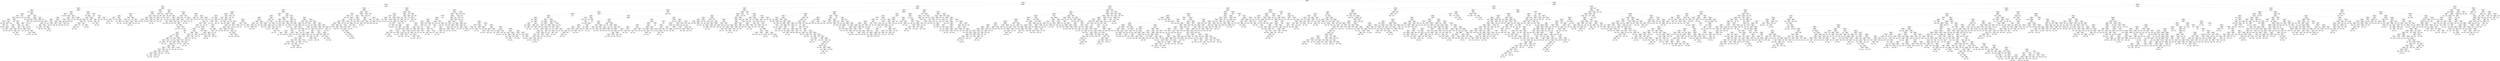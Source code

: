 digraph Tree {
node [shape=box] ;
0 [label="Production Cost <= 27775.0\nmse = 89541211.459\nsamples = 4914\nvalue = 24792.516"] ;
1 [label="Production Cost <= 19604.5\nmse = 23725907.454\nsamples = 2421\nvalue = 18124.943"] ;
0 -> 1 [labeldistance=2.5, labelangle=45, headlabel="True"] ;
2 [label="Production Cost <= 14339.0\nmse = 11010429.977\nsamples = 871\nvalue = 13431.365"] ;
1 -> 2 ;
3 [label="Production Cost <= 11194.0\nmse = 2880861.133\nsamples = 235\nvalue = 9564.86"] ;
2 -> 3 ;
4 [label="Production Cost <= 10039.0\nmse = 1145897.179\nsamples = 146\nvalue = 8622.555"] ;
3 -> 4 ;
5 [label="Production Cost <= 7914.0\nmse = 1003271.211\nsamples = 56\nvalue = 7795.696"] ;
4 -> 5 ;
6 [label="mse = 0.0\nsamples = 1\nvalue = 6629.0"] ;
5 -> 6 ;
7 [label="Production Cost <= 9788.0\nmse = 996313.792\nsamples = 55\nvalue = 7816.909"] ;
5 -> 7 ;
8 [label="Production Cost <= 9708.0\nmse = 1006776.554\nsamples = 38\nvalue = 7905.158"] ;
7 -> 8 ;
9 [label="Production Cost <= 9696.0\nmse = 917688.09\nsamples = 36\nvalue = 7818.278"] ;
8 -> 9 ;
10 [label="Production Cost <= 8999.0\nmse = 890545.118\nsamples = 33\nvalue = 7768.818"] ;
9 -> 10 ;
11 [label="Production Cost <= 8454.0\nmse = 551480.49\nsamples = 7\nvalue = 8148.714"] ;
10 -> 11 ;
12 [label="Production Cost <= 8279.0\nmse = 337387.556\nsamples = 3\nvalue = 7448.333"] ;
11 -> 12 ;
13 [label="mse = 0.0\nsamples = 1\nvalue = 8269.0"] ;
12 -> 13 ;
14 [label="mse = 961.0\nsamples = 2\nvalue = 7038.0"] ;
12 -> 14 ;
15 [label="Production Cost <= 8979.0\nmse = 68225.0\nsamples = 4\nvalue = 8674.0"] ;
11 -> 15 ;
16 [label="Production Cost <= 8939.0\nmse = 68466.667\nsamples = 3\nvalue = 8599.0"] ;
15 -> 16 ;
17 [label="Production Cost <= 8764.0\nmse = 21025.0\nsamples = 2\nvalue = 8764.0"] ;
16 -> 17 ;
18 [label="mse = 0.0\nsamples = 1\nvalue = 8619.0"] ;
17 -> 18 ;
19 [label="mse = 0.0\nsamples = 1\nvalue = 8909.0"] ;
17 -> 19 ;
20 [label="mse = 0.0\nsamples = 1\nvalue = 8269.0"] ;
16 -> 20 ;
21 [label="mse = 0.0\nsamples = 1\nvalue = 8899.0"] ;
15 -> 21 ;
22 [label="Production Cost <= 9013.0\nmse = 932514.941\nsamples = 26\nvalue = 7666.538"] ;
10 -> 22 ;
23 [label="mse = 0.0\nsamples = 1\nvalue = 4282.0"] ;
22 -> 23 ;
24 [label="Production Cost <= 9662.0\nmse = 493283.354\nsamples = 25\nvalue = 7801.92"] ;
22 -> 24 ;
25 [label="Production Cost <= 9334.0\nmse = 455837.862\nsamples = 22\nvalue = 7889.955"] ;
24 -> 25 ;
26 [label="Production Cost <= 9194.0\nmse = 418538.556\nsamples = 12\nvalue = 7731.333"] ;
25 -> 26 ;
27 [label="Production Cost <= 9058.0\nmse = 469584.64\nsamples = 5\nvalue = 8083.4"] ;
26 -> 27 ;
28 [label="mse = 0.0\nsamples = 1\nvalue = 7487.0"] ;
27 -> 28 ;
29 [label="Production Cost <= 9144.0\nmse = 475826.75\nsamples = 4\nvalue = 8232.5"] ;
27 -> 29 ;
30 [label="mse = 0.0\nsamples = 1\nvalue = 9099.0"] ;
29 -> 30 ;
31 [label="mse = 300736.889\nsamples = 3\nvalue = 7943.667"] ;
29 -> 31 ;
32 [label="Production Cost <= 9239.0\nmse = 230300.408\nsamples = 7\nvalue = 7479.857"] ;
26 -> 32 ;
33 [label="Production Cost <= 9204.0\nmse = 94864.0\nsamples = 2\nvalue = 6891.0"] ;
32 -> 33 ;
34 [label="mse = 0.0\nsamples = 1\nvalue = 6583.0"] ;
33 -> 34 ;
35 [label="mse = 0.0\nsamples = 1\nvalue = 7199.0"] ;
33 -> 35 ;
36 [label="Production Cost <= 9294.0\nmse = 90293.44\nsamples = 5\nvalue = 7715.4"] ;
32 -> 36 ;
37 [label="Production Cost <= 9276.0\nmse = 28514.667\nsamples = 3\nvalue = 7931.0"] ;
36 -> 37 ;
38 [label="mse = 0.0\nsamples = 1\nvalue = 8169.0"] ;
37 -> 38 ;
39 [label="Production Cost <= 9286.0\nmse = 289.0\nsamples = 2\nvalue = 7812.0"] ;
37 -> 39 ;
40 [label="mse = 0.0\nsamples = 1\nvalue = 7829.0"] ;
39 -> 40 ;
41 [label="mse = 0.0\nsamples = 1\nvalue = 7795.0"] ;
39 -> 41 ;
42 [label="mse = 8649.0\nsamples = 2\nvalue = 7392.0"] ;
36 -> 42 ;
43 [label="Production Cost <= 9414.0\nmse = 434172.81\nsamples = 10\nvalue = 8080.3"] ;
25 -> 43 ;
44 [label="Production Cost <= 9384.0\nmse = 249500.25\nsamples = 2\nvalue = 8899.5"] ;
43 -> 44 ;
45 [label="mse = 0.0\nsamples = 1\nvalue = 8400.0"] ;
44 -> 45 ;
46 [label="mse = 0.0\nsamples = 1\nvalue = 9399.0"] ;
44 -> 46 ;
47 [label="Production Cost <= 9484.0\nmse = 270625.75\nsamples = 8\nvalue = 7875.5"] ;
43 -> 47 ;
48 [label="Production Cost <= 9449.0\nmse = 70225.0\nsamples = 2\nvalue = 8134.0"] ;
47 -> 48 ;
49 [label="mse = 0.0\nsamples = 1\nvalue = 7869.0"] ;
48 -> 49 ;
50 [label="mse = 0.0\nsamples = 1\nvalue = 8399.0"] ;
48 -> 50 ;
51 [label="Production Cost <= 9504.0\nmse = 307727.222\nsamples = 6\nvalue = 7789.333"] ;
47 -> 51 ;
52 [label="mse = 0.0\nsamples = 1\nvalue = 7099.0"] ;
51 -> 52 ;
53 [label="Production Cost <= 9574.0\nmse = 254898.24\nsamples = 5\nvalue = 7927.4"] ;
51 -> 53 ;
54 [label="Production Cost <= 9529.0\nmse = 152881.0\nsamples = 2\nvalue = 8290.0"] ;
53 -> 54 ;
55 [label="mse = 0.0\nsamples = 1\nvalue = 7899.0"] ;
54 -> 55 ;
56 [label="mse = 0.0\nsamples = 1\nvalue = 8681.0"] ;
54 -> 56 ;
57 [label="Production Cost <= 9619.0\nmse = 176822.222\nsamples = 3\nvalue = 7685.667"] ;
53 -> 57 ;
58 [label="mse = 0.0\nsamples = 1\nvalue = 7689.0"] ;
57 -> 58 ;
59 [label="mse = 265225.0\nsamples = 2\nvalue = 7684.0"] ;
57 -> 59 ;
60 [label="Production Cost <= 9687.0\nmse = 294267.556\nsamples = 3\nvalue = 7156.333"] ;
24 -> 60 ;
61 [label="mse = 0.0\nsamples = 1\nvalue = 6399.0"] ;
60 -> 61 ;
62 [label="Production Cost <= 9691.0\nmse = 11236.0\nsamples = 2\nvalue = 7535.0"] ;
60 -> 62 ;
63 [label="mse = 0.0\nsamples = 1\nvalue = 7429.0"] ;
62 -> 63 ;
64 [label="mse = 0.0\nsamples = 1\nvalue = 7641.0"] ;
62 -> 64 ;
65 [label="mse = 893355.556\nsamples = 3\nvalue = 8362.333"] ;
9 -> 65 ;
66 [label="Production Cost <= 9752.0\nmse = 28900.0\nsamples = 2\nvalue = 9469.0"] ;
8 -> 66 ;
67 [label="mse = 0.0\nsamples = 1\nvalue = 9299.0"] ;
66 -> 67 ;
68 [label="mse = 0.0\nsamples = 1\nvalue = 9639.0"] ;
66 -> 68 ;
69 [label="Production Cost <= 9829.0\nmse = 916605.993\nsamples = 17\nvalue = 7619.647"] ;
7 -> 69 ;
70 [label="Production Cost <= 9794.0\nmse = 454074.24\nsamples = 5\nvalue = 6910.6"] ;
69 -> 70 ;
71 [label="mse = 0.0\nsamples = 1\nvalue = 6109.0"] ;
70 -> 71 ;
72 [label="Production Cost <= 9809.0\nmse = 366792.0\nsamples = 4\nvalue = 7111.0"] ;
70 -> 72 ;
73 [label="mse = 0.0\nsamples = 1\nvalue = 7659.0"] ;
72 -> 73 ;
74 [label="mse = 355587.556\nsamples = 3\nvalue = 6928.333"] ;
72 -> 74 ;
75 [label="Production Cost <= 9919.0\nmse = 812566.743\nsamples = 12\nvalue = 7915.083"] ;
69 -> 75 ;
76 [label="Production Cost <= 9894.0\nmse = 1013909.234\nsamples = 8\nvalue = 8154.375"] ;
75 -> 76 ;
77 [label="Production Cost <= 9879.0\nmse = 253218.56\nsamples = 5\nvalue = 7648.2"] ;
76 -> 77 ;
78 [label="Production Cost <= 9854.0\nmse = 240100.0\nsamples = 2\nvalue = 8079.0"] ;
77 -> 78 ;
79 [label="mse = 0.0\nsamples = 1\nvalue = 7589.0"] ;
78 -> 79 ;
80 [label="mse = 0.0\nsamples = 1\nvalue = 8569.0"] ;
78 -> 80 ;
81 [label="mse = 55754.667\nsamples = 3\nvalue = 7361.0"] ;
77 -> 81 ;
82 [label="Production Cost <= 9904.0\nmse = 1143002.0\nsamples = 3\nvalue = 8998.0"] ;
76 -> 82 ;
83 [label="mse = 0.0\nsamples = 1\nvalue = 9899.0"] ;
82 -> 83 ;
84 [label="mse = 1105652.25\nsamples = 2\nvalue = 8547.5"] ;
82 -> 84 ;
85 [label="Production Cost <= 10004.0\nmse = 66318.75\nsamples = 4\nvalue = 7436.5"] ;
75 -> 85 ;
86 [label="Production Cost <= 9964.0\nmse = 30022.222\nsamples = 3\nvalue = 7315.667"] ;
85 -> 86 ;
87 [label="mse = 0.0\nsamples = 1\nvalue = 7169.0"] ;
86 -> 87 ;
88 [label="mse = 28900.0\nsamples = 2\nvalue = 7389.0"] ;
86 -> 88 ;
89 [label="mse = 0.0\nsamples = 1\nvalue = 7799.0"] ;
85 -> 89 ;
90 [label="Production Cost <= 10539.0\nmse = 544532.554\nsamples = 90\nvalue = 9137.044"] ;
4 -> 90 ;
91 [label="Production Cost <= 10094.0\nmse = 432301.476\nsamples = 64\nvalue = 9035.844"] ;
90 -> 91 ;
92 [label="Production Cost <= 10079.0\nmse = 302466.667\nsamples = 3\nvalue = 8489.0"] ;
91 -> 92 ;
93 [label="mse = 0.0\nsamples = 1\nvalue = 9119.0"] ;
92 -> 93 ;
94 [label="mse = 156025.0\nsamples = 2\nvalue = 8174.0"] ;
92 -> 94 ;
95 [label="Production Cost <= 10439.0\nmse = 423256.718\nsamples = 61\nvalue = 9062.738"] ;
91 -> 95 ;
96 [label="Production Cost <= 10339.0\nmse = 408568.046\nsamples = 50\nvalue = 9108.56"] ;
95 -> 96 ;
97 [label="Production Cost <= 10261.5\nmse = 486162.861\nsamples = 39\nvalue = 9036.436"] ;
96 -> 97 ;
98 [label="Production Cost <= 10213.0\nmse = 594244.496\nsamples = 16\nvalue = 8930.438"] ;
97 -> 98 ;
99 [label="Production Cost <= 10203.5\nmse = 576925.076\nsamples = 12\nvalue = 9097.583"] ;
98 -> 99 ;
100 [label="Production Cost <= 10174.0\nmse = 507309.471\nsamples = 11\nvalue = 8996.727"] ;
99 -> 100 ;
101 [label="Production Cost <= 10114.0\nmse = 268550.0\nsamples = 4\nvalue = 9249.0"] ;
100 -> 101 ;
102 [label="mse = 0.0\nsamples = 1\nvalue = 9459.0"] ;
101 -> 102 ;
103 [label="Production Cost <= 10149.0\nmse = 338466.667\nsamples = 3\nvalue = 9179.0"] ;
101 -> 103 ;
104 [label="mse = 448900.0\nsamples = 2\nvalue = 9039.0"] ;
103 -> 104 ;
105 [label="mse = 0.0\nsamples = 1\nvalue = 9459.0"] ;
103 -> 105 ;
106 [label="Production Cost <= 10184.0\nmse = 586595.959\nsamples = 7\nvalue = 8852.571"] ;
100 -> 106 ;
107 [label="mse = 1276900.0\nsamples = 2\nvalue = 8249.0"] ;
106 -> 107 ;
108 [label="Production Cost <= 10194.0\nmse = 106467.2\nsamples = 5\nvalue = 9094.0"] ;
106 -> 108 ;
109 [label="mse = 136027.556\nsamples = 3\nvalue = 8971.667"] ;
108 -> 109 ;
110 [label="Production Cost <= 10199.5\nmse = 6006.25\nsamples = 2\nvalue = 9277.5"] ;
108 -> 110 ;
111 [label="mse = 0.0\nsamples = 1\nvalue = 9355.0"] ;
110 -> 111 ;
112 [label="mse = 0.0\nsamples = 1\nvalue = 9200.0"] ;
110 -> 112 ;
113 [label="mse = 0.0\nsamples = 1\nvalue = 10207.0"] ;
99 -> 113 ;
114 [label="Production Cost <= 10224.0\nmse = 310950.0\nsamples = 4\nvalue = 8429.0"] ;
98 -> 114 ;
115 [label="mse = 0.0\nsamples = 1\nvalue = 7629.0"] ;
114 -> 115 ;
116 [label="Production Cost <= 10241.5\nmse = 130155.556\nsamples = 3\nvalue = 8695.667"] ;
114 -> 116 ;
117 [label="mse = 65025.0\nsamples = 2\nvalue = 8904.0"] ;
116 -> 117 ;
118 [label="mse = 0.0\nsamples = 1\nvalue = 8279.0"] ;
116 -> 118 ;
119 [label="Production Cost <= 10288.0\nmse = 397722.231\nsamples = 23\nvalue = 9110.174"] ;
97 -> 119 ;
120 [label="Production Cost <= 10281.0\nmse = 512238.521\nsamples = 13\nvalue = 9255.692"] ;
119 -> 120 ;
121 [label="Production Cost <= 10274.0\nmse = 708591.484\nsamples = 8\nvalue = 9061.625"] ;
120 -> 121 ;
122 [label="mse = 809809.959\nsamples = 7\nvalue = 9060.571"] ;
121 -> 122 ;
123 [label="mse = 0.0\nsamples = 1\nvalue = 9069.0"] ;
121 -> 123 ;
124 [label="Production Cost <= 10285.0\nmse = 41399.36\nsamples = 5\nvalue = 9566.2"] ;
120 -> 124 ;
125 [label="mse = 0.0\nsamples = 1\nvalue = 9369.0"] ;
124 -> 125 ;
126 [label="mse = 39596.75\nsamples = 4\nvalue = 9615.5"] ;
124 -> 126 ;
127 [label="Production Cost <= 10304.0\nmse = 185536.0\nsamples = 10\nvalue = 8921.0"] ;
119 -> 127 ;
128 [label="Production Cost <= 10294.0\nmse = 230200.0\nsamples = 8\nvalue = 8939.0"] ;
127 -> 128 ;
129 [label="mse = 0.0\nsamples = 1\nvalue = 8869.0"] ;
128 -> 129 ;
130 [label="mse = 262285.714\nsamples = 7\nvalue = 8949.0"] ;
128 -> 130 ;
131 [label="mse = 400.0\nsamples = 2\nvalue = 8849.0"] ;
127 -> 131 ;
132 [label="Production Cost <= 10394.0\nmse = 49627.107\nsamples = 11\nvalue = 9364.273"] ;
96 -> 132 ;
133 [label="Production Cost <= 10379.0\nmse = 23104.0\nsamples = 5\nvalue = 9265.0"] ;
132 -> 133 ;
134 [label="mse = 10000.0\nsamples = 2\nvalue = 9289.0"] ;
133 -> 134 ;
135 [label="mse = 31200.0\nsamples = 3\nvalue = 9249.0"] ;
133 -> 135 ;
136 [label="Production Cost <= 10414.0\nmse = 56673.333\nsamples = 6\nvalue = 9447.0"] ;
132 -> 136 ;
137 [label="mse = 37910.75\nsamples = 4\nvalue = 9493.5"] ;
136 -> 137 ;
138 [label="mse = 81225.0\nsamples = 2\nvalue = 9354.0"] ;
136 -> 138 ;
139 [label="Production Cost <= 10484.0\nmse = 437097.521\nsamples = 11\nvalue = 8854.455"] ;
95 -> 139 ;
140 [label="Production Cost <= 10459.0\nmse = 317216.0\nsamples = 5\nvalue = 8941.0"] ;
139 -> 140 ;
141 [label="mse = 84100.0\nsamples = 2\nvalue = 8909.0"] ;
140 -> 141 ;
142 [label="mse = 471488.889\nsamples = 3\nvalue = 8962.333"] ;
140 -> 142 ;
143 [label="Production Cost <= 10504.0\nmse = 525555.556\nsamples = 6\nvalue = 8782.333"] ;
139 -> 143 ;
144 [label="mse = 1392400.0\nsamples = 2\nvalue = 8549.0"] ;
143 -> 144 ;
145 [label="mse = 51300.0\nsamples = 4\nvalue = 8899.0"] ;
143 -> 145 ;
146 [label="Production Cost <= 10992.5\nmse = 733528.13\nsamples = 26\nvalue = 9386.154"] ;
90 -> 146 ;
147 [label="Production Cost <= 10579.0\nmse = 327604.776\nsamples = 21\nvalue = 9563.286"] ;
146 -> 147 ;
148 [label="mse = 9025.0\nsamples = 2\nvalue = 10294.0"] ;
147 -> 148 ;
149 [label="Production Cost <= 10775.5\nmse = 299018.654\nsamples = 19\nvalue = 9486.368"] ;
147 -> 149 ;
150 [label="Production Cost <= 10742.0\nmse = 269213.021\nsamples = 12\nvalue = 9271.25"] ;
149 -> 150 ;
151 [label="Production Cost <= 10709.0\nmse = 212954.198\nsamples = 11\nvalue = 9353.273"] ;
150 -> 151 ;
152 [label="Production Cost <= 10627.0\nmse = 159295.506\nsamples = 9\nvalue = 9282.222"] ;
151 -> 152 ;
153 [label="Production Cost <= 10617.0\nmse = 233728.16\nsamples = 5\nvalue = 9203.2"] ;
152 -> 153 ;
154 [label="Production Cost <= 10604.0\nmse = 280374.688\nsamples = 4\nvalue = 9251.75"] ;
153 -> 154 ;
155 [label="Production Cost <= 10594.0\nmse = 364196.222\nsamples = 3\nvalue = 9202.667"] ;
154 -> 155 ;
156 [label="mse = 0.0\nsamples = 1\nvalue = 9287.0"] ;
155 -> 156 ;
157 [label="mse = 540960.25\nsamples = 2\nvalue = 9160.5"] ;
155 -> 157 ;
158 [label="mse = 0.0\nsamples = 1\nvalue = 9399.0"] ;
154 -> 158 ;
159 [label="mse = 0.0\nsamples = 1\nvalue = 9009.0"] ;
153 -> 159 ;
160 [label="Production Cost <= 10659.0\nmse = 48692.0\nsamples = 4\nvalue = 9381.0"] ;
152 -> 160 ;
161 [label="mse = 0.0\nsamples = 1\nvalue = 9759.0"] ;
160 -> 161 ;
162 [label="Production Cost <= 10694.0\nmse = 1418.667\nsamples = 3\nvalue = 9255.0"] ;
160 -> 162 ;
163 [label="mse = 0.0\nsamples = 1\nvalue = 9299.0"] ;
162 -> 163 ;
164 [label="mse = 676.0\nsamples = 2\nvalue = 9233.0"] ;
162 -> 164 ;
165 [label="mse = 329476.0\nsamples = 2\nvalue = 9673.0"] ;
151 -> 165 ;
166 [label="mse = 0.0\nsamples = 1\nvalue = 8369.0"] ;
150 -> 166 ;
167 [label="Production Cost <= 10839.0\nmse = 134789.265\nsamples = 7\nvalue = 9855.143"] ;
149 -> 167 ;
168 [label="Production Cost <= 10797.5\nmse = 16512.25\nsamples = 2\nvalue = 10410.5"] ;
167 -> 168 ;
169 [label="mse = 0.0\nsamples = 1\nvalue = 10282.0"] ;
168 -> 169 ;
170 [label="mse = 0.0\nsamples = 1\nvalue = 10539.0"] ;
168 -> 170 ;
171 [label="Production Cost <= 10942.5\nmse = 9384.0\nsamples = 5\nvalue = 9633.0"] ;
167 -> 171 ;
172 [label="Production Cost <= 10879.0\nmse = 8850.0\nsamples = 4\nvalue = 9609.0"] ;
171 -> 172 ;
173 [label="mse = 0.0\nsamples = 2\nvalue = 9689.0"] ;
172 -> 173 ;
174 [label="Production Cost <= 10894.0\nmse = 4900.0\nsamples = 2\nvalue = 9529.0"] ;
172 -> 174 ;
175 [label="mse = 0.0\nsamples = 1\nvalue = 9459.0"] ;
174 -> 175 ;
176 [label="mse = 0.0\nsamples = 1\nvalue = 9599.0"] ;
174 -> 176 ;
177 [label="mse = 0.0\nsamples = 1\nvalue = 9729.0"] ;
171 -> 177 ;
178 [label="Production Cost <= 10999.5\nmse = 1753160.96\nsamples = 5\nvalue = 8642.2"] ;
146 -> 178 ;
179 [label="mse = 0.0\nsamples = 1\nvalue = 6589.0"] ;
178 -> 179 ;
180 [label="Production Cost <= 11079.0\nmse = 874066.75\nsamples = 4\nvalue = 9155.5"] ;
178 -> 180 ;
181 [label="Production Cost <= 11014.5\nmse = 250000.0\nsamples = 2\nvalue = 10009.0"] ;
180 -> 181 ;
182 [label="mse = 0.0\nsamples = 1\nvalue = 9509.0"] ;
181 -> 182 ;
183 [label="mse = 0.0\nsamples = 1\nvalue = 10509.0"] ;
181 -> 183 ;
184 [label="Production Cost <= 11149.0\nmse = 41209.0\nsamples = 2\nvalue = 8302.0"] ;
180 -> 184 ;
185 [label="mse = 0.0\nsamples = 1\nvalue = 8099.0"] ;
184 -> 185 ;
186 [label="mse = 0.0\nsamples = 1\nvalue = 8505.0"] ;
184 -> 186 ;
187 [label="Production Cost <= 12849.0\nmse = 1880855.909\nsamples = 89\nvalue = 11110.663"] ;
3 -> 187 ;
188 [label="Production Cost <= 12689.5\nmse = 845312.169\nsamples = 40\nvalue = 10485.075"] ;
187 -> 188 ;
189 [label="Production Cost <= 12064.0\nmse = 821963.41\nsamples = 36\nvalue = 10559.083"] ;
188 -> 189 ;
190 [label="Production Cost <= 11519.0\nmse = 649083.537\nsamples = 22\nvalue = 10317.909"] ;
189 -> 190 ;
191 [label="Production Cost <= 11412.0\nmse = 246459.438\nsamples = 8\nvalue = 10760.75"] ;
190 -> 191 ;
192 [label="Production Cost <= 11374.0\nmse = 391502.0\nsamples = 4\nvalue = 10621.0"] ;
191 -> 192 ;
193 [label="Production Cost <= 11319.0\nmse = 302978.667\nsamples = 3\nvalue = 10855.0"] ;
192 -> 193 ;
194 [label="Production Cost <= 11254.0\nmse = 271441.0\nsamples = 2\nvalue = 10608.0"] ;
193 -> 194 ;
195 [label="mse = 0.0\nsamples = 1\nvalue = 11129.0"] ;
194 -> 195 ;
196 [label="mse = 0.0\nsamples = 1\nvalue = 10087.0"] ;
194 -> 196 ;
197 [label="mse = 0.0\nsamples = 1\nvalue = 11349.0"] ;
193 -> 197 ;
198 [label="mse = 0.0\nsamples = 1\nvalue = 9919.0"] ;
192 -> 198 ;
199 [label="Production Cost <= 11430.5\nmse = 62356.75\nsamples = 4\nvalue = 10900.5"] ;
191 -> 199 ;
200 [label="mse = 0.0\nsamples = 1\nvalue = 11305.0"] ;
199 -> 200 ;
201 [label="Production Cost <= 11467.5\nmse = 10422.222\nsamples = 3\nvalue = 10765.667"] ;
199 -> 201 ;
202 [label="mse = 0.0\nsamples = 1\nvalue = 10639.0"] ;
201 -> 202 ;
203 [label="Production Cost <= 11504.0\nmse = 3600.0\nsamples = 2\nvalue = 10829.0"] ;
201 -> 203 ;
204 [label="mse = 0.0\nsamples = 1\nvalue = 10769.0"] ;
203 -> 204 ;
205 [label="mse = 0.0\nsamples = 1\nvalue = 10889.0"] ;
203 -> 205 ;
206 [label="Production Cost <= 11657.0\nmse = 703057.408\nsamples = 14\nvalue = 10064.857"] ;
190 -> 206 ;
207 [label="Production Cost <= 11637.0\nmse = 81976.0\nsamples = 5\nvalue = 9621.0"] ;
206 -> 207 ;
208 [label="Production Cost <= 11549.0\nmse = 63750.0\nsamples = 4\nvalue = 9709.0"] ;
207 -> 208 ;
209 [label="mse = 0.0\nsamples = 1\nvalue = 9919.0"] ;
208 -> 209 ;
210 [label="Production Cost <= 11594.0\nmse = 65400.0\nsamples = 3\nvalue = 9639.0"] ;
208 -> 210 ;
211 [label="mse = 0.0\nsamples = 1\nvalue = 9489.0"] ;
210 -> 211 ;
212 [label="mse = 81225.0\nsamples = 2\nvalue = 9714.0"] ;
210 -> 212 ;
213 [label="mse = 0.0\nsamples = 1\nvalue = 9269.0"] ;
207 -> 213 ;
214 [label="Production Cost <= 11674.0\nmse = 877847.802\nsamples = 9\nvalue = 10311.444"] ;
206 -> 214 ;
215 [label="mse = 0.0\nsamples = 1\nvalue = 11499.0"] ;
214 -> 215 ;
216 [label="Production Cost <= 11864.0\nmse = 789257.0\nsamples = 8\nvalue = 10163.0"] ;
214 -> 216 ;
217 [label="Production Cost <= 11769.0\nmse = 1207517.0\nsamples = 4\nvalue = 9832.0"] ;
216 -> 217 ;
218 [label="Production Cost <= 11699.0\nmse = 674288.889\nsamples = 3\nvalue = 10315.667"] ;
217 -> 218 ;
219 [label="mse = 286225.0\nsamples = 2\nvalue = 9824.0"] ;
218 -> 219 ;
220 [label="mse = 0.0\nsamples = 1\nvalue = 11299.0"] ;
218 -> 220 ;
221 [label="mse = 0.0\nsamples = 1\nvalue = 8381.0"] ;
217 -> 221 ;
222 [label="Production Cost <= 11904.0\nmse = 151875.0\nsamples = 4\nvalue = 10494.0"] ;
216 -> 222 ;
223 [label="mse = 0.0\nsamples = 1\nvalue = 11169.0"] ;
222 -> 223 ;
224 [label="mse = 0.0\nsamples = 3\nvalue = 10269.0"] ;
222 -> 224 ;
225 [label="Production Cost <= 12409.0\nmse = 858597.638\nsamples = 14\nvalue = 10938.071"] ;
189 -> 225 ;
226 [label="Production Cost <= 12254.0\nmse = 312301.44\nsamples = 10\nvalue = 11109.6"] ;
225 -> 226 ;
227 [label="Production Cost <= 12144.0\nmse = 197570.583\nsamples = 6\nvalue = 10842.5"] ;
226 -> 227 ;
228 [label="Production Cost <= 12099.0\nmse = 214624.222\nsamples = 3\nvalue = 11031.333"] ;
227 -> 228 ;
229 [label="mse = 160000.0\nsamples = 2\nvalue = 10799.0"] ;
228 -> 229 ;
230 [label="mse = 0.0\nsamples = 1\nvalue = 11496.0"] ;
228 -> 230 ;
231 [label="Production Cost <= 12204.0\nmse = 109200.889\nsamples = 3\nvalue = 10653.667"] ;
227 -> 231 ;
232 [label="mse = 0.0\nsamples = 1\nvalue = 10421.0"] ;
231 -> 232 ;
233 [label="mse = 123201.0\nsamples = 2\nvalue = 10770.0"] ;
231 -> 233 ;
234 [label="Production Cost <= 12388.0\nmse = 216863.688\nsamples = 4\nvalue = 11510.25"] ;
226 -> 234 ;
235 [label="Production Cost <= 12373.0\nmse = 120914.889\nsamples = 3\nvalue = 11715.333"] ;
234 -> 235 ;
236 [label="Production Cost <= 12309.0\nmse = 14520.25\nsamples = 2\nvalue = 11479.5"] ;
235 -> 236 ;
237 [label="mse = 0.0\nsamples = 1\nvalue = 11600.0"] ;
236 -> 237 ;
238 [label="mse = 0.0\nsamples = 1\nvalue = 11359.0"] ;
236 -> 238 ;
239 [label="mse = 0.0\nsamples = 1\nvalue = 12187.0"] ;
235 -> 239 ;
240 [label="mse = 0.0\nsamples = 1\nvalue = 10895.0"] ;
234 -> 240 ;
241 [label="Production Cost <= 12449.0\nmse = 1966895.188\nsamples = 4\nvalue = 10509.25"] ;
225 -> 241 ;
242 [label="mse = 0.0\nsamples = 1\nvalue = 8269.0"] ;
241 -> 242 ;
243 [label="Production Cost <= 12619.5\nmse = 391984.667\nsamples = 3\nvalue = 11256.0"] ;
241 -> 243 ;
244 [label="Production Cost <= 12514.0\nmse = 265225.0\nsamples = 2\nvalue = 11584.0"] ;
243 -> 244 ;
245 [label="mse = 0.0\nsamples = 1\nvalue = 11069.0"] ;
244 -> 245 ;
246 [label="mse = 0.0\nsamples = 1\nvalue = 12099.0"] ;
244 -> 246 ;
247 [label="mse = 0.0\nsamples = 1\nvalue = 10600.0"] ;
243 -> 247 ;
248 [label="Production Cost <= 12799.0\nmse = 562500.0\nsamples = 4\nvalue = 9819.0"] ;
188 -> 248 ;
249 [label="Production Cost <= 12744.0\nmse = 62500.0\nsamples = 2\nvalue = 9319.0"] ;
248 -> 249 ;
250 [label="mse = 0.0\nsamples = 1\nvalue = 9569.0"] ;
249 -> 250 ;
251 [label="mse = 0.0\nsamples = 1\nvalue = 9069.0"] ;
249 -> 251 ;
252 [label="mse = 562500.0\nsamples = 2\nvalue = 10319.0"] ;
248 -> 252 ;
253 [label="Production Cost <= 13198.5\nmse = 2145921.818\nsamples = 49\nvalue = 11621.347"] ;
187 -> 253 ;
254 [label="Production Cost <= 13032.0\nmse = 2511619.322\nsamples = 17\nvalue = 11251.824"] ;
253 -> 254 ;
255 [label="Production Cost <= 12964.0\nmse = 201266.667\nsamples = 3\nvalue = 12379.0"] ;
254 -> 255 ;
256 [label="Production Cost <= 12904.0\nmse = 4225.0\nsamples = 2\nvalue = 12064.0"] ;
255 -> 256 ;
257 [label="mse = 0.0\nsamples = 1\nvalue = 11999.0"] ;
256 -> 257 ;
258 [label="mse = 0.0\nsamples = 1\nvalue = 12129.0"] ;
256 -> 258 ;
259 [label="mse = 0.0\nsamples = 1\nvalue = 13009.0"] ;
255 -> 259 ;
260 [label="Production Cost <= 13057.0\nmse = 2676098.633\nsamples = 14\nvalue = 11010.286"] ;
254 -> 260 ;
261 [label="mse = 0.0\nsamples = 1\nvalue = 8289.0"] ;
260 -> 261 ;
262 [label="Production Cost <= 13091.0\nmse = 2268487.621\nsamples = 13\nvalue = 11219.615"] ;
260 -> 262 ;
263 [label="Production Cost <= 13073.0\nmse = 136161.0\nsamples = 2\nvalue = 12718.0"] ;
262 -> 263 ;
264 [label="mse = 0.0\nsamples = 1\nvalue = 12349.0"] ;
263 -> 264 ;
265 [label="mse = 0.0\nsamples = 1\nvalue = 13087.0"] ;
263 -> 265 ;
266 [label="Production Cost <= 13102.0\nmse = 2173753.058\nsamples = 11\nvalue = 10947.182"] ;
262 -> 266 ;
267 [label="mse = 0.0\nsamples = 1\nvalue = 9129.0"] ;
266 -> 267 ;
268 [label="Production Cost <= 13164.0\nmse = 2027492.0\nsamples = 10\nvalue = 11129.0"] ;
266 -> 268 ;
269 [label="Production Cost <= 13129.0\nmse = 2035018.75\nsamples = 4\nvalue = 10691.5"] ;
268 -> 269 ;
270 [label="mse = 0.0\nsamples = 1\nvalue = 10569.0"] ;
269 -> 270 ;
271 [label="mse = 2706688.889\nsamples = 3\nvalue = 10732.333"] ;
269 -> 271 ;
272 [label="Production Cost <= 13183.0\nmse = 1809800.556\nsamples = 6\nvalue = 11420.667"] ;
268 -> 272 ;
273 [label="mse = 0.0\nsamples = 1\nvalue = 12789.0"] ;
272 -> 273 ;
274 [label="mse = 1722400.0\nsamples = 5\nvalue = 11147.0"] ;
272 -> 274 ;
275 [label="Production Cost <= 14078.0\nmse = 1840566.788\nsamples = 32\nvalue = 11817.656"] ;
253 -> 275 ;
276 [label="Production Cost <= 13784.0\nmse = 963585.09\nsamples = 20\nvalue = 12197.1"] ;
275 -> 276 ;
277 [label="Production Cost <= 13693.0\nmse = 928253.627\nsamples = 15\nvalue = 12007.2"] ;
276 -> 277 ;
278 [label="Production Cost <= 13634.0\nmse = 707344.354\nsamples = 12\nvalue = 12279.25"] ;
277 -> 278 ;
279 [label="Production Cost <= 13593.0\nmse = 406954.859\nsamples = 8\nvalue = 11904.125"] ;
278 -> 279 ;
280 [label="Production Cost <= 13239.5\nmse = 359258.408\nsamples = 7\nvalue = 12019.143"] ;
279 -> 280 ;
281 [label="mse = 0.0\nsamples = 1\nvalue = 12701.0"] ;
280 -> 281 ;
282 [label="Production Cost <= 13339.0\nmse = 328731.917\nsamples = 6\nvalue = 11905.5"] ;
280 -> 282 ;
283 [label="mse = 0.0\nsamples = 1\nvalue = 11200.0"] ;
282 -> 283 ;
284 [label="Production Cost <= 13464.0\nmse = 275023.04\nsamples = 5\nvalue = 12046.6"] ;
282 -> 284 ;
285 [label="Production Cost <= 13414.0\nmse = 411466.667\nsamples = 3\nvalue = 11929.0"] ;
284 -> 285 ;
286 [label="mse = 0.0\nsamples = 1\nvalue = 12109.0"] ;
285 -> 286 ;
287 [label="mse = 592900.0\nsamples = 2\nvalue = 11839.0"] ;
285 -> 287 ;
288 [label="Production Cost <= 13548.0\nmse = 18496.0\nsamples = 2\nvalue = 12223.0"] ;
284 -> 288 ;
289 [label="mse = 0.0\nsamples = 1\nvalue = 12359.0"] ;
288 -> 289 ;
290 [label="mse = 0.0\nsamples = 1\nvalue = 12087.0"] ;
288 -> 290 ;
291 [label="mse = 0.0\nsamples = 1\nvalue = 11099.0"] ;
279 -> 291 ;
292 [label="Production Cost <= 13672.0\nmse = 463810.75\nsamples = 4\nvalue = 13029.5"] ;
278 -> 292 ;
293 [label="mse = 0.0\nsamples = 1\nvalue = 13669.0"] ;
292 -> 293 ;
294 [label="Production Cost <= 13681.0\nmse = 436654.222\nsamples = 3\nvalue = 12816.333"] ;
292 -> 294 ;
295 [label="mse = 0.0\nsamples = 1\nvalue = 12675.0"] ;
294 -> 295 ;
296 [label="mse = 640000.0\nsamples = 2\nvalue = 12887.0"] ;
294 -> 296 ;
297 [label="mse = 331666.667\nsamples = 3\nvalue = 10919.0"] ;
277 -> 297 ;
298 [label="Production Cost <= 13884.0\nmse = 636835.36\nsamples = 5\nvalue = 12766.8"] ;
276 -> 298 ;
299 [label="mse = 0.0\nsamples = 1\nvalue = 13039.0"] ;
298 -> 299 ;
300 [label="Production Cost <= 14035.0\nmse = 772890.188\nsamples = 4\nvalue = 12698.75"] ;
298 -> 300 ;
301 [label="Production Cost <= 13950.0\nmse = 2025.0\nsamples = 2\nvalue = 12554.0"] ;
300 -> 301 ;
302 [label="mse = 0.0\nsamples = 1\nvalue = 12599.0"] ;
301 -> 302 ;
303 [label="mse = 0.0\nsamples = 1\nvalue = 12509.0"] ;
301 -> 303 ;
304 [label="mse = 1501850.25\nsamples = 2\nvalue = 12843.5"] ;
300 -> 304 ;
305 [label="Production Cost <= 14099.5\nmse = 2662302.688\nsamples = 12\nvalue = 11185.25"] ;
275 -> 305 ;
306 [label="Production Cost <= 14094.0\nmse = 2640174.222\nsamples = 3\nvalue = 10101.667"] ;
305 -> 306 ;
307 [label="Production Cost <= 14088.0\nmse = 1012036.0\nsamples = 2\nvalue = 11093.0"] ;
306 -> 307 ;
308 [label="mse = 0.0\nsamples = 1\nvalue = 10087.0"] ;
307 -> 308 ;
309 [label="mse = 0.0\nsamples = 1\nvalue = 12099.0"] ;
307 -> 309 ;
310 [label="mse = 0.0\nsamples = 1\nvalue = 8119.0"] ;
306 -> 310 ;
311 [label="Production Cost <= 14119.0\nmse = 2147833.136\nsamples = 9\nvalue = 11546.444"] ;
305 -> 311 ;
312 [label="Production Cost <= 14109.0\nmse = 240590.25\nsamples = 2\nvalue = 12709.5"] ;
311 -> 312 ;
313 [label="mse = 0.0\nsamples = 1\nvalue = 13200.0"] ;
312 -> 313 ;
314 [label="mse = 0.0\nsamples = 1\nvalue = 12219.0"] ;
312 -> 314 ;
315 [label="Production Cost <= 14314.0\nmse = 2195850.122\nsamples = 7\nvalue = 11214.143"] ;
311 -> 315 ;
316 [label="Production Cost <= 14303.5\nmse = 2362236.0\nsamples = 6\nvalue = 11383.0"] ;
315 -> 316 ;
317 [label="Production Cost <= 14234.5\nmse = 1749912.96\nsamples = 5\nvalue = 10957.8"] ;
316 -> 317 ;
318 [label="Production Cost <= 14191.0\nmse = 1452440.889\nsamples = 3\nvalue = 11500.667"] ;
317 -> 318 ;
319 [label="Production Cost <= 14151.0\nmse = 236196.0\nsamples = 2\nvalue = 10696.0"] ;
318 -> 319 ;
320 [label="mse = 0.0\nsamples = 1\nvalue = 10210.0"] ;
319 -> 320 ;
321 [label="mse = 0.0\nsamples = 1\nvalue = 11182.0"] ;
319 -> 321 ;
322 [label="mse = 0.0\nsamples = 1\nvalue = 13110.0"] ;
318 -> 322 ;
323 [label="Production Cost <= 14283.5\nmse = 1090980.25\nsamples = 2\nvalue = 10143.5"] ;
317 -> 323 ;
324 [label="mse = 0.0\nsamples = 1\nvalue = 9099.0"] ;
323 -> 324 ;
325 [label="mse = 0.0\nsamples = 1\nvalue = 11188.0"] ;
323 -> 325 ;
326 [label="mse = 0.0\nsamples = 1\nvalue = 13509.0"] ;
316 -> 326 ;
327 [label="mse = 0.0\nsamples = 1\nvalue = 10201.0"] ;
315 -> 327 ;
328 [label="Production Cost <= 18109.5\nmse = 6449277.951\nsamples = 636\nvalue = 14860.027"] ;
2 -> 328 ;
329 [label="Production Cost <= 17549.0\nmse = 4909439.308\nsamples = 402\nvalue = 13924.537"] ;
328 -> 329 ;
330 [label="Production Cost <= 15069.5\nmse = 4330885.35\nsamples = 316\nvalue = 13659.142"] ;
329 -> 330 ;
331 [label="Production Cost <= 15008.0\nmse = 3223830.644\nsamples = 17\nvalue = 12670.059"] ;
330 -> 331 ;
332 [label="Production Cost <= 14567.5\nmse = 1712554.495\nsamples = 14\nvalue = 13231.929"] ;
331 -> 332 ;
333 [label="Production Cost <= 14378.5\nmse = 229880.472\nsamples = 6\nvalue = 13696.167"] ;
332 -> 333 ;
334 [label="mse = 0.0\nsamples = 1\nvalue = 14359.0"] ;
333 -> 334 ;
335 [label="Production Cost <= 14405.0\nmse = 170413.04\nsamples = 5\nvalue = 13563.6"] ;
333 -> 335 ;
336 [label="mse = 0.0\nsamples = 1\nvalue = 13108.0"] ;
335 -> 336 ;
337 [label="Production Cost <= 14475.0\nmse = 148150.25\nsamples = 4\nvalue = 13677.5"] ;
335 -> 337 ;
338 [label="Production Cost <= 14415.0\nmse = 65280.25\nsamples = 2\nvalue = 13954.5"] ;
337 -> 338 ;
339 [label="mse = 0.0\nsamples = 1\nvalue = 13699.0"] ;
338 -> 339 ;
340 [label="mse = 0.0\nsamples = 1\nvalue = 14210.0"] ;
338 -> 340 ;
341 [label="Production Cost <= 14545.5\nmse = 77562.25\nsamples = 2\nvalue = 13400.5"] ;
337 -> 341 ;
342 [label="mse = 0.0\nsamples = 1\nvalue = 13122.0"] ;
341 -> 342 ;
343 [label="mse = 0.0\nsamples = 1\nvalue = 13679.0"] ;
341 -> 343 ;
344 [label="Production Cost <= 14668.5\nmse = 2541693.938\nsamples = 8\nvalue = 12883.75"] ;
332 -> 344 ;
345 [label="Production Cost <= 14613.0\nmse = 968256.0\nsamples = 2\nvalue = 11185.0"] ;
344 -> 345 ;
346 [label="mse = 0.0\nsamples = 1\nvalue = 12169.0"] ;
345 -> 346 ;
347 [label="mse = 0.0\nsamples = 1\nvalue = 10201.0"] ;
345 -> 347 ;
348 [label="Production Cost <= 14839.0\nmse = 1783617.0\nsamples = 6\nvalue = 13450.0"] ;
344 -> 348 ;
349 [label="Production Cost <= 14693.0\nmse = 355237.0\nsamples = 4\nvalue = 14006.0"] ;
348 -> 349 ;
350 [label="mse = 0.0\nsamples = 1\nvalue = 14587.0"] ;
349 -> 350 ;
351 [label="Production Cost <= 14744.0\nmse = 323622.222\nsamples = 3\nvalue = 13812.333"] ;
349 -> 351 ;
352 [label="mse = 152100.0\nsamples = 2\nvalue = 13479.0"] ;
351 -> 352 ;
353 [label="mse = 0.0\nsamples = 1\nvalue = 14479.0"] ;
351 -> 353 ;
354 [label="Production Cost <= 14948.0\nmse = 2785561.0\nsamples = 2\nvalue = 12338.0"] ;
348 -> 354 ;
355 [label="mse = 0.0\nsamples = 1\nvalue = 10669.0"] ;
354 -> 355 ;
356 [label="mse = 0.0\nsamples = 1\nvalue = 14007.0"] ;
354 -> 356 ;
357 [label="Production Cost <= 15031.5\nmse = 1928004.667\nsamples = 3\nvalue = 10048.0"] ;
331 -> 357 ;
358 [label="Production Cost <= 15010.0\nmse = 2102500.0\nsamples = 2\nvalue = 10561.0"] ;
357 -> 358 ;
359 [label="mse = 0.0\nsamples = 1\nvalue = 9111.0"] ;
358 -> 359 ;
360 [label="mse = 0.0\nsamples = 1\nvalue = 12011.0"] ;
358 -> 360 ;
361 [label="mse = 0.0\nsamples = 1\nvalue = 9022.0"] ;
357 -> 361 ;
362 [label="Production Cost <= 16813.5\nmse = 4335044.195\nsamples = 299\nvalue = 13715.378"] ;
330 -> 362 ;
363 [label="Production Cost <= 16808.5\nmse = 3435403.914\nsamples = 161\nvalue = 13587.516"] ;
362 -> 363 ;
364 [label="Production Cost <= 16772.0\nmse = 3094808.763\nsamples = 159\nvalue = 13656.553"] ;
363 -> 364 ;
365 [label="Production Cost <= 16598.5\nmse = 3129975.475\nsamples = 152\nvalue = 13613.342"] ;
364 -> 365 ;
366 [label="Production Cost <= 16554.0\nmse = 2848712.885\nsamples = 113\nvalue = 13760.23"] ;
365 -> 366 ;
367 [label="Production Cost <= 16494.0\nmse = 2846092.453\nsamples = 102\nvalue = 13680.088"] ;
366 -> 367 ;
368 [label="Production Cost <= 16389.5\nmse = 2777175.534\nsamples = 99\nvalue = 13726.596"] ;
367 -> 368 ;
369 [label="Production Cost <= 16340.0\nmse = 2890247.334\nsamples = 83\nvalue = 13618.494"] ;
368 -> 369 ;
370 [label="Production Cost <= 16264.0\nmse = 2092960.479\nsamples = 77\nvalue = 13762.675"] ;
369 -> 370 ;
371 [label="Production Cost <= 16127.0\nmse = 2246720.742\nsamples = 59\nvalue = 13590.373"] ;
370 -> 371 ;
372 [label="Production Cost <= 16121.5\nmse = 1994292.018\nsamples = 47\nvalue = 13760.362"] ;
371 -> 372 ;
373 [label="Production Cost <= 15093.0\nmse = 1913449.042\nsamples = 46\nvalue = 13708.957"] ;
372 -> 373 ;
374 [label="mse = 0.0\nsamples = 1\nvalue = 15087.0"] ;
373 -> 374 ;
375 [label="Production Cost <= 15224.0\nmse = 1912832.267\nsamples = 45\nvalue = 13678.333"] ;
373 -> 375 ;
376 [label="Production Cost <= 15203.0\nmse = 629795.111\nsamples = 9\nvalue = 13386.667"] ;
375 -> 376 ;
377 [label="Production Cost <= 15146.5\nmse = 243906.859\nsamples = 8\nvalue = 13613.875"] ;
376 -> 377 ;
378 [label="Production Cost <= 15100.0\nmse = 181252.0\nsamples = 4\nvalue = 13833.0"] ;
377 -> 378 ;
379 [label="mse = 0.0\nsamples = 1\nvalue = 13099.0"] ;
378 -> 379 ;
380 [label="Production Cost <= 15106.0\nmse = 2222.222\nsamples = 3\nvalue = 14077.667"] ;
378 -> 380 ;
381 [label="mse = 0.0\nsamples = 1\nvalue = 14011.0"] ;
380 -> 381 ;
382 [label="mse = 0.0\nsamples = 2\nvalue = 14111.0"] ;
380 -> 382 ;
383 [label="Production Cost <= 15184.5\nmse = 210530.188\nsamples = 4\nvalue = 13394.75"] ;
377 -> 383 ;
384 [label="mse = 0.0\nsamples = 1\nvalue = 13118.0"] ;
383 -> 384 ;
385 [label="mse = 246666.667\nsamples = 3\nvalue = 13487.0"] ;
383 -> 385 ;
386 [label="mse = 0.0\nsamples = 1\nvalue = 11569.0"] ;
376 -> 386 ;
387 [label="Production Cost <= 15363.0\nmse = 2207007.354\nsamples = 36\nvalue = 13751.25"] ;
375 -> 387 ;
388 [label="Production Cost <= 15284.0\nmse = 2862.25\nsamples = 2\nvalue = 15075.5"] ;
387 -> 388 ;
389 [label="mse = 0.0\nsamples = 1\nvalue = 15129.0"] ;
388 -> 389 ;
390 [label="mse = 0.0\nsamples = 1\nvalue = 15022.0"] ;
388 -> 390 ;
391 [label="Production Cost <= 16094.0\nmse = 2227439.817\nsamples = 34\nvalue = 13673.353"] ;
387 -> 391 ;
392 [label="Production Cost <= 16064.0\nmse = 2323048.398\nsamples = 27\nvalue = 13758.519"] ;
391 -> 392 ;
393 [label="Production Cost <= 16034.0\nmse = 2221083.248\nsamples = 24\nvalue = 13573.792"] ;
392 -> 393 ;
394 [label="Production Cost <= 15850.0\nmse = 1916167.679\nsamples = 23\nvalue = 13703.13"] ;
393 -> 394 ;
395 [label="Production Cost <= 15799.5\nmse = 1060228.25\nsamples = 16\nvalue = 13833.0"] ;
394 -> 395 ;
396 [label="Production Cost <= 15628.5\nmse = 844158.673\nsamples = 14\nvalue = 13622.571"] ;
395 -> 396 ;
397 [label="Production Cost <= 15599.0\nmse = 493001.09\nsamples = 10\nvalue = 13763.1"] ;
396 -> 397 ;
398 [label="Production Cost <= 15465.0\nmse = 389778.98\nsamples = 7\nvalue = 13610.857"] ;
397 -> 398 ;
399 [label="Production Cost <= 15393.0\nmse = 88018.667\nsamples = 3\nvalue = 13785.0"] ;
398 -> 399 ;
400 [label="mse = 0.0\nsamples = 1\nvalue = 13387.0"] ;
399 -> 400 ;
401 [label="Production Cost <= 15410.0\nmse = 13225.0\nsamples = 2\nvalue = 13984.0"] ;
399 -> 401 ;
402 [label="mse = 0.0\nsamples = 1\nvalue = 13869.0"] ;
401 -> 402 ;
403 [label="mse = 0.0\nsamples = 1\nvalue = 14099.0"] ;
401 -> 403 ;
404 [label="Production Cost <= 15571.5\nmse = 576296.688\nsamples = 4\nvalue = 13480.25"] ;
398 -> 404 ;
405 [label="Production Cost <= 15532.5\nmse = 763330.889\nsamples = 3\nvalue = 13444.667"] ;
404 -> 405 ;
406 [label="mse = 1144900.0\nsamples = 2\nvalue = 13439.0"] ;
405 -> 406 ;
407 [label="mse = 0.0\nsamples = 1\nvalue = 13456.0"] ;
405 -> 407 ;
408 [label="mse = 0.0\nsamples = 1\nvalue = 13587.0"] ;
404 -> 408 ;
409 [label="Production Cost <= 15614.5\nmse = 553580.222\nsamples = 3\nvalue = 14118.333"] ;
397 -> 409 ;
410 [label="mse = 0.0\nsamples = 1\nvalue = 14589.0"] ;
409 -> 410 ;
411 [label="mse = 664225.0\nsamples = 2\nvalue = 13883.0"] ;
409 -> 411 ;
412 [label="Production Cost <= 15669.0\nmse = 1549255.188\nsamples = 4\nvalue = 13271.25"] ;
396 -> 412 ;
413 [label="mse = 0.0\nsamples = 1\nvalue = 11299.0"] ;
412 -> 413 ;
414 [label="Production Cost <= 15748.5\nmse = 336886.889\nsamples = 3\nvalue = 13928.667"] ;
412 -> 414 ;
415 [label="mse = 207025.0\nsamples = 2\nvalue = 14244.0"] ;
414 -> 415 ;
416 [label="mse = 0.0\nsamples = 1\nvalue = 13298.0"] ;
414 -> 416 ;
417 [label="Production Cost <= 15806.0\nmse = 93025.0\nsamples = 2\nvalue = 15306.0"] ;
395 -> 417 ;
418 [label="mse = 0.0\nsamples = 1\nvalue = 15001.0"] ;
417 -> 418 ;
419 [label="mse = 0.0\nsamples = 1\nvalue = 15611.0"] ;
417 -> 419 ;
420 [label="Production Cost <= 15909.0\nmse = 3745932.776\nsamples = 7\nvalue = 13406.286"] ;
394 -> 420 ;
421 [label="Production Cost <= 15894.0\nmse = 2025.0\nsamples = 2\nvalue = 12054.0"] ;
420 -> 421 ;
422 [label="mse = 0.0\nsamples = 1\nvalue = 12009.0"] ;
421 -> 422 ;
423 [label="mse = 0.0\nsamples = 1\nvalue = 12099.0"] ;
421 -> 423 ;
424 [label="Production Cost <= 15964.0\nmse = 4219436.96\nsamples = 5\nvalue = 13947.2"] ;
420 -> 424 ;
425 [label="mse = 0.0\nsamples = 1\nvalue = 15919.0"] ;
424 -> 425 ;
426 [label="mse = 4059297.688\nsamples = 4\nvalue = 13454.25"] ;
424 -> 426 ;
427 [label="mse = 0.0\nsamples = 1\nvalue = 10599.0"] ;
393 -> 427 ;
428 [label="Production Cost <= 16079.0\nmse = 681840.889\nsamples = 3\nvalue = 15236.333"] ;
392 -> 428 ;
429 [label="mse = 0.0\nsamples = 1\nvalue = 15501.0"] ;
428 -> 429 ;
430 [label="mse = 970225.0\nsamples = 2\nvalue = 15104.0"] ;
428 -> 430 ;
431 [label="Production Cost <= 16104.0\nmse = 1722777.837\nsamples = 7\nvalue = 13344.857"] ;
391 -> 431 ;
432 [label="mse = 2602550.188\nsamples = 4\nvalue = 13001.25"] ;
431 -> 432 ;
433 [label="Production Cost <= 16114.5\nmse = 182432.0\nsamples = 3\nvalue = 13803.0"] ;
431 -> 433 ;
434 [label="Production Cost <= 16110.0\nmse = 36.0\nsamples = 2\nvalue = 14105.0"] ;
433 -> 434 ;
435 [label="mse = 0.0\nsamples = 1\nvalue = 14099.0"] ;
434 -> 435 ;
436 [label="mse = 0.0\nsamples = 1\nvalue = 14111.0"] ;
434 -> 436 ;
437 [label="mse = 0.0\nsamples = 1\nvalue = 13199.0"] ;
433 -> 437 ;
438 [label="mse = 0.0\nsamples = 1\nvalue = 16125.0"] ;
372 -> 438 ;
439 [label="Production Cost <= 16213.5\nmse = 2678947.41\nsamples = 12\nvalue = 12924.583"] ;
371 -> 439 ;
440 [label="Production Cost <= 16204.0\nmse = 3408543.75\nsamples = 8\nvalue = 12506.5"] ;
439 -> 440 ;
441 [label="Production Cost <= 16179.0\nmse = 2877110.204\nsamples = 7\nvalue = 12863.286"] ;
440 -> 441 ;
442 [label="Production Cost <= 16160.5\nmse = 3238344.0\nsamples = 5\nvalue = 12395.0"] ;
441 -> 442 ;
443 [label="Production Cost <= 16140.5\nmse = 3930118.75\nsamples = 4\nvalue = 12241.5"] ;
442 -> 443 ;
444 [label="mse = 5232355.556\nsamples = 3\nvalue = 12285.667"] ;
443 -> 444 ;
445 [label="mse = 0.0\nsamples = 1\nvalue = 12109.0"] ;
443 -> 445 ;
446 [label="mse = 0.0\nsamples = 1\nvalue = 13009.0"] ;
442 -> 446 ;
447 [label="Production Cost <= 16194.0\nmse = 55225.0\nsamples = 2\nvalue = 14034.0"] ;
441 -> 447 ;
448 [label="mse = 0.0\nsamples = 1\nvalue = 14269.0"] ;
447 -> 448 ;
449 [label="mse = 0.0\nsamples = 1\nvalue = 13799.0"] ;
447 -> 449 ;
450 [label="mse = 0.0\nsamples = 1\nvalue = 10009.0"] ;
440 -> 450 ;
451 [label="Production Cost <= 16254.0\nmse = 170992.688\nsamples = 4\nvalue = 13760.75"] ;
439 -> 451 ;
452 [label="Production Cost <= 16243.5\nmse = 39200.0\nsamples = 3\nvalue = 13978.0"] ;
451 -> 452 ;
453 [label="mse = 0.0\nsamples = 2\nvalue = 14118.0"] ;
452 -> 453 ;
454 [label="mse = 0.0\nsamples = 1\nvalue = 13698.0"] ;
452 -> 454 ;
455 [label="mse = 0.0\nsamples = 1\nvalue = 13109.0"] ;
451 -> 455 ;
456 [label="Production Cost <= 16279.0\nmse = 1172693.247\nsamples = 18\nvalue = 14327.444"] ;
370 -> 456 ;
457 [label="mse = 917422.222\nsamples = 3\nvalue = 15542.333"] ;
456 -> 457 ;
458 [label="Production Cost <= 16298.5\nmse = 869518.249\nsamples = 15\nvalue = 14084.467"] ;
456 -> 458 ;
459 [label="Production Cost <= 16293.5\nmse = 981454.64\nsamples = 5\nvalue = 14570.4"] ;
458 -> 459 ;
460 [label="mse = 774400.0\nsamples = 2\nvalue = 14169.0"] ;
459 -> 460 ;
461 [label="mse = 940466.667\nsamples = 3\nvalue = 14838.0"] ;
459 -> 461 ;
462 [label="Production Cost <= 16325.0\nmse = 636451.65\nsamples = 10\nvalue = 13841.5"] ;
458 -> 462 ;
463 [label="Production Cost <= 16320.0\nmse = 742137.347\nsamples = 7\nvalue = 14011.286"] ;
462 -> 463 ;
464 [label="Production Cost <= 16308.5\nmse = 500493.472\nsamples = 6\nvalue = 13782.833"] ;
463 -> 464 ;
465 [label="mse = 584264.0\nsamples = 5\nvalue = 13835.0"] ;
464 -> 465 ;
466 [label="mse = 0.0\nsamples = 1\nvalue = 13522.0"] ;
464 -> 466 ;
467 [label="mse = 0.0\nsamples = 1\nvalue = 15382.0"] ;
463 -> 467 ;
468 [label="Production Cost <= 16333.5\nmse = 165640.222\nsamples = 3\nvalue = 13445.333"] ;
462 -> 468 ;
469 [label="mse = 202950.25\nsamples = 2\nvalue = 13568.5"] ;
468 -> 469 ;
470 [label="mse = 0.0\nsamples = 1\nvalue = 13199.0"] ;
468 -> 470 ;
471 [label="Production Cost <= 16355.0\nmse = 9431601.472\nsamples = 6\nvalue = 11768.167"] ;
369 -> 471 ;
472 [label="mse = 0.0\nsamples = 1\nvalue = 8599.0"] ;
471 -> 472 ;
473 [label="Production Cost <= 16384.0\nmse = 8907453.6\nsamples = 5\nvalue = 12402.0"] ;
471 -> 473 ;
474 [label="Production Cost <= 16374.0\nmse = 15876.0\nsamples = 2\nvalue = 12995.0"] ;
473 -> 474 ;
475 [label="mse = 0.0\nsamples = 1\nvalue = 13121.0"] ;
474 -> 475 ;
476 [label="mse = 0.0\nsamples = 1\nvalue = 12869.0"] ;
474 -> 476 ;
477 [label="mse = 14444450.889\nsamples = 3\nvalue = 12006.667"] ;
473 -> 477 ;
478 [label="Production Cost <= 16415.0\nmse = 1815521.109\nsamples = 16\nvalue = 14287.375"] ;
368 -> 478 ;
479 [label="Production Cost <= 16398.5\nmse = 652228.359\nsamples = 8\nvalue = 14854.875"] ;
478 -> 479 ;
480 [label="Production Cost <= 16394.0\nmse = 235710.25\nsamples = 2\nvalue = 15783.5"] ;
479 -> 480 ;
481 [label="mse = 0.0\nsamples = 1\nvalue = 16269.0"] ;
480 -> 481 ;
482 [label="mse = 0.0\nsamples = 1\nvalue = 15298.0"] ;
480 -> 482 ;
483 [label="Production Cost <= 16405.0\nmse = 407803.556\nsamples = 6\nvalue = 14545.333"] ;
479 -> 483 ;
484 [label="mse = 433220.24\nsamples = 5\nvalue = 14448.6"] ;
483 -> 484 ;
485 [label="mse = 0.0\nsamples = 1\nvalue = 15029.0"] ;
483 -> 485 ;
486 [label="Production Cost <= 16424.0\nmse = 2334701.359\nsamples = 8\nvalue = 13719.875"] ;
478 -> 486 ;
487 [label="mse = 0.0\nsamples = 1\nvalue = 10369.0"] ;
486 -> 487 ;
488 [label="Production Cost <= 16474.0\nmse = 835027.959\nsamples = 7\nvalue = 14198.571"] ;
486 -> 488 ;
489 [label="Production Cost <= 16434.0\nmse = 809825.889\nsamples = 6\nvalue = 14045.333"] ;
488 -> 489 ;
490 [label="mse = 0.0\nsamples = 1\nvalue = 13869.0"] ;
489 -> 490 ;
491 [label="Production Cost <= 16467.0\nmse = 964328.64\nsamples = 5\nvalue = 14080.6"] ;
489 -> 491 ;
492 [label="Production Cost <= 16452.5\nmse = 49.0\nsamples = 2\nvalue = 14115.0"] ;
491 -> 492 ;
493 [label="mse = 0.0\nsamples = 1\nvalue = 14122.0"] ;
492 -> 493 ;
494 [label="mse = 0.0\nsamples = 1\nvalue = 14108.0"] ;
492 -> 494 ;
495 [label="Production Cost <= 16468.5\nmse = 1605866.889\nsamples = 3\nvalue = 14057.667"] ;
491 -> 495 ;
496 [label="mse = 0.0\nsamples = 1\nvalue = 14069.0"] ;
495 -> 496 ;
497 [label="mse = 2408704.0\nsamples = 2\nvalue = 14052.0"] ;
495 -> 497 ;
498 [label="mse = 0.0\nsamples = 1\nvalue = 15118.0"] ;
488 -> 498 ;
499 [label="Production Cost <= 16514.0\nmse = 2693500.222\nsamples = 3\nvalue = 12145.333"] ;
367 -> 499 ;
500 [label="mse = 0.0\nsamples = 1\nvalue = 10109.0"] ;
499 -> 500 ;
501 [label="Production Cost <= 16534.0\nmse = 930260.25\nsamples = 2\nvalue = 13163.5"] ;
499 -> 501 ;
502 [label="mse = 0.0\nsamples = 1\nvalue = 14128.0"] ;
501 -> 502 ;
503 [label="mse = 0.0\nsamples = 1\nvalue = 12199.0"] ;
501 -> 503 ;
504 [label="Production Cost <= 16574.0\nmse = 2261207.868\nsamples = 11\nvalue = 14503.364"] ;
366 -> 504 ;
505 [label="Production Cost <= 16568.5\nmse = 969140.109\nsamples = 8\nvalue = 14777.875"] ;
504 -> 505 ;
506 [label="Production Cost <= 16563.5\nmse = 1054729.0\nsamples = 2\nvalue = 15245.0"] ;
505 -> 506 ;
507 [label="mse = 0.0\nsamples = 1\nvalue = 14218.0"] ;
506 -> 507 ;
508 [label="mse = 0.0\nsamples = 1\nvalue = 16272.0"] ;
506 -> 508 ;
509 [label="mse = 843630.139\nsamples = 6\nvalue = 14622.167"] ;
505 -> 509 ;
510 [label="Production Cost <= 16583.0\nmse = 4969902.889\nsamples = 3\nvalue = 13771.333"] ;
504 -> 510 ;
511 [label="mse = 0.0\nsamples = 1\nvalue = 10809.0"] ;
510 -> 511 ;
512 [label="Production Cost <= 16592.5\nmse = 873290.25\nsamples = 2\nvalue = 15252.5"] ;
510 -> 512 ;
513 [label="mse = 0.0\nsamples = 1\nvalue = 16187.0"] ;
512 -> 513 ;
514 [label="mse = 0.0\nsamples = 1\nvalue = 14318.0"] ;
512 -> 514 ;
515 [label="Production Cost <= 16672.5\nmse = 3701266.396\nsamples = 39\nvalue = 13187.744"] ;
365 -> 515 ;
516 [label="Production Cost <= 16659.0\nmse = 4702618.918\nsamples = 14\nvalue = 12919.714"] ;
515 -> 516 ;
517 [label="Production Cost <= 16629.0\nmse = 3246249.75\nsamples = 12\nvalue = 13181.5"] ;
516 -> 517 ;
518 [label="Production Cost <= 16608.5\nmse = 3509872.562\nsamples = 11\nvalue = 13232.727"] ;
517 -> 518 ;
519 [label="Production Cost <= 16603.5\nmse = 4160829.802\nsamples = 9\nvalue = 13135.444"] ;
518 -> 519 ;
520 [label="mse = 5239910.204\nsamples = 7\nvalue = 13254.714"] ;
519 -> 520 ;
521 [label="mse = 160000.0\nsamples = 2\nvalue = 12718.0"] ;
519 -> 521 ;
522 [label="mse = 346332.25\nsamples = 2\nvalue = 13670.5"] ;
518 -> 522 ;
523 [label="mse = 0.0\nsamples = 1\nvalue = 12618.0"] ;
517 -> 523 ;
524 [label="mse = 10562500.0\nsamples = 2\nvalue = 11349.0"] ;
516 -> 524 ;
525 [label="Production Cost <= 16694.0\nmse = 3077749.814\nsamples = 25\nvalue = 13337.84"] ;
515 -> 525 ;
526 [label="Production Cost <= 16682.5\nmse = 596498.5\nsamples = 4\nvalue = 14362.0"] ;
525 -> 526 ;
527 [label="mse = 0.0\nsamples = 1\nvalue = 15032.0"] ;
526 -> 527 ;
528 [label="mse = 595820.222\nsamples = 3\nvalue = 14138.667"] ;
526 -> 528 ;
529 [label="Production Cost <= 16709.5\nmse = 3312522.467\nsamples = 21\nvalue = 13142.762"] ;
525 -> 529 ;
530 [label="Production Cost <= 16704.0\nmse = 2772863.254\nsamples = 13\nvalue = 12901.231"] ;
529 -> 530 ;
531 [label="mse = 3000243.076\nsamples = 12\nvalue = 12918.083"] ;
530 -> 531 ;
532 [label="mse = 0.0\nsamples = 1\nvalue = 12699.0"] ;
530 -> 532 ;
533 [label="Production Cost <= 16720.0\nmse = 3940623.688\nsamples = 8\nvalue = 13535.25"] ;
529 -> 533 ;
534 [label="Production Cost <= 16710.5\nmse = 216690.25\nsamples = 2\nvalue = 15744.5"] ;
533 -> 534 ;
535 [label="mse = 0.0\nsamples = 1\nvalue = 16210.0"] ;
534 -> 535 ;
536 [label="mse = 0.0\nsamples = 1\nvalue = 15279.0"] ;
534 -> 536 ;
537 [label="Production Cost <= 16734.0\nmse = 3012696.806\nsamples = 6\nvalue = 12798.833"] ;
533 -> 537 ;
538 [label="mse = 2455266.667\nsamples = 3\nvalue = 11829.0"] ;
537 -> 538 ;
539 [label="Production Cost <= 16754.0\nmse = 1688973.556\nsamples = 3\nvalue = 13768.667"] ;
537 -> 539 ;
540 [label="Production Cost <= 16744.0\nmse = 211140.25\nsamples = 2\nvalue = 14648.5"] ;
539 -> 540 ;
541 [label="mse = 0.0\nsamples = 1\nvalue = 15108.0"] ;
540 -> 541 ;
542 [label="mse = 0.0\nsamples = 1\nvalue = 14189.0"] ;
540 -> 542 ;
543 [label="mse = 0.0\nsamples = 1\nvalue = 12009.0"] ;
539 -> 543 ;
544 [label="Production Cost <= 16805.0\nmse = 1410229.551\nsamples = 7\nvalue = 14594.857"] ;
364 -> 544 ;
545 [label="Production Cost <= 16787.0\nmse = 1221163.667\nsamples = 6\nvalue = 14841.0"] ;
544 -> 545 ;
546 [label="mse = 0.0\nsamples = 1\nvalue = 14129.0"] ;
545 -> 546 ;
547 [label="Production Cost <= 16794.0\nmse = 1343729.84\nsamples = 5\nvalue = 14983.4"] ;
545 -> 547 ;
548 [label="mse = 0.0\nsamples = 1\nvalue = 16159.0"] ;
547 -> 548 ;
549 [label="Production Cost <= 16800.5\nmse = 1247776.25\nsamples = 4\nvalue = 14689.5"] ;
547 -> 549 ;
550 [label="mse = 1589172.667\nsamples = 3\nvalue = 14553.0"] ;
549 -> 550 ;
551 [label="mse = 0.0\nsamples = 1\nvalue = 15099.0"] ;
549 -> 551 ;
552 [label="mse = 0.0\nsamples = 1\nvalue = 13118.0"] ;
544 -> 552 ;
553 [label="mse = 10000.0\nsamples = 2\nvalue = 8099.0"] ;
363 -> 553 ;
554 [label="Production Cost <= 16969.0\nmse = 5343298.407\nsamples = 138\nvalue = 13864.551"] ;
362 -> 554 ;
555 [label="Production Cost <= 16924.0\nmse = 2763781.654\nsamples = 18\nvalue = 14511.889"] ;
554 -> 555 ;
556 [label="Production Cost <= 16830.5\nmse = 2562468.913\nsamples = 17\nvalue = 14369.706"] ;
555 -> 556 ;
557 [label="Production Cost <= 16818.5\nmse = 632667.688\nsamples = 4\nvalue = 15203.75"] ;
556 -> 557 ;
558 [label="mse = 0.0\nsamples = 1\nvalue = 15899.0"] ;
557 -> 558 ;
559 [label="Production Cost <= 16824.0\nmse = 628724.667\nsamples = 3\nvalue = 14972.0"] ;
557 -> 559 ;
560 [label="mse = 0.0\nsamples = 1\nvalue = 14099.0"] ;
559 -> 560 ;
561 [label="mse = 371490.25\nsamples = 2\nvalue = 15408.5"] ;
559 -> 561 ;
562 [label="Production Cost <= 16850.5\nmse = 2876355.609\nsamples = 13\nvalue = 14113.077"] ;
556 -> 562 ;
563 [label="mse = 0.0\nsamples = 1\nvalue = 10399.0"] ;
562 -> 563 ;
564 [label="Production Cost <= 16893.5\nmse = 1870727.076\nsamples = 12\nvalue = 14422.583"] ;
562 -> 564 ;
565 [label="Production Cost <= 16884.0\nmse = 429891.5\nsamples = 4\nvalue = 15321.0"] ;
564 -> 565 ;
566 [label="Production Cost <= 16874.0\nmse = 215584.667\nsamples = 3\nvalue = 15022.0"] ;
565 -> 566 ;
567 [label="mse = 229920.25\nsamples = 2\nvalue = 15198.5"] ;
566 -> 567 ;
568 [label="mse = 0.0\nsamples = 1\nvalue = 14669.0"] ;
566 -> 568 ;
569 [label="mse = 0.0\nsamples = 1\nvalue = 16218.0"] ;
565 -> 569 ;
570 [label="Production Cost <= 16898.5\nmse = 1985780.484\nsamples = 8\nvalue = 13973.375"] ;
564 -> 570 ;
571 [label="mse = 0.0\nsamples = 1\nvalue = 13698.0"] ;
570 -> 571 ;
572 [label="Production Cost <= 16909.0\nmse = 2257082.776\nsamples = 7\nvalue = 14012.714"] ;
570 -> 572 ;
573 [label="mse = 2629102.222\nsamples = 6\nvalue = 13988.333"] ;
572 -> 573 ;
574 [label="mse = 0.0\nsamples = 1\nvalue = 14159.0"] ;
572 -> 574 ;
575 [label="mse = 0.0\nsamples = 1\nvalue = 16929.0"] ;
555 -> 575 ;
576 [label="Production Cost <= 17043.5\nmse = 5657940.364\nsamples = 120\nvalue = 13767.45"] ;
554 -> 576 ;
577 [label="Production Cost <= 17034.0\nmse = 5680933.76\nsamples = 10\nvalue = 12923.2"] ;
576 -> 577 ;
578 [label="Production Cost <= 17023.5\nmse = 2143007.21\nsamples = 9\nvalue = 13568.889"] ;
577 -> 578 ;
579 [label="Production Cost <= 17012.5\nmse = 2115264.359\nsamples = 8\nvalue = 13750.125"] ;
578 -> 579 ;
580 [label="mse = 3090181.84\nsamples = 5\nvalue = 13611.6"] ;
579 -> 580 ;
581 [label="Production Cost <= 17017.0\nmse = 405116.667\nsamples = 3\nvalue = 13981.0"] ;
579 -> 581 ;
582 [label="mse = 0.0\nsamples = 1\nvalue = 14216.0"] ;
581 -> 582 ;
583 [label="mse = 566256.25\nsamples = 2\nvalue = 13863.5"] ;
581 -> 583 ;
584 [label="mse = 0.0\nsamples = 1\nvalue = 12119.0"] ;
578 -> 584 ;
585 [label="mse = 0.0\nsamples = 1\nvalue = 7112.0"] ;
577 -> 585 ;
586 [label="Production Cost <= 17168.5\nmse = 5585163.305\nsamples = 110\nvalue = 13844.2"] ;
576 -> 586 ;
587 [label="Production Cost <= 17134.0\nmse = 2510312.726\nsamples = 39\nvalue = 14236.692"] ;
586 -> 587 ;
588 [label="Production Cost <= 17128.5\nmse = 2471658.292\nsamples = 33\nvalue = 13971.364"] ;
587 -> 588 ;
589 [label="Production Cost <= 17124.0\nmse = 2340597.59\nsamples = 32\nvalue = 14050.812"] ;
588 -> 589 ;
590 [label="Production Cost <= 17110.0\nmse = 2287240.745\nsamples = 31\nvalue = 13987.355"] ;
589 -> 590 ;
591 [label="Production Cost <= 17108.5\nmse = 2721131.308\nsamples = 22\nvalue = 13824.318"] ;
590 -> 591 ;
592 [label="Production Cost <= 17077.0\nmse = 1090500.96\nsamples = 15\nvalue = 13992.8"] ;
591 -> 592 ;
593 [label="Production Cost <= 17068.5\nmse = 785931.889\nsamples = 6\nvalue = 13576.333"] ;
592 -> 593 ;
594 [label="Production Cost <= 17058.0\nmse = 323761.0\nsamples = 2\nvalue = 14597.0"] ;
593 -> 594 ;
595 [label="mse = 0.0\nsamples = 1\nvalue = 14028.0"] ;
594 -> 595 ;
596 [label="mse = 0.0\nsamples = 1\nvalue = 15166.0"] ;
594 -> 596 ;
597 [label="Production Cost <= 17072.0\nmse = 235697.0\nsamples = 4\nvalue = 13066.0"] ;
593 -> 597 ;
598 [label="mse = 314066.667\nsamples = 3\nvalue = 13059.0"] ;
597 -> 598 ;
599 [label="mse = 0.0\nsamples = 1\nvalue = 13087.0"] ;
597 -> 599 ;
600 [label="Production Cost <= 17094.0\nmse = 1100830.914\nsamples = 9\nvalue = 14270.444"] ;
592 -> 600 ;
601 [label="Production Cost <= 17088.0\nmse = 821800.75\nsamples = 4\nvalue = 14688.5"] ;
600 -> 601 ;
602 [label="Production Cost <= 17083.0\nmse = 67081.0\nsamples = 2\nvalue = 14828.0"] ;
601 -> 602 ;
603 [label="mse = 0.0\nsamples = 1\nvalue = 14569.0"] ;
602 -> 603 ;
604 [label="mse = 0.0\nsamples = 1\nvalue = 15087.0"] ;
602 -> 604 ;
605 [label="mse = 1537600.0\nsamples = 2\nvalue = 14549.0"] ;
601 -> 605 ;
606 [label="Production Cost <= 17103.5\nmse = 1072385.6\nsamples = 5\nvalue = 13936.0"] ;
600 -> 606 ;
607 [label="mse = 855320.75\nsamples = 4\nvalue = 13624.5"] ;
606 -> 607 ;
608 [label="mse = 0.0\nsamples = 1\nvalue = 15182.0"] ;
606 -> 608 ;
609 [label="mse = 6024167.347\nsamples = 7\nvalue = 13463.286"] ;
591 -> 609 ;
610 [label="Production Cost <= 17114.5\nmse = 1002814.321\nsamples = 9\nvalue = 14385.889"] ;
590 -> 610 ;
611 [label="mse = 22500.0\nsamples = 2\nvalue = 15161.0"] ;
610 -> 611 ;
612 [label="Production Cost <= 17118.5\nmse = 1062203.102\nsamples = 7\nvalue = 14164.429"] ;
610 -> 612 ;
613 [label="mse = 3707550.25\nsamples = 2\nvalue = 14243.5"] ;
612 -> 613 ;
614 [label="Production Cost <= 17119.5\nmse = 562.96\nsamples = 5\nvalue = 14132.8"] ;
612 -> 614 ;
615 [label="mse = 25.0\nsamples = 2\nvalue = 14104.0"] ;
614 -> 615 ;
616 [label="mse = 0.0\nsamples = 3\nvalue = 14152.0"] ;
614 -> 616 ;
617 [label="mse = 0.0\nsamples = 1\nvalue = 16018.0"] ;
589 -> 617 ;
618 [label="mse = 0.0\nsamples = 1\nvalue = 11429.0"] ;
588 -> 618 ;
619 [label="Production Cost <= 17149.0\nmse = 206137.0\nsamples = 6\nvalue = 15696.0"] ;
587 -> 619 ;
620 [label="mse = 3272.0\nsamples = 3\nvalue = 16104.0"] ;
619 -> 620 ;
621 [label="Production Cost <= 17163.5\nmse = 76074.0\nsamples = 3\nvalue = 15288.0"] ;
619 -> 621 ;
622 [label="mse = 36.0\nsamples = 2\nvalue = 15093.0"] ;
621 -> 622 ;
623 [label="mse = 0.0\nsamples = 1\nvalue = 15678.0"] ;
621 -> 623 ;
624 [label="Production Cost <= 17169.5\nmse = 7143065.675\nsamples = 71\nvalue = 13628.606"] ;
586 -> 624 ;
625 [label="mse = 9030402.889\nsamples = 3\nvalue = 9436.333"] ;
624 -> 625 ;
626 [label="Production Cost <= 17188.0\nmse = 6250218.982\nsamples = 68\nvalue = 13813.559"] ;
624 -> 626 ;
627 [label="Production Cost <= 17176.0\nmse = 187158.56\nsamples = 5\nvalue = 15189.2"] ;
626 -> 627 ;
628 [label="mse = 0.0\nsamples = 1\nvalue = 14569.0"] ;
627 -> 628 ;
629 [label="Production Cost <= 17186.0\nmse = 113745.688\nsamples = 4\nvalue = 15344.25"] ;
627 -> 629 ;
630 [label="Production Cost <= 17183.5\nmse = 158802.25\nsamples = 2\nvalue = 15520.5"] ;
629 -> 630 ;
631 [label="mse = 0.0\nsamples = 1\nvalue = 15122.0"] ;
630 -> 631 ;
632 [label="mse = 0.0\nsamples = 1\nvalue = 15919.0"] ;
630 -> 632 ;
633 [label="mse = 6561.0\nsamples = 2\nvalue = 15168.0"] ;
629 -> 633 ;
634 [label="Production Cost <= 17507.0\nmse = 6569304.871\nsamples = 63\nvalue = 13704.381"] ;
626 -> 634 ;
635 [label="Production Cost <= 17500.0\nmse = 6772510.362\nsamples = 55\nvalue = 13797.236"] ;
634 -> 635 ;
636 [label="Production Cost <= 17494.0\nmse = 6745447.302\nsamples = 52\nvalue = 13667.923"] ;
635 -> 636 ;
637 [label="Production Cost <= 17364.0\nmse = 6310472.372\nsamples = 49\nvalue = 13829.51"] ;
636 -> 637 ;
638 [label="Production Cost <= 17328.5\nmse = 6610308.074\nsamples = 29\nvalue = 13541.172"] ;
637 -> 638 ;
639 [label="Production Cost <= 17302.5\nmse = 4455796.225\nsamples = 27\nvalue = 13943.185"] ;
638 -> 639 ;
640 [label="Production Cost <= 17297.5\nmse = 4753733.878\nsamples = 22\nvalue = 13679.591"] ;
639 -> 640 ;
641 [label="Production Cost <= 17224.0\nmse = 3955050.355\nsamples = 19\nvalue = 13856.526"] ;
640 -> 641 ;
642 [label="Production Cost <= 17218.5\nmse = 4119036.245\nsamples = 14\nvalue = 13448.571"] ;
641 -> 642 ;
643 [label="Production Cost <= 17199.5\nmse = 2342418.959\nsamples = 11\nvalue = 13876.636"] ;
642 -> 643 ;
644 [label="Production Cost <= 17194.0\nmse = 2215087.36\nsamples = 5\nvalue = 13221.2"] ;
643 -> 644 ;
645 [label="mse = 2093622.222\nsamples = 3\nvalue = 13032.333"] ;
644 -> 645 ;
646 [label="mse = 2263520.25\nsamples = 2\nvalue = 13504.5"] ;
644 -> 646 ;
647 [label="Production Cost <= 17204.5\nmse = 1792200.139\nsamples = 6\nvalue = 14422.833"] ;
643 -> 647 ;
648 [label="mse = 0.0\nsamples = 1\nvalue = 16509.0"] ;
647 -> 648 ;
649 [label="Production Cost <= 17210.5\nmse = 1106138.24\nsamples = 5\nvalue = 14005.6"] ;
647 -> 649 ;
650 [label="Production Cost <= 17209.5\nmse = 1196836.0\nsamples = 2\nvalue = 13105.0"] ;
649 -> 650 ;
651 [label="mse = 0.0\nsamples = 1\nvalue = 14199.0"] ;
650 -> 651 ;
652 [label="mse = 0.0\nsamples = 1\nvalue = 12011.0"] ;
650 -> 652 ;
653 [label="Production Cost <= 17214.5\nmse = 144472.667\nsamples = 3\nvalue = 14606.0"] ;
649 -> 653 ;
654 [label="mse = 210222.25\nsamples = 2\nvalue = 14559.5"] ;
653 -> 654 ;
655 [label="mse = 0.0\nsamples = 1\nvalue = 14699.0"] ;
653 -> 655 ;
656 [label="mse = 7497866.667\nsamples = 3\nvalue = 11879.0"] ;
642 -> 656 ;
657 [label="Production Cost <= 17274.5\nmse = 1725104.56\nsamples = 5\nvalue = 14998.8"] ;
641 -> 657 ;
658 [label="Production Cost <= 17245.5\nmse = 362200.222\nsamples = 3\nvalue = 15768.333"] ;
657 -> 658 ;
659 [label="mse = 0.0\nsamples = 1\nvalue = 16569.0"] ;
658 -> 659 ;
660 [label="Production Cost <= 17265.5\nmse = 62500.0\nsamples = 2\nvalue = 15368.0"] ;
658 -> 660 ;
661 [label="mse = 0.0\nsamples = 1\nvalue = 15118.0"] ;
660 -> 661 ;
662 [label="mse = 0.0\nsamples = 1\nvalue = 15618.0"] ;
660 -> 662 ;
663 [label="Production Cost <= 17288.0\nmse = 1548780.25\nsamples = 2\nvalue = 13844.5"] ;
657 -> 663 ;
664 [label="mse = 0.0\nsamples = 1\nvalue = 12600.0"] ;
663 -> 664 ;
665 [label="mse = 0.0\nsamples = 1\nvalue = 15089.0"] ;
663 -> 665 ;
666 [label="mse = 8358066.667\nsamples = 3\nvalue = 12559.0"] ;
640 -> 666 ;
667 [label="Production Cost <= 17311.0\nmse = 1493979.6\nsamples = 5\nvalue = 15103.0"] ;
639 -> 667 ;
668 [label="mse = 0.0\nsamples = 1\nvalue = 17099.0"] ;
667 -> 668 ;
669 [label="Production Cost <= 17320.5\nmse = 622469.5\nsamples = 4\nvalue = 14604.0"] ;
667 -> 669 ;
670 [label="Production Cost <= 17317.5\nmse = 494912.25\nsamples = 2\nvalue = 13992.5"] ;
669 -> 670 ;
671 [label="mse = 0.0\nsamples = 1\nvalue = 14696.0"] ;
670 -> 671 ;
672 [label="mse = 0.0\nsamples = 1\nvalue = 13289.0"] ;
670 -> 672 ;
673 [label="Production Cost <= 17325.0\nmse = 2162.25\nsamples = 2\nvalue = 15215.5"] ;
669 -> 673 ;
674 [label="mse = 0.0\nsamples = 1\nvalue = 15169.0"] ;
673 -> 674 ;
675 [label="mse = 0.0\nsamples = 1\nvalue = 15262.0"] ;
673 -> 675 ;
676 [label="Production Cost <= 17344.0\nmse = 4060225.0\nsamples = 2\nvalue = 8114.0"] ;
638 -> 676 ;
677 [label="mse = 0.0\nsamples = 1\nvalue = 10129.0"] ;
676 -> 677 ;
678 [label="mse = 0.0\nsamples = 1\nvalue = 6099.0"] ;
676 -> 678 ;
679 [label="Production Cost <= 17394.0\nmse = 5580360.44\nsamples = 20\nvalue = 14247.6"] ;
637 -> 679 ;
680 [label="Production Cost <= 17387.0\nmse = 785722.4\nsamples = 5\nvalue = 15158.0"] ;
679 -> 680 ;
681 [label="Production Cost <= 17377.0\nmse = 301354.667\nsamples = 3\nvalue = 14661.0"] ;
680 -> 681 ;
682 [label="mse = 400.0\nsamples = 2\nvalue = 15049.0"] ;
681 -> 682 ;
683 [label="mse = 0.0\nsamples = 1\nvalue = 13885.0"] ;
681 -> 683 ;
684 [label="mse = 585990.25\nsamples = 2\nvalue = 15903.5"] ;
680 -> 684 ;
685 [label="Production Cost <= 17459.0\nmse = 6810205.049\nsamples = 15\nvalue = 13944.133"] ;
679 -> 685 ;
686 [label="Production Cost <= 17400.0\nmse = 6944901.0\nsamples = 14\nvalue = 13791.0"] ;
685 -> 686 ;
687 [label="mse = 7276481.58\nsamples = 9\nvalue = 13528.556"] ;
686 -> 687 ;
688 [label="Production Cost <= 17403.0\nmse = 6000915.44\nsamples = 5\nvalue = 14263.4"] ;
686 -> 688 ;
689 [label="mse = 0.0\nsamples = 1\nvalue = 17269.0"] ;
688 -> 689 ;
690 [label="Production Cost <= 17417.0\nmse = 4678134.5\nsamples = 4\nvalue = 13512.0"] ;
688 -> 690 ;
691 [label="mse = 0.0\nsamples = 1\nvalue = 14605.0"] ;
690 -> 691 ;
692 [label="mse = 5706557.556\nsamples = 3\nvalue = 13147.667"] ;
690 -> 692 ;
693 [label="mse = 0.0\nsamples = 1\nvalue = 16088.0"] ;
685 -> 693 ;
694 [label="mse = 6457893.556\nsamples = 3\nvalue = 11028.667"] ;
636 -> 694 ;
695 [label="Production Cost <= 17503.0\nmse = 1927746.889\nsamples = 3\nvalue = 16038.667"] ;
635 -> 695 ;
696 [label="mse = 87320.25\nsamples = 2\nvalue = 17005.5"] ;
695 -> 696 ;
697 [label="mse = 0.0\nsamples = 1\nvalue = 14105.0"] ;
695 -> 697 ;
698 [label="Production Cost <= 17514.0\nmse = 4705459.75\nsamples = 8\nvalue = 13066.0"] ;
634 -> 698 ;
699 [label="mse = 6424943.84\nsamples = 5\nvalue = 12500.4"] ;
698 -> 699 ;
700 [label="Production Cost <= 17528.5\nmse = 417860.222\nsamples = 3\nvalue = 14008.667"] ;
698 -> 700 ;
701 [label="Production Cost <= 17523.5\nmse = 19740.25\nsamples = 2\nvalue = 14458.5"] ;
700 -> 701 ;
702 [label="mse = 0.0\nsamples = 1\nvalue = 14599.0"] ;
701 -> 702 ;
703 [label="mse = 0.0\nsamples = 1\nvalue = 14318.0"] ;
701 -> 703 ;
704 [label="mse = 0.0\nsamples = 1\nvalue = 13109.0"] ;
700 -> 704 ;
705 [label="Production Cost <= 18094.0\nmse = 5825522.648\nsamples = 86\nvalue = 14899.709"] ;
329 -> 705 ;
706 [label="Production Cost <= 17587.0\nmse = 4927593.285\nsamples = 76\nvalue = 15042.368"] ;
705 -> 706 ;
707 [label="Production Cost <= 17578.0\nmse = 3229539.222\nsamples = 6\nvalue = 16281.333"] ;
706 -> 707 ;
708 [label="Production Cost <= 17569.5\nmse = 3525416.96\nsamples = 5\nvalue = 16039.8"] ;
707 -> 708 ;
709 [label="mse = 3721531.0\nsamples = 4\nvalue = 16410.0"] ;
708 -> 709 ;
710 [label="mse = 0.0\nsamples = 1\nvalue = 14559.0"] ;
708 -> 710 ;
711 [label="mse = 0.0\nsamples = 1\nvalue = 17489.0"] ;
707 -> 711 ;
712 [label="Production Cost <= 17945.0\nmse = 4930288.628\nsamples = 70\nvalue = 14936.171"] ;
706 -> 712 ;
713 [label="Production Cost <= 17877.0\nmse = 5137915.156\nsamples = 51\nvalue = 14677.98"] ;
712 -> 713 ;
714 [label="Production Cost <= 17800.0\nmse = 5180725.912\nsamples = 42\nvalue = 14918.429"] ;
713 -> 714 ;
715 [label="Production Cost <= 17779.0\nmse = 5586414.31\nsamples = 33\nvalue = 14575.848"] ;
714 -> 715 ;
716 [label="Production Cost <= 17700.0\nmse = 2274350.452\nsamples = 31\nvalue = 15045.0"] ;
715 -> 716 ;
717 [label="Production Cost <= 17604.0\nmse = 1789783.382\nsamples = 25\nvalue = 14677.76"] ;
716 -> 717 ;
718 [label="Production Cost <= 17593.5\nmse = 728166.889\nsamples = 3\nvalue = 14145.333"] ;
717 -> 718 ;
719 [label="mse = 0.0\nsamples = 1\nvalue = 14128.0"] ;
718 -> 719 ;
720 [label="mse = 1092025.0\nsamples = 2\nvalue = 14154.0"] ;
718 -> 720 ;
721 [label="Production Cost <= 17624.0\nmse = 1890621.868\nsamples = 22\nvalue = 14750.364"] ;
717 -> 721 ;
722 [label="Production Cost <= 17614.0\nmse = 1455521.688\nsamples = 4\nvalue = 15449.75"] ;
721 -> 722 ;
723 [label="mse = 1939617.556\nsamples = 3\nvalue = 15433.333"] ;
722 -> 723 ;
724 [label="mse = 0.0\nsamples = 1\nvalue = 15499.0"] ;
722 -> 724 ;
725 [label="Production Cost <= 17649.0\nmse = 1854457.608\nsamples = 18\nvalue = 14594.944"] ;
721 -> 725 ;
726 [label="mse = 0.0\nsamples = 1\nvalue = 11599.0"] ;
725 -> 726 ;
727 [label="Production Cost <= 17675.0\nmse = 1404504.263\nsamples = 17\nvalue = 14771.176"] ;
725 -> 727 ;
728 [label="mse = 0.0\nsamples = 1\nvalue = 16569.0"] ;
727 -> 728 ;
729 [label="Production Cost <= 17683.0\nmse = 1277649.527\nsamples = 16\nvalue = 14658.812"] ;
727 -> 729 ;
730 [label="mse = 0.0\nsamples = 1\nvalue = 14291.0"] ;
729 -> 730 ;
731 [label="Production Cost <= 17687.0\nmse = 1353205.822\nsamples = 15\nvalue = 14683.333"] ;
729 -> 731 ;
732 [label="mse = 0.0\nsamples = 1\nvalue = 15185.0"] ;
731 -> 732 ;
733 [label="Production Cost <= 17692.5\nmse = 1430602.964\nsamples = 14\nvalue = 14647.5"] ;
731 -> 733 ;
734 [label="mse = 0.0\nsamples = 1\nvalue = 14111.0"] ;
733 -> 734 ;
735 [label="Production Cost <= 17697.5\nmse = 1516805.254\nsamples = 13\nvalue = 14688.769"] ;
733 -> 735 ;
736 [label="mse = 0.0\nsamples = 1\nvalue = 14584.0"] ;
735 -> 736 ;
737 [label="mse = 1642214.75\nsamples = 12\nvalue = 14697.5"] ;
735 -> 737 ;
738 [label="Production Cost <= 17705.0\nmse = 1390031.472\nsamples = 6\nvalue = 16575.167"] ;
716 -> 738 ;
739 [label="mse = 2500.0\nsamples = 2\nvalue = 17551.0"] ;
738 -> 739 ;
740 [label="Production Cost <= 17719.0\nmse = 1369609.188\nsamples = 4\nvalue = 16087.25"] ;
738 -> 740 ;
741 [label="mse = 2171202.25\nsamples = 2\nvalue = 15555.5"] ;
740 -> 741 ;
742 [label="Production Cost <= 17749.0\nmse = 2500.0\nsamples = 2\nvalue = 16619.0"] ;
740 -> 742 ;
743 [label="mse = 0.0\nsamples = 1\nvalue = 16669.0"] ;
742 -> 743 ;
744 [label="mse = 0.0\nsamples = 1\nvalue = 16569.0"] ;
742 -> 744 ;
745 [label="Production Cost <= 17794.0\nmse = 632025.0\nsamples = 2\nvalue = 7304.0"] ;
715 -> 745 ;
746 [label="mse = 0.0\nsamples = 1\nvalue = 6509.0"] ;
745 -> 746 ;
747 [label="mse = 0.0\nsamples = 1\nvalue = 8099.0"] ;
745 -> 747 ;
748 [label="Production Cost <= 17844.0\nmse = 1685022.691\nsamples = 9\nvalue = 16174.556"] ;
714 -> 748 ;
749 [label="Production Cost <= 17805.0\nmse = 1554935.109\nsamples = 8\nvalue = 16369.125"] ;
748 -> 749 ;
750 [label="mse = 0.0\nsamples = 1\nvalue = 17109.0"] ;
749 -> 750 ;
751 [label="Production Cost <= 17809.5\nmse = 1687694.816\nsamples = 7\nvalue = 16263.429"] ;
749 -> 751 ;
752 [label="mse = 2151904.0\nsamples = 5\nvalue = 16123.0"] ;
751 -> 752 ;
753 [label="Production Cost <= 17814.5\nmse = 354620.25\nsamples = 2\nvalue = 16614.5"] ;
751 -> 753 ;
754 [label="mse = 0.0\nsamples = 1\nvalue = 17210.0"] ;
753 -> 754 ;
755 [label="mse = 0.0\nsamples = 1\nvalue = 16019.0"] ;
753 -> 755 ;
756 [label="mse = 0.0\nsamples = 1\nvalue = 14618.0"] ;
748 -> 756 ;
757 [label="Production Cost <= 17892.0\nmse = 3409237.432\nsamples = 9\nvalue = 13555.889"] ;
713 -> 757 ;
758 [label="mse = 0.0\nsamples = 1\nvalue = 12099.0"] ;
757 -> 758 ;
759 [label="Production Cost <= 17900.0\nmse = 3536912.0\nsamples = 8\nvalue = 13738.0"] ;
757 -> 759 ;
760 [label="mse = 4627213.889\nsamples = 6\nvalue = 13597.333"] ;
759 -> 760 ;
761 [label="Production Cost <= 17911.0\nmse = 28561.0\nsamples = 2\nvalue = 14160.0"] ;
759 -> 761 ;
762 [label="mse = 0.0\nsamples = 1\nvalue = 14329.0"] ;
761 -> 762 ;
763 [label="mse = 0.0\nsamples = 1\nvalue = 13991.0"] ;
761 -> 763 ;
764 [label="Production Cost <= 18028.5\nmse = 3713735.64\nsamples = 19\nvalue = 15629.211"] ;
712 -> 764 ;
765 [label="Production Cost <= 18010.0\nmse = 4175927.173\nsamples = 15\nvalue = 15384.6"] ;
764 -> 765 ;
766 [label="Production Cost <= 18000.5\nmse = 1624898.512\nsamples = 11\nvalue = 15936.818"] ;
765 -> 766 ;
767 [label="Production Cost <= 17999.0\nmse = 1731022.0\nsamples = 6\nvalue = 15424.0"] ;
766 -> 767 ;
768 [label="Production Cost <= 17983.5\nmse = 144780.25\nsamples = 2\nvalue = 16188.5"] ;
767 -> 768 ;
769 [label="mse = 0.0\nsamples = 1\nvalue = 16569.0"] ;
768 -> 769 ;
770 [label="mse = 0.0\nsamples = 1\nvalue = 15808.0"] ;
768 -> 770 ;
771 [label="mse = 2085797.688\nsamples = 4\nvalue = 15041.75"] ;
767 -> 771 ;
772 [label="Production Cost <= 18005.0\nmse = 803276.56\nsamples = 5\nvalue = 16552.2"] ;
766 -> 772 ;
773 [label="mse = 80656.0\nsamples = 2\nvalue = 17285.0"] ;
772 -> 773 ;
774 [label="mse = 688361.556\nsamples = 3\nvalue = 16063.667"] ;
772 -> 774 ;
775 [label="Production Cost <= 18015.0\nmse = 8046511.5\nsamples = 4\nvalue = 13866.0"] ;
765 -> 775 ;
776 [label="mse = 0.0\nsamples = 1\nvalue = 10109.0"] ;
775 -> 776 ;
777 [label="Production Cost <= 18023.5\nmse = 4455326.889\nsamples = 3\nvalue = 15118.333"] ;
775 -> 777 ;
778 [label="mse = 3405870.25\nsamples = 2\nvalue = 16163.5"] ;
777 -> 778 ;
779 [label="mse = 0.0\nsamples = 1\nvalue = 13028.0"] ;
777 -> 779 ;
780 [label="Production Cost <= 18049.0\nmse = 914718.75\nsamples = 4\nvalue = 16546.5"] ;
764 -> 780 ;
781 [label="mse = 0.0\nsamples = 1\nvalue = 18029.0"] ;
780 -> 781 ;
782 [label="Production Cost <= 18079.0\nmse = 242822.222\nsamples = 3\nvalue = 16052.333"] ;
780 -> 782 ;
783 [label="mse = 164025.0\nsamples = 2\nvalue = 15794.0"] ;
782 -> 783 ;
784 [label="mse = 0.0\nsamples = 1\nvalue = 16569.0"] ;
782 -> 784 ;
785 [label="Production Cost <= 18107.0\nmse = 11319603.65\nsamples = 10\nvalue = 13815.5"] ;
705 -> 785 ;
786 [label="Production Cost <= 18102.0\nmse = 14455361.04\nsamples = 5\nvalue = 14195.4"] ;
785 -> 786 ;
787 [label="mse = 18067517.688\nsamples = 4\nvalue = 14213.75"] ;
786 -> 787 ;
788 [label="mse = 0.0\nsamples = 1\nvalue = 14122.0"] ;
786 -> 788 ;
789 [label="mse = 7895198.24\nsamples = 5\nvalue = 13435.6"] ;
785 -> 789 ;
790 [label="Production Cost <= 18499.5\nmse = 5008351.529\nsamples = 234\nvalue = 16467.15"] ;
328 -> 790 ;
791 [label="Production Cost <= 18479.0\nmse = 3770751.825\nsamples = 35\nvalue = 15490.943"] ;
790 -> 791 ;
792 [label="Production Cost <= 18389.0\nmse = 3306249.507\nsamples = 31\nvalue = 15686.097"] ;
791 -> 792 ;
793 [label="Production Cost <= 18174.5\nmse = 2952717.438\nsamples = 24\nvalue = 15394.75"] ;
792 -> 793 ;
794 [label="Production Cost <= 18164.0\nmse = 1010450.0\nsamples = 4\nvalue = 16869.0"] ;
793 -> 794 ;
795 [label="Production Cost <= 18114.5\nmse = 596155.556\nsamples = 3\nvalue = 16435.667"] ;
794 -> 795 ;
796 [label="mse = 0.0\nsamples = 1\nvalue = 15689.0"] ;
795 -> 796 ;
797 [label="Production Cost <= 18139.0\nmse = 476100.0\nsamples = 2\nvalue = 16809.0"] ;
795 -> 797 ;
798 [label="mse = 0.0\nsamples = 1\nvalue = 17499.0"] ;
797 -> 798 ;
799 [label="mse = 0.0\nsamples = 1\nvalue = 16119.0"] ;
797 -> 799 ;
800 [label="mse = 0.0\nsamples = 1\nvalue = 18169.0"] ;
794 -> 800 ;
801 [label="Production Cost <= 18251.5\nmse = 2819551.79\nsamples = 20\nvalue = 15099.9"] ;
793 -> 801 ;
802 [label="Production Cost <= 18192.5\nmse = 1728112.667\nsamples = 9\nvalue = 15461.333"] ;
801 -> 802 ;
803 [label="Production Cost <= 18184.5\nmse = 416025.0\nsamples = 2\nvalue = 14244.0"] ;
802 -> 803 ;
804 [label="mse = 0.0\nsamples = 1\nvalue = 14889.0"] ;
803 -> 804 ;
805 [label="mse = 0.0\nsamples = 1\nvalue = 13599.0"] ;
803 -> 805 ;
806 [label="Production Cost <= 18214.0\nmse = 1558623.265\nsamples = 7\nvalue = 15809.143"] ;
802 -> 806 ;
807 [label="Production Cost <= 18197.5\nmse = 1485289.667\nsamples = 6\nvalue = 15591.0"] ;
806 -> 807 ;
808 [label="mse = 0.0\nsamples = 1\nvalue = 17089.0"] ;
807 -> 808 ;
809 [label="Production Cost <= 18199.5\nmse = 1243786.64\nsamples = 5\nvalue = 15291.4"] ;
807 -> 809 ;
810 [label="mse = 0.0\nsamples = 1\nvalue = 14109.0"] ;
809 -> 810 ;
811 [label="Production Cost <= 18205.0\nmse = 1117836.5\nsamples = 4\nvalue = 15587.0"] ;
809 -> 811 ;
812 [label="mse = 520880.222\nsamples = 3\nvalue = 16079.333"] ;
811 -> 812 ;
813 [label="mse = 0.0\nsamples = 1\nvalue = 14110.0"] ;
811 -> 813 ;
814 [label="mse = 0.0\nsamples = 1\nvalue = 17118.0"] ;
806 -> 814 ;
815 [label="Production Cost <= 18292.0\nmse = 3518215.785\nsamples = 11\nvalue = 14804.182"] ;
801 -> 815 ;
816 [label="mse = 0.0\nsamples = 1\nvalue = 11089.0"] ;
815 -> 816 ;
817 [label="Production Cost <= 18374.0\nmse = 2351754.01\nsamples = 10\nvalue = 15175.7"] ;
815 -> 817 ;
818 [label="Production Cost <= 18349.0\nmse = 2485445.333\nsamples = 9\nvalue = 15288.667"] ;
817 -> 818 ;
819 [label="Production Cost <= 18305.0\nmse = 2341850.0\nsamples = 8\nvalue = 15064.0"] ;
818 -> 819 ;
820 [label="mse = 1137800.0\nsamples = 3\nvalue = 15169.0"] ;
819 -> 820 ;
821 [label="Production Cost <= 18315.0\nmse = 3053696.0\nsamples = 5\nvalue = 15001.0"] ;
819 -> 821 ;
822 [label="mse = 0.0\nsamples = 1\nvalue = 14819.0"] ;
821 -> 822 ;
823 [label="Production Cost <= 18324.0\nmse = 3806768.75\nsamples = 4\nvalue = 15046.5"] ;
821 -> 823 ;
824 [label="mse = 0.0\nsamples = 1\nvalue = 15199.0"] ;
823 -> 824 ;
825 [label="mse = 5065355.556\nsamples = 3\nvalue = 14995.667"] ;
823 -> 825 ;
826 [label="mse = 0.0\nsamples = 1\nvalue = 17086.0"] ;
818 -> 826 ;
827 [label="mse = 0.0\nsamples = 1\nvalue = 14159.0"] ;
817 -> 827 ;
828 [label="Production Cost <= 18410.0\nmse = 3229524.571\nsamples = 7\nvalue = 16685.0"] ;
792 -> 828 ;
829 [label="Production Cost <= 18399.5\nmse = 36955.556\nsamples = 3\nvalue = 17825.667"] ;
828 -> 829 ;
830 [label="mse = 0.0\nsamples = 1\nvalue = 18069.0"] ;
829 -> 830 ;
831 [label="Production Cost <= 18404.5\nmse = 11025.0\nsamples = 2\nvalue = 17704.0"] ;
829 -> 831 ;
832 [label="mse = 0.0\nsamples = 1\nvalue = 17599.0"] ;
831 -> 832 ;
833 [label="mse = 0.0\nsamples = 1\nvalue = 17809.0"] ;
831 -> 833 ;
834 [label="Production Cost <= 18420.0\nmse = 3916230.75\nsamples = 4\nvalue = 15829.5"] ;
828 -> 834 ;
835 [label="mse = 0.0\nsamples = 1\nvalue = 12411.0"] ;
834 -> 835 ;
836 [label="Production Cost <= 18449.5\nmse = 27800.0\nsamples = 3\nvalue = 16969.0"] ;
834 -> 836 ;
837 [label="Production Cost <= 18429.5\nmse = 2025.0\nsamples = 2\nvalue = 16854.0"] ;
836 -> 837 ;
838 [label="mse = 0.0\nsamples = 1\nvalue = 16899.0"] ;
837 -> 838 ;
839 [label="mse = 0.0\nsamples = 1\nvalue = 16809.0"] ;
837 -> 839 ;
840 [label="mse = 0.0\nsamples = 1\nvalue = 17199.0"] ;
836 -> 840 ;
841 [label="Production Cost <= 18489.5\nmse = 4788002.25\nsamples = 4\nvalue = 13978.5"] ;
791 -> 841 ;
842 [label="mse = 0.0\nsamples = 1\nvalue = 11699.0"] ;
841 -> 842 ;
843 [label="Production Cost <= 18494.5\nmse = 4074616.222\nsamples = 3\nvalue = 14738.333"] ;
841 -> 843 ;
844 [label="mse = 0.0\nsamples = 1\nvalue = 17000.0"] ;
843 -> 844 ;
845 [label="mse = 2275572.25\nsamples = 2\nvalue = 13607.5"] ;
843 -> 845 ;
846 [label="Production Cost <= 19594.0\nmse = 5028931.297\nsamples = 199\nvalue = 16638.844"] ;
790 -> 846 ;
847 [label="Production Cost <= 19559.5\nmse = 5066878.61\nsamples = 191\nvalue = 16687.419"] ;
846 -> 847 ;
848 [label="Production Cost <= 19059.5\nmse = 5084632.121\nsamples = 187\nvalue = 16646.487"] ;
847 -> 848 ;
849 [label="Production Cost <= 19058.5\nmse = 5980462.194\nsamples = 92\nvalue = 16406.043"] ;
848 -> 849 ;
850 [label="Production Cost <= 19004.0\nmse = 3288756.341\nsamples = 88\nvalue = 16765.0"] ;
849 -> 850 ;
851 [label="Production Cost <= 18894.0\nmse = 3438937.851\nsamples = 74\nvalue = 16552.986"] ;
850 -> 851 ;
852 [label="Production Cost <= 18744.5\nmse = 3178795.666\nsamples = 63\nvalue = 16679.127"] ;
851 -> 852 ;
853 [label="Production Cost <= 18663.5\nmse = 3336077.993\nsamples = 49\nvalue = 16452.388"] ;
852 -> 853 ;
854 [label="Production Cost <= 18504.0\nmse = 2586156.34\nsamples = 35\nvalue = 16683.657"] ;
853 -> 854 ;
855 [label="mse = 0.0\nsamples = 1\nvalue = 18500.0"] ;
854 -> 855 ;
856 [label="Production Cost <= 18559.0\nmse = 2562333.474\nsamples = 34\nvalue = 16630.235"] ;
854 -> 856 ;
857 [label="Production Cost <= 18524.0\nmse = 1634766.927\nsamples = 17\nvalue = 16792.118"] ;
856 -> 857 ;
858 [label="Production Cost <= 18514.5\nmse = 1941952.438\nsamples = 13\nvalue = 16609.154"] ;
857 -> 858 ;
859 [label="Production Cost <= 18508.5\nmse = 755396.777\nsamples = 11\nvalue = 16763.636"] ;
858 -> 859 ;
860 [label="mse = 0.0\nsamples = 1\nvalue = 17259.0"] ;
859 -> 860 ;
861 [label="Production Cost <= 18509.5\nmse = 803944.09\nsamples = 10\nvalue = 16714.1"] ;
859 -> 861 ;
862 [label="mse = 941243.75\nsamples = 8\nvalue = 16691.5"] ;
861 -> 862 ;
863 [label="mse = 244530.25\nsamples = 2\nvalue = 16804.5"] ;
861 -> 863 ;
864 [label="mse = 7614840.25\nsamples = 2\nvalue = 15759.5"] ;
858 -> 864 ;
865 [label="Production Cost <= 18534.0\nmse = 174030.188\nsamples = 4\nvalue = 17386.75"] ;
857 -> 865 ;
866 [label="mse = 245025.0\nsamples = 2\nvalue = 17564.0"] ;
865 -> 866 ;
867 [label="Production Cost <= 18548.5\nmse = 40200.25\nsamples = 2\nvalue = 17209.5"] ;
865 -> 867 ;
868 [label="mse = 0.0\nsamples = 1\nvalue = 17009.0"] ;
867 -> 868 ;
869 [label="mse = 0.0\nsamples = 1\nvalue = 17410.0"] ;
867 -> 869 ;
870 [label="Production Cost <= 18604.0\nmse = 3437488.228\nsamples = 17\nvalue = 16468.353"] ;
856 -> 870 ;
871 [label="Production Cost <= 18593.0\nmse = 4581593.339\nsamples = 11\nvalue = 16212.545"] ;
870 -> 871 ;
872 [label="Production Cost <= 18575.5\nmse = 4543713.69\nsamples = 10\nvalue = 16424.9"] ;
871 -> 872 ;
873 [label="Production Cost <= 18564.5\nmse = 5438198.859\nsamples = 8\nvalue = 16304.125"] ;
872 -> 873 ;
874 [label="mse = 562500.0\nsamples = 2\nvalue = 16039.0"] ;
873 -> 874 ;
875 [label="mse = 7032191.25\nsamples = 6\nvalue = 16392.5"] ;
873 -> 875 ;
876 [label="Production Cost <= 18584.5\nmse = 674041.0\nsamples = 2\nvalue = 16908.0"] ;
872 -> 876 ;
877 [label="mse = 0.0\nsamples = 1\nvalue = 17729.0"] ;
876 -> 877 ;
878 [label="mse = 0.0\nsamples = 1\nvalue = 16087.0"] ;
876 -> 878 ;
879 [label="mse = 0.0\nsamples = 1\nvalue = 14089.0"] ;
871 -> 879 ;
880 [label="Production Cost <= 18610.0\nmse = 1000050.889\nsamples = 6\nvalue = 16937.333"] ;
870 -> 880 ;
881 [label="mse = 0.0\nsamples = 1\nvalue = 18369.0"] ;
880 -> 881 ;
882 [label="Production Cost <= 18614.5\nmse = 708140.4\nsamples = 5\nvalue = 16651.0"] ;
880 -> 882 ;
883 [label="mse = 0.0\nsamples = 1\nvalue = 15009.0"] ;
882 -> 883 ;
884 [label="Production Cost <= 18629.5\nmse = 42624.25\nsamples = 4\nvalue = 17061.5"] ;
882 -> 884 ;
885 [label="Production Cost <= 18618.5\nmse = 1640.25\nsamples = 2\nvalue = 16858.5"] ;
884 -> 885 ;
886 [label="mse = 0.0\nsamples = 1\nvalue = 16818.0"] ;
885 -> 886 ;
887 [label="mse = 0.0\nsamples = 1\nvalue = 16899.0"] ;
885 -> 887 ;
888 [label="Production Cost <= 18649.0\nmse = 1190.25\nsamples = 2\nvalue = 17264.5"] ;
884 -> 888 ;
889 [label="mse = 0.0\nsamples = 1\nvalue = 17299.0"] ;
888 -> 889 ;
890 [label="mse = 0.0\nsamples = 1\nvalue = 17230.0"] ;
888 -> 890 ;
891 [label="Production Cost <= 18694.0\nmse = 4742883.74\nsamples = 14\nvalue = 15874.214"] ;
853 -> 891 ;
892 [label="Production Cost <= 18674.0\nmse = 123626.75\nsamples = 4\nvalue = 14830.5"] ;
891 -> 892 ;
893 [label="mse = 0.0\nsamples = 1\nvalue = 15129.0"] ;
892 -> 893 ;
894 [label="Production Cost <= 18684.0\nmse = 125234.667\nsamples = 3\nvalue = 14731.0"] ;
892 -> 894 ;
895 [label="mse = 0.0\nsamples = 1\nvalue = 14439.0"] ;
894 -> 895 ;
896 [label="mse = 123904.0\nsamples = 2\nvalue = 14877.0"] ;
894 -> 896 ;
897 [label="Production Cost <= 18704.0\nmse = 5980556.41\nsamples = 10\nvalue = 16291.7"] ;
891 -> 897 ;
898 [label="mse = 8634547.222\nsamples = 6\nvalue = 15930.667"] ;
897 -> 898 ;
899 [label="Production Cost <= 18714.5\nmse = 1510776.188\nsamples = 4\nvalue = 16833.25"] ;
897 -> 899 ;
900 [label="Production Cost <= 18709.5\nmse = 448230.25\nsamples = 2\nvalue = 17919.5"] ;
899 -> 900 ;
901 [label="mse = 0.0\nsamples = 1\nvalue = 18589.0"] ;
900 -> 901 ;
902 [label="mse = 0.0\nsamples = 1\nvalue = 17250.0"] ;
900 -> 902 ;
903 [label="Production Cost <= 18719.5\nmse = 213444.0\nsamples = 2\nvalue = 15747.0"] ;
899 -> 903 ;
904 [label="mse = 0.0\nsamples = 1\nvalue = 15285.0"] ;
903 -> 904 ;
905 [label="mse = 0.0\nsamples = 1\nvalue = 16209.0"] ;
903 -> 905 ;
906 [label="Production Cost <= 18879.0\nmse = 1818589.347\nsamples = 14\nvalue = 17472.714"] ;
852 -> 906 ;
907 [label="Production Cost <= 18784.0\nmse = 1981581.0\nsamples = 12\nvalue = 17335.0"] ;
906 -> 907 ;
908 [label="mse = 0.0\nsamples = 1\nvalue = 18569.0"] ;
907 -> 908 ;
909 [label="Production Cost <= 18854.0\nmse = 2010707.603\nsamples = 11\nvalue = 17222.818"] ;
907 -> 909 ;
910 [label="Production Cost <= 18809.5\nmse = 248991.102\nsamples = 7\nvalue = 17413.571"] ;
909 -> 910 ;
911 [label="Production Cost <= 18804.5\nmse = 245945.188\nsamples = 4\nvalue = 17246.75"] ;
910 -> 911 ;
912 [label="Production Cost <= 18799.5\nmse = 30.25\nsamples = 2\nvalue = 17594.5"] ;
911 -> 912 ;
913 [label="mse = 0.0\nsamples = 1\nvalue = 17589.0"] ;
912 -> 913 ;
914 [label="mse = 0.0\nsamples = 1\nvalue = 17600.0"] ;
912 -> 914 ;
915 [label="mse = 250000.0\nsamples = 2\nvalue = 16899.0"] ;
911 -> 915 ;
916 [label="Production Cost <= 18814.0\nmse = 166472.0\nsamples = 3\nvalue = 17636.0"] ;
910 -> 916 ;
917 [label="mse = 0.0\nsamples = 1\nvalue = 18210.0"] ;
916 -> 917 ;
918 [label="Production Cost <= 18828.5\nmse = 2601.0\nsamples = 2\nvalue = 17349.0"] ;
916 -> 918 ;
919 [label="mse = 0.0\nsamples = 1\nvalue = 17298.0"] ;
918 -> 919 ;
920 [label="mse = 0.0\nsamples = 1\nvalue = 17400.0"] ;
918 -> 920 ;
921 [label="mse = 4918600.0\nsamples = 4\nvalue = 16889.0"] ;
909 -> 921 ;
922 [label="mse = 44100.0\nsamples = 2\nvalue = 18299.0"] ;
906 -> 922 ;
923 [label="Production Cost <= 18904.0\nmse = 4315792.975\nsamples = 11\nvalue = 15830.545"] ;
851 -> 923 ;
924 [label="mse = 5230118.75\nsamples = 4\nvalue = 14626.5"] ;
923 -> 924 ;
925 [label="Production Cost <= 18910.0\nmse = 2491526.816\nsamples = 7\nvalue = 16518.571"] ;
923 -> 925 ;
926 [label="mse = 126025.0\nsamples = 2\nvalue = 17654.0"] ;
925 -> 926 ;
927 [label="Production Cost <= 18930.5\nmse = 2715776.64\nsamples = 5\nvalue = 16064.4"] ;
925 -> 927 ;
928 [label="mse = 0.0\nsamples = 1\nvalue = 14511.0"] ;
927 -> 928 ;
929 [label="Production Cost <= 18994.0\nmse = 2640642.188\nsamples = 4\nvalue = 16452.75"] ;
927 -> 929 ;
930 [label="Production Cost <= 18979.0\nmse = 2588022.222\nsamples = 3\nvalue = 16935.667"] ;
929 -> 930 ;
931 [label="Production Cost <= 18959.5\nmse = 1550025.0\nsamples = 2\nvalue = 16054.0"] ;
930 -> 931 ;
932 [label="mse = 0.0\nsamples = 1\nvalue = 17299.0"] ;
931 -> 932 ;
933 [label="mse = 0.0\nsamples = 1\nvalue = 14809.0"] ;
931 -> 933 ;
934 [label="mse = 0.0\nsamples = 1\nvalue = 18699.0"] ;
930 -> 934 ;
935 [label="mse = 0.0\nsamples = 1\nvalue = 15004.0"] ;
929 -> 935 ;
936 [label="Production Cost <= 19020.0\nmse = 1001507.944\nsamples = 14\nvalue = 17885.643"] ;
850 -> 936 ;
937 [label="Production Cost <= 19014.0\nmse = 1028073.347\nsamples = 7\nvalue = 18022.286"] ;
936 -> 937 ;
938 [label="mse = 974348.667\nsamples = 3\nvalue = 17710.0"] ;
937 -> 938 ;
939 [label="mse = 940368.75\nsamples = 4\nvalue = 18256.5"] ;
937 -> 939 ;
940 [label="Production Cost <= 19025.0\nmse = 937600.0\nsamples = 7\nvalue = 17749.0"] ;
936 -> 940 ;
941 [label="mse = 0.0\nsamples = 1\nvalue = 16569.0"] ;
940 -> 941 ;
942 [label="Production Cost <= 19043.5\nmse = 823122.222\nsamples = 6\nvalue = 17945.667"] ;
940 -> 942 ;
943 [label="mse = 937696.0\nsamples = 5\nvalue = 18037.0"] ;
942 -> 943 ;
944 [label="mse = 0.0\nsamples = 1\nvalue = 17489.0"] ;
942 -> 944 ;
945 [label="mse = 0.0\nsamples = 4\nvalue = 8509.0"] ;
849 -> 945 ;
946 [label="Production Cost <= 19555.5\nmse = 4106884.96\nsamples = 95\nvalue = 16879.337"] ;
848 -> 946 ;
947 [label="Production Cost <= 19164.5\nmse = 4065660.179\nsamples = 94\nvalue = 16909.234"] ;
946 -> 947 ;
948 [label="Production Cost <= 19084.5\nmse = 2962877.27\nsamples = 23\nvalue = 17387.652"] ;
947 -> 948 ;
949 [label="Production Cost <= 19064.5\nmse = 3358922.321\nsamples = 9\nvalue = 16959.111"] ;
948 -> 949 ;
950 [label="mse = 0.0\nsamples = 1\nvalue = 18010.0"] ;
949 -> 950 ;
951 [label="Production Cost <= 19074.5\nmse = 3623485.938\nsamples = 8\nvalue = 16827.75"] ;
949 -> 951 ;
952 [label="mse = 4129334.694\nsamples = 7\nvalue = 16866.143"] ;
951 -> 952 ;
953 [label="mse = 0.0\nsamples = 1\nvalue = 16559.0"] ;
951 -> 953 ;
954 [label="Production Cost <= 19089.5\nmse = 2514322.694\nsamples = 14\nvalue = 17663.143"] ;
948 -> 954 ;
955 [label="mse = 0.0\nsamples = 1\nvalue = 19089.0"] ;
954 -> 955 ;
956 [label="Production Cost <= 19120.0\nmse = 2539312.249\nsamples = 13\nvalue = 17553.462"] ;
954 -> 956 ;
957 [label="Production Cost <= 19110.5\nmse = 2761317.339\nsamples = 11\nvalue = 17400.545"] ;
956 -> 957 ;
958 [label="Production Cost <= 19104.0\nmse = 1976298.484\nsamples = 8\nvalue = 17489.375"] ;
957 -> 958 ;
959 [label="Production Cost <= 19094.5\nmse = 4900.0\nsamples = 2\nvalue = 17339.0"] ;
958 -> 959 ;
960 [label="mse = 0.0\nsamples = 1\nvalue = 17409.0"] ;
959 -> 960 ;
961 [label="mse = 0.0\nsamples = 1\nvalue = 17269.0"] ;
959 -> 961 ;
962 [label="Production Cost <= 19109.5\nmse = 2623381.25\nsamples = 6\nvalue = 17539.5"] ;
958 -> 962 ;
963 [label="mse = 3144572.64\nsamples = 5\nvalue = 17563.6"] ;
962 -> 963 ;
964 [label="mse = 0.0\nsamples = 1\nvalue = 17419.0"] ;
962 -> 964 ;
965 [label="mse = 4777547.556\nsamples = 3\nvalue = 17163.667"] ;
957 -> 965 ;
966 [label="Production Cost <= 19144.5\nmse = 482330.25\nsamples = 2\nvalue = 18394.5"] ;
956 -> 966 ;
967 [label="mse = 0.0\nsamples = 1\nvalue = 19089.0"] ;
966 -> 967 ;
968 [label="mse = 0.0\nsamples = 1\nvalue = 17700.0"] ;
966 -> 968 ;
969 [label="Production Cost <= 19209.5\nmse = 4324735.26\nsamples = 71\nvalue = 16754.254"] ;
947 -> 969 ;
970 [label="Production Cost <= 19204.5\nmse = 5343171.44\nsamples = 10\nvalue = 15705.6"] ;
969 -> 970 ;
971 [label="Production Cost <= 19199.5\nmse = 1494527.633\nsamples = 7\nvalue = 16911.286"] ;
970 -> 971 ;
972 [label="Production Cost <= 19176.0\nmse = 725074.139\nsamples = 6\nvalue = 16529.833"] ;
971 -> 972 ;
973 [label="Production Cost <= 19170.5\nmse = 292140.25\nsamples = 2\nvalue = 15558.5"] ;
972 -> 973 ;
974 [label="mse = 0.0\nsamples = 1\nvalue = 15018.0"] ;
973 -> 974 ;
975 [label="mse = 0.0\nsamples = 1\nvalue = 16099.0"] ;
973 -> 975 ;
976 [label="Production Cost <= 19183.5\nmse = 233924.75\nsamples = 4\nvalue = 17015.5"] ;
972 -> 976 ;
977 [label="mse = 0.0\nsamples = 1\nvalue = 17389.0"] ;
976 -> 977 ;
978 [label="Production Cost <= 19193.0\nmse = 249898.667\nsamples = 3\nvalue = 16891.0"] ;
976 -> 978 ;
979 [label="mse = 250000.0\nsamples = 2\nvalue = 16687.0"] ;
978 -> 979 ;
980 [label="mse = 0.0\nsamples = 1\nvalue = 17299.0"] ;
978 -> 980 ;
981 [label="mse = 0.0\nsamples = 1\nvalue = 19200.0"] ;
971 -> 981 ;
982 [label="mse = 3016955.556\nsamples = 3\nvalue = 12892.333"] ;
970 -> 982 ;
983 [label="Production Cost <= 19294.0\nmse = 3947950.858\nsamples = 61\nvalue = 16926.164"] ;
969 -> 983 ;
984 [label="Production Cost <= 19228.5\nmse = 1854326.36\nsamples = 10\nvalue = 17715.8"] ;
983 -> 984 ;
985 [label="Production Cost <= 19223.5\nmse = 1573180.667\nsamples = 3\nvalue = 17089.0"] ;
984 -> 985 ;
986 [label="Production Cost <= 19214.5\nmse = 60270.25\nsamples = 2\nvalue = 17964.5"] ;
985 -> 986 ;
987 [label="mse = 0.0\nsamples = 1\nvalue = 18210.0"] ;
986 -> 987 ;
988 [label="mse = 0.0\nsamples = 1\nvalue = 17719.0"] ;
986 -> 988 ;
989 [label="mse = 0.0\nsamples = 1\nvalue = 15338.0"] ;
985 -> 989 ;
990 [label="Production Cost <= 19278.0\nmse = 1734279.673\nsamples = 7\nvalue = 17984.429"] ;
984 -> 990 ;
991 [label="Production Cost <= 19260.5\nmse = 1183468.75\nsamples = 4\nvalue = 18476.5"] ;
990 -> 991 ;
992 [label="Production Cost <= 19240.5\nmse = 1729225.0\nsamples = 2\nvalue = 17914.0"] ;
991 -> 992 ;
993 [label="mse = 0.0\nsamples = 1\nvalue = 19229.0"] ;
992 -> 993 ;
994 [label="mse = 0.0\nsamples = 1\nvalue = 16599.0"] ;
992 -> 994 ;
995 [label="mse = 4900.0\nsamples = 2\nvalue = 19039.0"] ;
991 -> 995 ;
996 [label="Production Cost <= 19288.0\nmse = 1715387.556\nsamples = 3\nvalue = 17328.333"] ;
990 -> 996 ;
997 [label="mse = 0.0\nsamples = 1\nvalue = 16587.0"] ;
996 -> 997 ;
998 [label="mse = 2160900.0\nsamples = 2\nvalue = 17699.0"] ;
996 -> 998 ;
999 [label="Production Cost <= 19299.5\nmse = 4212233.124\nsamples = 51\nvalue = 16771.333"] ;
983 -> 999 ;
1000 [label="mse = 5413125.44\nsamples = 5\nvalue = 14773.4"] ;
999 -> 1000 ;
1001 [label="Production Cost <= 19382.5\nmse = 3600655.467\nsamples = 46\nvalue = 16988.5"] ;
999 -> 1001 ;
1002 [label="Production Cost <= 19349.5\nmse = 1960346.379\nsamples = 13\nvalue = 17835.077"] ;
1001 -> 1002 ;
1003 [label="Production Cost <= 19317.0\nmse = 2287577.139\nsamples = 6\nvalue = 17002.167"] ;
1002 -> 1003 ;
1004 [label="Production Cost <= 19308.0\nmse = 198470.25\nsamples = 2\nvalue = 18554.5"] ;
1003 -> 1004 ;
1005 [label="mse = 0.0\nsamples = 1\nvalue = 19000.0"] ;
1004 -> 1005 ;
1006 [label="mse = 0.0\nsamples = 1\nvalue = 18109.0"] ;
1004 -> 1006 ;
1007 [label="Production Cost <= 19324.0\nmse = 1524826.5\nsamples = 4\nvalue = 16226.0"] ;
1003 -> 1007 ;
1008 [label="mse = 1971266.889\nsamples = 3\nvalue = 16101.667"] ;
1007 -> 1008 ;
1009 [label="mse = 0.0\nsamples = 1\nvalue = 16599.0"] ;
1007 -> 1009 ;
1010 [label="Production Cost <= 19374.5\nmse = 575542.857\nsamples = 7\nvalue = 18549.0"] ;
1002 -> 1010 ;
1011 [label="mse = 418766.667\nsamples = 6\nvalue = 18739.0"] ;
1010 -> 1011 ;
1012 [label="mse = 0.0\nsamples = 1\nvalue = 17409.0"] ;
1010 -> 1012 ;
1013 [label="Production Cost <= 19409.5\nmse = 3853282.182\nsamples = 33\nvalue = 16655.0"] ;
1001 -> 1013 ;
1014 [label="Production Cost <= 19394.5\nmse = 5867706.122\nsamples = 7\nvalue = 14996.143"] ;
1013 -> 1014 ;
1015 [label="Production Cost <= 19387.0\nmse = 6830955.556\nsamples = 3\nvalue = 16465.667"] ;
1014 -> 1015 ;
1016 [label="mse = 0.0\nsamples = 1\nvalue = 12899.0"] ;
1015 -> 1016 ;
1017 [label="Production Cost <= 19389.5\nmse = 705600.0\nsamples = 2\nvalue = 18249.0"] ;
1015 -> 1017 ;
1018 [label="mse = 0.0\nsamples = 1\nvalue = 19089.0"] ;
1017 -> 1018 ;
1019 [label="mse = 0.0\nsamples = 1\nvalue = 17409.0"] ;
1017 -> 1019 ;
1020 [label="Production Cost <= 19404.0\nmse = 2310925.0\nsamples = 4\nvalue = 13894.0"] ;
1014 -> 1020 ;
1021 [label="mse = 1922022.222\nsamples = 3\nvalue = 13355.667"] ;
1020 -> 1021 ;
1022 [label="mse = 0.0\nsamples = 1\nvalue = 15509.0"] ;
1020 -> 1022 ;
1023 [label="Production Cost <= 19494.0\nmse = 2370600.852\nsamples = 26\nvalue = 17101.615"] ;
1013 -> 1023 ;
1024 [label="Production Cost <= 19419.5\nmse = 1507626.959\nsamples = 14\nvalue = 17538.429"] ;
1023 -> 1024 ;
1025 [label="Production Cost <= 19414.5\nmse = 204150.0\nsamples = 4\nvalue = 16389.0"] ;
1024 -> 1025 ;
1026 [label="mse = 0.0\nsamples = 1\nvalue = 17169.0"] ;
1025 -> 1026 ;
1027 [label="mse = 1800.0\nsamples = 3\nvalue = 16129.0"] ;
1025 -> 1027 ;
1028 [label="Production Cost <= 19464.5\nmse = 1289153.56\nsamples = 10\nvalue = 17998.2"] ;
1024 -> 1028 ;
1029 [label="Production Cost <= 19424.5\nmse = 450342.64\nsamples = 5\nvalue = 18551.4"] ;
1028 -> 1029 ;
1030 [label="mse = 0.0\nsamples = 1\nvalue = 17310.0"] ;
1029 -> 1030 ;
1031 [label="Production Cost <= 19442.5\nmse = 81342.688\nsamples = 4\nvalue = 18861.75"] ;
1029 -> 1031 ;
1032 [label="mse = 84100.0\nsamples = 2\nvalue = 18719.0"] ;
1031 -> 1032 ;
1033 [label="Production Cost <= 19458.0\nmse = 37830.25\nsamples = 2\nvalue = 19004.5"] ;
1031 -> 1033 ;
1034 [label="mse = 0.0\nsamples = 1\nvalue = 19199.0"] ;
1033 -> 1034 ;
1035 [label="mse = 0.0\nsamples = 1\nvalue = 18810.0"] ;
1033 -> 1035 ;
1036 [label="Production Cost <= 19478.5\nmse = 1515904.0\nsamples = 5\nvalue = 17445.0"] ;
1028 -> 1036 ;
1037 [label="mse = 422500.0\nsamples = 2\nvalue = 17719.0"] ;
1036 -> 1037 ;
1038 [label="Production Cost <= 19488.5\nmse = 2161422.222\nsamples = 3\nvalue = 17262.333"] ;
1036 -> 1038 ;
1039 [label="mse = 0.0\nsamples = 1\nvalue = 17209.0"] ;
1038 -> 1039 ;
1040 [label="mse = 3240000.0\nsamples = 2\nvalue = 17289.0"] ;
1038 -> 1040 ;
1041 [label="Production Cost <= 19504.5\nmse = 2895089.167\nsamples = 12\nvalue = 16592.0"] ;
1023 -> 1041 ;
1042 [label="Production Cost <= 19499.5\nmse = 1429293.76\nsamples = 5\nvalue = 15860.2"] ;
1041 -> 1042 ;
1043 [label="mse = 1560198.0\nsamples = 4\nvalue = 16073.0"] ;
1042 -> 1043 ;
1044 [label="mse = 0.0\nsamples = 1\nvalue = 15009.0"] ;
1042 -> 1044 ;
1045 [label="Production Cost <= 19509.5\nmse = 3286333.347\nsamples = 7\nvalue = 17114.714"] ;
1041 -> 1045 ;
1046 [label="mse = 4034466.667\nsamples = 3\nvalue = 18039.0"] ;
1045 -> 1046 ;
1047 [label="Production Cost <= 19519.5\nmse = 1603959.25\nsamples = 4\nvalue = 16421.5"] ;
1045 -> 1047 ;
1048 [label="mse = 0.0\nsamples = 1\nvalue = 14559.0"] ;
1047 -> 1048 ;
1049 [label="Production Cost <= 19540.5\nmse = 596876.222\nsamples = 3\nvalue = 17042.333"] ;
1047 -> 1049 ;
1050 [label="mse = 254520.25\nsamples = 2\nvalue = 17504.5"] ;
1049 -> 1050 ;
1051 [label="mse = 0.0\nsamples = 1\nvalue = 16118.0"] ;
1049 -> 1051 ;
1052 [label="mse = 0.0\nsamples = 1\nvalue = 14069.0"] ;
946 -> 1052 ;
1053 [label="Production Cost <= 19588.0\nmse = 496782.0\nsamples = 4\nvalue = 18601.0"] ;
847 -> 1053 ;
1054 [label="Production Cost <= 19578.0\nmse = 452000.889\nsamples = 3\nvalue = 18371.667"] ;
1053 -> 1054 ;
1055 [label="Production Cost <= 19564.5\nmse = 216225.0\nsamples = 2\nvalue = 18764.0"] ;
1054 -> 1055 ;
1056 [label="mse = 0.0\nsamples = 1\nvalue = 18299.0"] ;
1055 -> 1056 ;
1057 [label="mse = 0.0\nsamples = 1\nvalue = 19229.0"] ;
1055 -> 1057 ;
1058 [label="mse = 0.0\nsamples = 1\nvalue = 17587.0"] ;
1054 -> 1058 ;
1059 [label="mse = 0.0\nsamples = 1\nvalue = 19289.0"] ;
1053 -> 1059 ;
1060 [label="Production Cost <= 19599.5\nmse = 2721657.609\nsamples = 8\nvalue = 15479.125"] ;
846 -> 1060 ;
1061 [label="mse = 2139256.96\nsamples = 5\nvalue = 15307.2"] ;
1060 -> 1061 ;
1062 [label="mse = 3560955.556\nsamples = 3\nvalue = 15765.667"] ;
1060 -> 1062 ;
1063 [label="Production Cost <= 24349.0\nmse = 11535584.008\nsamples = 1550\nvalue = 20762.432"] ;
1 -> 1063 ;
1064 [label="Production Cost <= 21869.5\nmse = 6693297.704\nsamples = 743\nvalue = 18534.413"] ;
1063 -> 1064 ;
1065 [label="Production Cost <= 21134.0\nmse = 5692729.116\nsamples = 371\nvalue = 17917.075"] ;
1064 -> 1065 ;
1066 [label="Production Cost <= 21104.0\nmse = 5003496.302\nsamples = 229\nvalue = 17667.476"] ;
1065 -> 1066 ;
1067 [label="Production Cost <= 20005.0\nmse = 4962658.35\nsamples = 225\nvalue = 17709.707"] ;
1066 -> 1067 ;
1068 [label="Production Cost <= 20000.5\nmse = 4156038.079\nsamples = 59\nvalue = 17202.763"] ;
1067 -> 1068 ;
1069 [label="Production Cost <= 19689.5\nmse = 3574703.723\nsamples = 58\nvalue = 17307.966"] ;
1068 -> 1069 ;
1070 [label="Production Cost <= 19610.0\nmse = 944904.284\nsamples = 13\nvalue = 17946.846"] ;
1069 -> 1070 ;
1071 [label="mse = 0.0\nsamples = 1\nvalue = 19209.0"] ;
1070 -> 1071 ;
1072 [label="Production Cost <= 19620.0\nmse = 879830.889\nsamples = 12\nvalue = 17841.667"] ;
1070 -> 1072 ;
1073 [label="mse = 0.0\nsamples = 1\nvalue = 16111.0"] ;
1072 -> 1073 ;
1074 [label="Production Cost <= 19669.5\nmse = 662770.182\nsamples = 11\nvalue = 17999.0"] ;
1072 -> 1074 ;
1075 [label="Production Cost <= 19632.5\nmse = 571245.36\nsamples = 5\nvalue = 18246.8"] ;
1074 -> 1075 ;
1076 [label="mse = 0.0\nsamples = 1\nvalue = 18569.0"] ;
1075 -> 1076 ;
1077 [label="Production Cost <= 19648.0\nmse = 681615.188\nsamples = 4\nvalue = 18166.25"] ;
1075 -> 1077 ;
1078 [label="mse = 0.0\nsamples = 1\nvalue = 17816.0"] ;
1077 -> 1078 ;
1079 [label="Production Cost <= 19664.5\nmse = 854298.0\nsamples = 3\nvalue = 18283.0"] ;
1077 -> 1079 ;
1080 [label="mse = 0.0\nsamples = 1\nvalue = 18370.0"] ;
1079 -> 1080 ;
1081 [label="mse = 1275770.25\nsamples = 2\nvalue = 18239.5"] ;
1079 -> 1081 ;
1082 [label="Production Cost <= 19687.0\nmse = 645227.917\nsamples = 6\nvalue = 17792.5"] ;
1074 -> 1082 ;
1083 [label="Production Cost <= 19675.0\nmse = 10422.222\nsamples = 3\nvalue = 17322.333"] ;
1082 -> 1083 ;
1084 [label="mse = 0.0\nsamples = 1\nvalue = 17449.0"] ;
1083 -> 1084 ;
1085 [label="Production Cost <= 19682.5\nmse = 3600.0\nsamples = 2\nvalue = 17259.0"] ;
1083 -> 1085 ;
1086 [label="mse = 0.0\nsamples = 1\nvalue = 17199.0"] ;
1085 -> 1086 ;
1087 [label="mse = 0.0\nsamples = 1\nvalue = 17319.0"] ;
1085 -> 1087 ;
1088 [label="mse = 837920.222\nsamples = 3\nvalue = 18262.667"] ;
1082 -> 1088 ;
1089 [label="Production Cost <= 19739.0\nmse = 4182443.796\nsamples = 45\nvalue = 17123.4"] ;
1069 -> 1089 ;
1090 [label="Production Cost <= 19694.0\nmse = 4067383.284\nsamples = 9\nvalue = 16162.222"] ;
1089 -> 1090 ;
1091 [label="mse = 0.0\nsamples = 1\nvalue = 17499.0"] ;
1090 -> 1091 ;
1092 [label="Production Cost <= 19698.5\nmse = 4324512.859\nsamples = 8\nvalue = 15995.125"] ;
1090 -> 1092 ;
1093 [label="mse = 0.0\nsamples = 1\nvalue = 14118.0"] ;
1092 -> 1093 ;
1094 [label="Production Cost <= 19711.0\nmse = 4367019.061\nsamples = 7\nvalue = 16263.286"] ;
1092 -> 1094 ;
1095 [label="Production Cost <= 19701.0\nmse = 4862015.889\nsamples = 6\nvalue = 16445.667"] ;
1094 -> 1095 ;
1096 [label="mse = 5731976.4\nsamples = 5\nvalue = 16315.0"] ;
1095 -> 1096 ;
1097 [label="mse = 0.0\nsamples = 1\nvalue = 17099.0"] ;
1095 -> 1097 ;
1098 [label="mse = 0.0\nsamples = 1\nvalue = 15169.0"] ;
1094 -> 1098 ;
1099 [label="Production Cost <= 19999.5\nmse = 3922501.823\nsamples = 36\nvalue = 17363.694"] ;
1089 -> 1099 ;
1100 [label="Production Cost <= 19988.5\nmse = 3891649.701\nsamples = 35\nvalue = 17300.686"] ;
1099 -> 1100 ;
1101 [label="Production Cost <= 19899.5\nmse = 3897034.349\nsamples = 33\nvalue = 17409.879"] ;
1100 -> 1101 ;
1102 [label="Production Cost <= 19894.5\nmse = 5053769.332\nsamples = 24\nvalue = 17180.792"] ;
1101 -> 1102 ;
1103 [label="Production Cost <= 19869.5\nmse = 4008513.46\nsamples = 21\nvalue = 17478.333"] ;
1102 -> 1103 ;
1104 [label="Production Cost <= 19864.5\nmse = 4290973.806\nsamples = 18\nvalue = 17249.167"] ;
1103 -> 1104 ;
1105 [label="Production Cost <= 19819.5\nmse = 2102503.889\nsamples = 17\nvalue = 17617.412"] ;
1104 -> 1105 ;
1106 [label="Production Cost <= 19818.5\nmse = 1926762.75\nsamples = 12\nvalue = 17428.5"] ;
1105 -> 1106 ;
1107 [label="Production Cost <= 19804.0\nmse = 1123009.0\nsamples = 10\nvalue = 17740.0"] ;
1106 -> 1107 ;
1108 [label="Production Cost <= 19774.5\nmse = 730343.75\nsamples = 8\nvalue = 17416.5"] ;
1107 -> 1108 ;
1109 [label="Production Cost <= 19764.0\nmse = 128955.556\nsamples = 3\nvalue = 18092.333"] ;
1108 -> 1109 ;
1110 [label="mse = 184900.0\nsamples = 2\nvalue = 18039.0"] ;
1109 -> 1110 ;
1111 [label="mse = 0.0\nsamples = 1\nvalue = 18199.0"] ;
1109 -> 1111 ;
1112 [label="Production Cost <= 19794.0\nmse = 652696.0\nsamples = 5\nvalue = 17011.0"] ;
1108 -> 1112 ;
1113 [label="Production Cost <= 19784.5\nmse = 89355.556\nsamples = 3\nvalue = 17105.667"] ;
1112 -> 1113 ;
1114 [label="mse = 0.0\nsamples = 1\nvalue = 17209.0"] ;
1113 -> 1114 ;
1115 [label="mse = 126025.0\nsamples = 2\nvalue = 17054.0"] ;
1113 -> 1115 ;
1116 [label="mse = 1464100.0\nsamples = 2\nvalue = 16869.0"] ;
1112 -> 1116 ;
1117 [label="Production Cost <= 19813.5\nmse = 600625.0\nsamples = 2\nvalue = 19034.0"] ;
1107 -> 1117 ;
1118 [label="mse = 0.0\nsamples = 1\nvalue = 19809.0"] ;
1117 -> 1118 ;
1119 [label="mse = 0.0\nsamples = 1\nvalue = 18259.0"] ;
1117 -> 1119 ;
1120 [label="mse = 3034564.0\nsamples = 2\nvalue = 15871.0"] ;
1106 -> 1120 ;
1121 [label="Production Cost <= 19825.0\nmse = 2233071.36\nsamples = 5\nvalue = 18070.8"] ;
1105 -> 1121 ;
1122 [label="Production Cost <= 19820.5\nmse = 33306.25\nsamples = 2\nvalue = 19638.5"] ;
1121 -> 1122 ;
1123 [label="mse = 0.0\nsamples = 1\nvalue = 19456.0"] ;
1122 -> 1123 ;
1124 [label="mse = 0.0\nsamples = 1\nvalue = 19821.0"] ;
1122 -> 1124 ;
1125 [label="Production Cost <= 19844.5\nmse = 968822.222\nsamples = 3\nvalue = 17025.667"] ;
1121 -> 1125 ;
1126 [label="mse = 0.0\nsamples = 1\nvalue = 15739.0"] ;
1125 -> 1126 ;
1127 [label="mse = 211600.0\nsamples = 2\nvalue = 17669.0"] ;
1125 -> 1127 ;
1128 [label="mse = 0.0\nsamples = 1\nvalue = 10989.0"] ;
1104 -> 1128 ;
1129 [label="Production Cost <= 19889.5\nmse = 108022.222\nsamples = 3\nvalue = 18853.333"] ;
1103 -> 1129 ;
1130 [label="Production Cost <= 19879.5\nmse = 5625.0\nsamples = 2\nvalue = 18625.0"] ;
1129 -> 1130 ;
1131 [label="mse = 0.0\nsamples = 1\nvalue = 18700.0"] ;
1130 -> 1131 ;
1132 [label="mse = 0.0\nsamples = 1\nvalue = 18550.0"] ;
1130 -> 1132 ;
1133 [label="mse = 0.0\nsamples = 1\nvalue = 19310.0"] ;
1129 -> 1133 ;
1134 [label="mse = 7412822.0\nsamples = 3\nvalue = 15098.0"] ;
1102 -> 1134 ;
1135 [label="Production Cost <= 19914.5\nmse = 299261.062\nsamples = 9\nvalue = 18020.778"] ;
1101 -> 1135 ;
1136 [label="Production Cost <= 19905.0\nmse = 40000.0\nsamples = 2\nvalue = 18499.0"] ;
1135 -> 1136 ;
1137 [label="mse = 0.0\nsamples = 1\nvalue = 18299.0"] ;
1136 -> 1137 ;
1138 [label="mse = 0.0\nsamples = 1\nvalue = 18699.0"] ;
1136 -> 1138 ;
1139 [label="Production Cost <= 19953.0\nmse = 289324.694\nsamples = 7\nvalue = 17884.143"] ;
1135 -> 1139 ;
1140 [label="Production Cost <= 19937.5\nmse = 218654.4\nsamples = 5\nvalue = 17654.0"] ;
1139 -> 1140 ;
1141 [label="Production Cost <= 19924.5\nmse = 234156.75\nsamples = 4\nvalue = 17742.5"] ;
1140 -> 1141 ;
1142 [label="Production Cost <= 19919.5\nmse = 1849.0\nsamples = 2\nvalue = 17556.0"] ;
1141 -> 1142 ;
1143 [label="mse = 0.0\nsamples = 1\nvalue = 17513.0"] ;
1142 -> 1143 ;
1144 [label="mse = 0.0\nsamples = 1\nvalue = 17599.0"] ;
1142 -> 1144 ;
1145 [label="mse = 396900.0\nsamples = 2\nvalue = 17929.0"] ;
1141 -> 1145 ;
1146 [label="mse = 0.0\nsamples = 1\nvalue = 17300.0"] ;
1140 -> 1146 ;
1147 [label="Production Cost <= 19974.0\nmse = 2550.25\nsamples = 2\nvalue = 18459.5"] ;
1139 -> 1147 ;
1148 [label="mse = 0.0\nsamples = 1\nvalue = 18409.0"] ;
1147 -> 1148 ;
1149 [label="mse = 0.0\nsamples = 1\nvalue = 18510.0"] ;
1147 -> 1149 ;
1150 [label="Production Cost <= 19994.0\nmse = 360000.0\nsamples = 2\nvalue = 15499.0"] ;
1100 -> 1150 ;
1151 [label="mse = 0.0\nsamples = 1\nvalue = 16099.0"] ;
1150 -> 1151 ;
1152 [label="mse = 0.0\nsamples = 1\nvalue = 14899.0"] ;
1150 -> 1152 ;
1153 [label="mse = 0.0\nsamples = 1\nvalue = 19569.0"] ;
1099 -> 1153 ;
1154 [label="mse = 0.0\nsamples = 1\nvalue = 11101.0"] ;
1068 -> 1154 ;
1155 [label="Production Cost <= 20089.5\nmse = 5125543.668\nsamples = 166\nvalue = 17889.886"] ;
1067 -> 1155 ;
1156 [label="Production Cost <= 20019.5\nmse = 1292332.576\nsamples = 12\nvalue = 18972.583"] ;
1155 -> 1156 ;
1157 [label="Production Cost <= 20014.0\nmse = 950060.0\nsamples = 6\nvalue = 18091.0"] ;
1156 -> 1157 ;
1158 [label="mse = 1088688.889\nsamples = 3\nvalue = 18605.667"] ;
1157 -> 1158 ;
1159 [label="mse = 281667.556\nsamples = 3\nvalue = 17576.333"] ;
1157 -> 1159 ;
1160 [label="Production Cost <= 20024.5\nmse = 80226.806\nsamples = 6\nvalue = 19854.167"] ;
1156 -> 1160 ;
1161 [label="mse = 0.0\nsamples = 1\nvalue = 19360.0"] ;
1160 -> 1161 ;
1162 [label="Production Cost <= 20079.0\nmse = 37664.0\nsamples = 5\nvalue = 19953.0"] ;
1160 -> 1162 ;
1163 [label="Production Cost <= 20049.0\nmse = 41300.0\nsamples = 4\nvalue = 19919.0"] ;
1162 -> 1163 ;
1164 [label="mse = 0.0\nsamples = 1\nvalue = 20029.0"] ;
1163 -> 1164 ;
1165 [label="mse = 49688.889\nsamples = 3\nvalue = 19882.333"] ;
1163 -> 1165 ;
1166 [label="mse = 0.0\nsamples = 1\nvalue = 20089.0"] ;
1162 -> 1166 ;
1167 [label="Production Cost <= 20959.5\nmse = 5325774.86\nsamples = 154\nvalue = 17805.519"] ;
1155 -> 1167 ;
1168 [label="Production Cost <= 20519.0\nmse = 4932940.305\nsamples = 132\nvalue = 17909.356"] ;
1167 -> 1168 ;
1169 [label="Production Cost <= 20344.0\nmse = 6315815.57\nsamples = 71\nvalue = 17573.915"] ;
1168 -> 1169 ;
1170 [label="Production Cost <= 20234.0\nmse = 4206965.77\nsamples = 45\nvalue = 18084.689"] ;
1169 -> 1170 ;
1171 [label="Production Cost <= 20210.0\nmse = 4433300.367\nsamples = 26\nvalue = 17675.692"] ;
1170 -> 1171 ;
1172 [label="Production Cost <= 20184.5\nmse = 3244792.331\nsamples = 21\nvalue = 17913.952"] ;
1171 -> 1172 ;
1173 [label="Production Cost <= 20144.0\nmse = 3682577.182\nsamples = 15\nvalue = 17553.867"] ;
1172 -> 1173 ;
1174 [label="Production Cost <= 20120.0\nmse = 3254213.21\nsamples = 10\nvalue = 17979.3"] ;
1173 -> 1174 ;
1175 [label="Production Cost <= 20109.5\nmse = 3192728.0\nsamples = 8\nvalue = 17563.0"] ;
1174 -> 1175 ;
1176 [label="Production Cost <= 20103.5\nmse = 3743246.667\nsamples = 6\nvalue = 17897.0"] ;
1175 -> 1176 ;
1177 [label="Production Cost <= 20094.5\nmse = 4104190.16\nsamples = 5\nvalue = 17642.8"] ;
1176 -> 1177 ;
1178 [label="mse = 0.0\nsamples = 1\nvalue = 18010.0"] ;
1177 -> 1178 ;
1179 [label="mse = 5088101.5\nsamples = 4\nvalue = 17551.0"] ;
1177 -> 1179 ;
1180 [label="mse = 0.0\nsamples = 1\nvalue = 19168.0"] ;
1176 -> 1180 ;
1181 [label="mse = 202500.0\nsamples = 2\nvalue = 16561.0"] ;
1175 -> 1181 ;
1182 [label="mse = 34040.25\nsamples = 2\nvalue = 19644.5"] ;
1174 -> 1182 ;
1183 [label="Production Cost <= 20164.0\nmse = 3453344.0\nsamples = 5\nvalue = 16703.0"] ;
1173 -> 1183 ;
1184 [label="mse = 0.0\nsamples = 1\nvalue = 14299.0"] ;
1183 -> 1184 ;
1185 [label="Production Cost <= 20169.5\nmse = 2510675.0\nsamples = 4\nvalue = 17304.0"] ;
1183 -> 1185 ;
1186 [label="mse = 3107466.667\nsamples = 3\nvalue = 17549.0"] ;
1185 -> 1186 ;
1187 [label="mse = 0.0\nsamples = 1\nvalue = 16569.0"] ;
1185 -> 1187 ;
1188 [label="Production Cost <= 20204.5\nmse = 1015790.139\nsamples = 6\nvalue = 18814.167"] ;
1172 -> 1188 ;
1189 [label="Production Cost <= 20199.5\nmse = 660320.188\nsamples = 4\nvalue = 19169.25"] ;
1188 -> 1189 ;
1190 [label="mse = 878866.667\nsamples = 3\nvalue = 19189.0"] ;
1189 -> 1190 ;
1191 [label="mse = 0.0\nsamples = 1\nvalue = 19110.0"] ;
1189 -> 1191 ;
1192 [label="mse = 970225.0\nsamples = 2\nvalue = 18104.0"] ;
1188 -> 1192 ;
1193 [label="Production Cost <= 20215.0\nmse = 8185224.0\nsamples = 5\nvalue = 16675.0"] ;
1171 -> 1193 ;
1194 [label="mse = 0.0\nsamples = 1\nvalue = 11009.0"] ;
1193 -> 1194 ;
1195 [label="Production Cost <= 20220.0\nmse = 199168.75\nsamples = 4\nvalue = 18091.5"] ;
1193 -> 1195 ;
1196 [label="mse = 4225.0\nsamples = 2\nvalue = 18534.0"] ;
1195 -> 1196 ;
1197 [label="Production Cost <= 20225.0\nmse = 2500.0\nsamples = 2\nvalue = 17649.0"] ;
1195 -> 1197 ;
1198 [label="mse = 0.0\nsamples = 1\nvalue = 17599.0"] ;
1197 -> 1198 ;
1199 [label="mse = 0.0\nsamples = 1\nvalue = 17699.0"] ;
1197 -> 1199 ;
1200 [label="Production Cost <= 20269.5\nmse = 3355096.548\nsamples = 19\nvalue = 18644.368"] ;
1170 -> 1200 ;
1201 [label="Production Cost <= 20264.5\nmse = 503157.688\nsamples = 4\nvalue = 19781.75"] ;
1200 -> 1201 ;
1202 [label="Production Cost <= 20249.5\nmse = 696390.25\nsamples = 2\nvalue = 19394.5"] ;
1201 -> 1202 ;
1203 [label="mse = 0.0\nsamples = 1\nvalue = 20229.0"] ;
1202 -> 1203 ;
1204 [label="mse = 0.0\nsamples = 1\nvalue = 18560.0"] ;
1202 -> 1204 ;
1205 [label="mse = 10000.0\nsamples = 2\nvalue = 20169.0"] ;
1201 -> 1205 ;
1206 [label="Production Cost <= 20299.5\nmse = 3678651.796\nsamples = 15\nvalue = 18341.067"] ;
1200 -> 1206 ;
1207 [label="Production Cost <= 20289.5\nmse = 2992047.222\nsamples = 6\nvalue = 17877.333"] ;
1206 -> 1207 ;
1208 [label="Production Cost <= 20275.0\nmse = 80550.0\nsamples = 4\nvalue = 18349.0"] ;
1207 -> 1208 ;
1209 [label="mse = 0.0\nsamples = 1\nvalue = 18099.0"] ;
1208 -> 1209 ;
1210 [label="mse = 79622.222\nsamples = 3\nvalue = 18432.333"] ;
1208 -> 1210 ;
1211 [label="mse = 7480225.0\nsamples = 2\nvalue = 16934.0"] ;
1207 -> 1211 ;
1212 [label="Production Cost <= 20314.0\nmse = 3897445.284\nsamples = 9\nvalue = 18650.222"] ;
1206 -> 1212 ;
1213 [label="Production Cost <= 20304.5\nmse = 1040818.75\nsamples = 4\nvalue = 19311.5"] ;
1212 -> 1213 ;
1214 [label="mse = 970225.0\nsamples = 2\nvalue = 18584.0"] ;
1213 -> 1214 ;
1215 [label="mse = 52900.0\nsamples = 2\nvalue = 20039.0"] ;
1213 -> 1215 ;
1216 [label="Production Cost <= 20329.0\nmse = 5553051.36\nsamples = 5\nvalue = 18121.2"] ;
1212 -> 1216 ;
1217 [label="mse = 6910855.188\nsamples = 4\nvalue = 18199.25"] ;
1216 -> 1217 ;
1218 [label="mse = 0.0\nsamples = 1\nvalue = 17809.0"] ;
1216 -> 1218 ;
1219 [label="Production Cost <= 20360.0\nmse = 8732697.871\nsamples = 26\nvalue = 16689.885"] ;
1169 -> 1219 ;
1220 [label="Production Cost <= 20354.0\nmse = 11289600.0\nsamples = 2\nvalue = 9959.0"] ;
1219 -> 1220 ;
1221 [label="mse = 0.0\nsamples = 1\nvalue = 13319.0"] ;
1220 -> 1221 ;
1222 [label="mse = 0.0\nsamples = 1\nvalue = 6599.0"] ;
1220 -> 1222 ;
1223 [label="Production Cost <= 20368.5\nmse = 4429605.332\nsamples = 24\nvalue = 17250.792"] ;
1219 -> 1223 ;
1224 [label="Production Cost <= 20364.5\nmse = 6528025.0\nsamples = 2\nvalue = 15654.0"] ;
1223 -> 1224 ;
1225 [label="mse = 0.0\nsamples = 1\nvalue = 18209.0"] ;
1224 -> 1225 ;
1226 [label="mse = 0.0\nsamples = 1\nvalue = 13099.0"] ;
1224 -> 1226 ;
1227 [label="Production Cost <= 20489.5\nmse = 3985972.771\nsamples = 22\nvalue = 17395.955"] ;
1223 -> 1227 ;
1228 [label="Production Cost <= 20379.0\nmse = 2696277.152\nsamples = 16\nvalue = 17744.188"] ;
1227 -> 1228 ;
1229 [label="mse = 546824.0\nsamples = 5\nvalue = 16885.0"] ;
1228 -> 1229 ;
1230 [label="Production Cost <= 20394.5\nmse = 3185233.107\nsamples = 11\nvalue = 18134.727"] ;
1228 -> 1230 ;
1231 [label="mse = 0.0\nsamples = 3\nvalue = 19569.0"] ;
1230 -> 1231 ;
1232 [label="Production Cost <= 20424.5\nmse = 3318983.609\nsamples = 8\nvalue = 17596.875"] ;
1230 -> 1232 ;
1233 [label="Production Cost <= 20414.0\nmse = 4108043.04\nsamples = 5\nvalue = 16927.6"] ;
1232 -> 1233 ;
1234 [label="Production Cost <= 20404.5\nmse = 5650755.556\nsamples = 3\nvalue = 17602.333"] ;
1233 -> 1234 ;
1235 [label="mse = 0.0\nsamples = 1\nvalue = 18009.0"] ;
1234 -> 1235 ;
1236 [label="mse = 8352100.0\nsamples = 2\nvalue = 17399.0"] ;
1234 -> 1236 ;
1237 [label="Production Cost <= 20419.5\nmse = 86730.25\nsamples = 2\nvalue = 15915.5"] ;
1233 -> 1237 ;
1238 [label="mse = 0.0\nsamples = 1\nvalue = 15621.0"] ;
1237 -> 1238 ;
1239 [label="mse = 0.0\nsamples = 1\nvalue = 16210.0"] ;
1237 -> 1239 ;
1240 [label="Production Cost <= 20469.5\nmse = 13088.889\nsamples = 3\nvalue = 18712.333"] ;
1232 -> 1240 ;
1241 [label="Production Cost <= 20449.0\nmse = 1225.0\nsamples = 2\nvalue = 18634.0"] ;
1240 -> 1241 ;
1242 [label="mse = 0.0\nsamples = 1\nvalue = 18669.0"] ;
1241 -> 1242 ;
1243 [label="mse = 0.0\nsamples = 1\nvalue = 18599.0"] ;
1241 -> 1243 ;
1244 [label="mse = 0.0\nsamples = 1\nvalue = 18869.0"] ;
1240 -> 1244 ;
1245 [label="mse = 6239447.222\nsamples = 6\nvalue = 16467.333"] ;
1227 -> 1245 ;
1246 [label="Production Cost <= 20882.5\nmse = 3039961.61\nsamples = 61\nvalue = 18299.787"] ;
1168 -> 1246 ;
1247 [label="Production Cost <= 20810.0\nmse = 2325240.872\nsamples = 47\nvalue = 18490.021"] ;
1246 -> 1247 ;
1248 [label="Production Cost <= 20675.0\nmse = 2450174.822\nsamples = 37\nvalue = 18298.351"] ;
1247 -> 1248 ;
1249 [label="Production Cost <= 20613.5\nmse = 1901754.0\nsamples = 16\nvalue = 18851.5"] ;
1248 -> 1249 ;
1250 [label="Production Cost <= 20579.0\nmse = 2349876.0\nsamples = 10\nvalue = 18517.0"] ;
1249 -> 1250 ;
1251 [label="Production Cost <= 20549.0\nmse = 1277216.0\nsamples = 5\nvalue = 19327.0"] ;
1250 -> 1251 ;
1252 [label="mse = 0.0\nsamples = 1\nvalue = 20069.0"] ;
1251 -> 1252 ;
1253 [label="mse = 1424468.75\nsamples = 4\nvalue = 19141.5"] ;
1251 -> 1253 ;
1254 [label="Production Cost <= 20604.0\nmse = 2110336.0\nsamples = 5\nvalue = 17707.0"] ;
1250 -> 1254 ;
1255 [label="Production Cost <= 20594.0\nmse = 2680066.667\nsamples = 3\nvalue = 17159.0"] ;
1254 -> 1255 ;
1256 [label="mse = 0.0\nsamples = 1\nvalue = 18009.0"] ;
1255 -> 1256 ;
1257 [label="mse = 3478225.0\nsamples = 2\nvalue = 16734.0"] ;
1255 -> 1257 ;
1258 [label="mse = 129600.0\nsamples = 2\nvalue = 18529.0"] ;
1254 -> 1258 ;
1259 [label="Production Cost <= 20647.0\nmse = 657594.0\nsamples = 6\nvalue = 19409.0"] ;
1249 -> 1259 ;
1260 [label="Production Cost <= 20624.0\nmse = 272814.25\nsamples = 4\nvalue = 19881.5"] ;
1259 -> 1260 ;
1261 [label="Production Cost <= 20618.5\nmse = 2916.0\nsamples = 2\nvalue = 20064.0"] ;
1260 -> 1261 ;
1262 [label="mse = 0.0\nsamples = 1\nvalue = 20118.0"] ;
1261 -> 1262 ;
1263 [label="mse = 0.0\nsamples = 1\nvalue = 20010.0"] ;
1261 -> 1263 ;
1264 [label="mse = 476100.0\nsamples = 2\nvalue = 19699.0"] ;
1260 -> 1264 ;
1265 [label="Production Cost <= 20667.0\nmse = 87616.0\nsamples = 2\nvalue = 18464.0"] ;
1259 -> 1265 ;
1266 [label="mse = 0.0\nsamples = 1\nvalue = 18168.0"] ;
1265 -> 1266 ;
1267 [label="mse = 0.0\nsamples = 1\nvalue = 18760.0"] ;
1265 -> 1267 ;
1268 [label="Production Cost <= 20709.5\nmse = 2457279.42\nsamples = 21\nvalue = 17876.905"] ;
1248 -> 1268 ;
1269 [label="Production Cost <= 20685.0\nmse = 3480181.355\nsamples = 11\nvalue = 17403.091"] ;
1268 -> 1269 ;
1270 [label="mse = 3646190.25\nsamples = 2\nvalue = 18191.5"] ;
1269 -> 1270 ;
1271 [label="Production Cost <= 20689.5\nmse = 3274463.877\nsamples = 9\nvalue = 17227.889"] ;
1269 -> 1271 ;
1272 [label="mse = 0.0\nsamples = 1\nvalue = 16089.0"] ;
1271 -> 1272 ;
1273 [label="Production Cost <= 20699.5\nmse = 3501371.688\nsamples = 8\nvalue = 17370.25"] ;
1271 -> 1273 ;
1274 [label="Production Cost <= 20694.5\nmse = 3928004.122\nsamples = 7\nvalue = 17466.143"] ;
1273 -> 1274 ;
1275 [label="mse = 0.0\nsamples = 1\nvalue = 17613.0"] ;
1274 -> 1275 ;
1276 [label="mse = 4578477.889\nsamples = 6\nvalue = 17441.667"] ;
1274 -> 1276 ;
1277 [label="mse = 0.0\nsamples = 1\nvalue = 16699.0"] ;
1273 -> 1277 ;
1278 [label="Production Cost <= 20779.0\nmse = 813493.29\nsamples = 10\nvalue = 18398.1"] ;
1268 -> 1278 ;
1279 [label="Production Cost <= 20744.0\nmse = 523755.556\nsamples = 3\nvalue = 18922.333"] ;
1278 -> 1279 ;
1280 [label="mse = 0.0\nsamples = 1\nvalue = 18699.0"] ;
1279 -> 1280 ;
1281 [label="mse = 748225.0\nsamples = 2\nvalue = 19034.0"] ;
1279 -> 1281 ;
1282 [label="Production Cost <= 20794.0\nmse = 769409.102\nsamples = 7\nvalue = 18173.429"] ;
1278 -> 1282 ;
1283 [label="mse = 0.0\nsamples = 1\nvalue = 16620.0"] ;
1282 -> 1283 ;
1284 [label="Production Cost <= 20804.5\nmse = 428422.222\nsamples = 6\nvalue = 18432.333"] ;
1282 -> 1284 ;
1285 [label="Production Cost <= 20799.5\nmse = 25.0\nsamples = 2\nvalue = 18104.0"] ;
1284 -> 1285 ;
1286 [label="mse = 0.0\nsamples = 1\nvalue = 18109.0"] ;
1285 -> 1286 ;
1287 [label="mse = 0.0\nsamples = 1\nvalue = 18099.0"] ;
1285 -> 1287 ;
1288 [label="mse = 561768.75\nsamples = 4\nvalue = 18596.5"] ;
1284 -> 1288 ;
1289 [label="Production Cost <= 20815.5\nmse = 1224122.56\nsamples = 10\nvalue = 19199.2"] ;
1247 -> 1289 ;
1290 [label="mse = 0.0\nsamples = 1\nvalue = 20611.0"] ;
1289 -> 1290 ;
1291 [label="Production Cost <= 20834.0\nmse = 1114064.667\nsamples = 9\nvalue = 19042.333"] ;
1289 -> 1291 ;
1292 [label="Production Cost <= 20820.5\nmse = 159692.4\nsamples = 5\nvalue = 19217.0"] ;
1291 -> 1292 ;
1293 [label="mse = 100033.556\nsamples = 3\nvalue = 18959.333"] ;
1292 -> 1293 ;
1294 [label="Production Cost <= 20825.0\nmse = 210.25\nsamples = 2\nvalue = 19603.5"] ;
1292 -> 1294 ;
1295 [label="mse = 0.0\nsamples = 1\nvalue = 19589.0"] ;
1294 -> 1295 ;
1296 [label="mse = 0.0\nsamples = 1\nvalue = 19618.0"] ;
1294 -> 1296 ;
1297 [label="Production Cost <= 20849.0\nmse = 2221225.0\nsamples = 4\nvalue = 18824.0"] ;
1291 -> 1297 ;
1298 [label="mse = 0.0\nsamples = 1\nvalue = 18009.0"] ;
1297 -> 1298 ;
1299 [label="Production Cost <= 20864.0\nmse = 2666422.222\nsamples = 3\nvalue = 19095.667"] ;
1297 -> 1299 ;
1300 [label="mse = 0.0\nsamples = 1\nvalue = 19899.0"] ;
1299 -> 1300 ;
1301 [label="mse = 3515625.0\nsamples = 2\nvalue = 18694.0"] ;
1299 -> 1301 ;
1302 [label="Production Cost <= 20897.0\nmse = 4910022.98\nsamples = 14\nvalue = 17661.143"] ;
1246 -> 1302 ;
1303 [label="mse = 0.0\nsamples = 1\nvalue = 14099.0"] ;
1302 -> 1303 ;
1304 [label="Production Cost <= 20944.0\nmse = 4236568.746\nsamples = 13\nvalue = 17935.154"] ;
1302 -> 1304 ;
1305 [label="Production Cost <= 20899.5\nmse = 4162998.833\nsamples = 12\nvalue = 17754.0"] ;
1304 -> 1305 ;
1306 [label="Production Cost <= 20898.5\nmse = 4976896.531\nsamples = 7\nvalue = 17401.571"] ;
1305 -> 1306 ;
1307 [label="mse = 0.0\nsamples = 1\nvalue = 18619.0"] ;
1306 -> 1307 ;
1308 [label="mse = 5518186.889\nsamples = 6\nvalue = 17198.667"] ;
1306 -> 1308 ;
1309 [label="Production Cost <= 20904.5\nmse = 2606210.24\nsamples = 5\nvalue = 18247.4"] ;
1305 -> 1309 ;
1310 [label="mse = 0.0\nsamples = 1\nvalue = 19459.0"] ;
1309 -> 1310 ;
1311 [label="Production Cost <= 20924.0\nmse = 2799020.75\nsamples = 4\nvalue = 17944.5"] ;
1309 -> 1311 ;
1312 [label="mse = 3484355.556\nsamples = 3\nvalue = 17695.667"] ;
1311 -> 1312 ;
1313 [label="mse = 0.0\nsamples = 1\nvalue = 18691.0"] ;
1311 -> 1313 ;
1314 [label="mse = 0.0\nsamples = 1\nvalue = 20109.0"] ;
1304 -> 1314 ;
1315 [label="Production Cost <= 21004.0\nmse = 7229936.705\nsamples = 22\nvalue = 17182.5"] ;
1167 -> 1315 ;
1316 [label="Production Cost <= 20984.5\nmse = 13811698.667\nsamples = 3\nvalue = 14343.0"] ;
1315 -> 1316 ;
1317 [label="mse = 0.0\nsamples = 1\nvalue = 16851.0"] ;
1316 -> 1317 ;
1318 [label="mse = 16000000.0\nsamples = 2\nvalue = 13089.0"] ;
1316 -> 1318 ;
1319 [label="Production Cost <= 21079.0\nmse = 4716633.08\nsamples = 19\nvalue = 17630.842"] ;
1315 -> 1319 ;
1320 [label="Production Cost <= 21055.0\nmse = 3709226.876\nsamples = 11\nvalue = 17973.818"] ;
1319 -> 1320 ;
1321 [label="Production Cost <= 21035.5\nmse = 3492303.734\nsamples = 8\nvalue = 17539.375"] ;
1320 -> 1321 ;
1322 [label="Production Cost <= 21020.0\nmse = 3089283.837\nsamples = 7\nvalue = 17875.143"] ;
1321 -> 1322 ;
1323 [label="Production Cost <= 21014.5\nmse = 2838119.889\nsamples = 6\nvalue = 17544.333"] ;
1322 -> 1323 ;
1324 [label="Production Cost <= 21009.5\nmse = 3322859.36\nsamples = 5\nvalue = 17426.8"] ;
1323 -> 1324 ;
1325 [label="mse = 3770067.688\nsamples = 4\nvalue = 17703.75"] ;
1324 -> 1325 ;
1326 [label="mse = 0.0\nsamples = 1\nvalue = 16319.0"] ;
1324 -> 1326 ;
1327 [label="mse = 0.0\nsamples = 1\nvalue = 18132.0"] ;
1323 -> 1327 ;
1328 [label="mse = 0.0\nsamples = 1\nvalue = 19860.0"] ;
1322 -> 1328 ;
1329 [label="mse = 0.0\nsamples = 1\nvalue = 15189.0"] ;
1321 -> 1329 ;
1330 [label="Production Cost <= 21064.5\nmse = 2442222.222\nsamples = 3\nvalue = 19132.333"] ;
1320 -> 1330 ;
1331 [label="mse = 0.0\nsamples = 1\nvalue = 19699.0"] ;
1330 -> 1331 ;
1332 [label="mse = 3422500.0\nsamples = 2\nvalue = 18849.0"] ;
1330 -> 1332 ;
1333 [label="Production Cost <= 21094.0\nmse = 5717672.688\nsamples = 8\nvalue = 17159.25"] ;
1319 -> 1333 ;
1334 [label="mse = 6845852.24\nsamples = 5\nvalue = 16639.4"] ;
1333 -> 1334 ;
1335 [label="mse = 2636288.889\nsamples = 3\nvalue = 18025.667"] ;
1333 -> 1335 ;
1336 [label="Production Cost <= 21114.0\nmse = 1557427.0\nsamples = 4\nvalue = 15292.0"] ;
1066 -> 1336 ;
1337 [label="mse = 414736.0\nsamples = 2\nvalue = 15145.0"] ;
1336 -> 1337 ;
1338 [label="mse = 2656900.0\nsamples = 2\nvalue = 15439.0"] ;
1336 -> 1338 ;
1339 [label="Production Cost <= 21709.5\nmse = 6541743.945\nsamples = 142\nvalue = 18319.599"] ;
1065 -> 1339 ;
1340 [label="Production Cost <= 21699.5\nmse = 5925839.176\nsamples = 119\nvalue = 18559.84"] ;
1339 -> 1340 ;
1341 [label="Production Cost <= 21214.5\nmse = 5525469.295\nsamples = 116\nvalue = 18473.741"] ;
1340 -> 1341 ;
1342 [label="Production Cost <= 21198.5\nmse = 3196680.366\nsamples = 19\nvalue = 19308.053"] ;
1341 -> 1342 ;
1343 [label="Production Cost <= 21188.5\nmse = 4632961.0\nsamples = 10\nvalue = 18746.0"] ;
1342 -> 1343 ;
1344 [label="Production Cost <= 21159.5\nmse = 1535420.408\nsamples = 7\nvalue = 19356.143"] ;
1343 -> 1344 ;
1345 [label="Production Cost <= 21154.0\nmse = 6688.889\nsamples = 3\nvalue = 19595.667"] ;
1344 -> 1345 ;
1346 [label="mse = 0.0\nsamples = 1\nvalue = 19499.0"] ;
1345 -> 1346 ;
1347 [label="mse = 3025.0\nsamples = 2\nvalue = 19644.0"] ;
1345 -> 1347 ;
1348 [label="Production Cost <= 21178.5\nmse = 2606668.75\nsamples = 4\nvalue = 19176.5"] ;
1344 -> 1348 ;
1349 [label="Production Cost <= 21164.5\nmse = 3407088.889\nsamples = 3\nvalue = 19045.667"] ;
1348 -> 1349 ;
1350 [label="mse = 0.0\nsamples = 1\nvalue = 19299.0"] ;
1349 -> 1350 ;
1351 [label="mse = 5062500.0\nsamples = 2\nvalue = 18919.0"] ;
1349 -> 1351 ;
1352 [label="mse = 0.0\nsamples = 1\nvalue = 19569.0"] ;
1348 -> 1352 ;
1353 [label="Production Cost <= 21193.5\nmse = 8965088.889\nsamples = 3\nvalue = 17322.333"] ;
1343 -> 1353 ;
1354 [label="mse = 10890000.0\nsamples = 2\nvalue = 16399.0"] ;
1353 -> 1354 ;
1355 [label="mse = 0.0\nsamples = 1\nvalue = 19169.0"] ;
1353 -> 1355 ;
1356 [label="Production Cost <= 21209.5\nmse = 859805.58\nsamples = 9\nvalue = 19932.556"] ;
1342 -> 1356 ;
1357 [label="Production Cost <= 21204.5\nmse = 989157.837\nsamples = 7\nvalue = 20011.857"] ;
1356 -> 1357 ;
1358 [label="Production Cost <= 21199.5\nmse = 1179176.4\nsamples = 5\nvalue = 19813.0"] ;
1357 -> 1358 ;
1359 [label="mse = 1081380.222\nsamples = 3\nvalue = 19788.667"] ;
1358 -> 1359 ;
1360 [label="mse = 1323650.25\nsamples = 2\nvalue = 19849.5"] ;
1358 -> 1360 ;
1361 [label="mse = 168100.0\nsamples = 2\nvalue = 20509.0"] ;
1357 -> 1361 ;
1362 [label="mse = 308025.0\nsamples = 2\nvalue = 19655.0"] ;
1356 -> 1362 ;
1363 [label="Production Cost <= 21692.5\nmse = 5818572.506\nsamples = 97\nvalue = 18310.32"] ;
1341 -> 1363 ;
1364 [label="Production Cost <= 21349.0\nmse = 5897530.097\nsamples = 92\nvalue = 18377.891"] ;
1363 -> 1364 ;
1365 [label="Production Cost <= 21294.0\nmse = 6756281.542\nsamples = 25\nvalue = 17965.76"] ;
1364 -> 1365 ;
1366 [label="Production Cost <= 21264.5\nmse = 5208779.59\nsamples = 16\nvalue = 18708.312"] ;
1365 -> 1366 ;
1367 [label="Production Cost <= 21224.0\nmse = 3025136.96\nsamples = 5\nvalue = 18020.8"] ;
1366 -> 1367 ;
1368 [label="mse = 0.0\nsamples = 1\nvalue = 17218.0"] ;
1367 -> 1368 ;
1369 [label="Production Cost <= 21244.0\nmse = 3580018.75\nsamples = 4\nvalue = 18221.5"] ;
1367 -> 1369 ;
1370 [label="mse = 0.0\nsamples = 1\nvalue = 18599.0"] ;
1369 -> 1370 ;
1371 [label="Production Cost <= 21259.5\nmse = 4710022.222\nsamples = 3\nvalue = 18095.667"] ;
1369 -> 1371 ;
1372 [label="mse = 6996025.0\nsamples = 2\nvalue = 17944.0"] ;
1371 -> 1372 ;
1373 [label="mse = 0.0\nsamples = 1\nvalue = 18399.0"] ;
1371 -> 1373 ;
1374 [label="Production Cost <= 21284.5\nmse = 5888833.058\nsamples = 11\nvalue = 19020.818"] ;
1366 -> 1374 ;
1375 [label="Production Cost <= 21274.5\nmse = 4013088.889\nsamples = 6\nvalue = 19055.667"] ;
1374 -> 1375 ;
1376 [label="mse = 5731850.0\nsamples = 4\nvalue = 19009.0"] ;
1375 -> 1376 ;
1377 [label="mse = 562500.0\nsamples = 2\nvalue = 19149.0"] ;
1375 -> 1377 ;
1378 [label="mse = 8136520.0\nsamples = 5\nvalue = 18979.0"] ;
1374 -> 1378 ;
1379 [label="Production Cost <= 21313.5\nmse = 6784511.111\nsamples = 9\nvalue = 16645.667"] ;
1365 -> 1379 ;
1380 [label="Production Cost <= 21304.5\nmse = 3366496.0\nsamples = 5\nvalue = 15391.0"] ;
1379 -> 1380 ;
1381 [label="Production Cost <= 21299.5\nmse = 1131800.0\nsamples = 3\nvalue = 16419.0"] ;
1380 -> 1381 ;
1382 [label="mse = 1625625.0\nsamples = 2\nvalue = 16574.0"] ;
1381 -> 1382 ;
1383 [label="mse = 0.0\nsamples = 1\nvalue = 16109.0"] ;
1381 -> 1383 ;
1384 [label="mse = 2755600.0\nsamples = 2\nvalue = 13849.0"] ;
1380 -> 1384 ;
1385 [label="Production Cost <= 21323.5\nmse = 6629625.0\nsamples = 4\nvalue = 18214.0"] ;
1379 -> 1385 ;
1386 [label="mse = 0.0\nsamples = 1\nvalue = 20419.0"] ;
1385 -> 1386 ;
1387 [label="mse = 6678600.0\nsamples = 3\nvalue = 17479.0"] ;
1385 -> 1387 ;
1388 [label="Production Cost <= 21506.5\nmse = 5490074.37\nsamples = 67\nvalue = 18531.672"] ;
1364 -> 1388 ;
1389 [label="Production Cost <= 21484.5\nmse = 4529697.881\nsamples = 29\nvalue = 19070.655"] ;
1388 -> 1389 ;
1390 [label="Production Cost <= 21399.5\nmse = 4824734.873\nsamples = 24\nvalue = 18794.958"] ;
1389 -> 1390 ;
1391 [label="Production Cost <= 21379.0\nmse = 2444144.09\nsamples = 16\nvalue = 19344.688"] ;
1390 -> 1391 ;
1392 [label="mse = 2255417.673\nsamples = 7\nvalue = 18890.571"] ;
1391 -> 1392 ;
1393 [label="Production Cost <= 21398.5\nmse = 2305785.654\nsamples = 9\nvalue = 19697.889"] ;
1391 -> 1393 ;
1394 [label="Production Cost <= 21393.5\nmse = 103200.0\nsamples = 3\nvalue = 20109.0"] ;
1393 -> 1394 ;
1395 [label="mse = 152100.0\nsamples = 2\nvalue = 20079.0"] ;
1394 -> 1395 ;
1396 [label="mse = 0.0\nsamples = 1\nvalue = 20169.0"] ;
1394 -> 1396 ;
1397 [label="mse = 3280319.222\nsamples = 6\nvalue = 19492.333"] ;
1393 -> 1397 ;
1398 [label="Production Cost <= 21437.5\nmse = 7772703.5\nsamples = 8\nvalue = 17695.5"] ;
1390 -> 1398 ;
1399 [label="Production Cost <= 21408.5\nmse = 6842302.64\nsamples = 5\nvalue = 16747.4"] ;
1398 -> 1399 ;
1400 [label="Production Cost <= 21400.5\nmse = 4381332.667\nsamples = 3\nvalue = 18373.0"] ;
1399 -> 1400 ;
1401 [label="mse = 0.0\nsamples = 1\nvalue = 15700.0"] ;
1400 -> 1401 ;
1402 [label="Production Cost <= 21404.5\nmse = 1213302.25\nsamples = 2\nvalue = 19709.5"] ;
1400 -> 1402 ;
1403 [label="mse = 0.0\nsamples = 1\nvalue = 20811.0"] ;
1402 -> 1403 ;
1404 [label="mse = 0.0\nsamples = 1\nvalue = 18608.0"] ;
1402 -> 1404 ;
1405 [label="Production Cost <= 21414.0\nmse = 624100.0\nsamples = 2\nvalue = 14309.0"] ;
1399 -> 1405 ;
1406 [label="mse = 0.0\nsamples = 1\nvalue = 13519.0"] ;
1405 -> 1406 ;
1407 [label="mse = 0.0\nsamples = 1\nvalue = 15099.0"] ;
1405 -> 1407 ;
1408 [label="Production Cost <= 21462.5\nmse = 5328288.889\nsamples = 3\nvalue = 19275.667"] ;
1398 -> 1408 ;
1409 [label="mse = 0.0\nsamples = 1\nvalue = 21099.0"] ;
1408 -> 1409 ;
1410 [label="mse = 5499025.0\nsamples = 2\nvalue = 18364.0"] ;
1408 -> 1410 ;
1411 [label="Production Cost <= 21502.5\nmse = 997436.8\nsamples = 5\nvalue = 20394.0"] ;
1389 -> 1411 ;
1412 [label="Production Cost <= 21500.5\nmse = 698163.188\nsamples = 4\nvalue = 20725.25"] ;
1411 -> 1412 ;
1413 [label="mse = 723350.25\nsamples = 2\nvalue = 20149.5"] ;
1412 -> 1413 ;
1414 [label="mse = 10000.0\nsamples = 2\nvalue = 21301.0"] ;
1412 -> 1414 ;
1415 [label="mse = 0.0\nsamples = 1\nvalue = 19069.0"] ;
1411 -> 1415 ;
1416 [label="Production Cost <= 21550.5\nmse = 5832101.436\nsamples = 38\nvalue = 18120.342"] ;
1388 -> 1416 ;
1417 [label="Production Cost <= 21519.5\nmse = 7033631.884\nsamples = 11\nvalue = 17042.455"] ;
1416 -> 1417 ;
1418 [label="Production Cost <= 21509.5\nmse = 6607677.21\nsamples = 9\nvalue = 17642.111"] ;
1417 -> 1418 ;
1419 [label="mse = 11312350.0\nsamples = 4\nvalue = 17449.0"] ;
1418 -> 1419 ;
1420 [label="Production Cost <= 21514.5\nmse = 2790238.64\nsamples = 5\nvalue = 17796.6"] ;
1418 -> 1420 ;
1421 [label="mse = 0.0\nsamples = 1\nvalue = 18069.0"] ;
1420 -> 1421 ;
1422 [label="mse = 3464610.25\nsamples = 4\nvalue = 17728.5"] ;
1420 -> 1422 ;
1423 [label="Production Cost <= 21526.0\nmse = 50625.0\nsamples = 2\nvalue = 14344.0"] ;
1417 -> 1423 ;
1424 [label="mse = 0.0\nsamples = 1\nvalue = 14569.0"] ;
1423 -> 1424 ;
1425 [label="mse = 0.0\nsamples = 1\nvalue = 14119.0"] ;
1423 -> 1425 ;
1426 [label="Production Cost <= 21579.0\nmse = 4676402.768\nsamples = 27\nvalue = 18559.481"] ;
1416 -> 1426 ;
1427 [label="mse = 2527368.286\nsamples = 7\nvalue = 19292.0"] ;
1426 -> 1427 ;
1428 [label="Production Cost <= 21589.5\nmse = 5175029.19\nsamples = 20\nvalue = 18303.1"] ;
1426 -> 1428 ;
1429 [label="mse = 0.0\nsamples = 1\nvalue = 15121.0"] ;
1428 -> 1429 ;
1430 [label="Production Cost <= 21594.5\nmse = 4886415.191\nsamples = 19\nvalue = 18470.579"] ;
1428 -> 1430 ;
1431 [label="mse = 0.0\nsamples = 1\nvalue = 20310.0"] ;
1430 -> 1431 ;
1432 [label="Production Cost <= 21618.5\nmse = 4959469.349\nsamples = 18\nvalue = 18368.389"] ;
1430 -> 1432 ;
1433 [label="Production Cost <= 21604.5\nmse = 5195423.143\nsamples = 7\nvalue = 17839.0"] ;
1432 -> 1433 ;
1434 [label="Production Cost <= 21599.5\nmse = 3884136.96\nsamples = 5\nvalue = 18697.2"] ;
1433 -> 1434 ;
1435 [label="mse = 4033222.688\nsamples = 4\nvalue = 18291.75"] ;
1434 -> 1435 ;
1436 [label="mse = 0.0\nsamples = 1\nvalue = 20319.0"] ;
1434 -> 1436 ;
1437 [label="Production Cost <= 21613.5\nmse = 2029200.25\nsamples = 2\nvalue = 15693.5"] ;
1433 -> 1437 ;
1438 [label="mse = 0.0\nsamples = 1\nvalue = 14269.0"] ;
1437 -> 1438 ;
1439 [label="mse = 0.0\nsamples = 1\nvalue = 17118.0"] ;
1437 -> 1439 ;
1440 [label="Production Cost <= 21654.0\nmse = 4517483.653\nsamples = 11\nvalue = 18705.273"] ;
1432 -> 1440 ;
1441 [label="Production Cost <= 21639.0\nmse = 54600.0\nsamples = 3\nvalue = 19999.0"] ;
1440 -> 1441 ;
1442 [label="Production Cost <= 21624.0\nmse = 14400.0\nsamples = 2\nvalue = 20149.0"] ;
1441 -> 1442 ;
1443 [label="mse = 0.0\nsamples = 1\nvalue = 20269.0"] ;
1442 -> 1443 ;
1444 [label="mse = 0.0\nsamples = 1\nvalue = 20029.0"] ;
1442 -> 1444 ;
1445 [label="mse = 0.0\nsamples = 1\nvalue = 19699.0"] ;
1441 -> 1445 ;
1446 [label="Production Cost <= 21664.0\nmse = 5328047.859\nsamples = 8\nvalue = 18220.125"] ;
1440 -> 1446 ;
1447 [label="mse = 0.0\nsamples = 1\nvalue = 14589.0"] ;
1446 -> 1447 ;
1448 [label="Production Cost <= 21679.0\nmse = 3936533.265\nsamples = 7\nvalue = 18738.857"] ;
1446 -> 1448 ;
1449 [label="mse = 4244051.84\nsamples = 5\nvalue = 18665.4"] ;
1448 -> 1449 ;
1450 [label="mse = 3120522.25\nsamples = 2\nvalue = 18922.5"] ;
1448 -> 1450 ;
1451 [label="Production Cost <= 21697.5\nmse = 2735896.0\nsamples = 5\nvalue = 17067.0"] ;
1363 -> 1451 ;
1452 [label="mse = 4185266.667\nsamples = 3\nvalue = 17299.0"] ;
1451 -> 1452 ;
1453 [label="mse = 360000.0\nsamples = 2\nvalue = 16719.0"] ;
1451 -> 1453 ;
1454 [label="Production Cost <= 21704.5\nmse = 10036866.667\nsamples = 3\nvalue = 21889.0"] ;
1340 -> 1454 ;
1455 [label="mse = 0.0\nsamples = 1\nvalue = 26369.0"] ;
1454 -> 1455 ;
1456 [label="mse = 2500.0\nsamples = 2\nvalue = 19649.0"] ;
1454 -> 1456 ;
1457 [label="Production Cost <= 21714.0\nmse = 7884739.716\nsamples = 23\nvalue = 17076.609"] ;
1339 -> 1457 ;
1458 [label="mse = 0.0\nsamples = 1\nvalue = 11119.0"] ;
1457 -> 1458 ;
1459 [label="Production Cost <= 21817.5\nmse = 6556481.333\nsamples = 22\nvalue = 17347.409"] ;
1457 -> 1459 ;
1460 [label="Production Cost <= 21749.0\nmse = 5068990.729\nsamples = 15\nvalue = 17712.067"] ;
1459 -> 1460 ;
1461 [label="Production Cost <= 21724.0\nmse = 2264308.222\nsamples = 3\nvalue = 16967.667"] ;
1460 -> 1461 ;
1462 [label="Production Cost <= 21718.5\nmse = 516242.25\nsamples = 2\nvalue = 17947.5"] ;
1461 -> 1462 ;
1463 [label="mse = 0.0\nsamples = 1\nvalue = 17229.0"] ;
1462 -> 1463 ;
1464 [label="mse = 0.0\nsamples = 1\nvalue = 18666.0"] ;
1462 -> 1464 ;
1465 [label="mse = 0.0\nsamples = 1\nvalue = 15008.0"] ;
1461 -> 1465 ;
1466 [label="Production Cost <= 21784.0\nmse = 5596995.306\nsamples = 12\nvalue = 17898.167"] ;
1460 -> 1466 ;
1467 [label="mse = 0.0\nsamples = 1\nvalue = 19409.0"] ;
1466 -> 1467 ;
1468 [label="Production Cost <= 21804.0\nmse = 5879437.785\nsamples = 11\nvalue = 17760.818"] ;
1466 -> 1468 ;
1469 [label="mse = 4956862.688\nsamples = 4\nvalue = 17191.25"] ;
1468 -> 1469 ;
1470 [label="Production Cost <= 21810.0\nmse = 6115318.49\nsamples = 7\nvalue = 18086.286"] ;
1468 -> 1470 ;
1471 [label="mse = 5096592.667\nsamples = 3\nvalue = 19097.0"] ;
1470 -> 1471 ;
1472 [label="Production Cost <= 21813.5\nmse = 5538587.188\nsamples = 4\nvalue = 17328.25"] ;
1470 -> 1472 ;
1473 [label="mse = 7107580.667\nsamples = 3\nvalue = 17065.0"] ;
1472 -> 1473 ;
1474 [label="mse = 0.0\nsamples = 1\nvalue = 18118.0"] ;
1472 -> 1474 ;
1475 [label="Production Cost <= 21845.0\nmse = 8848414.286\nsamples = 7\nvalue = 16566.0"] ;
1459 -> 1475 ;
1476 [label="Production Cost <= 21830.0\nmse = 5923135.25\nsamples = 4\nvalue = 15108.5"] ;
1475 -> 1476 ;
1477 [label="Production Cost <= 21824.0\nmse = 645264.667\nsamples = 3\nvalue = 16455.0"] ;
1476 -> 1477 ;
1478 [label="mse = 721650.25\nsamples = 2\nvalue = 16168.5"] ;
1477 -> 1478 ;
1479 [label="mse = 0.0\nsamples = 1\nvalue = 17028.0"] ;
1477 -> 1479 ;
1480 [label="mse = 0.0\nsamples = 1\nvalue = 11069.0"] ;
1476 -> 1480 ;
1481 [label="Production Cost <= 21864.0\nmse = 6139833.556\nsamples = 3\nvalue = 18509.333"] ;
1475 -> 1481 ;
1482 [label="mse = 0.0\nsamples = 1\nvalue = 21160.0"] ;
1481 -> 1482 ;
1483 [label="mse = 3940225.0\nsamples = 2\nvalue = 17184.0"] ;
1481 -> 1483 ;
1484 [label="Production Cost <= 23694.0\nmse = 6932035.556\nsamples = 372\nvalue = 19150.091"] ;
1064 -> 1484 ;
1485 [label="Production Cost <= 23004.0\nmse = 6502178.41\nsamples = 298\nvalue = 18960.591"] ;
1484 -> 1485 ;
1486 [label="Production Cost <= 22524.5\nmse = 5479164.248\nsamples = 185\nvalue = 19225.832"] ;
1485 -> 1486 ;
1487 [label="Production Cost <= 22454.0\nmse = 5687869.073\nsamples = 102\nvalue = 18940.814"] ;
1486 -> 1487 ;
1488 [label="Production Cost <= 21900.0\nmse = 5792366.72\nsamples = 87\nvalue = 19092.31"] ;
1487 -> 1488 ;
1489 [label="Production Cost <= 21879.5\nmse = 1372469.36\nsamples = 15\nvalue = 19783.2"] ;
1488 -> 1489 ;
1490 [label="mse = 0.0\nsamples = 1\nvalue = 18669.0"] ;
1489 -> 1490 ;
1491 [label="Production Cost <= 21894.0\nmse = 1375494.597\nsamples = 14\nvalue = 19862.786"] ;
1489 -> 1491 ;
1492 [label="mse = 366025.0\nsamples = 2\nvalue = 19624.0"] ;
1491 -> 1492 ;
1493 [label="mse = 1532652.576\nsamples = 12\nvalue = 19902.583"] ;
1491 -> 1493 ;
1494 [label="Production Cost <= 21939.0\nmse = 6593017.845\nsamples = 72\nvalue = 18948.375"] ;
1488 -> 1494 ;
1495 [label="Production Cost <= 21917.5\nmse = 5742397.25\nsamples = 6\nvalue = 15944.5"] ;
1494 -> 1495 ;
1496 [label="Production Cost <= 21908.5\nmse = 5177233.188\nsamples = 4\nvalue = 17007.25"] ;
1495 -> 1496 ;
1497 [label="mse = 0.0\nsamples = 1\nvalue = 19085.0"] ;
1496 -> 1497 ;
1498 [label="mse = 4984290.889\nsamples = 3\nvalue = 16314.667"] ;
1496 -> 1498 ;
1499 [label="mse = 96100.0\nsamples = 2\nvalue = 13819.0"] ;
1495 -> 1499 ;
1500 [label="Production Cost <= 21994.0\nmse = 5775477.733\nsamples = 66\nvalue = 19221.455"] ;
1494 -> 1500 ;
1501 [label="Production Cost <= 21959.5\nmse = 275605.25\nsamples = 4\nvalue = 20664.5"] ;
1500 -> 1501 ;
1502 [label="mse = 0.0\nsamples = 1\nvalue = 21269.0"] ;
1501 -> 1502 ;
1503 [label="Production Cost <= 21979.0\nmse = 205064.667\nsamples = 3\nvalue = 20463.0"] ;
1501 -> 1503 ;
1504 [label="Production Cost <= 21964.5\nmse = 4225.0\nsamples = 2\nvalue = 20145.0"] ;
1503 -> 1504 ;
1505 [label="mse = 0.0\nsamples = 1\nvalue = 20080.0"] ;
1504 -> 1505 ;
1506 [label="mse = 0.0\nsamples = 1\nvalue = 20210.0"] ;
1504 -> 1506 ;
1507 [label="mse = 0.0\nsamples = 1\nvalue = 21099.0"] ;
1503 -> 1507 ;
1508 [label="Production Cost <= 22064.0\nmse = 5987293.552\nsamples = 62\nvalue = 19128.355"] ;
1500 -> 1508 ;
1509 [label="Production Cost <= 22054.5\nmse = 8934741.36\nsamples = 10\nvalue = 18271.2"] ;
1508 -> 1509 ;
1510 [label="Production Cost <= 22023.5\nmse = 8957655.188\nsamples = 8\nvalue = 18924.25"] ;
1509 -> 1510 ;
1511 [label="Production Cost <= 22004.0\nmse = 11452189.76\nsamples = 5\nvalue = 17885.2"] ;
1510 -> 1511 ;
1512 [label="mse = 0.0\nsamples = 1\nvalue = 16700.0"] ;
1511 -> 1512 ;
1513 [label="Production Cost <= 22014.0\nmse = 13876268.75\nsamples = 4\nvalue = 18181.5"] ;
1511 -> 1513 ;
1514 [label="mse = 18055022.222\nsamples = 3\nvalue = 18515.667"] ;
1513 -> 1514 ;
1515 [label="mse = 0.0\nsamples = 1\nvalue = 17179.0"] ;
1513 -> 1515 ;
1516 [label="Production Cost <= 22039.5\nmse = 1764.667\nsamples = 3\nvalue = 20656.0"] ;
1510 -> 1516 ;
1517 [label="Production Cost <= 22028.5\nmse = 1260.25\nsamples = 2\nvalue = 20634.5"] ;
1516 -> 1517 ;
1518 [label="mse = 0.0\nsamples = 1\nvalue = 20670.0"] ;
1517 -> 1518 ;
1519 [label="mse = 0.0\nsamples = 1\nvalue = 20599.0"] ;
1517 -> 1519 ;
1520 [label="mse = 0.0\nsamples = 1\nvalue = 20699.0"] ;
1516 -> 1520 ;
1521 [label="mse = 313600.0\nsamples = 2\nvalue = 15659.0"] ;
1509 -> 1521 ;
1522 [label="Production Cost <= 22427.0\nmse = 5252014.04\nsamples = 52\nvalue = 19293.192"] ;
1508 -> 1522 ;
1523 [label="Production Cost <= 22125.0\nmse = 5239281.0\nsamples = 51\nvalue = 19246.02"] ;
1522 -> 1523 ;
1524 [label="Production Cost <= 22105.0\nmse = 5252650.917\nsamples = 18\nvalue = 19656.5"] ;
1523 -> 1524 ;
1525 [label="Production Cost <= 22097.0\nmse = 6315933.231\nsamples = 13\nvalue = 19200.0"] ;
1524 -> 1525 ;
1526 [label="Production Cost <= 22079.0\nmse = 7838469.102\nsamples = 7\nvalue = 19820.571"] ;
1525 -> 1526 ;
1527 [label="mse = 9693136.0\nsamples = 5\nvalue = 19327.0"] ;
1526 -> 1527 ;
1528 [label="Production Cost <= 22092.0\nmse = 1070190.25\nsamples = 2\nvalue = 21054.5"] ;
1526 -> 1528 ;
1529 [label="mse = 0.0\nsamples = 1\nvalue = 22089.0"] ;
1528 -> 1529 ;
1530 [label="mse = 0.0\nsamples = 1\nvalue = 20020.0"] ;
1528 -> 1530 ;
1531 [label="Production Cost <= 22100.0\nmse = 3566171.667\nsamples = 6\nvalue = 18476.0"] ;
1525 -> 1531 ;
1532 [label="mse = 5310350.0\nsamples = 4\nvalue = 18559.0"] ;
1531 -> 1532 ;
1533 [label="mse = 36481.0\nsamples = 2\nvalue = 18310.0"] ;
1531 -> 1533 ;
1534 [label="Production Cost <= 22120.0\nmse = 537565.44\nsamples = 5\nvalue = 20843.4"] ;
1524 -> 1534 ;
1535 [label="Production Cost <= 22114.0\nmse = 161875.0\nsamples = 4\nvalue = 20524.0"] ;
1534 -> 1535 ;
1536 [label="mse = 135555.556\nsamples = 3\nvalue = 20665.667"] ;
1535 -> 1536 ;
1537 [label="mse = 0.0\nsamples = 1\nvalue = 20099.0"] ;
1535 -> 1537 ;
1538 [label="mse = 0.0\nsamples = 1\nvalue = 22121.0"] ;
1534 -> 1538 ;
1539 [label="Production Cost <= 22159.0\nmse = 5089951.925\nsamples = 33\nvalue = 19022.121"] ;
1523 -> 1539 ;
1540 [label="mse = 0.0\nsamples = 1\nvalue = 13129.0"] ;
1539 -> 1540 ;
1541 [label="Production Cost <= 22198.5\nmse = 4129820.577\nsamples = 32\nvalue = 19206.281"] ;
1539 -> 1541 ;
1542 [label="Production Cost <= 22197.0\nmse = 255636.5\nsamples = 4\nvalue = 20761.0"] ;
1541 -> 1542 ;
1543 [label="Production Cost <= 22192.5\nmse = 209804.667\nsamples = 3\nvalue = 20942.0"] ;
1542 -> 1543 ;
1544 [label="mse = 90300.25\nsamples = 2\nvalue = 20668.5"] ;
1543 -> 1544 ;
1545 [label="mse = 0.0\nsamples = 1\nvalue = 21489.0"] ;
1543 -> 1545 ;
1546 [label="mse = 0.0\nsamples = 1\nvalue = 20218.0"] ;
1542 -> 1546 ;
1547 [label="Production Cost <= 22216.5\nmse = 4288638.647\nsamples = 28\nvalue = 18984.179"] ;
1541 -> 1547 ;
1548 [label="Production Cost <= 22210.0\nmse = 1516756.5\nsamples = 4\nvalue = 16183.0"] ;
1547 -> 1548 ;
1549 [label="Production Cost <= 22204.0\nmse = 1562658.0\nsamples = 3\nvalue = 16522.0"] ;
1548 -> 1549 ;
1550 [label="mse = 2250000.0\nsamples = 2\nvalue = 16699.0"] ;
1549 -> 1550 ;
1551 [label="mse = 0.0\nsamples = 1\nvalue = 16168.0"] ;
1549 -> 1551 ;
1552 [label="mse = 0.0\nsamples = 1\nvalue = 15166.0"] ;
1548 -> 1552 ;
1553 [label="Production Cost <= 22279.5\nmse = 3224890.957\nsamples = 24\nvalue = 19451.042"] ;
1547 -> 1553 ;
1554 [label="Production Cost <= 22225.0\nmse = 465005.6\nsamples = 5\nvalue = 21382.0"] ;
1553 -> 1554 ;
1555 [label="mse = 0.0\nsamples = 1\nvalue = 22222.0"] ;
1554 -> 1555 ;
1556 [label="Production Cost <= 22230.5\nmse = 360757.0\nsamples = 4\nvalue = 21172.0"] ;
1554 -> 1556 ;
1557 [label="mse = 0.0\nsamples = 1\nvalue = 20499.0"] ;
1556 -> 1557 ;
1558 [label="Production Cost <= 22260.5\nmse = 279707.556\nsamples = 3\nvalue = 21396.333"] ;
1556 -> 1558 ;
1559 [label="Production Cost <= 22242.0\nmse = 22801.0\nsamples = 2\nvalue = 21760.0"] ;
1558 -> 1559 ;
1560 [label="mse = 0.0\nsamples = 1\nvalue = 21609.0"] ;
1559 -> 1560 ;
1561 [label="mse = 0.0\nsamples = 1\nvalue = 21911.0"] ;
1559 -> 1561 ;
1562 [label="mse = 0.0\nsamples = 1\nvalue = 20669.0"] ;
1558 -> 1562 ;
1563 [label="Production Cost <= 22289.5\nmse = 2711752.726\nsamples = 19\nvalue = 18942.895"] ;
1553 -> 1563 ;
1564 [label="mse = 1336336.0\nsamples = 2\nvalue = 17255.0"] ;
1563 -> 1564 ;
1565 [label="Production Cost <= 22300.5\nmse = 2498958.955\nsamples = 17\nvalue = 19141.471"] ;
1563 -> 1565 ;
1566 [label="Production Cost <= 22299.5\nmse = 22613.556\nsamples = 3\nvalue = 20592.667"] ;
1565 -> 1566 ;
1567 [label="mse = 0.0\nsamples = 2\nvalue = 20699.0"] ;
1566 -> 1567 ;
1568 [label="mse = 0.0\nsamples = 1\nvalue = 20380.0"] ;
1566 -> 1568 ;
1569 [label="Production Cost <= 22412.0\nmse = 2481622.393\nsamples = 14\nvalue = 18830.5"] ;
1565 -> 1569 ;
1570 [label="Production Cost <= 22404.0\nmse = 2539218.84\nsamples = 13\nvalue = 18732.923"] ;
1569 -> 1570 ;
1571 [label="Production Cost <= 22394.0\nmse = 1287222.595\nsamples = 11\nvalue = 18986.364"] ;
1570 -> 1571 ;
1572 [label="Production Cost <= 22310.0\nmse = 791479.69\nsamples = 10\nvalue = 18748.1"] ;
1571 -> 1572 ;
1573 [label="Production Cost <= 22305.0\nmse = 1256086.889\nsamples = 3\nvalue = 19348.667"] ;
1572 -> 1573 ;
1574 [label="mse = 0.0\nsamples = 1\nvalue = 18118.0"] ;
1573 -> 1574 ;
1575 [label="mse = 748225.0\nsamples = 2\nvalue = 19964.0"] ;
1573 -> 1575 ;
1576 [label="Production Cost <= 22368.5\nmse = 371537.633\nsamples = 7\nvalue = 18490.714"] ;
1572 -> 1576 ;
1577 [label="Production Cost <= 22333.5\nmse = 128840.75\nsamples = 4\nvalue = 18119.5"] ;
1576 -> 1577 ;
1578 [label="mse = 0.0\nsamples = 1\nvalue = 18611.0"] ;
1577 -> 1578 ;
1579 [label="Production Cost <= 22363.5\nmse = 64422.222\nsamples = 3\nvalue = 17955.667"] ;
1577 -> 1579 ;
1580 [label="Production Cost <= 22357.5\nmse = 62500.0\nsamples = 2\nvalue = 17849.0"] ;
1579 -> 1580 ;
1581 [label="mse = 0.0\nsamples = 1\nvalue = 18099.0"] ;
1580 -> 1581 ;
1582 [label="mse = 0.0\nsamples = 1\nvalue = 17599.0"] ;
1580 -> 1582 ;
1583 [label="mse = 0.0\nsamples = 1\nvalue = 18169.0"] ;
1579 -> 1583 ;
1584 [label="Production Cost <= 22379.0\nmse = 266422.222\nsamples = 3\nvalue = 18985.667"] ;
1576 -> 1584 ;
1585 [label="mse = 0.0\nsamples = 1\nvalue = 19289.0"] ;
1584 -> 1585 ;
1586 [label="mse = 330625.0\nsamples = 2\nvalue = 18834.0"] ;
1584 -> 1586 ;
1587 [label="mse = 0.0\nsamples = 1\nvalue = 21369.0"] ;
1571 -> 1587 ;
1588 [label="mse = 7128900.0\nsamples = 2\nvalue = 17339.0"] ;
1570 -> 1588 ;
1589 [label="mse = 0.0\nsamples = 1\nvalue = 20099.0"] ;
1569 -> 1589 ;
1590 [label="mse = 0.0\nsamples = 1\nvalue = 21699.0"] ;
1522 -> 1590 ;
1591 [label="Production Cost <= 22515.0\nmse = 4176586.382\nsamples = 15\nvalue = 18062.133"] ;
1487 -> 1591 ;
1592 [label="Production Cost <= 22509.5\nmse = 3435724.083\nsamples = 13\nvalue = 18233.385"] ;
1591 -> 1592 ;
1593 [label="Production Cost <= 22503.5\nmse = 3375285.653\nsamples = 11\nvalue = 17908.727"] ;
1592 -> 1593 ;
1594 [label="Production Cost <= 22474.0\nmse = 3348068.776\nsamples = 7\nvalue = 18438.714"] ;
1593 -> 1594 ;
1595 [label="mse = 476790.25\nsamples = 2\nvalue = 17608.5"] ;
1594 -> 1595 ;
1596 [label="Production Cost <= 22484.0\nmse = 4110596.96\nsamples = 5\nvalue = 18770.8"] ;
1594 -> 1596 ;
1597 [label="mse = 0.0\nsamples = 1\nvalue = 20309.0"] ;
1596 -> 1597 ;
1598 [label="Production Cost <= 22494.0\nmse = 4398852.688\nsamples = 4\nvalue = 18386.25"] ;
1596 -> 1598 ;
1599 [label="mse = 0.0\nsamples = 1\nvalue = 16889.0"] ;
1598 -> 1599 ;
1600 [label="mse = 4868800.222\nsamples = 3\nvalue = 18885.333"] ;
1598 -> 1600 ;
1601 [label="Production Cost <= 22508.5\nmse = 2071150.188\nsamples = 4\nvalue = 16981.25"] ;
1593 -> 1601 ;
1602 [label="mse = 0.0\nsamples = 1\nvalue = 15618.0"] ;
1601 -> 1602 ;
1603 [label="mse = 1935555.556\nsamples = 3\nvalue = 17435.667"] ;
1601 -> 1603 ;
1604 [label="mse = 0.0\nsamples = 2\nvalue = 20019.0"] ;
1592 -> 1604 ;
1605 [label="mse = 7562500.0\nsamples = 2\nvalue = 16949.0"] ;
1591 -> 1605 ;
1606 [label="Production Cost <= 22700.0\nmse = 5000167.003\nsamples = 83\nvalue = 19576.096"] ;
1486 -> 1606 ;
1607 [label="Production Cost <= 22604.0\nmse = 6024312.853\nsamples = 44\nvalue = 19978.318"] ;
1606 -> 1607 ;
1608 [label="Production Cost <= 22549.0\nmse = 5983482.213\nsamples = 13\nvalue = 19332.308"] ;
1607 -> 1608 ;
1609 [label="mse = 0.0\nsamples = 1\nvalue = 22209.0"] ;
1608 -> 1609 ;
1610 [label="Production Cost <= 22592.5\nmse = 5735024.743\nsamples = 12\nvalue = 19092.583"] ;
1608 -> 1610 ;
1611 [label="Production Cost <= 22579.0\nmse = 4905303.472\nsamples = 6\nvalue = 19564.167"] ;
1610 -> 1611 ;
1612 [label="mse = 3114755.556\nsamples = 3\nvalue = 19572.333"] ;
1611 -> 1612 ;
1613 [label="mse = 6695718.0\nsamples = 3\nvalue = 19556.0"] ;
1611 -> 1613 ;
1614 [label="Production Cost <= 22597.5\nmse = 6119964.333\nsamples = 6\nvalue = 18621.0"] ;
1610 -> 1614 ;
1615 [label="mse = 0.0\nsamples = 1\nvalue = 16118.0"] ;
1614 -> 1615 ;
1616 [label="mse = 5840355.04\nsamples = 5\nvalue = 19121.6"] ;
1614 -> 1616 ;
1617 [label="Production Cost <= 22654.0\nmse = 5793035.272\nsamples = 31\nvalue = 20249.226"] ;
1607 -> 1617 ;
1618 [label="Production Cost <= 22618.5\nmse = 7159817.076\nsamples = 12\nvalue = 21062.583"] ;
1617 -> 1618 ;
1619 [label="Production Cost <= 22613.5\nmse = 3396726.5\nsamples = 4\nvalue = 20183.0"] ;
1618 -> 1619 ;
1620 [label="mse = 722500.0\nsamples = 2\nvalue = 21219.0"] ;
1619 -> 1620 ;
1621 [label="mse = 3924361.0\nsamples = 2\nvalue = 19147.0"] ;
1619 -> 1621 ;
1622 [label="Production Cost <= 22624.0\nmse = 8461112.234\nsamples = 8\nvalue = 21502.375"] ;
1618 -> 1622 ;
1623 [label="mse = 17842222.222\nsamples = 3\nvalue = 22465.667"] ;
1622 -> 1623 ;
1624 [label="mse = 1941632.64\nsamples = 5\nvalue = 20924.4"] ;
1622 -> 1624 ;
1625 [label="Production Cost <= 22698.5\nmse = 4248096.144\nsamples = 19\nvalue = 19735.526"] ;
1617 -> 1625 ;
1626 [label="Production Cost <= 22693.5\nmse = 5997658.25\nsamples = 6\nvalue = 17944.5"] ;
1625 -> 1626 ;
1627 [label="Production Cost <= 22684.0\nmse = 7050564.25\nsamples = 4\nvalue = 17891.5"] ;
1626 -> 1627 ;
1628 [label="mse = 0.0\nsamples = 1\nvalue = 18029.0"] ;
1627 -> 1628 ;
1629 [label="mse = 9392349.556\nsamples = 3\nvalue = 17845.667"] ;
1627 -> 1629 ;
1630 [label="mse = 3874992.25\nsamples = 2\nvalue = 18050.5"] ;
1626 -> 1630 ;
1631 [label="mse = 1276781.207\nsamples = 13\nvalue = 20562.154"] ;
1625 -> 1631 ;
1632 [label="Production Cost <= 22705.5\nmse = 3456272.521\nsamples = 39\nvalue = 19122.308"] ;
1606 -> 1632 ;
1633 [label="mse = 0.0\nsamples = 1\nvalue = 16118.0"] ;
1632 -> 1633 ;
1634 [label="Production Cost <= 22994.0\nmse = 3303453.706\nsamples = 38\nvalue = 19201.368"] ;
1632 -> 1634 ;
1635 [label="Production Cost <= 22724.5\nmse = 3266934.833\nsamples = 36\nvalue = 19094.0"] ;
1634 -> 1635 ;
1636 [label="Production Cost <= 22715.0\nmse = 27060.25\nsamples = 2\nvalue = 20734.5"] ;
1635 -> 1636 ;
1637 [label="mse = 0.0\nsamples = 1\nvalue = 20570.0"] ;
1636 -> 1637 ;
1638 [label="mse = 0.0\nsamples = 1\nvalue = 20899.0"] ;
1636 -> 1638 ;
1639 [label="Production Cost <= 22803.0\nmse = 3289895.191\nsamples = 34\nvalue = 18997.5"] ;
1635 -> 1639 ;
1640 [label="Production Cost <= 22749.5\nmse = 2038992.543\nsamples = 9\nvalue = 18531.889"] ;
1639 -> 1640 ;
1641 [label="mse = 1904028.222\nsamples = 3\nvalue = 19118.667"] ;
1640 -> 1641 ;
1642 [label="Production Cost <= 22784.5\nmse = 1848243.583\nsamples = 6\nvalue = 18238.5"] ;
1640 -> 1642 ;
1643 [label="mse = 0.0\nsamples = 2\nvalue = 18029.0"] ;
1642 -> 1643 ;
1644 [label="Production Cost <= 22800.0\nmse = 2739447.688\nsamples = 4\nvalue = 18343.25"] ;
1642 -> 1644 ;
1645 [label="mse = 4603170.25\nsamples = 2\nvalue = 18443.5"] ;
1644 -> 1645 ;
1646 [label="mse = 855625.0\nsamples = 2\nvalue = 18243.0"] ;
1644 -> 1646 ;
1647 [label="Production Cost <= 22807.0\nmse = 3634077.946\nsamples = 25\nvalue = 19165.12"] ;
1639 -> 1647 ;
1648 [label="mse = 0.0\nsamples = 1\nvalue = 22739.0"] ;
1647 -> 1648 ;
1649 [label="Production Cost <= 22861.0\nmse = 3231130.748\nsamples = 24\nvalue = 19016.208"] ;
1647 -> 1649 ;
1650 [label="Production Cost <= 22815.0\nmse = 1475833.359\nsamples = 8\nvalue = 18469.125"] ;
1649 -> 1650 ;
1651 [label="Production Cost <= 22810.0\nmse = 189660.25\nsamples = 2\nvalue = 19133.5"] ;
1650 -> 1651 ;
1652 [label="mse = 0.0\nsamples = 1\nvalue = 18698.0"] ;
1651 -> 1652 ;
1653 [label="mse = 0.0\nsamples = 1\nvalue = 19569.0"] ;
1651 -> 1653 ;
1654 [label="Production Cost <= 22820.0\nmse = 1708382.556\nsamples = 6\nvalue = 18247.667"] ;
1650 -> 1654 ;
1655 [label="mse = 3863190.25\nsamples = 2\nvalue = 18034.5"] ;
1654 -> 1655 ;
1656 [label="Production Cost <= 22825.0\nmse = 596898.688\nsamples = 4\nvalue = 18354.25"] ;
1654 -> 1656 ;
1657 [label="mse = 0.0\nsamples = 1\nvalue = 18889.0"] ;
1656 -> 1657 ;
1658 [label="Production Cost <= 22841.0\nmse = 668772.667\nsamples = 3\nvalue = 18176.0"] ;
1656 -> 1658 ;
1659 [label="mse = 988036.0\nsamples = 2\nvalue = 18105.0"] ;
1658 -> 1659 ;
1660 [label="mse = 0.0\nsamples = 1\nvalue = 18318.0"] ;
1658 -> 1660 ;
1661 [label="Production Cost <= 22884.0\nmse = 3884304.312\nsamples = 16\nvalue = 19289.75"] ;
1649 -> 1661 ;
1662 [label="Production Cost <= 22874.0\nmse = 5190150.0\nsamples = 4\nvalue = 20549.0"] ;
1661 -> 1662 ;
1663 [label="mse = 7812025.0\nsamples = 2\nvalue = 20074.0"] ;
1662 -> 1663 ;
1664 [label="mse = 2117025.0\nsamples = 2\nvalue = 21024.0"] ;
1662 -> 1664 ;
1665 [label="Production Cost <= 22894.0\nmse = 2744262.167\nsamples = 12\nvalue = 18870.0"] ;
1661 -> 1665 ;
1666 [label="mse = 2387025.0\nsamples = 2\nvalue = 17241.0"] ;
1665 -> 1666 ;
1667 [label="Production Cost <= 22919.0\nmse = 2178835.76\nsamples = 10\nvalue = 19195.8"] ;
1665 -> 1667 ;
1668 [label="Production Cost <= 22904.0\nmse = 2601038.889\nsamples = 6\nvalue = 19828.667"] ;
1667 -> 1668 ;
1669 [label="mse = 1980321.84\nsamples = 5\nvalue = 19392.6"] ;
1668 -> 1669 ;
1670 [label="mse = 0.0\nsamples = 1\nvalue = 22009.0"] ;
1668 -> 1670 ;
1671 [label="Production Cost <= 22959.0\nmse = 43580.25\nsamples = 4\nvalue = 18246.5"] ;
1667 -> 1671 ;
1672 [label="mse = 48437.556\nsamples = 3\nvalue = 18295.667"] ;
1671 -> 1672 ;
1673 [label="mse = 0.0\nsamples = 1\nvalue = 18099.0"] ;
1671 -> 1673 ;
1674 [label="mse = 18225.0\nsamples = 2\nvalue = 21134.0"] ;
1634 -> 1674 ;
1675 [label="Production Cost <= 23613.5\nmse = 7873275.412\nsamples = 113\nvalue = 18526.345"] ;
1485 -> 1675 ;
1676 [label="Production Cost <= 23305.0\nmse = 7766904.915\nsamples = 98\nvalue = 18677.061"] ;
1675 -> 1676 ;
1677 [label="Production Cost <= 23274.0\nmse = 7830879.16\nsamples = 48\nvalue = 18256.583"] ;
1676 -> 1677 ;
1678 [label="Production Cost <= 23257.5\nmse = 7583128.725\nsamples = 43\nvalue = 18427.86"] ;
1677 -> 1678 ;
1679 [label="Production Cost <= 23215.0\nmse = 7285048.515\nsamples = 42\nvalue = 18322.357"] ;
1678 -> 1679 ;
1680 [label="Production Cost <= 23194.0\nmse = 6994935.212\nsamples = 36\nvalue = 18494.806"] ;
1679 -> 1680 ;
1681 [label="Production Cost <= 23179.0\nmse = 6931365.032\nsamples = 30\nvalue = 18096.967"] ;
1680 -> 1681 ;
1682 [label="Production Cost <= 23168.5\nmse = 6541735.855\nsamples = 29\nvalue = 18241.724"] ;
1681 -> 1682 ;
1683 [label="Production Cost <= 23094.0\nmse = 6365863.953\nsamples = 28\nvalue = 18122.893"] ;
1682 -> 1683 ;
1684 [label="Production Cost <= 23059.0\nmse = 7303916.923\nsamples = 14\nvalue = 18730.929"] ;
1683 -> 1684 ;
1685 [label="Production Cost <= 23012.0\nmse = 5168178.743\nsamples = 12\nvalue = 18039.583"] ;
1684 -> 1685 ;
1686 [label="mse = 3116256.0\nsamples = 5\nvalue = 18471.0"] ;
1685 -> 1686 ;
1687 [label="Production Cost <= 23017.0\nmse = 6405935.388\nsamples = 7\nvalue = 17731.429"] ;
1685 -> 1687 ;
1688 [label="mse = 0.0\nsamples = 1\nvalue = 15129.0"] ;
1687 -> 1688 ;
1689 [label="Production Cost <= 23024.0\nmse = 6156690.139\nsamples = 6\nvalue = 18165.167"] ;
1687 -> 1689 ;
1690 [label="mse = 8355584.222\nsamples = 3\nvalue = 18744.667"] ;
1689 -> 1690 ;
1691 [label="mse = 3286155.556\nsamples = 3\nvalue = 17585.667"] ;
1689 -> 1691 ;
1692 [label="mse = 44100.0\nsamples = 2\nvalue = 22879.0"] ;
1684 -> 1692 ;
1693 [label="Production Cost <= 23121.5\nmse = 4688396.122\nsamples = 14\nvalue = 17514.857"] ;
1683 -> 1693 ;
1694 [label="Production Cost <= 23114.5\nmse = 5111959.884\nsamples = 11\nvalue = 17277.455"] ;
1693 -> 1694 ;
1695 [label="Production Cost <= 23106.0\nmse = 4154558.099\nsamples = 9\nvalue = 17740.889"] ;
1694 -> 1695 ;
1696 [label="Production Cost <= 23100.0\nmse = 5456277.806\nsamples = 6\nvalue = 17614.833"] ;
1695 -> 1696 ;
1697 [label="mse = 7497979.188\nsamples = 4\nvalue = 17860.75"] ;
1696 -> 1697 ;
1698 [label="mse = 1010025.0\nsamples = 2\nvalue = 17123.0"] ;
1696 -> 1698 ;
1699 [label="mse = 1455778.667\nsamples = 3\nvalue = 17993.0"] ;
1695 -> 1699 ;
1700 [label="mse = 4104676.0\nsamples = 2\nvalue = 15192.0"] ;
1694 -> 1700 ;
1701 [label="Production Cost <= 23148.5\nmse = 2170946.889\nsamples = 3\nvalue = 18385.333"] ;
1693 -> 1701 ;
1702 [label="Production Cost <= 23127.0\nmse = 836310.25\nsamples = 2\nvalue = 19283.5"] ;
1701 -> 1702 ;
1703 [label="mse = 0.0\nsamples = 1\nvalue = 18369.0"] ;
1702 -> 1703 ;
1704 [label="mse = 0.0\nsamples = 1\nvalue = 20198.0"] ;
1702 -> 1704 ;
1705 [label="mse = 0.0\nsamples = 1\nvalue = 16589.0"] ;
1701 -> 1705 ;
1706 [label="mse = 0.0\nsamples = 1\nvalue = 21569.0"] ;
1682 -> 1706 ;
1707 [label="mse = 0.0\nsamples = 1\nvalue = 13899.0"] ;
1681 -> 1707 ;
1708 [label="Production Cost <= 23204.5\nmse = 2564512.667\nsamples = 6\nvalue = 20484.0"] ;
1680 -> 1708 ;
1709 [label="mse = 1170866.667\nsamples = 3\nvalue = 21789.0"] ;
1708 -> 1709 ;
1710 [label="Production Cost <= 23210.5\nmse = 552108.667\nsamples = 3\nvalue = 19179.0"] ;
1708 -> 1710 ;
1711 [label="mse = 0.0\nsamples = 1\nvalue = 18301.0"] ;
1710 -> 1711 ;
1712 [label="mse = 250000.0\nsamples = 2\nvalue = 19618.0"] ;
1710 -> 1712 ;
1713 [label="Production Cost <= 23225.0\nmse = 7776713.222\nsamples = 6\nvalue = 17287.667"] ;
1679 -> 1713 ;
1714 [label="Production Cost <= 23220.0\nmse = 80940.25\nsamples = 2\nvalue = 13413.5"] ;
1713 -> 1714 ;
1715 [label="mse = 0.0\nsamples = 1\nvalue = 13129.0"] ;
1714 -> 1715 ;
1716 [label="mse = 0.0\nsamples = 1\nvalue = 13698.0"] ;
1714 -> 1716 ;
1717 [label="Production Cost <= 23230.0\nmse = 367724.188\nsamples = 4\nvalue = 19224.75"] ;
1713 -> 1717 ;
1718 [label="mse = 467856.0\nsamples = 2\nvalue = 19485.0"] ;
1717 -> 1718 ;
1719 [label="Production Cost <= 23243.5\nmse = 132132.25\nsamples = 2\nvalue = 18964.5"] ;
1717 -> 1719 ;
1720 [label="mse = 0.0\nsamples = 1\nvalue = 18601.0"] ;
1719 -> 1720 ;
1721 [label="mse = 0.0\nsamples = 1\nvalue = 19328.0"] ;
1719 -> 1721 ;
1722 [label="mse = 0.0\nsamples = 1\nvalue = 22859.0"] ;
1678 -> 1722 ;
1723 [label="Production Cost <= 23295.0\nmse = 7539564.64\nsamples = 5\nvalue = 16783.6"] ;
1677 -> 1723 ;
1724 [label="mse = 9647236.0\nsamples = 2\nvalue = 14995.0"] ;
1723 -> 1724 ;
1725 [label="mse = 2579906.0\nsamples = 3\nvalue = 17976.0"] ;
1723 -> 1725 ;
1726 [label="Production Cost <= 23415.0\nmse = 7372819.642\nsamples = 50\nvalue = 19080.72"] ;
1676 -> 1726 ;
1727 [label="Production Cost <= 23405.0\nmse = 6665177.3\nsamples = 22\nvalue = 19645.136"] ;
1726 -> 1727 ;
1728 [label="Production Cost <= 23379.0\nmse = 7404250.333\nsamples = 18\nvalue = 19328.0"] ;
1727 -> 1728 ;
1729 [label="Production Cost <= 23360.5\nmse = 6088872.907\nsamples = 15\nvalue = 19818.4"] ;
1728 -> 1729 ;
1730 [label="Production Cost <= 23310.0\nmse = 6125746.25\nsamples = 14\nvalue = 19655.5"] ;
1729 -> 1730 ;
1731 [label="mse = 712336.0\nsamples = 2\nvalue = 20955.0"] ;
1730 -> 1731 ;
1732 [label="Production Cost <= 23315.0\nmse = 6699622.91\nsamples = 12\nvalue = 19438.917"] ;
1730 -> 1732 ;
1733 [label="mse = 10076235.688\nsamples = 4\nvalue = 18173.75"] ;
1732 -> 1733 ;
1734 [label="Production Cost <= 23338.5\nmse = 3810831.5\nsamples = 8\nvalue = 20071.5"] ;
1732 -> 1734 ;
1735 [label="Production Cost <= 23320.0\nmse = 4188316.806\nsamples = 6\nvalue = 20543.833"] ;
1734 -> 1735 ;
1736 [label="mse = 0.0\nsamples = 1\nvalue = 21809.0"] ;
1735 -> 1736 ;
1737 [label="Production Cost <= 23333.5\nmse = 4641824.96\nsamples = 5\nvalue = 20290.8"] ;
1735 -> 1737 ;
1738 [label="Production Cost <= 23325.0\nmse = 5561270.188\nsamples = 4\nvalue = 20071.25"] ;
1737 -> 1738 ;
1739 [label="mse = 0.0\nsamples = 1\nvalue = 20568.0"] ;
1738 -> 1739 ;
1740 [label="mse = 7305355.556\nsamples = 3\nvalue = 19905.667"] ;
1738 -> 1740 ;
1741 [label="mse = 0.0\nsamples = 1\nvalue = 21169.0"] ;
1737 -> 1741 ;
1742 [label="Production Cost <= 23345.5\nmse = 1190.25\nsamples = 2\nvalue = 18654.5"] ;
1734 -> 1742 ;
1743 [label="mse = 0.0\nsamples = 1\nvalue = 18689.0"] ;
1742 -> 1743 ;
1744 [label="mse = 0.0\nsamples = 1\nvalue = 18620.0"] ;
1742 -> 1744 ;
1745 [label="mse = 0.0\nsamples = 1\nvalue = 22099.0"] ;
1729 -> 1745 ;
1746 [label="Production Cost <= 23394.5\nmse = 6766372.667\nsamples = 3\nvalue = 16876.0"] ;
1728 -> 1746 ;
1747 [label="mse = 0.0\nsamples = 1\nvalue = 13199.0"] ;
1746 -> 1747 ;
1748 [label="Production Cost <= 23400.5\nmse = 9312.25\nsamples = 2\nvalue = 18714.5"] ;
1746 -> 1748 ;
1749 [label="mse = 0.0\nsamples = 1\nvalue = 18618.0"] ;
1748 -> 1749 ;
1750 [label="mse = 0.0\nsamples = 1\nvalue = 18811.0"] ;
1748 -> 1750 ;
1751 [label="Production Cost <= 23410.5\nmse = 850105.688\nsamples = 4\nvalue = 21072.25"] ;
1727 -> 1751 ;
1752 [label="Production Cost <= 23409.5\nmse = 50140.222\nsamples = 3\nvalue = 21592.667"] ;
1751 -> 1752 ;
1753 [label="mse = 38025.0\nsamples = 2\nvalue = 21704.0"] ;
1752 -> 1753 ;
1754 [label="mse = 0.0\nsamples = 1\nvalue = 21370.0"] ;
1752 -> 1754 ;
1755 [label="mse = 0.0\nsamples = 1\nvalue = 19511.0"] ;
1751 -> 1755 ;
1756 [label="Production Cost <= 23484.0\nmse = 7481856.973\nsamples = 28\nvalue = 18637.25"] ;
1726 -> 1756 ;
1757 [label="Production Cost <= 23425.5\nmse = 3332429.25\nsamples = 6\nvalue = 16662.5"] ;
1756 -> 1757 ;
1758 [label="Production Cost <= 23420.5\nmse = 4020025.0\nsamples = 2\nvalue = 15194.0"] ;
1757 -> 1758 ;
1759 [label="mse = 0.0\nsamples = 1\nvalue = 17199.0"] ;
1758 -> 1759 ;
1760 [label="mse = 0.0\nsamples = 1\nvalue = 13189.0"] ;
1758 -> 1760 ;
1761 [label="Production Cost <= 23465.0\nmse = 1371262.188\nsamples = 4\nvalue = 17396.75"] ;
1757 -> 1761 ;
1762 [label="Production Cost <= 23440.0\nmse = 896.222\nsamples = 3\nvalue = 18072.667"] ;
1761 -> 1762 ;
1763 [label="mse = 42.25\nsamples = 2\nvalue = 18093.5"] ;
1762 -> 1763 ;
1764 [label="mse = 0.0\nsamples = 1\nvalue = 18031.0"] ;
1762 -> 1764 ;
1765 [label="mse = 0.0\nsamples = 1\nvalue = 15369.0"] ;
1761 -> 1765 ;
1766 [label="Production Cost <= 23514.5\nmse = 7259925.876\nsamples = 22\nvalue = 19175.818"] ;
1756 -> 1766 ;
1767 [label="Production Cost <= 23500.0\nmse = 8930.25\nsamples = 2\nvalue = 21904.5"] ;
1766 -> 1767 ;
1768 [label="mse = 0.0\nsamples = 1\nvalue = 21810.0"] ;
1767 -> 1768 ;
1769 [label="mse = 0.0\nsamples = 1\nvalue = 21999.0"] ;
1767 -> 1769 ;
1770 [label="Production Cost <= 23609.5\nmse = 7165997.947\nsamples = 20\nvalue = 18902.95"] ;
1766 -> 1770 ;
1771 [label="Production Cost <= 23579.0\nmse = 7382258.139\nsamples = 18\nvalue = 18664.5"] ;
1770 -> 1771 ;
1772 [label="Production Cost <= 23525.0\nmse = 4542130.0\nsamples = 7\nvalue = 19598.0"] ;
1771 -> 1772 ;
1773 [label="Production Cost <= 23520.5\nmse = 2328926.889\nsamples = 3\nvalue = 17516.667"] ;
1772 -> 1773 ;
1774 [label="Production Cost <= 23519.0\nmse = 735306.25\nsamples = 2\nvalue = 18475.5"] ;
1773 -> 1774 ;
1775 [label="mse = 0.0\nsamples = 1\nvalue = 17618.0"] ;
1774 -> 1775 ;
1776 [label="mse = 0.0\nsamples = 1\nvalue = 19333.0"] ;
1774 -> 1776 ;
1777 [label="mse = 0.0\nsamples = 1\nvalue = 15599.0"] ;
1773 -> 1777 ;
1778 [label="Production Cost <= 23549.0\nmse = 516350.0\nsamples = 4\nvalue = 21159.0"] ;
1772 -> 1778 ;
1779 [label="mse = 0.0\nsamples = 1\nvalue = 21169.0"] ;
1778 -> 1779 ;
1780 [label="mse = 688422.222\nsamples = 3\nvalue = 21155.667"] ;
1778 -> 1780 ;
1781 [label="Production Cost <= 23594.0\nmse = 8282180.975\nsamples = 11\nvalue = 18070.455"] ;
1771 -> 1781 ;
1782 [label="mse = 3543011.688\nsamples = 4\nvalue = 17277.75"] ;
1781 -> 1782 ;
1783 [label="Production Cost <= 23604.0\nmse = 10426017.673\nsamples = 7\nvalue = 18523.429"] ;
1781 -> 1783 ;
1784 [label="mse = 6384095.188\nsamples = 4\nvalue = 19446.75"] ;
1783 -> 1784 ;
1785 [label="mse = 13162955.556\nsamples = 3\nvalue = 17292.333"] ;
1783 -> 1785 ;
1786 [label="Production Cost <= 23610.5\nmse = 102400.0\nsamples = 2\nvalue = 21049.0"] ;
1770 -> 1786 ;
1787 [label="mse = 0.0\nsamples = 1\nvalue = 20729.0"] ;
1786 -> 1787 ;
1788 [label="mse = 0.0\nsamples = 1\nvalue = 21369.0"] ;
1786 -> 1788 ;
1789 [label="Production Cost <= 23619.0\nmse = 7450230.756\nsamples = 15\nvalue = 17541.667"] ;
1675 -> 1789 ;
1790 [label="Production Cost <= 23617.0\nmse = 579986.5\nsamples = 4\nvalue = 15836.0"] ;
1789 -> 1790 ;
1791 [label="mse = 0.0\nsamples = 1\nvalue = 16999.0"] ;
1790 -> 1791 ;
1792 [label="mse = 172173.556\nsamples = 3\nvalue = 15448.333"] ;
1790 -> 1792 ;
1793 [label="Production Cost <= 23688.5\nmse = 8505873.901\nsamples = 11\nvalue = 18161.909"] ;
1789 -> 1793 ;
1794 [label="Production Cost <= 23678.5\nmse = 9460622.484\nsamples = 8\nvalue = 17725.375"] ;
1793 -> 1794 ;
1795 [label="Production Cost <= 23639.0\nmse = 8164017.633\nsamples = 7\nvalue = 18300.714"] ;
1794 -> 1795 ;
1796 [label="Production Cost <= 23624.5\nmse = 7883666.24\nsamples = 5\nvalue = 17647.4"] ;
1795 -> 1796 ;
1797 [label="mse = 0.0\nsamples = 1\nvalue = 19111.0"] ;
1796 -> 1797 ;
1798 [label="mse = 9185168.75\nsamples = 4\nvalue = 17281.5"] ;
1796 -> 1798 ;
1799 [label="Production Cost <= 23659.0\nmse = 5130225.0\nsamples = 2\nvalue = 19934.0"] ;
1795 -> 1799 ;
1800 [label="mse = 0.0\nsamples = 1\nvalue = 22199.0"] ;
1799 -> 1800 ;
1801 [label="mse = 0.0\nsamples = 1\nvalue = 17669.0"] ;
1799 -> 1801 ;
1802 [label="mse = 0.0\nsamples = 1\nvalue = 13698.0"] ;
1794 -> 1802 ;
1803 [label="mse = 4096604.667\nsamples = 3\nvalue = 19326.0"] ;
1793 -> 1803 ;
1804 [label="Production Cost <= 23792.5\nmse = 7936109.656\nsamples = 74\nvalue = 19913.216"] ;
1484 -> 1804 ;
1805 [label="Production Cost <= 23714.0\nmse = 2188492.562\nsamples = 11\nvalue = 21711.727"] ;
1804 -> 1805 ;
1806 [label="mse = 2709440.816\nsamples = 7\nvalue = 21397.571"] ;
1805 -> 1806 ;
1807 [label="Production Cost <= 23744.5\nmse = 801868.75\nsamples = 4\nvalue = 22261.5"] ;
1805 -> 1807 ;
1808 [label="mse = 0.0\nsamples = 1\nvalue = 23729.0"] ;
1807 -> 1808 ;
1809 [label="Production Cost <= 23764.5\nmse = 112022.222\nsamples = 3\nvalue = 21772.333"] ;
1807 -> 1809 ;
1810 [label="mse = 0.0\nsamples = 1\nvalue = 21299.0"] ;
1809 -> 1810 ;
1811 [label="mse = 0.0\nsamples = 2\nvalue = 22009.0"] ;
1809 -> 1811 ;
1812 [label="Production Cost <= 23879.0\nmse = 8276270.916\nsamples = 63\nvalue = 19599.19"] ;
1804 -> 1812 ;
1813 [label="Production Cost <= 23855.0\nmse = 8549125.49\nsamples = 10\nvalue = 18608.1"] ;
1812 -> 1813 ;
1814 [label="Production Cost <= 23819.5\nmse = 7833119.734\nsamples = 8\nvalue = 19286.625"] ;
1813 -> 1814 ;
1815 [label="Production Cost <= 23804.0\nmse = 9192827.0\nsamples = 6\nvalue = 18729.0"] ;
1814 -> 1815 ;
1816 [label="mse = 12957332.688\nsamples = 4\nvalue = 18471.75"] ;
1815 -> 1816 ;
1817 [label="Production Cost <= 23814.0\nmse = 1266750.25\nsamples = 2\nvalue = 19243.5"] ;
1815 -> 1817 ;
1818 [label="mse = 0.0\nsamples = 1\nvalue = 20369.0"] ;
1817 -> 1818 ;
1819 [label="mse = 0.0\nsamples = 1\nvalue = 18118.0"] ;
1817 -> 1819 ;
1820 [label="Production Cost <= 23835.0\nmse = 22650.25\nsamples = 2\nvalue = 20959.5"] ;
1814 -> 1820 ;
1821 [label="mse = 0.0\nsamples = 1\nvalue = 21110.0"] ;
1820 -> 1821 ;
1822 [label="mse = 0.0\nsamples = 1\nvalue = 20809.0"] ;
1820 -> 1822 ;
1823 [label="Production Cost <= 23864.5\nmse = 2205225.0\nsamples = 2\nvalue = 15894.0"] ;
1813 -> 1823 ;
1824 [label="mse = 0.0\nsamples = 1\nvalue = 14409.0"] ;
1823 -> 1824 ;
1825 [label="mse = 0.0\nsamples = 1\nvalue = 17379.0"] ;
1823 -> 1825 ;
1826 [label="Production Cost <= 23894.0\nmse = 8004488.455\nsamples = 53\nvalue = 19786.189"] ;
1812 -> 1826 ;
1827 [label="mse = 6738784.0\nsamples = 5\nvalue = 21695.0"] ;
1826 -> 1827 ;
1828 [label="Production Cost <= 23917.5\nmse = 7717259.937\nsamples = 48\nvalue = 19587.354"] ;
1826 -> 1828 ;
1829 [label="Production Cost <= 23912.0\nmse = 13951019.917\nsamples = 6\nvalue = 18265.5"] ;
1828 -> 1829 ;
1830 [label="Production Cost <= 23903.5\nmse = 14199199.04\nsamples = 5\nvalue = 18916.4"] ;
1829 -> 1830 ;
1831 [label="mse = 16163309.188\nsamples = 4\nvalue = 18353.25"] ;
1830 -> 1831 ;
1832 [label="mse = 0.0\nsamples = 1\nvalue = 21169.0"] ;
1830 -> 1832 ;
1833 [label="mse = 0.0\nsamples = 1\nvalue = 15011.0"] ;
1829 -> 1833 ;
1834 [label="Production Cost <= 24148.5\nmse = 6541449.583\nsamples = 42\nvalue = 19776.19"] ;
1828 -> 1834 ;
1835 [label="Production Cost <= 24012.5\nmse = 4724087.006\nsamples = 26\nvalue = 20171.615"] ;
1834 -> 1835 ;
1836 [label="Production Cost <= 24004.0\nmse = 4778186.69\nsamples = 10\nvalue = 20662.1"] ;
1835 -> 1836 ;
1837 [label="Production Cost <= 23955.5\nmse = 1544190.188\nsamples = 4\nvalue = 19419.25"] ;
1836 -> 1837 ;
1838 [label="mse = 0.0\nsamples = 1\nvalue = 21099.0"] ;
1837 -> 1838 ;
1839 [label="Production Cost <= 23995.5\nmse = 804893.556\nsamples = 3\nvalue = 18859.333"] ;
1837 -> 1839 ;
1840 [label="mse = 0.0\nsamples = 1\nvalue = 18009.0"] ;
1839 -> 1840 ;
1841 [label="mse = 665040.25\nsamples = 2\nvalue = 19284.5"] ;
1839 -> 1841 ;
1842 [label="mse = 5217877.556\nsamples = 6\nvalue = 21490.667"] ;
1836 -> 1842 ;
1843 [label="Production Cost <= 24018.0\nmse = 4445940.559\nsamples = 16\nvalue = 19865.062"] ;
1835 -> 1843 ;
1844 [label="mse = 0.0\nsamples = 1\nvalue = 14456.0"] ;
1843 -> 1844 ;
1845 [label="Production Cost <= 24040.0\nmse = 2661770.756\nsamples = 15\nvalue = 20225.667"] ;
1843 -> 1845 ;
1846 [label="Production Cost <= 24020.5\nmse = 4603598.5\nsamples = 4\nvalue = 19679.0"] ;
1845 -> 1846 ;
1847 [label="mse = 0.0\nsamples = 1\nvalue = 20610.0"] ;
1846 -> 1847 ;
1848 [label="mse = 5752904.222\nsamples = 3\nvalue = 19368.667"] ;
1846 -> 1848 ;
1849 [label="Production Cost <= 24064.5\nmse = 1807464.248\nsamples = 11\nvalue = 20424.455"] ;
1845 -> 1849 ;
1850 [label="Production Cost <= 24059.5\nmse = 119716.0\nsamples = 2\nvalue = 21155.0"] ;
1849 -> 1850 ;
1851 [label="mse = 0.0\nsamples = 1\nvalue = 21501.0"] ;
1850 -> 1851 ;
1852 [label="mse = 0.0\nsamples = 1\nvalue = 20809.0"] ;
1850 -> 1852 ;
1853 [label="Production Cost <= 24094.0\nmse = 2037564.765\nsamples = 9\nvalue = 20262.111"] ;
1849 -> 1853 ;
1854 [label="Production Cost <= 24079.0\nmse = 934606.889\nsamples = 3\nvalue = 19628.667"] ;
1853 -> 1854 ;
1855 [label="mse = 0.0\nsamples = 1\nvalue = 20569.0"] ;
1854 -> 1855 ;
1856 [label="mse = 738740.25\nsamples = 2\nvalue = 19158.5"] ;
1854 -> 1856 ;
1857 [label="Production Cost <= 24104.0\nmse = 2288104.806\nsamples = 6\nvalue = 20578.833"] ;
1853 -> 1857 ;
1858 [label="Production Cost <= 24099.5\nmse = 2926318.222\nsamples = 3\nvalue = 21165.667"] ;
1857 -> 1858 ;
1859 [label="mse = 4384836.0\nsamples = 2\nvalue = 21205.0"] ;
1858 -> 1859 ;
1860 [label="mse = 0.0\nsamples = 1\nvalue = 21087.0"] ;
1858 -> 1860 ;
1861 [label="Production Cost <= 24118.5\nmse = 961144.667\nsamples = 3\nvalue = 19992.0"] ;
1857 -> 1861 ;
1862 [label="mse = 0.0\nsamples = 1\nvalue = 19108.0"] ;
1861 -> 1862 ;
1863 [label="mse = 855625.0\nsamples = 2\nvalue = 20434.0"] ;
1861 -> 1863 ;
1864 [label="Production Cost <= 24174.0\nmse = 8827686.984\nsamples = 16\nvalue = 19133.625"] ;
1834 -> 1864 ;
1865 [label="mse = 0.0\nsamples = 1\nvalue = 14111.0"] ;
1864 -> 1865 ;
1866 [label="Production Cost <= 24302.5\nmse = 7622296.382\nsamples = 15\nvalue = 19468.467"] ;
1864 -> 1866 ;
1867 [label="Production Cost <= 24294.0\nmse = 7110161.905\nsamples = 13\nvalue = 19724.692"] ;
1866 -> 1867 ;
1868 [label="Production Cost <= 24204.5\nmse = 6131518.0\nsamples = 11\nvalue = 19211.0"] ;
1867 -> 1868 ;
1869 [label="Production Cost <= 24187.5\nmse = 7720769.84\nsamples = 5\nvalue = 20258.6"] ;
1868 -> 1869 ;
1870 [label="Production Cost <= 24182.5\nmse = 7848402.25\nsamples = 2\nvalue = 18027.5"] ;
1869 -> 1870 ;
1871 [label="mse = 0.0\nsamples = 1\nvalue = 20829.0"] ;
1870 -> 1871 ;
1872 [label="mse = 0.0\nsamples = 1\nvalue = 15226.0"] ;
1870 -> 1872 ;
1873 [label="Production Cost <= 24194.5\nmse = 2104784.667\nsamples = 3\nvalue = 21746.0"] ;
1869 -> 1873 ;
1874 [label="mse = 0.0\nsamples = 1\nvalue = 22890.0"] ;
1873 -> 1874 ;
1875 [label="mse = 2175625.0\nsamples = 2\nvalue = 21174.0"] ;
1873 -> 1875 ;
1876 [label="Production Cost <= 24214.0\nmse = 3130457.667\nsamples = 6\nvalue = 18338.0"] ;
1868 -> 1876 ;
1877 [label="mse = 0.0\nsamples = 1\nvalue = 15168.0"] ;
1876 -> 1877 ;
1878 [label="Production Cost <= 24279.0\nmse = 1344813.2\nsamples = 5\nvalue = 18972.0"] ;
1876 -> 1878 ;
1879 [label="Production Cost <= 24243.5\nmse = 218070.889\nsamples = 3\nvalue = 19814.667"] ;
1878 -> 1879 ;
1880 [label="mse = 0.0\nsamples = 1\nvalue = 19789.0"] ;
1879 -> 1880 ;
1881 [label="mse = 326612.25\nsamples = 2\nvalue = 19827.5"] ;
1879 -> 1881 ;
1882 [label="mse = 372100.0\nsamples = 2\nvalue = 17708.0"] ;
1878 -> 1882 ;
1883 [label="mse = 3059001.0\nsamples = 2\nvalue = 22550.0"] ;
1867 -> 1883 ;
1884 [label="Production Cost <= 24317.5\nmse = 7750656.0\nsamples = 2\nvalue = 17803.0"] ;
1866 -> 1884 ;
1885 [label="mse = 0.0\nsamples = 1\nvalue = 15019.0"] ;
1884 -> 1885 ;
1886 [label="mse = 0.0\nsamples = 1\nvalue = 20587.0"] ;
1884 -> 1886 ;
1887 [label="Production Cost <= 26271.0\nmse = 7215535.905\nsamples = 807\nvalue = 22813.755"] ;
1063 -> 1887 ;
1888 [label="Production Cost <= 26244.0\nmse = 6612480.002\nsamples = 278\nvalue = 21778.212"] ;
1887 -> 1888 ;
1889 [label="Production Cost <= 26008.5\nmse = 6452245.282\nsamples = 268\nvalue = 21841.903"] ;
1888 -> 1889 ;
1890 [label="Production Cost <= 25514.0\nmse = 6308030.391\nsamples = 220\nvalue = 21638.191"] ;
1889 -> 1890 ;
1891 [label="Production Cost <= 25384.5\nmse = 5520402.727\nsamples = 139\nvalue = 21459.388"] ;
1890 -> 1891 ;
1892 [label="Production Cost <= 25354.0\nmse = 5027106.951\nsamples = 114\nvalue = 21630.526"] ;
1891 -> 1892 ;
1893 [label="Production Cost <= 25134.5\nmse = 5097522.977\nsamples = 106\nvalue = 21518.849"] ;
1892 -> 1893 ;
1894 [label="Production Cost <= 25044.0\nmse = 3394843.355\nsamples = 65\nvalue = 21765.446"] ;
1893 -> 1894 ;
1895 [label="Production Cost <= 24904.5\nmse = 3347702.387\nsamples = 57\nvalue = 21539.772"] ;
1894 -> 1895 ;
1896 [label="Production Cost <= 24819.5\nmse = 3609966.545\nsamples = 43\nvalue = 21416.326"] ;
1895 -> 1896 ;
1897 [label="Production Cost <= 24724.0\nmse = 3548059.163\nsamples = 34\nvalue = 21691.118"] ;
1896 -> 1897 ;
1898 [label="Production Cost <= 24697.0\nmse = 3664447.721\nsamples = 31\nvalue = 21562.613"] ;
1897 -> 1898 ;
1899 [label="Production Cost <= 24639.5\nmse = 3303273.787\nsamples = 26\nvalue = 21757.462"] ;
1898 -> 1899 ;
1900 [label="Production Cost <= 24569.5\nmse = 3377635.304\nsamples = 23\nvalue = 21561.0"] ;
1899 -> 1900 ;
1901 [label="Production Cost <= 24559.0\nmse = 4071235.702\nsamples = 11\nvalue = 21143.455"] ;
1900 -> 1901 ;
1902 [label="Production Cost <= 24534.0\nmse = 2189690.691\nsamples = 9\nvalue = 21845.444"] ;
1901 -> 1902 ;
1903 [label="Production Cost <= 24519.0\nmse = 2325544.776\nsamples = 7\nvalue = 21524.286"] ;
1902 -> 1903 ;
1904 [label="Production Cost <= 24434.0\nmse = 2366443.472\nsamples = 6\nvalue = 21746.833"] ;
1903 -> 1904 ;
1905 [label="mse = 5538962.25\nsamples = 2\nvalue = 20862.5"] ;
1904 -> 1905 ;
1906 [label="Production Cost <= 24504.0\nmse = 193650.0\nsamples = 4\nvalue = 22189.0"] ;
1904 -> 1906 ;
1907 [label="mse = 122500.0\nsamples = 2\nvalue = 22449.0"] ;
1906 -> 1907 ;
1908 [label="mse = 129600.0\nsamples = 2\nvalue = 21929.0"] ;
1906 -> 1908 ;
1909 [label="mse = 0.0\nsamples = 1\nvalue = 20189.0"] ;
1903 -> 1909 ;
1910 [label="Production Cost <= 24544.0\nmse = 89700.25\nsamples = 2\nvalue = 22969.5"] ;
1902 -> 1910 ;
1911 [label="mse = 0.0\nsamples = 1\nvalue = 23269.0"] ;
1910 -> 1911 ;
1912 [label="mse = 0.0\nsamples = 1\nvalue = 22670.0"] ;
1910 -> 1912 ;
1913 [label="mse = 341640.25\nsamples = 2\nvalue = 17984.5"] ;
1901 -> 1913 ;
1914 [label="Production Cost <= 24594.0\nmse = 2435521.854\nsamples = 12\nvalue = 21943.75"] ;
1900 -> 1914 ;
1915 [label="Production Cost <= 24579.5\nmse = 2586200.0\nsamples = 4\nvalue = 23089.0"] ;
1914 -> 1915 ;
1916 [label="mse = 0.0\nsamples = 1\nvalue = 22409.0"] ;
1915 -> 1916 ;
1917 [label="mse = 3242755.556\nsamples = 3\nvalue = 23315.667"] ;
1915 -> 1917 ;
1918 [label="Production Cost <= 24624.0\nmse = 1376484.609\nsamples = 8\nvalue = 21371.125"] ;
1914 -> 1918 ;
1919 [label="Production Cost <= 24614.0\nmse = 1479349.837\nsamples = 7\nvalue = 21262.857"] ;
1918 -> 1919 ;
1920 [label="Production Cost <= 24604.0\nmse = 1713377.472\nsamples = 6\nvalue = 21305.167"] ;
1919 -> 1920 ;
1921 [label="mse = 13456.0\nsamples = 2\nvalue = 21203.0"] ;
1920 -> 1921 ;
1922 [label="mse = 2555509.688\nsamples = 4\nvalue = 21356.25"] ;
1920 -> 1922 ;
1923 [label="mse = 0.0\nsamples = 1\nvalue = 21009.0"] ;
1919 -> 1923 ;
1924 [label="mse = 0.0\nsamples = 1\nvalue = 22129.0"] ;
1918 -> 1924 ;
1925 [label="Production Cost <= 24659.5\nmse = 168603.556\nsamples = 3\nvalue = 23263.667"] ;
1899 -> 1925 ;
1926 [label="mse = 0.0\nsamples = 1\nvalue = 22685.0"] ;
1925 -> 1926 ;
1927 [label="Production Cost <= 24682.0\nmse = 1764.0\nsamples = 2\nvalue = 23553.0"] ;
1925 -> 1927 ;
1928 [label="mse = 0.0\nsamples = 1\nvalue = 23511.0"] ;
1927 -> 1928 ;
1929 [label="mse = 0.0\nsamples = 1\nvalue = 23595.0"] ;
1927 -> 1929 ;
1930 [label="Production Cost <= 24704.5\nmse = 4318528.64\nsamples = 5\nvalue = 20549.4"] ;
1898 -> 1930 ;
1931 [label="mse = 2163841.0\nsamples = 2\nvalue = 18640.0"] ;
1930 -> 1931 ;
1932 [label="Production Cost <= 24714.5\nmse = 1704088.889\nsamples = 3\nvalue = 21822.333"] ;
1930 -> 1932 ;
1933 [label="mse = 90000.0\nsamples = 2\nvalue = 22729.0"] ;
1932 -> 1933 ;
1934 [label="mse = 0.0\nsamples = 1\nvalue = 20009.0"] ;
1932 -> 1934 ;
1935 [label="Production Cost <= 24809.5\nmse = 411466.667\nsamples = 3\nvalue = 23019.0"] ;
1897 -> 1935 ;
1936 [label="Production Cost <= 24769.0\nmse = 62500.0\nsamples = 2\nvalue = 23449.0"] ;
1935 -> 1936 ;
1937 [label="mse = 0.0\nsamples = 1\nvalue = 23699.0"] ;
1936 -> 1937 ;
1938 [label="mse = 0.0\nsamples = 1\nvalue = 23199.0"] ;
1936 -> 1938 ;
1939 [label="mse = 0.0\nsamples = 1\nvalue = 22159.0"] ;
1935 -> 1939 ;
1940 [label="Production Cost <= 24883.5\nmse = 2480917.728\nsamples = 9\nvalue = 20378.222"] ;
1896 -> 1940 ;
1941 [label="Production Cost <= 24849.0\nmse = 409420.222\nsamples = 3\nvalue = 19002.667"] ;
1940 -> 1941 ;
1942 [label="mse = 496320.25\nsamples = 2\nvalue = 18804.5"] ;
1941 -> 1942 ;
1943 [label="mse = 0.0\nsamples = 1\nvalue = 19399.0"] ;
1941 -> 1943 ;
1944 [label="Production Cost <= 24898.5\nmse = 2097551.667\nsamples = 6\nvalue = 21066.0"] ;
1940 -> 1944 ;
1945 [label="mse = 518400.0\nsamples = 2\nvalue = 22289.0"] ;
1944 -> 1945 ;
1946 [label="mse = 1765330.75\nsamples = 4\nvalue = 20454.5"] ;
1944 -> 1946 ;
1947 [label="Production Cost <= 24924.0\nmse = 2351611.495\nsamples = 14\nvalue = 21918.929"] ;
1895 -> 1947 ;
1948 [label="Production Cost <= 24914.5\nmse = 448684.667\nsamples = 3\nvalue = 23116.0"] ;
1947 -> 1948 ;
1949 [label="mse = 519120.25\nsamples = 2\nvalue = 22889.5"] ;
1948 -> 1949 ;
1950 [label="mse = 0.0\nsamples = 1\nvalue = 23569.0"] ;
1948 -> 1950 ;
1951 [label="Production Cost <= 24943.5\nmse = 2373193.521\nsamples = 11\nvalue = 21592.455"] ;
1947 -> 1951 ;
1952 [label="mse = 0.0\nsamples = 1\nvalue = 19509.0"] ;
1951 -> 1952 ;
1953 [label="Production Cost <= 24978.0\nmse = 2133026.76\nsamples = 10\nvalue = 21800.8"] ;
1951 -> 1953 ;
1954 [label="mse = 0.0\nsamples = 1\nvalue = 23169.0"] ;
1953 -> 1954 ;
1955 [label="Production Cost <= 25003.5\nmse = 2138922.173\nsamples = 9\nvalue = 21648.778"] ;
1953 -> 1955 ;
1956 [label="mse = 0.0\nsamples = 1\nvalue = 19456.0"] ;
1955 -> 1956 ;
1957 [label="Production Cost <= 25024.5\nmse = 1730123.859\nsamples = 8\nvalue = 21922.875"] ;
1955 -> 1957 ;
1958 [label="Production Cost <= 25014.5\nmse = 1963185.04\nsamples = 5\nvalue = 22119.4"] ;
1957 -> 1958 ;
1959 [label="mse = 2408951.25\nsamples = 4\nvalue = 22024.5"] ;
1958 -> 1959 ;
1960 [label="mse = 0.0\nsamples = 1\nvalue = 22499.0"] ;
1958 -> 1960 ;
1961 [label="mse = 1170034.889\nsamples = 3\nvalue = 21595.333"] ;
1957 -> 1961 ;
1962 [label="Production Cost <= 25074.0\nmse = 782419.484\nsamples = 8\nvalue = 23373.375"] ;
1894 -> 1962 ;
1963 [label="Production Cost <= 25064.0\nmse = 60025.0\nsamples = 2\nvalue = 24054.0"] ;
1962 -> 1963 ;
1964 [label="mse = 0.0\nsamples = 1\nvalue = 24299.0"] ;
1963 -> 1964 ;
1965 [label="mse = 0.0\nsamples = 1\nvalue = 23809.0"] ;
1963 -> 1965 ;
1966 [label="Production Cost <= 25105.5\nmse = 817328.583\nsamples = 6\nvalue = 23146.5"] ;
1962 -> 1966 ;
1967 [label="Production Cost <= 25100.0\nmse = 699560.8\nsamples = 5\nvalue = 22930.0"] ;
1966 -> 1967 ;
1968 [label="Production Cost <= 25089.5\nmse = 885578.0\nsamples = 3\nvalue = 23176.0"] ;
1967 -> 1968 ;
1969 [label="Production Cost <= 25079.5\nmse = 206570.25\nsamples = 2\nvalue = 22564.5"] ;
1968 -> 1969 ;
1970 [label="mse = 0.0\nsamples = 1\nvalue = 23019.0"] ;
1969 -> 1970 ;
1971 [label="mse = 0.0\nsamples = 1\nvalue = 22110.0"] ;
1969 -> 1971 ;
1972 [label="mse = 0.0\nsamples = 1\nvalue = 24399.0"] ;
1968 -> 1972 ;
1973 [label="mse = 193600.0\nsamples = 2\nvalue = 22561.0"] ;
1967 -> 1973 ;
1974 [label="mse = 0.0\nsamples = 1\nvalue = 24229.0"] ;
1966 -> 1974 ;
1975 [label="Production Cost <= 25164.0\nmse = 7547647.551\nsamples = 41\nvalue = 21127.902"] ;
1893 -> 1975 ;
1976 [label="mse = 5657262.25\nsamples = 2\nvalue = 17377.5"] ;
1975 -> 1976 ;
1977 [label="Production Cost <= 25254.5\nmse = 6886291.562\nsamples = 39\nvalue = 21320.231"] ;
1975 -> 1977 ;
1978 [label="Production Cost <= 25244.0\nmse = 5497814.587\nsamples = 19\nvalue = 20930.789"] ;
1977 -> 1978 ;
1979 [label="Production Cost <= 25214.0\nmse = 4202657.734\nsamples = 16\nvalue = 21320.375"] ;
1978 -> 1979 ;
1980 [label="Production Cost <= 25174.0\nmse = 4203822.765\nsamples = 9\nvalue = 20756.889"] ;
1979 -> 1980 ;
1981 [label="mse = 176400.0\nsamples = 2\nvalue = 22649.0"] ;
1980 -> 1981 ;
1982 [label="Production Cost <= 25204.0\nmse = 4039381.918\nsamples = 7\nvalue = 20216.286"] ;
1980 -> 1982 ;
1983 [label="Production Cost <= 25189.0\nmse = 3214049.76\nsamples = 5\nvalue = 20682.8"] ;
1982 -> 1983 ;
1984 [label="mse = 0.0\nsamples = 1\nvalue = 20189.0"] ;
1983 -> 1984 ;
1985 [label="mse = 3941362.688\nsamples = 4\nvalue = 20806.25"] ;
1983 -> 1985 ;
1986 [label="mse = 4198401.0\nsamples = 2\nvalue = 19050.0"] ;
1982 -> 1986 ;
1987 [label="Production Cost <= 25224.0\nmse = 3268049.837\nsamples = 7\nvalue = 22044.857"] ;
1979 -> 1987 ;
1988 [label="mse = 5750320.222\nsamples = 3\nvalue = 21662.667"] ;
1987 -> 1988 ;
1989 [label="Production Cost <= 25234.0\nmse = 1214630.75\nsamples = 4\nvalue = 22331.5"] ;
1987 -> 1989 ;
1990 [label="mse = 2283121.0\nsamples = 2\nvalue = 22598.0"] ;
1989 -> 1990 ;
1991 [label="mse = 4096.0\nsamples = 2\nvalue = 22065.0"] ;
1989 -> 1991 ;
1992 [label="Production Cost <= 25249.5\nmse = 7278632.0\nsamples = 3\nvalue = 18853.0"] ;
1978 -> 1992 ;
1993 [label="mse = 9790641.0\nsamples = 2\nvalue = 18240.0"] ;
1992 -> 1993 ;
1994 [label="mse = 0.0\nsamples = 1\nvalue = 20079.0"] ;
1992 -> 1994 ;
1995 [label="Production Cost <= 25327.0\nmse = 7924386.16\nsamples = 20\nvalue = 21690.2"] ;
1977 -> 1995 ;
1996 [label="Production Cost <= 25317.5\nmse = 9218856.277\nsamples = 16\nvalue = 22021.812"] ;
1995 -> 1996 ;
1997 [label="Production Cost <= 25300.0\nmse = 9323769.689\nsamples = 15\nvalue = 21843.333"] ;
1996 -> 1997 ;
1998 [label="Production Cost <= 25270.5\nmse = 10007268.379\nsamples = 13\nvalue = 22156.923"] ;
1997 -> 1998 ;
1999 [label="Production Cost <= 25264.0\nmse = 11698262.694\nsamples = 11\nvalue = 22063.818"] ;
1998 -> 1999 ;
2000 [label="mse = 3186225.0\nsamples = 2\nvalue = 22554.0"] ;
1999 -> 2000 ;
2001 [label="mse = 13524565.877\nsamples = 9\nvalue = 21954.889"] ;
1999 -> 2001 ;
2002 [label="Production Cost <= 25285.5\nmse = 396900.0\nsamples = 2\nvalue = 22669.0"] ;
1998 -> 2002 ;
2003 [label="mse = 0.0\nsamples = 1\nvalue = 23299.0"] ;
2002 -> 2003 ;
2004 [label="mse = 0.0\nsamples = 1\nvalue = 22039.0"] ;
2002 -> 2004 ;
2005 [label="Production Cost <= 25305.5\nmse = 87025.0\nsamples = 2\nvalue = 19805.0"] ;
1997 -> 2005 ;
2006 [label="mse = 0.0\nsamples = 1\nvalue = 20100.0"] ;
2005 -> 2006 ;
2007 [label="mse = 0.0\nsamples = 1\nvalue = 19510.0"] ;
2005 -> 2007 ;
2008 [label="mse = 0.0\nsamples = 1\nvalue = 24699.0"] ;
1996 -> 2008 ;
2009 [label="Production Cost <= 25339.0\nmse = 547168.688\nsamples = 4\nvalue = 20363.75"] ;
1995 -> 2009 ;
2010 [label="mse = 712701.556\nsamples = 3\nvalue = 20428.667"] ;
2009 -> 2010 ;
2011 [label="mse = 0.0\nsamples = 1\nvalue = 20169.0"] ;
2009 -> 2011 ;
2012 [label="Production Cost <= 25364.0\nmse = 1739260.938\nsamples = 8\nvalue = 23110.25"] ;
1892 -> 2012 ;
2013 [label="mse = 0.0\nsamples = 1\nvalue = 24159.0"] ;
2012 -> 2013 ;
2014 [label="Production Cost <= 25374.0\nmse = 1808155.102\nsamples = 7\nvalue = 22960.429"] ;
2012 -> 2014 ;
2015 [label="mse = 1629218.75\nsamples = 4\nvalue = 23136.5"] ;
2014 -> 2015 ;
2016 [label="Production Cost <= 25379.5\nmse = 1950288.889\nsamples = 3\nvalue = 22725.667"] ;
2014 -> 2016 ;
2017 [label="mse = 2907025.0\nsamples = 2\nvalue = 22804.0"] ;
2016 -> 2017 ;
2018 [label="mse = 0.0\nsamples = 1\nvalue = 22569.0"] ;
2016 -> 2018 ;
2019 [label="Production Cost <= 25394.0\nmse = 7027271.28\nsamples = 25\nvalue = 20679.0"] ;
1891 -> 2019 ;
2020 [label="mse = 3940701.556\nsamples = 3\nvalue = 17912.667"] ;
2019 -> 2020 ;
2021 [label="Production Cost <= 25464.5\nmse = 6262330.357\nsamples = 22\nvalue = 21056.227"] ;
2019 -> 2021 ;
2022 [label="Production Cost <= 25407.5\nmse = 6995880.359\nsamples = 8\nvalue = 21729.125"] ;
2021 -> 2022 ;
2023 [label="Production Cost <= 25403.0\nmse = 1747876.222\nsamples = 3\nvalue = 20775.667"] ;
2022 -> 2023 ;
2024 [label="Production Cost <= 25399.5\nmse = 1418481.0\nsamples = 2\nvalue = 21409.0"] ;
2023 -> 2024 ;
2025 [label="mse = 0.0\nsamples = 1\nvalue = 20218.0"] ;
2024 -> 2025 ;
2026 [label="mse = 0.0\nsamples = 1\nvalue = 22600.0"] ;
2024 -> 2026 ;
2027 [label="mse = 0.0\nsamples = 1\nvalue = 19509.0"] ;
2023 -> 2027 ;
2028 [label="Production Cost <= 25418.5\nmse = 9271963.36\nsamples = 5\nvalue = 22301.2"] ;
2022 -> 2028 ;
2029 [label="mse = 0.0\nsamples = 1\nvalue = 24509.0"] ;
2028 -> 2029 ;
2030 [label="Production Cost <= 25444.5\nmse = 10066710.188\nsamples = 4\nvalue = 21749.25"] ;
2028 -> 2030 ;
2031 [label="Production Cost <= 25428.5\nmse = 11948888.889\nsamples = 3\nvalue = 21142.333"] ;
2030 -> 2031 ;
2032 [label="mse = 0.0\nsamples = 1\nvalue = 22109.0"] ;
2031 -> 2032 ;
2033 [label="mse = 17222500.0\nsamples = 2\nvalue = 20659.0"] ;
2031 -> 2033 ;
2034 [label="mse = 0.0\nsamples = 1\nvalue = 23570.0"] ;
2030 -> 2034 ;
2035 [label="Production Cost <= 25492.0\nmse = 5436570.776\nsamples = 14\nvalue = 20671.714"] ;
2021 -> 2035 ;
2036 [label="Production Cost <= 25483.5\nmse = 5106185.688\nsamples = 4\nvalue = 19799.75"] ;
2035 -> 2036 ;
2037 [label="Production Cost <= 25473.5\nmse = 3802069.556\nsamples = 3\nvalue = 20666.667"] ;
2036 -> 2037 ;
2038 [label="mse = 2062096.0\nsamples = 2\nvalue = 19565.0"] ;
2037 -> 2038 ;
2039 [label="mse = 0.0\nsamples = 1\nvalue = 22870.0"] ;
2037 -> 2039 ;
2040 [label="mse = 0.0\nsamples = 1\nvalue = 17199.0"] ;
2036 -> 2040 ;
2041 [label="Production Cost <= 25497.0\nmse = 5142944.65\nsamples = 10\nvalue = 21020.5"] ;
2035 -> 2041 ;
2042 [label="mse = 0.0\nsamples = 1\nvalue = 23899.0"] ;
2041 -> 2042 ;
2043 [label="Production Cost <= 25503.5\nmse = 4691449.333\nsamples = 9\nvalue = 20700.667"] ;
2041 -> 2043 ;
2044 [label="mse = 0.0\nsamples = 1\nvalue = 19689.0"] ;
2043 -> 2044 ;
2045 [label="Production Cost <= 25508.5\nmse = 5133955.109\nsamples = 8\nvalue = 20827.125"] ;
2043 -> 2045 ;
2046 [label="mse = 0.0\nsamples = 1\nvalue = 21109.0"] ;
2045 -> 2046 ;
2047 [label="mse = 5854405.265\nsamples = 7\nvalue = 20786.857"] ;
2045 -> 2047 ;
2048 [label="Production Cost <= 25544.0\nmse = 7510628.765\nsamples = 81\nvalue = 21945.025"] ;
1890 -> 2048 ;
2049 [label="Production Cost <= 25527.5\nmse = 762217.284\nsamples = 9\nvalue = 23856.778"] ;
2048 -> 2049 ;
2050 [label="Production Cost <= 25522.5\nmse = 657688.889\nsamples = 3\nvalue = 22962.333"] ;
2049 -> 2050 ;
2051 [label="mse = 756900.0\nsamples = 2\nvalue = 23239.0"] ;
2050 -> 2051 ;
2052 [label="mse = 0.0\nsamples = 1\nvalue = 22409.0"] ;
2050 -> 2052 ;
2053 [label="Production Cost <= 25534.0\nmse = 214458.333\nsamples = 6\nvalue = 24304.0"] ;
2049 -> 2053 ;
2054 [label="mse = 0.0\nsamples = 1\nvalue = 24719.0"] ;
2053 -> 2054 ;
2055 [label="mse = 216016.0\nsamples = 5\nvalue = 24221.0"] ;
2053 -> 2055 ;
2056 [label="Production Cost <= 25549.5\nmse = 7840223.969\nsamples = 72\nvalue = 21706.056"] ;
2048 -> 2056 ;
2057 [label="mse = 0.0\nsamples = 1\nvalue = 18519.0"] ;
2056 -> 2057 ;
2058 [label="Production Cost <= 25564.0\nmse = 7805573.828\nsamples = 71\nvalue = 21750.944"] ;
2056 -> 2058 ;
2059 [label="Production Cost <= 25554.5\nmse = 432098.667\nsamples = 3\nvalue = 23743.0"] ;
2058 -> 2059 ;
2060 [label="mse = 0.0\nsamples = 1\nvalue = 23629.0"] ;
2059 -> 2060 ;
2061 [label="mse = 638401.0\nsamples = 2\nvalue = 23800.0"] ;
2059 -> 2061 ;
2062 [label="Production Cost <= 25576.5\nmse = 7948078.908\nsamples = 68\nvalue = 21663.059"] ;
2058 -> 2062 ;
2063 [label="mse = 54246666.667\nsamples = 3\nvalue = 18499.0"] ;
2062 -> 2063 ;
2064 [label="Production Cost <= 25654.0\nmse = 5327836.699\nsamples = 65\nvalue = 21809.092"] ;
2062 -> 2064 ;
2065 [label="Production Cost <= 25604.0\nmse = 3905836.361\nsamples = 18\nvalue = 22674.167"] ;
2064 -> 2065 ;
2066 [label="Production Cost <= 25587.5\nmse = 6694175.556\nsamples = 6\nvalue = 23270.333"] ;
2065 -> 2066 ;
2067 [label="mse = 0.0\nsamples = 1\nvalue = 22700.0"] ;
2066 -> 2067 ;
2068 [label="Production Cost <= 25595.0\nmse = 7954943.44\nsamples = 5\nvalue = 23384.4"] ;
2066 -> 2068 ;
2069 [label="mse = 0.0\nsamples = 1\nvalue = 24018.0"] ;
2068 -> 2069 ;
2070 [label="mse = 9818226.5\nsamples = 4\nvalue = 23226.0"] ;
2068 -> 2070 ;
2071 [label="Production Cost <= 25614.5\nmse = 2245105.743\nsamples = 12\nvalue = 22376.083"] ;
2065 -> 2071 ;
2072 [label="Production Cost <= 25609.5\nmse = 3543605.889\nsamples = 6\nvalue = 21853.667"] ;
2071 -> 2072 ;
2073 [label="mse = 2974808.188\nsamples = 4\nvalue = 21950.75"] ;
2072 -> 2073 ;
2074 [label="mse = 4624650.25\nsamples = 2\nvalue = 21659.5"] ;
2072 -> 2074 ;
2075 [label="Production Cost <= 25624.0\nmse = 400767.25\nsamples = 6\nvalue = 22898.5"] ;
2071 -> 2075 ;
2076 [label="mse = 0.0\nsamples = 1\nvalue = 23569.0"] ;
2075 -> 2076 ;
2077 [label="Production Cost <= 25639.0\nmse = 373023.84\nsamples = 5\nvalue = 22764.4"] ;
2075 -> 2077 ;
2078 [label="mse = 518616.222\nsamples = 3\nvalue = 22561.333"] ;
2077 -> 2078 ;
2079 [label="mse = 0.0\nsamples = 2\nvalue = 23069.0"] ;
2077 -> 2079 ;
2080 [label="Production Cost <= 25669.5\nmse = 5476065.997\nsamples = 47\nvalue = 21477.787"] ;
2064 -> 2080 ;
2081 [label="Production Cost <= 25664.0\nmse = 7612616.4\nsamples = 5\nvalue = 19377.0"] ;
2080 -> 2081 ;
2082 [label="mse = 1135290.25\nsamples = 2\nvalue = 19134.5"] ;
2081 -> 2082 ;
2083 [label="mse = 11865493.556\nsamples = 3\nvalue = 19538.667"] ;
2081 -> 2083 ;
2084 [label="Production Cost <= 25700.0\nmse = 4633774.2\nsamples = 42\nvalue = 21727.881"] ;
2080 -> 2084 ;
2085 [label="Production Cost <= 25674.5\nmse = 2682798.734\nsamples = 8\nvalue = 22560.625"] ;
2084 -> 2085 ;
2086 [label="mse = 0.0\nsamples = 1\nvalue = 24299.0"] ;
2085 -> 2086 ;
2087 [label="Production Cost <= 25687.0\nmse = 2572676.49\nsamples = 7\nvalue = 22312.286"] ;
2085 -> 2087 ;
2088 [label="mse = 0.0\nsamples = 1\nvalue = 21000.0"] ;
2087 -> 2088 ;
2089 [label="Production Cost <= 25697.0\nmse = 2666604.333\nsamples = 6\nvalue = 22531.0"] ;
2087 -> 2089 ;
2090 [label="mse = 951600.25\nsamples = 2\nvalue = 22593.5"] ;
2089 -> 2090 ;
2091 [label="mse = 3521176.688\nsamples = 4\nvalue = 22499.75"] ;
2089 -> 2091 ;
2092 [label="Production Cost <= 25715.0\nmse = 4891267.173\nsamples = 34\nvalue = 21531.941"] ;
2084 -> 2092 ;
2093 [label="Production Cost <= 25706.0\nmse = 287832.25\nsamples = 2\nvalue = 17652.5"] ;
2092 -> 2093 ;
2094 [label="mse = 0.0\nsamples = 1\nvalue = 18189.0"] ;
2093 -> 2094 ;
2095 [label="mse = 0.0\nsamples = 1\nvalue = 17116.0"] ;
2093 -> 2095 ;
2096 [label="Production Cost <= 25844.0\nmse = 4179563.554\nsamples = 32\nvalue = 21774.406"] ;
2092 -> 2096 ;
2097 [label="Production Cost <= 25814.0\nmse = 5394993.079\nsamples = 21\nvalue = 22059.333"] ;
2096 -> 2097 ;
2098 [label="Production Cost <= 25801.5\nmse = 6045961.973\nsamples = 15\nvalue = 21637.4"] ;
2097 -> 2098 ;
2099 [label="Production Cost <= 25794.0\nmse = 2714355.972\nsamples = 12\nvalue = 22152.833"] ;
2098 -> 2099 ;
2100 [label="Production Cost <= 25779.0\nmse = 2567469.358\nsamples = 9\nvalue = 21708.444"] ;
2099 -> 2100 ;
2101 [label="Production Cost <= 25724.0\nmse = 1441695.234\nsamples = 8\nvalue = 22109.375"] ;
2100 -> 2101 ;
2102 [label="mse = 189225.0\nsamples = 2\nvalue = 21134.0"] ;
2101 -> 2102 ;
2103 [label="Production Cost <= 25764.0\nmse = 1436360.25\nsamples = 6\nvalue = 22434.5"] ;
2101 -> 2103 ;
2104 [label="Production Cost <= 25744.0\nmse = 1875355.556\nsamples = 3\nvalue = 23036.667"] ;
2103 -> 2104 ;
2105 [label="mse = 2102500.0\nsamples = 2\nvalue = 22550.0"] ;
2104 -> 2105 ;
2106 [label="mse = 0.0\nsamples = 1\nvalue = 24010.0"] ;
2104 -> 2106 ;
2107 [label="mse = 272155.556\nsamples = 3\nvalue = 21832.333"] ;
2103 -> 2107 ;
2108 [label="mse = 0.0\nsamples = 1\nvalue = 18501.0"] ;
2100 -> 2108 ;
2109 [label="mse = 785238.0\nsamples = 3\nvalue = 23486.0"] ;
2099 -> 2109 ;
2110 [label="Production Cost <= 25806.5\nmse = 14058955.556\nsamples = 3\nvalue = 19575.667"] ;
2098 -> 2110 ;
2111 [label="mse = 0.0\nsamples = 1\nvalue = 17699.0"] ;
2110 -> 2111 ;
2112 [label="mse = 18447025.0\nsamples = 2\nvalue = 20514.0"] ;
2110 -> 2112 ;
2113 [label="Production Cost <= 25824.0\nmse = 2209828.139\nsamples = 6\nvalue = 23114.167"] ;
2097 -> 2113 ;
2114 [label="mse = 2572816.0\nsamples = 2\nvalue = 23605.0"] ;
2113 -> 2114 ;
2115 [label="Production Cost <= 25834.0\nmse = 1847646.188\nsamples = 4\nvalue = 22868.75"] ;
2113 -> 2115 ;
2116 [label="mse = 2409161.556\nsamples = 3\nvalue = 22985.333"] ;
2115 -> 2116 ;
2117 [label="mse = 0.0\nsamples = 1\nvalue = 22519.0"] ;
2115 -> 2117 ;
2118 [label="Production Cost <= 25859.0\nmse = 1408328.066\nsamples = 11\nvalue = 21230.455"] ;
2096 -> 2118 ;
2119 [label="mse = 0.0\nsamples = 1\nvalue = 19519.0"] ;
2118 -> 2119 ;
2120 [label="Production Cost <= 25883.5\nmse = 1226962.44\nsamples = 10\nvalue = 21401.6"] ;
2118 -> 2120 ;
2121 [label="mse = 0.0\nsamples = 1\nvalue = 23087.0"] ;
2120 -> 2121 ;
2122 [label="Production Cost <= 26004.5\nmse = 1012603.556\nsamples = 9\nvalue = 21214.333"] ;
2120 -> 2122 ;
2123 [label="Production Cost <= 25969.5\nmse = 1039051.061\nsamples = 7\nvalue = 21444.714"] ;
2122 -> 2123 ;
2124 [label="Production Cost <= 25899.0\nmse = 245300.0\nsamples = 4\nvalue = 20789.0"] ;
2123 -> 2124 ;
2125 [label="mse = 0.0\nsamples = 1\nvalue = 21599.0"] ;
2124 -> 2125 ;
2126 [label="Production Cost <= 25952.5\nmse = 35466.667\nsamples = 3\nvalue = 20519.0"] ;
2124 -> 2126 ;
2127 [label="Production Cost <= 25918.0\nmse = 2500.0\nsamples = 2\nvalue = 20649.0"] ;
2126 -> 2127 ;
2128 [label="mse = 0.0\nsamples = 1\nvalue = 20599.0"] ;
2127 -> 2128 ;
2129 [label="mse = 0.0\nsamples = 1\nvalue = 20699.0"] ;
2127 -> 2129 ;
2130 [label="mse = 0.0\nsamples = 1\nvalue = 20259.0"] ;
2126 -> 2130 ;
2131 [label="Production Cost <= 26000.0\nmse = 759728.667\nsamples = 3\nvalue = 22319.0"] ;
2123 -> 2131 ;
2132 [label="Production Cost <= 25984.5\nmse = 25122.25\nsamples = 2\nvalue = 22928.5"] ;
2131 -> 2132 ;
2133 [label="mse = 0.0\nsamples = 1\nvalue = 22770.0"] ;
2132 -> 2133 ;
2134 [label="mse = 0.0\nsamples = 1\nvalue = 23087.0"] ;
2132 -> 2134 ;
2135 [label="mse = 0.0\nsamples = 1\nvalue = 21100.0"] ;
2131 -> 2135 ;
2136 [label="mse = 84100.0\nsamples = 2\nvalue = 20408.0"] ;
2122 -> 2136 ;
2137 [label="Production Cost <= 26211.5\nmse = 6051269.243\nsamples = 48\nvalue = 22775.583"] ;
1889 -> 2137 ;
2138 [label="Production Cost <= 26200.0\nmse = 6850435.702\nsamples = 39\nvalue = 22576.795"] ;
2137 -> 2138 ;
2139 [label="Production Cost <= 26164.0\nmse = 6554013.921\nsamples = 37\nvalue = 22748.568"] ;
2138 -> 2139 ;
2140 [label="Production Cost <= 26097.0\nmse = 6860968.701\nsamples = 31\nvalue = 22557.484"] ;
2139 -> 2140 ;
2141 [label="Production Cost <= 26092.0\nmse = 5463775.331\nsamples = 23\nvalue = 22939.13"] ;
2140 -> 2141 ;
2142 [label="Production Cost <= 26014.0\nmse = 5857642.014\nsamples = 21\nvalue = 22834.286"] ;
2141 -> 2142 ;
2143 [label="mse = 3912110.889\nsamples = 9\nvalue = 22534.667"] ;
2142 -> 2143 ;
2144 [label="Production Cost <= 26024.0\nmse = 7198965.167\nsamples = 12\nvalue = 23059.0"] ;
2142 -> 2144 ;
2145 [label="mse = 2025.0\nsamples = 2\nvalue = 24854.0"] ;
2144 -> 2145 ;
2146 [label="Production Cost <= 26029.5\nmse = 7865067.2\nsamples = 10\nvalue = 22700.0"] ;
2144 -> 2146 ;
2147 [label="mse = 14822500.0\nsamples = 2\nvalue = 21159.0"] ;
2146 -> 2147 ;
2148 [label="Production Cost <= 26064.0\nmse = 5383621.188\nsamples = 8\nvalue = 23085.25"] ;
2146 -> 2148 ;
2149 [label="Production Cost <= 26044.5\nmse = 1613784.667\nsamples = 3\nvalue = 23466.0"] ;
2148 -> 2149 ;
2150 [label="mse = 0.0\nsamples = 1\nvalue = 23110.0"] ;
2149 -> 2150 ;
2151 [label="mse = 2325625.0\nsamples = 2\nvalue = 23644.0"] ;
2149 -> 2151 ;
2152 [label="Production Cost <= 26079.0\nmse = 7506351.36\nsamples = 5\nvalue = 22856.8"] ;
2148 -> 2152 ;
2153 [label="mse = 11088900.0\nsamples = 2\nvalue = 22399.0"] ;
2152 -> 2153 ;
2154 [label="mse = 4885118.0\nsamples = 3\nvalue = 23162.0"] ;
2152 -> 2154 ;
2155 [label="mse = 841.0\nsamples = 2\nvalue = 24040.0"] ;
2141 -> 2155 ;
2156 [label="Production Cost <= 26104.5\nmse = 9255221.938\nsamples = 8\nvalue = 21460.25"] ;
2140 -> 2156 ;
2157 [label="Production Cost <= 26099.5\nmse = 14372288.889\nsamples = 3\nvalue = 19842.333"] ;
2156 -> 2157 ;
2158 [label="mse = 10595025.0\nsamples = 2\nvalue = 21754.0"] ;
2157 -> 2158 ;
2159 [label="mse = 0.0\nsamples = 1\nvalue = 16019.0"] ;
2157 -> 2159 ;
2160 [label="Production Cost <= 26120.0\nmse = 3672033.6\nsamples = 5\nvalue = 22431.0"] ;
2156 -> 2160 ;
2161 [label="mse = 369518.222\nsamples = 3\nvalue = 23945.667"] ;
2160 -> 2161 ;
2162 [label="Production Cost <= 26145.0\nmse = 22500.0\nsamples = 2\nvalue = 20159.0"] ;
2160 -> 2162 ;
2163 [label="mse = 0.0\nsamples = 1\nvalue = 20309.0"] ;
2162 -> 2163 ;
2164 [label="mse = 0.0\nsamples = 1\nvalue = 20009.0"] ;
2162 -> 2164 ;
2165 [label="Production Cost <= 26184.0\nmse = 3804736.806\nsamples = 6\nvalue = 23735.833"] ;
2139 -> 2165 ;
2166 [label="Production Cost <= 26174.5\nmse = 548340.25\nsamples = 2\nvalue = 25139.5"] ;
2165 -> 2166 ;
2167 [label="mse = 0.0\nsamples = 1\nvalue = 24399.0"] ;
2166 -> 2167 ;
2168 [label="mse = 0.0\nsamples = 1\nvalue = 25880.0"] ;
2166 -> 2168 ;
2169 [label="Production Cost <= 26188.5\nmse = 3955225.0\nsamples = 4\nvalue = 23034.0"] ;
2165 -> 2169 ;
2170 [label="mse = 0.0\nsamples = 1\nvalue = 20189.0"] ;
2169 -> 2170 ;
2171 [label="Production Cost <= 26194.0\nmse = 1676288.889\nsamples = 3\nvalue = 23982.333"] ;
2169 -> 2171 ;
2172 [label="mse = 0.0\nsamples = 1\nvalue = 24559.0"] ;
2171 -> 2172 ;
2173 [label="mse = 2265025.0\nsamples = 2\nvalue = 23694.0"] ;
2171 -> 2173 ;
2174 [label="Production Cost <= 26206.0\nmse = 1690000.0\nsamples = 2\nvalue = 19399.0"] ;
2138 -> 2174 ;
2175 [label="mse = 0.0\nsamples = 1\nvalue = 18099.0"] ;
2174 -> 2175 ;
2176 [label="mse = 0.0\nsamples = 1\nvalue = 20699.0"] ;
2174 -> 2176 ;
2177 [label="Production Cost <= 26215.5\nmse = 1674936.222\nsamples = 9\nvalue = 23637.0"] ;
2137 -> 2177 ;
2178 [label="mse = 0.0\nsamples = 1\nvalue = 25769.0"] ;
2177 -> 2178 ;
2179 [label="Production Cost <= 26234.0\nmse = 1245103.0\nsamples = 8\nvalue = 23370.5"] ;
2177 -> 2179 ;
2180 [label="Production Cost <= 26224.0\nmse = 1104251.889\nsamples = 6\nvalue = 23097.667"] ;
2179 -> 2180 ;
2181 [label="mse = 2220100.0\nsamples = 2\nvalue = 23029.0"] ;
2180 -> 2181 ;
2182 [label="mse = 542791.5\nsamples = 4\nvalue = 23132.0"] ;
2180 -> 2182 ;
2183 [label="mse = 774400.0\nsamples = 2\nvalue = 24189.0"] ;
2179 -> 2183 ;
2184 [label="Production Cost <= 26254.0\nmse = 7884506.61\nsamples = 10\nvalue = 20071.3"] ;
1888 -> 2184 ;
2185 [label="mse = 0.0\nsamples = 1\nvalue = 17569.0"] ;
2184 -> 2185 ;
2186 [label="Production Cost <= 26264.0\nmse = 7987537.556\nsamples = 9\nvalue = 20349.333"] ;
2184 -> 2186 ;
2187 [label="mse = 10240917.556\nsamples = 3\nvalue = 21564.667"] ;
2186 -> 2187 ;
2188 [label="Production Cost <= 26269.5\nmse = 5753071.222\nsamples = 6\nvalue = 19741.667"] ;
2186 -> 2188 ;
2189 [label="mse = 6860541.5\nsamples = 4\nvalue = 19413.0"] ;
2188 -> 2189 ;
2190 [label="mse = 2890000.0\nsamples = 2\nvalue = 20399.0"] ;
2188 -> 2190 ;
2191 [label="Production Cost <= 27374.5\nmse = 6672761.977\nsamples = 529\nvalue = 23357.953"] ;
1887 -> 2191 ;
2192 [label="Production Cost <= 27304.5\nmse = 6261361.755\nsamples = 404\nvalue = 23116.782"] ;
2191 -> 2192 ;
2193 [label="Production Cost <= 27194.0\nmse = 5969207.566\nsamples = 375\nvalue = 23197.304"] ;
2192 -> 2193 ;
2194 [label="Production Cost <= 26309.5\nmse = 5879257.302\nsamples = 321\nvalue = 23024.386"] ;
2193 -> 2194 ;
2195 [label="Production Cost <= 26289.5\nmse = 2594652.408\nsamples = 17\nvalue = 24082.941"] ;
2194 -> 2195 ;
2196 [label="Production Cost <= 26276.0\nmse = 1699850.5\nsamples = 4\nvalue = 24564.0"] ;
2195 -> 2196 ;
2197 [label="mse = 1977740.222\nsamples = 3\nvalue = 24295.333"] ;
2196 -> 2197 ;
2198 [label="mse = 0.0\nsamples = 1\nvalue = 25370.0"] ;
2196 -> 2198 ;
2199 [label="Production Cost <= 26299.5\nmse = 2776861.302\nsamples = 13\nvalue = 23934.923"] ;
2195 -> 2199 ;
2200 [label="mse = 3299318.667\nsamples = 6\nvalue = 23644.0"] ;
2199 -> 2200 ;
2201 [label="Production Cost <= 26304.5\nmse = 2194313.633\nsamples = 7\nvalue = 24184.286"] ;
2199 -> 2201 ;
2202 [label="mse = 0.0\nsamples = 1\nvalue = 26100.0"] ;
2201 -> 2202 ;
2203 [label="mse = 1846429.0\nsamples = 6\nvalue = 23865.0"] ;
2201 -> 2203 ;
2204 [label="Production Cost <= 26420.5\nmse = 5996770.069\nsamples = 304\nvalue = 22965.191"] ;
2194 -> 2204 ;
2205 [label="Production Cost <= 26414.5\nmse = 6412437.364\nsamples = 43\nvalue = 22238.279"] ;
2204 -> 2205 ;
2206 [label="Production Cost <= 26404.0\nmse = 6592358.839\nsamples = 41\nvalue = 22314.122"] ;
2205 -> 2206 ;
2207 [label="Production Cost <= 26398.5\nmse = 7093435.028\nsamples = 36\nvalue = 22164.833"] ;
2206 -> 2207 ;
2208 [label="Production Cost <= 26375.5\nmse = 6071301.781\nsamples = 27\nvalue = 22455.185"] ;
2207 -> 2208 ;
2209 [label="Production Cost <= 26314.0\nmse = 6554383.535\nsamples = 19\nvalue = 21996.789"] ;
2208 -> 2209 ;
2210 [label="mse = 0.0\nsamples = 1\nvalue = 23510.0"] ;
2209 -> 2210 ;
2211 [label="Production Cost <= 26334.0\nmse = 6784237.201\nsamples = 18\nvalue = 21912.722"] ;
2209 -> 2211 ;
2212 [label="Production Cost <= 26323.5\nmse = 4905293.84\nsamples = 5\nvalue = 21243.4"] ;
2211 -> 2212 ;
2213 [label="mse = 0.0\nsamples = 1\nvalue = 20618.0"] ;
2212 -> 2213 ;
2214 [label="mse = 6009390.688\nsamples = 4\nvalue = 21399.75"] ;
2212 -> 2214 ;
2215 [label="Production Cost <= 26368.5\nmse = 7268331.976\nsamples = 13\nvalue = 22170.154"] ;
2211 -> 2215 ;
2216 [label="Production Cost <= 26344.0\nmse = 4043374.583\nsamples = 6\nvalue = 22904.5"] ;
2215 -> 2216 ;
2217 [label="mse = 0.0\nsamples = 1\nvalue = 24029.0"] ;
2216 -> 2217 ;
2218 [label="Production Cost <= 26354.0\nmse = 4548569.44\nsamples = 5\nvalue = 22679.6"] ;
2216 -> 2218 ;
2219 [label="mse = 7700625.0\nsamples = 2\nvalue = 21784.0"] ;
2218 -> 2219 ;
2220 [label="Production Cost <= 26363.5\nmse = 1555977.556\nsamples = 3\nvalue = 23276.667"] ;
2218 -> 2220 ;
2221 [label="mse = 2083692.25\nsamples = 2\nvalue = 23565.5"] ;
2220 -> 2221 ;
2222 [label="mse = 0.0\nsamples = 1\nvalue = 22699.0"] ;
2220 -> 2222 ;
2223 [label="Production Cost <= 26370.5\nmse = 9174160.49\nsamples = 7\nvalue = 21540.714"] ;
2215 -> 2223 ;
2224 [label="mse = 10500206.667\nsamples = 6\nvalue = 21711.0"] ;
2223 -> 2224 ;
2225 [label="mse = 0.0\nsamples = 1\nvalue = 20519.0"] ;
2223 -> 2225 ;
2226 [label="Production Cost <= 26379.5\nmse = 3239686.359\nsamples = 8\nvalue = 23543.875"] ;
2208 -> 2226 ;
2227 [label="mse = 1247153.556\nsamples = 3\nvalue = 25195.333"] ;
2226 -> 2227 ;
2228 [label="Production Cost <= 26384.5\nmse = 1816984.0\nsamples = 5\nvalue = 22553.0"] ;
2226 -> 2228 ;
2229 [label="mse = 0.0\nsamples = 2\nvalue = 21489.0"] ;
2228 -> 2229 ;
2230 [label="Production Cost <= 26396.5\nmse = 1770422.222\nsamples = 3\nvalue = 23262.333"] ;
2228 -> 2230 ;
2231 [label="Production Cost <= 26392.0\nmse = 1587600.0\nsamples = 2\nvalue = 23859.0"] ;
2230 -> 2231 ;
2232 [label="mse = 0.0\nsamples = 1\nvalue = 22599.0"] ;
2231 -> 2232 ;
2233 [label="mse = 0.0\nsamples = 1\nvalue = 25119.0"] ;
2231 -> 2233 ;
2234 [label="mse = 0.0\nsamples = 1\nvalue = 22069.0"] ;
2230 -> 2234 ;
2235 [label="mse = 9148184.395\nsamples = 9\nvalue = 21293.778"] ;
2207 -> 2235 ;
2236 [label="Production Cost <= 26409.5\nmse = 1668780.4\nsamples = 5\nvalue = 23389.0"] ;
2206 -> 2236 ;
2237 [label="mse = 1785237.688\nsamples = 4\nvalue = 23143.75"] ;
2236 -> 2237 ;
2238 [label="mse = 0.0\nsamples = 1\nvalue = 24370.0"] ;
2236 -> 2238 ;
2239 [label="mse = 188790.25\nsamples = 2\nvalue = 20683.5"] ;
2205 -> 2239 ;
2240 [label="Production Cost <= 27114.0\nmse = 5826891.657\nsamples = 261\nvalue = 23084.95"] ;
2204 -> 2240 ;
2241 [label="Production Cost <= 27049.0\nmse = 5565951.709\nsamples = 233\nvalue = 23155.292"] ;
2240 -> 2241 ;
2242 [label="Production Cost <= 27024.0\nmse = 5856536.109\nsamples = 202\nvalue = 23047.391"] ;
2241 -> 2242 ;
2243 [label="Production Cost <= 26794.0\nmse = 5343675.322\nsamples = 194\nvalue = 23157.134"] ;
2242 -> 2243 ;
2244 [label="Production Cost <= 26494.0\nmse = 5848146.013\nsamples = 123\nvalue = 22964.894"] ;
2243 -> 2244 ;
2245 [label="Production Cost <= 26430.5\nmse = 2638091.006\nsamples = 13\nvalue = 23968.385"] ;
2244 -> 2245 ;
2246 [label="mse = 0.0\nsamples = 1\nvalue = 25209.0"] ;
2245 -> 2246 ;
2247 [label="Production Cost <= 26444.0\nmse = 2718983.0\nsamples = 12\nvalue = 23865.0"] ;
2245 -> 2247 ;
2248 [label="mse = 0.0\nsamples = 1\nvalue = 21100.0"] ;
2247 -> 2248 ;
2249 [label="Production Cost <= 26454.0\nmse = 2207959.14\nsamples = 11\nvalue = 24116.364"] ;
2247 -> 2249 ;
2250 [label="mse = 360600.25\nsamples = 2\nvalue = 24899.5"] ;
2249 -> 2250 ;
2251 [label="Production Cost <= 26466.5\nmse = 2451907.333\nsamples = 9\nvalue = 23942.333"] ;
2249 -> 2251 ;
2252 [label="Production Cost <= 26461.5\nmse = 4936477.688\nsamples = 4\nvalue = 23536.25"] ;
2251 -> 2252 ;
2253 [label="mse = 6458418.0\nsamples = 3\nvalue = 23712.0"] ;
2252 -> 2253 ;
2254 [label="mse = 0.0\nsamples = 1\nvalue = 23009.0"] ;
2252 -> 2254 ;
2255 [label="Production Cost <= 26474.0\nmse = 226789.76\nsamples = 5\nvalue = 24267.2"] ;
2251 -> 2255 ;
2256 [label="mse = 202222.222\nsamples = 3\nvalue = 24435.667"] ;
2255 -> 2256 ;
2257 [label="Production Cost <= 26484.0\nmse = 157212.25\nsamples = 2\nvalue = 24014.5"] ;
2255 -> 2257 ;
2258 [label="mse = 0.0\nsamples = 1\nvalue = 23618.0"] ;
2257 -> 2258 ;
2259 [label="mse = 0.0\nsamples = 1\nvalue = 24411.0"] ;
2257 -> 2259 ;
2260 [label="Production Cost <= 26764.0\nmse = 6094443.301\nsamples = 110\nvalue = 22846.3"] ;
2244 -> 2260 ;
2261 [label="Production Cost <= 26527.0\nmse = 5686557.878\nsamples = 106\nvalue = 22896.764"] ;
2260 -> 2261 ;
2262 [label="Production Cost <= 26520.5\nmse = 5472755.1\nsamples = 23\nvalue = 22486.826"] ;
2261 -> 2262 ;
2263 [label="Production Cost <= 26515.0\nmse = 4497387.143\nsamples = 21\nvalue = 22768.0"] ;
2262 -> 2263 ;
2264 [label="Production Cost <= 26504.5\nmse = 4178346.449\nsamples = 19\nvalue = 22553.158"] ;
2263 -> 2264 ;
2265 [label="Production Cost <= 26499.5\nmse = 2658928.583\nsamples = 6\nvalue = 23182.5"] ;
2264 -> 2265 ;
2266 [label="mse = 3417131.188\nsamples = 4\nvalue = 22839.25"] ;
2265 -> 2266 ;
2267 [label="mse = 435600.0\nsamples = 2\nvalue = 23869.0"] ;
2265 -> 2267 ;
2268 [label="Production Cost <= 26509.5\nmse = 4612443.751\nsamples = 13\nvalue = 22262.692"] ;
2264 -> 2268 ;
2269 [label="mse = 4883063.333\nsamples = 9\nvalue = 22051.0"] ;
2268 -> 2269 ;
2270 [label="Production Cost <= 26510.5\nmse = 3675850.0\nsamples = 4\nvalue = 22739.0"] ;
2268 -> 2270 ;
2271 [label="mse = 308025.0\nsamples = 2\nvalue = 23644.0"] ;
2270 -> 2271 ;
2272 [label="mse = 5405625.0\nsamples = 2\nvalue = 21834.0"] ;
2270 -> 2272 ;
2273 [label="mse = 2924100.0\nsamples = 2\nvalue = 24809.0"] ;
2263 -> 2273 ;
2274 [label="Production Cost <= 26523.5\nmse = 6167772.25\nsamples = 2\nvalue = 19534.5"] ;
2262 -> 2274 ;
2275 [label="mse = 0.0\nsamples = 1\nvalue = 17051.0"] ;
2274 -> 2275 ;
2276 [label="mse = 0.0\nsamples = 1\nvalue = 22018.0"] ;
2274 -> 2276 ;
2277 [label="Production Cost <= 26597.0\nmse = 5686332.231\nsamples = 83\nvalue = 23010.361"] ;
2261 -> 2277 ;
2278 [label="Production Cost <= 26564.0\nmse = 3972835.994\nsamples = 26\nvalue = 23536.923"] ;
2277 -> 2278 ;
2279 [label="Production Cost <= 26539.0\nmse = 5173732.056\nsamples = 12\nvalue = 23032.667"] ;
2278 -> 2279 ;
2280 [label="mse = 5566147.111\nsamples = 9\nvalue = 23209.333"] ;
2279 -> 2280 ;
2281 [label="Production Cost <= 26554.0\nmse = 3621953.556\nsamples = 3\nvalue = 22502.667"] ;
2279 -> 2281 ;
2282 [label="mse = 0.0\nsamples = 1\nvalue = 22099.0"] ;
2281 -> 2282 ;
2283 [label="mse = 5310720.25\nsamples = 2\nvalue = 22704.5"] ;
2281 -> 2283 ;
2284 [label="Production Cost <= 26584.0\nmse = 2538732.98\nsamples = 14\nvalue = 23969.143"] ;
2278 -> 2284 ;
2285 [label="Production Cost <= 26569.5\nmse = 2886065.107\nsamples = 11\nvalue = 24178.273"] ;
2284 -> 2285 ;
2286 [label="mse = 3276214.173\nsamples = 9\nvalue = 23980.222"] ;
2285 -> 2286 ;
2287 [label="Production Cost <= 26574.5\nmse = 159600.25\nsamples = 2\nvalue = 25069.5"] ;
2285 -> 2287 ;
2288 [label="mse = 0.0\nsamples = 1\nvalue = 24670.0"] ;
2287 -> 2288 ;
2289 [label="mse = 0.0\nsamples = 1\nvalue = 25469.0"] ;
2287 -> 2289 ;
2290 [label="Production Cost <= 26592.0\nmse = 516822.222\nsamples = 3\nvalue = 23202.333"] ;
2284 -> 2290 ;
2291 [label="mse = 774400.0\nsamples = 2\nvalue = 23219.0"] ;
2290 -> 2291 ;
2292 [label="mse = 0.0\nsamples = 1\nvalue = 23169.0"] ;
2290 -> 2292 ;
2293 [label="Production Cost <= 26724.0\nmse = 6283764.952\nsamples = 57\nvalue = 22770.175"] ;
2277 -> 2293 ;
2294 [label="Production Cost <= 26704.0\nmse = 7258755.739\nsamples = 43\nvalue = 22610.07"] ;
2293 -> 2294 ;
2295 [label="Production Cost <= 26679.0\nmse = 6985344.267\nsamples = 37\nvalue = 22792.054"] ;
2294 -> 2295 ;
2296 [label="Production Cost <= 26645.5\nmse = 6164021.796\nsamples = 23\nvalue = 22483.826"] ;
2295 -> 2296 ;
2297 [label="Production Cost <= 26640.5\nmse = 6480053.746\nsamples = 16\nvalue = 22786.562"] ;
2296 -> 2297 ;
2298 [label="Production Cost <= 26614.5\nmse = 6381126.507\nsamples = 15\nvalue = 22604.4"] ;
2297 -> 2298 ;
2299 [label="Production Cost <= 26603.5\nmse = 7636173.355\nsamples = 11\nvalue = 22369.091"] ;
2298 -> 2299 ;
2300 [label="mse = 11024747.714\nsamples = 7\nvalue = 22795.0"] ;
2299 -> 2300 ;
2301 [label="Production Cost <= 26608.5\nmse = 833187.688\nsamples = 4\nvalue = 21623.75"] ;
2299 -> 2301 ;
2302 [label="mse = 225625.0\nsamples = 2\nvalue = 21394.0"] ;
2301 -> 2302 ;
2303 [label="mse = 1335180.25\nsamples = 2\nvalue = 21853.5"] ;
2301 -> 2303 ;
2304 [label="Production Cost <= 26624.5\nmse = 2358740.75\nsamples = 4\nvalue = 23251.5"] ;
2298 -> 2304 ;
2305 [label="mse = 0.0\nsamples = 1\nvalue = 25809.0"] ;
2304 -> 2305 ;
2306 [label="Production Cost <= 26634.0\nmse = 237962.667\nsamples = 3\nvalue = 22399.0"] ;
2304 -> 2306 ;
2307 [label="mse = 244036.0\nsamples = 2\nvalue = 22593.0"] ;
2306 -> 2307 ;
2308 [label="mse = 0.0\nsamples = 1\nvalue = 22011.0"] ;
2306 -> 2308 ;
2309 [label="mse = 0.0\nsamples = 1\nvalue = 25519.0"] ;
2297 -> 2309 ;
2310 [label="Production Cost <= 26654.0\nmse = 4753357.837\nsamples = 7\nvalue = 21791.857"] ;
2296 -> 2310 ;
2311 [label="mse = 0.0\nsamples = 1\nvalue = 18900.0"] ;
2310 -> 2311 ;
2312 [label="Production Cost <= 26664.0\nmse = 3919476.806\nsamples = 6\nvalue = 22273.833"] ;
2310 -> 2312 ;
2313 [label="mse = 384400.0\nsamples = 2\nvalue = 23749.0"] ;
2312 -> 2313 ;
2314 [label="mse = 4054927.688\nsamples = 4\nvalue = 21536.25"] ;
2312 -> 2314 ;
2315 [label="Production Cost <= 26689.5\nmse = 7922165.816\nsamples = 14\nvalue = 23298.429"] ;
2295 -> 2315 ;
2316 [label="mse = 3002222.222\nsamples = 3\nvalue = 24102.333"] ;
2315 -> 2316 ;
2317 [label="Production Cost <= 26695.5\nmse = 9039645.967\nsamples = 11\nvalue = 23079.182"] ;
2315 -> 2317 ;
2318 [label="Production Cost <= 26692.5\nmse = 930.25\nsamples = 2\nvalue = 22138.5"] ;
2317 -> 2318 ;
2319 [label="mse = 0.0\nsamples = 1\nvalue = 22108.0"] ;
2318 -> 2319 ;
2320 [label="mse = 0.0\nsamples = 1\nvalue = 22169.0"] ;
2318 -> 2320 ;
2321 [label="Production Cost <= 26697.5\nmse = 10807911.062\nsamples = 9\nvalue = 23288.222"] ;
2317 -> 2321 ;
2322 [label="mse = 0.0\nsamples = 1\nvalue = 25611.0"] ;
2321 -> 2322 ;
2323 [label="mse = 11400186.359\nsamples = 8\nvalue = 22997.875"] ;
2321 -> 2323 ;
2324 [label="Production Cost <= 26714.0\nmse = 7481149.139\nsamples = 6\nvalue = 21487.833"] ;
2294 -> 2324 ;
2325 [label="mse = 13819926.889\nsamples = 3\nvalue = 21356.333"] ;
2324 -> 2325 ;
2326 [label="mse = 1107786.889\nsamples = 3\nvalue = 21619.333"] ;
2324 -> 2326 ;
2327 [label="Production Cost <= 26754.0\nmse = 2968596.781\nsamples = 14\nvalue = 23261.929"] ;
2293 -> 2327 ;
2328 [label="Production Cost <= 26744.0\nmse = 3036279.576\nsamples = 12\nvalue = 23364.917"] ;
2327 -> 2328 ;
2329 [label="Production Cost <= 26734.0\nmse = 3114243.778\nsamples = 9\nvalue = 23292.333"] ;
2328 -> 2329 ;
2330 [label="mse = 2092315.688\nsamples = 4\nvalue = 23483.75"] ;
2329 -> 2330 ;
2331 [label="mse = 3879024.16\nsamples = 5\nvalue = 23139.2"] ;
2329 -> 2331 ;
2332 [label="mse = 2739166.889\nsamples = 3\nvalue = 23582.667"] ;
2328 -> 2332 ;
2333 [label="mse = 2117025.0\nsamples = 2\nvalue = 22644.0"] ;
2327 -> 2333 ;
2334 [label="Production Cost <= 26769.5\nmse = 15047550.0\nsamples = 4\nvalue = 21509.0"] ;
2260 -> 2334 ;
2335 [label="mse = 21298225.0\nsamples = 2\nvalue = 19884.0"] ;
2334 -> 2335 ;
2336 [label="Production Cost <= 26779.5\nmse = 3515625.0\nsamples = 2\nvalue = 23134.0"] ;
2334 -> 2336 ;
2337 [label="mse = 0.0\nsamples = 1\nvalue = 25009.0"] ;
2336 -> 2337 ;
2338 [label="mse = 0.0\nsamples = 1\nvalue = 21259.0"] ;
2336 -> 2338 ;
2339 [label="Production Cost <= 26840.5\nmse = 4294798.281\nsamples = 71\nvalue = 23490.169"] ;
2243 -> 2339 ;
2340 [label="Production Cost <= 26808.5\nmse = 2953135.125\nsamples = 16\nvalue = 24549.0"] ;
2339 -> 2340 ;
2341 [label="Production Cost <= 26799.5\nmse = 5532609.76\nsamples = 5\nvalue = 25082.8"] ;
2340 -> 2341 ;
2342 [label="mse = 7982798.0\nsamples = 3\nvalue = 24382.0"] ;
2341 -> 2342 ;
2343 [label="Production Cost <= 26804.0\nmse = 15625.0\nsamples = 2\nvalue = 26134.0"] ;
2341 -> 2343 ;
2344 [label="mse = 0.0\nsamples = 1\nvalue = 26009.0"] ;
2343 -> 2344 ;
2345 [label="mse = 0.0\nsamples = 1\nvalue = 26259.0"] ;
2343 -> 2345 ;
2346 [label="Production Cost <= 26824.0\nmse = 1592254.959\nsamples = 11\nvalue = 24306.364"] ;
2340 -> 2346 ;
2347 [label="Production Cost <= 26814.0\nmse = 2167327.061\nsamples = 7\nvalue = 24126.286"] ;
2346 -> 2347 ;
2348 [label="mse = 3078270.25\nsamples = 2\nvalue = 24554.5"] ;
2347 -> 2348 ;
2349 [label="mse = 1700264.0\nsamples = 5\nvalue = 23955.0"] ;
2347 -> 2349 ;
2350 [label="Production Cost <= 26834.0\nmse = 429818.75\nsamples = 4\nvalue = 24621.5"] ;
2346 -> 2350 ;
2351 [label="mse = 302500.0\nsamples = 2\nvalue = 25149.0"] ;
2350 -> 2351 ;
2352 [label="mse = 625.0\nsamples = 2\nvalue = 24094.0"] ;
2350 -> 2352 ;
2353 [label="Production Cost <= 26854.0\nmse = 4264076.888\nsamples = 55\nvalue = 23182.145"] ;
2339 -> 2353 ;
2354 [label="Production Cost <= 26845.5\nmse = 2073600.0\nsamples = 2\nvalue = 19569.0"] ;
2353 -> 2354 ;
2355 [label="mse = 0.0\nsamples = 1\nvalue = 18129.0"] ;
2354 -> 2355 ;
2356 [label="mse = 0.0\nsamples = 1\nvalue = 21009.0"] ;
2354 -> 2356 ;
2357 [label="Production Cost <= 27010.5\nmse = 3835511.684\nsamples = 53\nvalue = 23318.491"] ;
2353 -> 2357 ;
2358 [label="Production Cost <= 26887.5\nmse = 3528427.444\nsamples = 44\nvalue = 23459.318"] ;
2357 -> 2358 ;
2359 [label="Production Cost <= 26870.5\nmse = 3083915.506\nsamples = 9\nvalue = 22957.778"] ;
2358 -> 2359 ;
2360 [label="Production Cost <= 26864.0\nmse = 1192639.0\nsamples = 6\nvalue = 23585.0"] ;
2359 -> 2360 ;
2361 [label="mse = 19867.556\nsamples = 3\nvalue = 24210.333"] ;
2360 -> 2361 ;
2362 [label="Production Cost <= 26869.5\nmse = 1583326.889\nsamples = 3\nvalue = 22959.667"] ;
2360 -> 2362 ;
2363 [label="mse = 2057790.25\nsamples = 2\nvalue = 22634.5"] ;
2362 -> 2363 ;
2364 [label="mse = 0.0\nsamples = 1\nvalue = 23610.0"] ;
2362 -> 2364 ;
2365 [label="Production Cost <= 26875.0\nmse = 4506022.222\nsamples = 3\nvalue = 21703.333"] ;
2359 -> 2365 ;
2366 [label="mse = 0.0\nsamples = 1\nvalue = 19600.0"] ;
2365 -> 2366 ;
2367 [label="Production Cost <= 26882.5\nmse = 3441025.0\nsamples = 2\nvalue = 22755.0"] ;
2365 -> 2367 ;
2368 [label="mse = 0.0\nsamples = 1\nvalue = 24610.0"] ;
2367 -> 2368 ;
2369 [label="mse = 0.0\nsamples = 1\nvalue = 20900.0"] ;
2367 -> 2369 ;
2370 [label="Production Cost <= 26898.5\nmse = 3561415.461\nsamples = 35\nvalue = 23588.286"] ;
2358 -> 2370 ;
2371 [label="Production Cost <= 26893.5\nmse = 452846.56\nsamples = 5\nvalue = 24718.8"] ;
2370 -> 2371 ;
2372 [label="mse = 562426.688\nsamples = 4\nvalue = 24745.75"] ;
2371 -> 2372 ;
2373 [label="mse = 0.0\nsamples = 1\nvalue = 24611.0"] ;
2371 -> 2373 ;
2374 [label="Production Cost <= 26994.0\nmse = 3830998.116\nsamples = 30\nvalue = 23399.867"] ;
2370 -> 2374 ;
2375 [label="Production Cost <= 26925.0\nmse = 3363666.052\nsamples = 18\nvalue = 23086.056"] ;
2374 -> 2375 ;
2376 [label="Production Cost <= 26914.0\nmse = 2304614.562\nsamples = 11\nvalue = 23685.727"] ;
2375 -> 2376 ;
2377 [label="Production Cost <= 26904.0\nmse = 1855329.654\nsamples = 9\nvalue = 23335.889"] ;
2376 -> 2377 ;
2378 [label="mse = 1879005.75\nsamples = 8\nvalue = 23488.0"] ;
2377 -> 2378 ;
2379 [label="mse = 0.0\nsamples = 1\nvalue = 22119.0"] ;
2377 -> 2379 ;
2380 [label="Production Cost <= 26920.0\nmse = 1297321.0\nsamples = 2\nvalue = 25260.0"] ;
2376 -> 2380 ;
2381 [label="mse = 0.0\nsamples = 1\nvalue = 26399.0"] ;
2380 -> 2381 ;
2382 [label="mse = 0.0\nsamples = 1\nvalue = 24121.0"] ;
2380 -> 2382 ;
2383 [label="Production Cost <= 26964.0\nmse = 3574787.347\nsamples = 7\nvalue = 22143.714"] ;
2375 -> 2383 ;
2384 [label="Production Cost <= 26949.0\nmse = 773152.688\nsamples = 4\nvalue = 21444.25"] ;
2383 -> 2384 ;
2385 [label="Production Cost <= 26934.0\nmse = 18225.0\nsamples = 2\nvalue = 22254.0"] ;
2384 -> 2385 ;
2386 [label="mse = 0.0\nsamples = 1\nvalue = 22119.0"] ;
2385 -> 2386 ;
2387 [label="mse = 0.0\nsamples = 1\nvalue = 22389.0"] ;
2385 -> 2387 ;
2388 [label="mse = 216690.25\nsamples = 2\nvalue = 20634.5"] ;
2384 -> 2388 ;
2389 [label="Production Cost <= 26979.0\nmse = 5788188.222\nsamples = 3\nvalue = 23076.333"] ;
2383 -> 2389 ;
2390 [label="mse = 0.0\nsamples = 1\nvalue = 23100.0"] ;
2389 -> 2390 ;
2391 [label="mse = 8681862.25\nsamples = 2\nvalue = 23064.5"] ;
2389 -> 2391 ;
2392 [label="Production Cost <= 27002.0\nmse = 4162705.91\nsamples = 12\nvalue = 23870.583"] ;
2374 -> 2392 ;
2393 [label="mse = 44600.0\nsamples = 3\nvalue = 25239.0"] ;
2392 -> 2393 ;
2394 [label="Production Cost <= 27006.5\nmse = 4703157.136\nsamples = 9\nvalue = 23414.444"] ;
2392 -> 2394 ;
2395 [label="mse = 0.0\nsamples = 1\nvalue = 24019.0"] ;
2394 -> 2395 ;
2396 [label="Production Cost <= 27008.5\nmse = 5239655.109\nsamples = 8\nvalue = 23338.875"] ;
2394 -> 2396 ;
2397 [label="mse = 0.0\nsamples = 1\nvalue = 22618.0"] ;
2396 -> 2397 ;
2398 [label="mse = 5903334.694\nsamples = 7\nvalue = 23441.857"] ;
2396 -> 2398 ;
2399 [label="Production Cost <= 27015.5\nmse = 4765834.667\nsamples = 9\nvalue = 22630.0"] ;
2357 -> 2399 ;
2400 [label="mse = 0.0\nsamples = 1\nvalue = 21119.0"] ;
2399 -> 2400 ;
2401 [label="mse = 5040500.109\nsamples = 8\nvalue = 22818.875"] ;
2399 -> 2401 ;
2402 [label="Production Cost <= 27035.0\nmse = 10919017.859\nsamples = 8\nvalue = 20386.125"] ;
2242 -> 2402 ;
2403 [label="Production Cost <= 27030.0\nmse = 7570018.24\nsamples = 5\nvalue = 18882.4"] ;
2402 -> 2403 ;
2404 [label="mse = 9327417.556\nsamples = 3\nvalue = 19751.333"] ;
2403 -> 2404 ;
2405 [label="mse = 2102500.0\nsamples = 2\nvalue = 17579.0"] ;
2403 -> 2405 ;
2406 [label="mse = 6450955.556\nsamples = 3\nvalue = 22892.333"] ;
2402 -> 2406 ;
2407 [label="Production Cost <= 27064.5\nmse = 3102258.818\nsamples = 31\nvalue = 23858.387"] ;
2241 -> 2407 ;
2408 [label="Production Cost <= 27059.5\nmse = 1119425.0\nsamples = 4\nvalue = 25164.0"] ;
2407 -> 2408 ;
2409 [label="mse = 1456466.667\nsamples = 3\nvalue = 25069.0"] ;
2408 -> 2409 ;
2410 [label="mse = 0.0\nsamples = 1\nvalue = 25449.0"] ;
2408 -> 2410 ;
2411 [label="Production Cost <= 27099.5\nmse = 3106062.036\nsamples = 27\nvalue = 23664.963"] ;
2407 -> 2411 ;
2412 [label="Production Cost <= 27087.5\nmse = 2908645.46\nsamples = 21\nvalue = 23381.333"] ;
2411 -> 2412 ;
2413 [label="Production Cost <= 27082.5\nmse = 1666401.438\nsamples = 8\nvalue = 23128.75"] ;
2412 -> 2413 ;
2414 [label="Production Cost <= 27074.0\nmse = 1243044.49\nsamples = 7\nvalue = 23416.286"] ;
2413 -> 2414 ;
2415 [label="mse = 1725104.16\nsamples = 5\nvalue = 23378.8"] ;
2414 -> 2415 ;
2416 [label="mse = 25600.0\nsamples = 2\nvalue = 23510.0"] ;
2414 -> 2416 ;
2417 [label="mse = 0.0\nsamples = 1\nvalue = 21116.0"] ;
2413 -> 2417 ;
2418 [label="Production Cost <= 27092.0\nmse = 3609682.485\nsamples = 13\nvalue = 23536.769"] ;
2412 -> 2418 ;
2419 [label="mse = 0.0\nsamples = 1\nvalue = 25022.0"] ;
2418 -> 2419 ;
2420 [label="Production Cost <= 27097.0\nmse = 3711344.667\nsamples = 12\nvalue = 23413.0"] ;
2418 -> 2420 ;
2421 [label="mse = 0.0\nsamples = 1\nvalue = 23009.0"] ;
2420 -> 2421 ;
2422 [label="mse = 4032552.926\nsamples = 11\nvalue = 23449.727"] ;
2420 -> 2422 ;
2423 [label="Production Cost <= 27100.5\nmse = 2529999.222\nsamples = 6\nvalue = 24657.667"] ;
2411 -> 2423 ;
2424 [label="mse = 0.0\nsamples = 1\nvalue = 27100.0"] ;
2423 -> 2424 ;
2425 [label="Production Cost <= 27108.5\nmse = 1604400.96\nsamples = 5\nvalue = 24169.2"] ;
2423 -> 2425 ;
2426 [label="Production Cost <= 27104.5\nmse = 274052.25\nsamples = 2\nvalue = 25044.5"] ;
2425 -> 2426 ;
2427 [label="mse = 0.0\nsamples = 1\nvalue = 24521.0"] ;
2426 -> 2427 ;
2428 [label="mse = 0.0\nsamples = 1\nvalue = 25568.0"] ;
2426 -> 2428 ;
2429 [label="mse = 1640022.222\nsamples = 3\nvalue = 23585.667"] ;
2425 -> 2429 ;
2430 [label="Production Cost <= 27134.0\nmse = 7614484.31\nsamples = 28\nvalue = 22499.607"] ;
2240 -> 2430 ;
2431 [label="Production Cost <= 27124.0\nmse = 10307240.628\nsamples = 11\nvalue = 20993.909"] ;
2430 -> 2431 ;
2432 [label="mse = 736858.5\nsamples = 4\nvalue = 20642.0"] ;
2431 -> 2432 ;
2433 [label="mse = 15664827.143\nsamples = 7\nvalue = 21195.0"] ;
2431 -> 2433 ;
2434 [label="Production Cost <= 27164.0\nmse = 3455936.104\nsamples = 17\nvalue = 23473.882"] ;
2430 -> 2434 ;
2435 [label="Production Cost <= 27154.0\nmse = 901198.333\nsamples = 6\nvalue = 25050.0"] ;
2434 -> 2435 ;
2436 [label="Production Cost <= 27144.0\nmse = 1041525.0\nsamples = 4\nvalue = 25354.0"] ;
2435 -> 2436 ;
2437 [label="mse = 265225.0\nsamples = 2\nvalue = 24584.0"] ;
2436 -> 2437 ;
2438 [label="mse = 632025.0\nsamples = 2\nvalue = 26124.0"] ;
2436 -> 2438 ;
2439 [label="mse = 66049.0\nsamples = 2\nvalue = 24442.0"] ;
2435 -> 2439 ;
2440 [label="Production Cost <= 27180.5\nmse = 2755355.24\nsamples = 11\nvalue = 22614.182"] ;
2434 -> 2440 ;
2441 [label="Production Cost <= 27171.0\nmse = 1645790.84\nsamples = 9\nvalue = 22879.778"] ;
2440 -> 2441 ;
2442 [label="Production Cost <= 27169.5\nmse = 1642475.234\nsamples = 8\nvalue = 22727.375"] ;
2441 -> 2442 ;
2443 [label="mse = 1454243.061\nsamples = 7\nvalue = 22957.286"] ;
2442 -> 2443 ;
2444 [label="mse = 0.0\nsamples = 1\nvalue = 21118.0"] ;
2442 -> 2444 ;
2445 [label="mse = 0.0\nsamples = 1\nvalue = 24099.0"] ;
2441 -> 2445 ;
2446 [label="mse = 6002500.0\nsamples = 2\nvalue = 21419.0"] ;
2440 -> 2446 ;
2447 [label="Production Cost <= 27234.5\nmse = 5269592.051\nsamples = 54\nvalue = 24225.204"] ;
2193 -> 2447 ;
2448 [label="Production Cost <= 27225.5\nmse = 3708628.762\nsamples = 21\nvalue = 24806.0"] ;
2447 -> 2448 ;
2449 [label="Production Cost <= 27204.5\nmse = 4077803.188\nsamples = 16\nvalue = 24426.25"] ;
2448 -> 2449 ;
2450 [label="Production Cost <= 27199.5\nmse = 4470853.653\nsamples = 11\nvalue = 24825.727"] ;
2449 -> 2450 ;
2451 [label="mse = 5076863.877\nsamples = 9\nvalue = 24664.889"] ;
2450 -> 2451 ;
2452 [label="mse = 1103550.25\nsamples = 2\nvalue = 25549.5"] ;
2450 -> 2452 ;
2453 [label="Production Cost <= 27216.0\nmse = 2089634.24\nsamples = 5\nvalue = 23547.4"] ;
2449 -> 2453 ;
2454 [label="Production Cost <= 27209.5\nmse = 2330960.75\nsamples = 4\nvalue = 23784.5"] ;
2453 -> 2454 ;
2455 [label="mse = 2058688.889\nsamples = 3\nvalue = 23272.333"] ;
2454 -> 2455 ;
2456 [label="mse = 0.0\nsamples = 1\nvalue = 25321.0"] ;
2454 -> 2456 ;
2457 [label="mse = 0.0\nsamples = 1\nvalue = 22599.0"] ;
2453 -> 2457 ;
2458 [label="Production Cost <= 27229.5\nmse = 589087.36\nsamples = 5\nvalue = 26021.2"] ;
2448 -> 2458 ;
2459 [label="mse = 716482.688\nsamples = 4\nvalue = 26084.25"] ;
2458 -> 2459 ;
2460 [label="mse = 0.0\nsamples = 1\nvalue = 25769.0"] ;
2458 -> 2460 ;
2461 [label="Production Cost <= 27299.5\nmse = 5911668.966\nsamples = 33\nvalue = 23855.606"] ;
2447 -> 2461 ;
2462 [label="Production Cost <= 27297.0\nmse = 5854286.135\nsamples = 31\nvalue = 23710.839"] ;
2461 -> 2462 ;
2463 [label="Production Cost <= 27290.0\nmse = 7114168.194\nsamples = 19\nvalue = 23521.737"] ;
2462 -> 2463 ;
2464 [label="Production Cost <= 27259.5\nmse = 6806011.654\nsamples = 17\nvalue = 23864.588"] ;
2463 -> 2464 ;
2465 [label="Production Cost <= 27249.0\nmse = 4294135.938\nsamples = 8\nvalue = 23387.75"] ;
2464 -> 2465 ;
2466 [label="mse = 5224022.222\nsamples = 6\nvalue = 23405.667"] ;
2465 -> 2466 ;
2467 [label="mse = 1500625.0\nsamples = 2\nvalue = 23334.0"] ;
2465 -> 2467 ;
2468 [label="Production Cost <= 27279.0\nmse = 8657025.136\nsamples = 9\nvalue = 24288.444"] ;
2464 -> 2468 ;
2469 [label="Production Cost <= 27264.5\nmse = 9467385.889\nsamples = 6\nvalue = 24556.667"] ;
2468 -> 2469 ;
2470 [label="mse = 0.0\nsamples = 1\nvalue = 25187.0"] ;
2469 -> 2470 ;
2471 [label="mse = 11265506.24\nsamples = 5\nvalue = 24430.6"] ;
2469 -> 2471 ;
2472 [label="mse = 6604644.667\nsamples = 3\nvalue = 23752.0"] ;
2468 -> 2472 ;
2473 [label="Production Cost <= 27293.0\nmse = 241572.25\nsamples = 2\nvalue = 20607.5"] ;
2463 -> 2473 ;
2474 [label="mse = 0.0\nsamples = 1\nvalue = 20116.0"] ;
2473 -> 2474 ;
2475 [label="mse = 0.0\nsamples = 1\nvalue = 21099.0"] ;
2473 -> 2475 ;
2476 [label="mse = 3713206.521\nsamples = 12\nvalue = 24010.25"] ;
2462 -> 2476 ;
2477 [label="mse = 1441200.25\nsamples = 2\nvalue = 26099.5"] ;
2461 -> 2477 ;
2478 [label="Production Cost <= 27310.0\nmse = 8871215.006\nsamples = 29\nvalue = 22075.552"] ;
2192 -> 2478 ;
2479 [label="mse = 9184693.556\nsamples = 3\nvalue = 19758.667"] ;
2478 -> 2479 ;
2480 [label="Production Cost <= 27315.0\nmse = 8144197.948\nsamples = 26\nvalue = 22342.885"] ;
2478 -> 2480 ;
2481 [label="mse = 0.0\nsamples = 1\nvalue = 26499.0"] ;
2480 -> 2481 ;
2482 [label="Production Cost <= 27364.0\nmse = 7751396.79\nsamples = 25\nvalue = 22176.64"] ;
2480 -> 2482 ;
2483 [label="Production Cost <= 27337.0\nmse = 7763164.563\nsamples = 23\nvalue = 22345.957"] ;
2482 -> 2483 ;
2484 [label="Production Cost <= 27329.5\nmse = 4897414.056\nsamples = 12\nvalue = 21892.333"] ;
2483 -> 2484 ;
2485 [label="Production Cost <= 27320.0\nmse = 4241951.96\nsamples = 10\nvalue = 22341.8"] ;
2484 -> 2485 ;
2486 [label="mse = 2243728.222\nsamples = 3\nvalue = 23168.667"] ;
2485 -> 2486 ;
2487 [label="Production Cost <= 27322.5\nmse = 4679736.531\nsamples = 7\nvalue = 21987.429"] ;
2485 -> 2487 ;
2488 [label="mse = 0.0\nsamples = 1\nvalue = 20698.0"] ;
2487 -> 2488 ;
2489 [label="Production Cost <= 27326.5\nmse = 5136404.222\nsamples = 6\nvalue = 22202.333"] ;
2487 -> 2489 ;
2490 [label="mse = 0.0\nsamples = 1\nvalue = 22116.0"] ;
2489 -> 2490 ;
2491 [label="mse = 6161896.24\nsamples = 5\nvalue = 22219.6"] ;
2489 -> 2491 ;
2492 [label="Production Cost <= 27332.5\nmse = 2114116.0\nsamples = 2\nvalue = 19645.0"] ;
2484 -> 2492 ;
2493 [label="mse = 0.0\nsamples = 1\nvalue = 18191.0"] ;
2492 -> 2493 ;
2494 [label="mse = 0.0\nsamples = 1\nvalue = 21099.0"] ;
2492 -> 2494 ;
2495 [label="Production Cost <= 27355.5\nmse = 10420069.058\nsamples = 11\nvalue = 22840.818"] ;
2483 -> 2495 ;
2496 [label="Production Cost <= 27344.0\nmse = 7753245.111\nsamples = 9\nvalue = 23136.667"] ;
2495 -> 2496 ;
2497 [label="mse = 11355220.64\nsamples = 5\nvalue = 22779.6"] ;
2496 -> 2497 ;
2498 [label="Production Cost <= 27350.5\nmse = 2892191.5\nsamples = 4\nvalue = 23583.0"] ;
2496 -> 2498 ;
2499 [label="mse = 235225.0\nsamples = 2\nvalue = 24534.0"] ;
2498 -> 2499 ;
2500 [label="mse = 3740356.0\nsamples = 2\nvalue = 22632.0"] ;
2498 -> 2500 ;
2501 [label="mse = 20254500.25\nsamples = 2\nvalue = 21509.5"] ;
2495 -> 2501 ;
2502 [label="Production Cost <= 27369.5\nmse = 3495030.25\nsamples = 2\nvalue = 20229.5"] ;
2482 -> 2502 ;
2503 [label="mse = 0.0\nsamples = 1\nvalue = 18360.0"] ;
2502 -> 2503 ;
2504 [label="mse = 0.0\nsamples = 1\nvalue = 22099.0"] ;
2502 -> 2504 ;
2505 [label="Production Cost <= 27654.0\nmse = 7206860.931\nsamples = 125\nvalue = 24137.416"] ;
2191 -> 2505 ;
2506 [label="Production Cost <= 27434.0\nmse = 6164612.214\nsamples = 102\nvalue = 24394.039"] ;
2505 -> 2506 ;
2507 [label="Production Cost <= 27389.5\nmse = 4579776.147\nsamples = 28\nvalue = 25053.679"] ;
2506 -> 2507 ;
2508 [label="Production Cost <= 27381.5\nmse = 11345088.889\nsamples = 6\nvalue = 24075.667"] ;
2507 -> 2508 ;
2509 [label="mse = 42025.0\nsamples = 2\nvalue = 26104.0"] ;
2508 -> 2509 ;
2510 [label="Production Cost <= 27386.5\nmse = 13911018.75\nsamples = 4\nvalue = 23061.5"] ;
2508 -> 2510 ;
2511 [label="mse = 0.0\nsamples = 1\nvalue = 22199.0"] ;
2510 -> 2511 ;
2512 [label="mse = 18217400.0\nsamples = 3\nvalue = 23349.0"] ;
2510 -> 2512 ;
2513 [label="Production Cost <= 27414.5\nmse = 2402680.06\nsamples = 22\nvalue = 25320.409"] ;
2507 -> 2513 ;
2514 [label="Production Cost <= 27409.5\nmse = 1515222.556\nsamples = 13\nvalue = 25570.462"] ;
2513 -> 2514 ;
2515 [label="Production Cost <= 27397.0\nmse = 1641392.149\nsamples = 11\nvalue = 25419.818"] ;
2514 -> 2515 ;
2516 [label="Production Cost <= 27392.5\nmse = 230880.25\nsamples = 2\nvalue = 26088.5"] ;
2515 -> 2516 ;
2517 [label="mse = 0.0\nsamples = 1\nvalue = 25608.0"] ;
2516 -> 2517 ;
2518 [label="mse = 0.0\nsamples = 1\nvalue = 26569.0"] ;
2516 -> 2518 ;
2519 [label="Production Cost <= 27404.0\nmse = 1833395.062\nsamples = 9\nvalue = 25271.222"] ;
2515 -> 2519 ;
2520 [label="mse = 169866.667\nsamples = 3\nvalue = 25549.0"] ;
2519 -> 2520 ;
2521 [label="mse = 2607288.889\nsamples = 6\nvalue = 25132.333"] ;
2519 -> 2521 ;
2522 [label="mse = 10000.0\nsamples = 2\nvalue = 26399.0"] ;
2514 -> 2522 ;
2523 [label="Production Cost <= 27424.0\nmse = 3463791.506\nsamples = 9\nvalue = 24959.222"] ;
2513 -> 2523 ;
2524 [label="mse = 2652142.889\nsamples = 3\nvalue = 24102.333"] ;
2523 -> 2524 ;
2525 [label="mse = 3318921.889\nsamples = 6\nvalue = 25387.667"] ;
2523 -> 2525 ;
2526 [label="Production Cost <= 27454.0\nmse = 6537341.571\nsamples = 74\nvalue = 24144.446"] ;
2506 -> 2526 ;
2527 [label="Production Cost <= 27444.0\nmse = 6295081.0\nsamples = 2\nvalue = 17809.0"] ;
2526 -> 2527 ;
2528 [label="mse = 0.0\nsamples = 1\nvalue = 15300.0"] ;
2527 -> 2528 ;
2529 [label="mse = 0.0\nsamples = 1\nvalue = 20318.0"] ;
2527 -> 2529 ;
2530 [label="Production Cost <= 27629.5\nmse = 5398159.467\nsamples = 72\nvalue = 24320.431"] ;
2526 -> 2530 ;
2531 [label="Production Cost <= 27624.0\nmse = 5348398.249\nsamples = 70\nvalue = 24245.471"] ;
2530 -> 2531 ;
2532 [label="Production Cost <= 27594.0\nmse = 5344273.556\nsamples = 68\nvalue = 24307.868"] ;
2531 -> 2532 ;
2533 [label="Production Cost <= 27515.5\nmse = 5926243.083\nsamples = 49\nvalue = 24095.245"] ;
2532 -> 2533 ;
2534 [label="Production Cost <= 27479.0\nmse = 5217392.058\nsamples = 22\nvalue = 24498.182"] ;
2533 -> 2534 ;
2535 [label="Production Cost <= 27464.0\nmse = 13023200.0\nsamples = 3\nvalue = 23009.0"] ;
2534 -> 2535 ;
2536 [label="mse = 0.0\nsamples = 1\nvalue = 24369.0"] ;
2535 -> 2536 ;
2537 [label="mse = 18147600.0\nsamples = 2\nvalue = 22329.0"] ;
2535 -> 2537 ;
2538 [label="Production Cost <= 27499.5\nmse = 3579450.848\nsamples = 19\nvalue = 24733.316"] ;
2534 -> 2538 ;
2539 [label="Production Cost <= 27494.0\nmse = 3450528.321\nsamples = 9\nvalue = 25094.889"] ;
2538 -> 2539 ;
2540 [label="mse = 5966672.688\nsamples = 4\nvalue = 24726.25"] ;
2539 -> 2540 ;
2541 [label="mse = 1241924.56\nsamples = 5\nvalue = 25389.8"] ;
2539 -> 2541 ;
2542 [label="Production Cost <= 27510.5\nmse = 3471924.09\nsamples = 10\nvalue = 24407.9"] ;
2538 -> 2542 ;
2543 [label="Production Cost <= 27505.0\nmse = 3537243.654\nsamples = 9\nvalue = 24228.889"] ;
2542 -> 2543 ;
2544 [label="Production Cost <= 27500.5\nmse = 371466.667\nsamples = 3\nvalue = 23749.0"] ;
2543 -> 2544 ;
2545 [label="mse = 0.0\nsamples = 1\nvalue = 23569.0"] ;
2544 -> 2545 ;
2546 [label="mse = 532900.0\nsamples = 2\nvalue = 23839.0"] ;
2544 -> 2546 ;
2547 [label="mse = 4947412.139\nsamples = 6\nvalue = 24468.833"] ;
2543 -> 2547 ;
2548 [label="mse = 0.0\nsamples = 1\nvalue = 26019.0"] ;
2542 -> 2548 ;
2549 [label="Production Cost <= 27529.5\nmse = 6263740.217\nsamples = 27\nvalue = 23766.926"] ;
2533 -> 2549 ;
2550 [label="Production Cost <= 27524.0\nmse = 7548037.673\nsamples = 7\nvalue = 22264.571"] ;
2549 -> 2550 ;
2551 [label="mse = 11683400.188\nsamples = 4\nvalue = 22581.25"] ;
2550 -> 2551 ;
2552 [label="mse = 1722222.222\nsamples = 3\nvalue = 21842.333"] ;
2550 -> 2552 ;
2553 [label="Production Cost <= 27584.0\nmse = 4747770.987\nsamples = 20\nvalue = 24292.75"] ;
2549 -> 2553 ;
2554 [label="Production Cost <= 27570.5\nmse = 4272921.0\nsamples = 18\nvalue = 24442.667"] ;
2553 -> 2554 ;
2555 [label="Production Cost <= 27564.0\nmse = 4593388.373\nsamples = 15\nvalue = 24285.4"] ;
2554 -> 2555 ;
2556 [label="Production Cost <= 27555.5\nmse = 3371032.234\nsamples = 8\nvalue = 24757.625"] ;
2555 -> 2556 ;
2557 [label="Production Cost <= 27545.5\nmse = 3634378.806\nsamples = 6\nvalue = 24308.833"] ;
2556 -> 2557 ;
2558 [label="Production Cost <= 27535.0\nmse = 2964031.04\nsamples = 5\nvalue = 24791.4"] ;
2557 -> 2558 ;
2559 [label="Production Cost <= 27530.5\nmse = 3162022.222\nsamples = 3\nvalue = 24172.333"] ;
2558 -> 2559 ;
2560 [label="mse = 0.0\nsamples = 1\nvalue = 23809.0"] ;
2559 -> 2560 ;
2561 [label="mse = 4644025.0\nsamples = 2\nvalue = 24354.0"] ;
2559 -> 2561 ;
2562 [label="mse = 1229881.0\nsamples = 2\nvalue = 25720.0"] ;
2558 -> 2562 ;
2563 [label="mse = 0.0\nsamples = 1\nvalue = 21896.0"] ;
2557 -> 2563 ;
2564 [label="mse = 164025.0\nsamples = 2\nvalue = 26104.0"] ;
2556 -> 2564 ;
2565 [label="Production Cost <= 27569.5\nmse = 5444253.061\nsamples = 7\nvalue = 23745.714"] ;
2555 -> 2565 ;
2566 [label="mse = 6350825.0\nsamples = 6\nvalue = 23735.0"] ;
2565 -> 2566 ;
2567 [label="mse = 0.0\nsamples = 1\nvalue = 23810.0"] ;
2565 -> 2567 ;
2568 [label="Production Cost <= 27575.0\nmse = 1928600.0\nsamples = 3\nvalue = 25229.0"] ;
2554 -> 2568 ;
2569 [label="mse = 0.0\nsamples = 1\nvalue = 26509.0"] ;
2568 -> 2569 ;
2570 [label="mse = 1664100.0\nsamples = 2\nvalue = 24589.0"] ;
2568 -> 2570 ;
2571 [label="mse = 6998670.25\nsamples = 2\nvalue = 22943.5"] ;
2553 -> 2571 ;
2572 [label="Production Cost <= 27599.5\nmse = 3426134.693\nsamples = 19\nvalue = 24856.211"] ;
2532 -> 2572 ;
2573 [label="mse = 3830592.556\nsamples = 13\nvalue = 24619.462"] ;
2572 -> 2573 ;
2574 [label="Production Cost <= 27607.0\nmse = 2165243.472\nsamples = 6\nvalue = 25369.167"] ;
2572 -> 2574 ;
2575 [label="Production Cost <= 27602.5\nmse = 111890.25\nsamples = 2\nvalue = 26334.5"] ;
2574 -> 2575 ;
2576 [label="mse = 0.0\nsamples = 1\nvalue = 26000.0"] ;
2575 -> 2576 ;
2577 [label="mse = 0.0\nsamples = 1\nvalue = 26669.0"] ;
2575 -> 2577 ;
2578 [label="Production Cost <= 27609.5\nmse = 2493018.75\nsamples = 4\nvalue = 24886.5"] ;
2574 -> 2578 ;
2579 [label="mse = 0.0\nsamples = 1\nvalue = 23509.0"] ;
2578 -> 2579 ;
2580 [label="Production Cost <= 27614.5\nmse = 2480688.889\nsamples = 3\nvalue = 25345.667"] ;
2578 -> 2580 ;
2581 [label="mse = 0.0\nsamples = 1\nvalue = 26409.0"] ;
2580 -> 2581 ;
2582 [label="mse = 2873025.0\nsamples = 2\nvalue = 24814.0"] ;
2580 -> 2582 ;
2583 [label="mse = 855625.0\nsamples = 2\nvalue = 22124.0"] ;
2531 -> 2583 ;
2584 [label="Production Cost <= 27634.5\nmse = 60025.0\nsamples = 2\nvalue = 26944.0"] ;
2530 -> 2584 ;
2585 [label="mse = 0.0\nsamples = 1\nvalue = 27189.0"] ;
2584 -> 2585 ;
2586 [label="mse = 0.0\nsamples = 1\nvalue = 26699.0"] ;
2584 -> 2586 ;
2587 [label="Production Cost <= 27679.0\nmse = 10241753.531\nsamples = 23\nvalue = 22999.348"] ;
2505 -> 2587 ;
2588 [label="mse = 3168400.0\nsamples = 2\nvalue = 19289.0"] ;
2587 -> 2588 ;
2589 [label="Production Cost <= 27770.5\nmse = 9479425.918\nsamples = 21\nvalue = 23352.714"] ;
2587 -> 2589 ;
2590 [label="Production Cost <= 27695.5\nmse = 8990011.29\nsamples = 20\nvalue = 23566.9"] ;
2589 -> 2590 ;
2591 [label="Production Cost <= 27690.5\nmse = 19327325.0\nsamples = 4\nvalue = 22274.0"] ;
2590 -> 2591 ;
2592 [label="mse = 25601666.667\nsamples = 3\nvalue = 22069.0"] ;
2591 -> 2592 ;
2593 [label="mse = 0.0\nsamples = 1\nvalue = 22889.0"] ;
2591 -> 2593 ;
2594 [label="Production Cost <= 27704.0\nmse = 5883310.859\nsamples = 16\nvalue = 23890.125"] ;
2590 -> 2594 ;
2595 [label="mse = 5113715.188\nsamples = 4\nvalue = 24969.25"] ;
2594 -> 2595 ;
2596 [label="Production Cost <= 27734.0\nmse = 5622282.41\nsamples = 12\nvalue = 23530.417"] ;
2594 -> 2596 ;
2597 [label="Production Cost <= 27714.0\nmse = 6163339.877\nsamples = 9\nvalue = 23093.111"] ;
2596 -> 2597 ;
2598 [label="mse = 5203466.667\nsamples = 3\nvalue = 23629.0"] ;
2597 -> 2598 ;
2599 [label="Production Cost <= 27724.0\nmse = 6427893.806\nsamples = 6\nvalue = 22825.167"] ;
2597 -> 2599 ;
2600 [label="mse = 0.0\nsamples = 1\nvalue = 19899.0"] ;
2599 -> 2600 ;
2601 [label="mse = 5658484.24\nsamples = 5\nvalue = 23410.4"] ;
2599 -> 2601 ;
2602 [label="Production Cost <= 27749.0\nmse = 1704276.222\nsamples = 3\nvalue = 24842.333"] ;
2596 -> 2602 ;
2603 [label="mse = 0.0\nsamples = 1\nvalue = 26000.0"] ;
2602 -> 2603 ;
2604 [label="Production Cost <= 27764.5\nmse = 1551270.25\nsamples = 2\nvalue = 24263.5"] ;
2602 -> 2604 ;
2605 [label="mse = 0.0\nsamples = 1\nvalue = 23018.0"] ;
2604 -> 2605 ;
2606 [label="mse = 0.0\nsamples = 1\nvalue = 25509.0"] ;
2604 -> 2606 ;
2607 [label="mse = 0.0\nsamples = 1\nvalue = 19069.0"] ;
2589 -> 2607 ;
2608 [label="Production Cost <= 35624.5\nmse = 68357409.498\nsamples = 2493\nvalue = 31267.523"] ;
0 -> 2608 [labeldistance=2.5, labelangle=-45, headlabel="False"] ;
2609 [label="Production Cost <= 30974.0\nmse = 9191138.986\nsamples = 833\nvalue = 26858.424"] ;
2608 -> 2609 ;
2610 [label="Production Cost <= 28597.0\nmse = 6220642.195\nsamples = 612\nvalue = 26117.727"] ;
2609 -> 2610 ;
2611 [label="Production Cost <= 28564.0\nmse = 5424272.368\nsamples = 236\nvalue = 25384.47"] ;
2610 -> 2611 ;
2612 [label="Production Cost <= 28074.0\nmse = 5055008.294\nsamples = 224\nvalue = 25450.665"] ;
2611 -> 2612 ;
2613 [label="Production Cost <= 27905.0\nmse = 5211655.505\nsamples = 70\nvalue = 25038.257"] ;
2612 -> 2613 ;
2614 [label="Production Cost <= 27824.0\nmse = 2771877.119\nsamples = 23\nvalue = 25726.478"] ;
2613 -> 2614 ;
2615 [label="Production Cost <= 27809.0\nmse = 2957789.484\nsamples = 8\nvalue = 24894.625"] ;
2614 -> 2615 ;
2616 [label="Production Cost <= 27789.0\nmse = 1987244.139\nsamples = 6\nvalue = 24708.167"] ;
2615 -> 2616 ;
2617 [label="mse = 1101450.25\nsamples = 2\nvalue = 24959.5"] ;
2616 -> 2617 ;
2618 [label="mse = 2382764.75\nsamples = 4\nvalue = 24582.5"] ;
2616 -> 2618 ;
2619 [label="mse = 5452225.0\nsamples = 2\nvalue = 25454.0"] ;
2615 -> 2619 ;
2620 [label="Production Cost <= 27867.5\nmse = 2106838.116\nsamples = 15\nvalue = 26170.133"] ;
2614 -> 2620 ;
2621 [label="Production Cost <= 27859.5\nmse = 2573955.471\nsamples = 11\nvalue = 25888.727"] ;
2620 -> 2621 ;
2622 [label="Production Cost <= 27834.0\nmse = 1073404.484\nsamples = 8\nvalue = 26285.375"] ;
2621 -> 2622 ;
2623 [label="mse = 1016122.222\nsamples = 6\nvalue = 26145.667"] ;
2622 -> 2623 ;
2624 [label="Production Cost <= 27849.0\nmse = 1011030.25\nsamples = 2\nvalue = 26704.5"] ;
2622 -> 2624 ;
2625 [label="mse = 0.0\nsamples = 1\nvalue = 27710.0"] ;
2624 -> 2625 ;
2626 [label="mse = 0.0\nsamples = 1\nvalue = 25699.0"] ;
2624 -> 2626 ;
2627 [label="Production Cost <= 27863.0\nmse = 5037092.667\nsamples = 3\nvalue = 24831.0"] ;
2621 -> 2627 ;
2628 [label="mse = 0.0\nsamples = 1\nvalue = 24118.0"] ;
2627 -> 2628 ;
2629 [label="mse = 7174362.25\nsamples = 2\nvalue = 25187.5"] ;
2627 -> 2629 ;
2630 [label="Production Cost <= 27899.5\nmse = 5625.0\nsamples = 4\nvalue = 26944.0"] ;
2620 -> 2630 ;
2631 [label="mse = 0.0\nsamples = 2\nvalue = 26869.0"] ;
2630 -> 2631 ;
2632 [label="mse = 0.0\nsamples = 2\nvalue = 27019.0"] ;
2630 -> 2632 ;
2633 [label="Production Cost <= 27917.5\nmse = 6060377.398\nsamples = 47\nvalue = 24701.468"] ;
2613 -> 2633 ;
2634 [label="mse = 0.0\nsamples = 1\nvalue = 21009.0"] ;
2633 -> 2634 ;
2635 [label="Production Cost <= 28014.0\nmse = 5889283.019\nsamples = 46\nvalue = 24781.739"] ;
2633 -> 2635 ;
2636 [label="Production Cost <= 27997.0\nmse = 7628919.222\nsamples = 18\nvalue = 24378.667"] ;
2635 -> 2636 ;
2637 [label="Production Cost <= 27969.5\nmse = 2978300.562\nsamples = 11\nvalue = 24719.727"] ;
2636 -> 2637 ;
2638 [label="Production Cost <= 27949.0\nmse = 2359311.438\nsamples = 8\nvalue = 24088.75"] ;
2637 -> 2638 ;
2639 [label="Production Cost <= 27927.0\nmse = 925841.889\nsamples = 6\nvalue = 24828.667"] ;
2638 -> 2639 ;
2640 [label="mse = 0.0\nsamples = 1\nvalue = 25169.0"] ;
2639 -> 2640 ;
2641 [label="mse = 1083211.84\nsamples = 5\nvalue = 24760.6"] ;
2639 -> 2641 ;
2642 [label="mse = 90000.0\nsamples = 2\nvalue = 21869.0"] ;
2638 -> 2642 ;
2643 [label="Production Cost <= 27979.5\nmse = 736088.889\nsamples = 3\nvalue = 26402.333"] ;
2637 -> 2643 ;
2644 [label="mse = 0.0\nsamples = 2\nvalue = 27009.0"] ;
2643 -> 2644 ;
2645 [label="mse = 0.0\nsamples = 1\nvalue = 25189.0"] ;
2643 -> 2645 ;
2646 [label="Production Cost <= 28007.0\nmse = 14466997.061\nsamples = 7\nvalue = 23842.714"] ;
2636 -> 2646 ;
2647 [label="mse = 0.0\nsamples = 1\nvalue = 23165.0"] ;
2646 -> 2647 ;
2648 [label="mse = 16788855.556\nsamples = 6\nvalue = 23955.667"] ;
2646 -> 2648 ;
2649 [label="Production Cost <= 28024.0\nmse = 4599359.98\nsamples = 28\nvalue = 25040.857"] ;
2635 -> 2649 ;
2650 [label="mse = 122422.222\nsamples = 3\nvalue = 27075.667"] ;
2649 -> 2650 ;
2651 [label="Production Cost <= 28054.0\nmse = 4580116.058\nsamples = 25\nvalue = 24796.68"] ;
2649 -> 2651 ;
2652 [label="Production Cost <= 28035.5\nmse = 4933443.422\nsamples = 15\nvalue = 25085.333"] ;
2651 -> 2652 ;
2653 [label="Production Cost <= 28030.5\nmse = 5986330.231\nsamples = 11\nvalue = 24760.364"] ;
2652 -> 2653 ;
2654 [label="mse = 4767867.56\nsamples = 10\nvalue = 25166.8"] ;
2653 -> 2654 ;
2655 [label="mse = 0.0\nsamples = 1\nvalue = 20696.0"] ;
2653 -> 2655 ;
2656 [label="Production Cost <= 28044.0\nmse = 948950.0\nsamples = 4\nvalue = 25979.0"] ;
2652 -> 2656 ;
2657 [label="mse = 1145088.889\nsamples = 3\nvalue = 25805.667"] ;
2656 -> 2657 ;
2658 [label="mse = 0.0\nsamples = 1\nvalue = 26499.0"] ;
2656 -> 2658 ;
2659 [label="Production Cost <= 28064.0\nmse = 3737672.21\nsamples = 10\nvalue = 24363.7"] ;
2651 -> 2659 ;
2660 [label="mse = 2086730.188\nsamples = 4\nvalue = 24378.75"] ;
2659 -> 2660 ;
2661 [label="mse = 4838048.556\nsamples = 6\nvalue = 24353.667"] ;
2659 -> 2661 ;
2662 [label="Production Cost <= 28094.0\nmse = 4871355.173\nsamples = 154\nvalue = 25638.123"] ;
2612 -> 2662 ;
2663 [label="Production Cost <= 28084.0\nmse = 370429.76\nsamples = 5\nvalue = 26792.2"] ;
2662 -> 2663 ;
2664 [label="mse = 0.0\nsamples = 1\nvalue = 26033.0"] ;
2663 -> 2664 ;
2665 [label="Production Cost <= 28089.5\nmse = 282917.0\nsamples = 4\nvalue = 26982.0"] ;
2663 -> 2665 ;
2666 [label="mse = 310658.667\nsamples = 3\nvalue = 26853.0"] ;
2665 -> 2666 ;
2667 [label="mse = 0.0\nsamples = 1\nvalue = 27369.0"] ;
2665 -> 2667 ;
2668 [label="Production Cost <= 28098.5\nmse = 4976198.736\nsamples = 149\nvalue = 25599.396"] ;
2662 -> 2668 ;
2669 [label="mse = 0.0\nsamples = 1\nvalue = 21999.0"] ;
2668 -> 2669 ;
2670 [label="Production Cost <= 28549.0\nmse = 4921643.065\nsamples = 148\nvalue = 25623.723"] ;
2668 -> 2670 ;
2671 [label="Production Cost <= 28524.0\nmse = 4940676.765\nsamples = 146\nvalue = 25598.575"] ;
2670 -> 2671 ;
2672 [label="Production Cost <= 28329.5\nmse = 4899126.496\nsamples = 140\nvalue = 25645.7"] ;
2671 -> 2672 ;
2673 [label="Production Cost <= 28304.5\nmse = 5734604.726\nsamples = 91\nvalue = 25455.099"] ;
2672 -> 2673 ;
2674 [label="Production Cost <= 28299.5\nmse = 4248915.109\nsamples = 81\nvalue = 25662.951"] ;
2673 -> 2674 ;
2675 [label="Production Cost <= 28294.0\nmse = 4214014.612\nsamples = 80\nvalue = 25629.988"] ;
2674 -> 2675 ;
2676 [label="Production Cost <= 28285.5\nmse = 3901592.496\nsamples = 78\nvalue = 25676.936"] ;
2675 -> 2676 ;
2677 [label="Production Cost <= 28275.5\nmse = 3898472.349\nsamples = 77\nvalue = 25650.675"] ;
2676 -> 2677 ;
2678 [label="Production Cost <= 28260.5\nmse = 3793690.237\nsamples = 76\nvalue = 25695.697"] ;
2677 -> 2678 ;
2679 [label="Production Cost <= 28220.0\nmse = 3912123.525\nsamples = 69\nvalue = 25626.522"] ;
2678 -> 2679 ;
2680 [label="Production Cost <= 28164.0\nmse = 3113735.228\nsamples = 60\nvalue = 25711.85"] ;
2679 -> 2680 ;
2681 [label="Production Cost <= 28124.5\nmse = 3276353.41\nsamples = 38\nvalue = 25603.105"] ;
2680 -> 2681 ;
2682 [label="Production Cost <= 28114.0\nmse = 3666667.819\nsamples = 23\nvalue = 25820.087"] ;
2681 -> 2682 ;
2683 [label="Production Cost <= 28104.5\nmse = 4064956.788\nsamples = 20\nvalue = 25694.25"] ;
2682 -> 2683 ;
2684 [label="Production Cost <= 28099.5\nmse = 4095996.58\nsamples = 18\nvalue = 25825.444"] ;
2683 -> 2684 ;
2685 [label="mse = 4184195.996\nsamples = 16\nvalue = 25622.438"] ;
2684 -> 2685 ;
2686 [label="mse = 423150.25\nsamples = 2\nvalue = 27449.5"] ;
2684 -> 2686 ;
2687 [label="mse = 2236520.25\nsamples = 2\nvalue = 24513.5"] ;
2683 -> 2687 ;
2688 [label="Production Cost <= 28119.5\nmse = 202066.667\nsamples = 3\nvalue = 26659.0"] ;
2682 -> 2688 ;
2689 [label="mse = 0.0\nsamples = 1\nvalue = 27269.0"] ;
2688 -> 2689 ;
2690 [label="mse = 24025.0\nsamples = 2\nvalue = 26354.0"] ;
2688 -> 2690 ;
2691 [label="Production Cost <= 28134.0\nmse = 2494987.573\nsamples = 15\nvalue = 25270.4"] ;
2681 -> 2691 ;
2692 [label="mse = 1638400.0\nsamples = 2\nvalue = 24789.0"] ;
2691 -> 2692 ;
2693 [label="Production Cost <= 28154.0\nmse = 2585631.941\nsamples = 13\nvalue = 25344.462"] ;
2691 -> 2693 ;
2694 [label="Production Cost <= 28144.0\nmse = 2880652.4\nsamples = 5\nvalue = 25561.0"] ;
2693 -> 2694 ;
2695 [label="mse = 1312170.25\nsamples = 2\nvalue = 25153.5"] ;
2694 -> 2695 ;
2696 [label="mse = 3741800.222\nsamples = 3\nvalue = 25832.667"] ;
2694 -> 2696 ;
2697 [label="mse = 2353622.609\nsamples = 8\nvalue = 25209.125"] ;
2693 -> 2697 ;
2698 [label="Production Cost <= 28191.0\nmse = 2777142.762\nsamples = 22\nvalue = 25899.682"] ;
2680 -> 2698 ;
2699 [label="Production Cost <= 28169.5\nmse = 2558033.743\nsamples = 12\nvalue = 26144.917"] ;
2698 -> 2699 ;
2700 [label="mse = 3660844.204\nsamples = 7\nvalue = 25830.286"] ;
2699 -> 2700 ;
2701 [label="Production Cost <= 28180.5\nmse = 681483.84\nsamples = 5\nvalue = 26585.4"] ;
2699 -> 2701 ;
2702 [label="Production Cost <= 28171.0\nmse = 1225.0\nsamples = 2\nvalue = 27104.0"] ;
2701 -> 2702 ;
2703 [label="mse = 0.0\nsamples = 1\nvalue = 27069.0"] ;
2702 -> 2703 ;
2704 [label="mse = 0.0\nsamples = 1\nvalue = 27139.0"] ;
2702 -> 2704 ;
2705 [label="Production Cost <= 28189.5\nmse = 836160.889\nsamples = 3\nvalue = 26239.667"] ;
2701 -> 2705 ;
2706 [label="mse = 1199025.0\nsamples = 2\nvalue = 26104.0"] ;
2705 -> 2706 ;
2707 [label="mse = 0.0\nsamples = 1\nvalue = 26511.0"] ;
2705 -> 2707 ;
2708 [label="Production Cost <= 28195.5\nmse = 2881303.64\nsamples = 10\nvalue = 25605.4"] ;
2698 -> 2708 ;
2709 [label="mse = 0.0\nsamples = 1\nvalue = 23369.0"] ;
2708 -> 2709 ;
2710 [label="Production Cost <= 28204.0\nmse = 2583981.21\nsamples = 9\nvalue = 25853.889"] ;
2708 -> 2710 ;
2711 [label="mse = 8836.0\nsamples = 2\nvalue = 26405.0"] ;
2710 -> 2711 ;
2712 [label="Production Cost <= 28214.0\nmse = 3208165.102\nsamples = 7\nvalue = 25696.429"] ;
2710 -> 2712 ;
2713 [label="mse = 4282311.36\nsamples = 5\nvalue = 25661.2"] ;
2712 -> 2713 ;
2714 [label="mse = 511940.25\nsamples = 2\nvalue = 25784.5"] ;
2712 -> 2714 ;
2715 [label="Production Cost <= 28225.0\nmse = 8862576.667\nsamples = 9\nvalue = 25057.667"] ;
2679 -> 2715 ;
2716 [label="mse = 0.0\nsamples = 1\nvalue = 20200.0"] ;
2715 -> 2716 ;
2717 [label="Production Cost <= 28240.5\nmse = 6652081.109\nsamples = 8\nvalue = 25664.875"] ;
2715 -> 2717 ;
2718 [label="mse = 7594250.286\nsamples = 7\nvalue = 25633.0"] ;
2717 -> 2718 ;
2719 [label="mse = 0.0\nsamples = 1\nvalue = 25888.0"] ;
2717 -> 2719 ;
2720 [label="mse = 2114155.102\nsamples = 7\nvalue = 26377.571"] ;
2678 -> 2720 ;
2721 [label="mse = 0.0\nsamples = 1\nvalue = 22229.0"] ;
2677 -> 2721 ;
2722 [label="mse = 0.0\nsamples = 1\nvalue = 27699.0"] ;
2676 -> 2722 ;
2723 [label="mse = 12960000.0\nsamples = 2\nvalue = 23799.0"] ;
2675 -> 2723 ;
2724 [label="mse = 0.0\nsamples = 1\nvalue = 28300.0"] ;
2674 -> 2724 ;
2725 [label="Production Cost <= 28324.0\nmse = 14584246.45\nsamples = 10\nvalue = 23771.5"] ;
2673 -> 2725 ;
2726 [label="Production Cost <= 28314.5\nmse = 16255711.75\nsamples = 8\nvalue = 24193.0"] ;
2725 -> 2726 ;
2727 [label="Production Cost <= 28309.5\nmse = 14036628.16\nsamples = 5\nvalue = 24439.2"] ;
2726 -> 2727 ;
2728 [label="mse = 16775700.188\nsamples = 4\nvalue = 24046.75"] ;
2727 -> 2728 ;
2729 [label="mse = 0.0\nsamples = 1\nvalue = 26009.0"] ;
2727 -> 2729 ;
2730 [label="mse = 19684786.889\nsamples = 3\nvalue = 23782.667"] ;
2726 -> 2730 ;
2731 [label="mse = 4345140.25\nsamples = 2\nvalue = 22085.5"] ;
2725 -> 2731 ;
2732 [label="Production Cost <= 28414.0\nmse = 3154759.118\nsamples = 49\nvalue = 25999.673"] ;
2672 -> 2732 ;
2733 [label="Production Cost <= 28369.5\nmse = 1578392.877\nsamples = 18\nvalue = 26681.889"] ;
2732 -> 2733 ;
2734 [label="Production Cost <= 28354.0\nmse = 2427046.914\nsamples = 9\nvalue = 26203.444"] ;
2733 -> 2734 ;
2735 [label="Production Cost <= 28334.5\nmse = 571822.222\nsamples = 3\nvalue = 27442.333"] ;
2734 -> 2735 ;
2736 [label="mse = 0.0\nsamples = 1\nvalue = 28129.0"] ;
2735 -> 2736 ;
2737 [label="mse = 504100.0\nsamples = 2\nvalue = 27099.0"] ;
2735 -> 2737 ;
2738 [label="mse = 2203525.0\nsamples = 6\nvalue = 25584.0"] ;
2734 -> 2738 ;
2739 [label="Production Cost <= 28392.5\nmse = 271920.667\nsamples = 9\nvalue = 27160.333"] ;
2733 -> 2739 ;
2740 [label="Production Cost <= 28379.5\nmse = 193600.0\nsamples = 2\nvalue = 27819.0"] ;
2739 -> 2740 ;
2741 [label="mse = 0.0\nsamples = 1\nvalue = 27379.0"] ;
2740 -> 2741 ;
2742 [label="mse = 0.0\nsamples = 1\nvalue = 28259.0"] ;
2740 -> 2742 ;
2743 [label="Production Cost <= 28404.0\nmse = 134927.551\nsamples = 7\nvalue = 26972.143"] ;
2739 -> 2743 ;
2744 [label="Production Cost <= 28397.5\nmse = 5412.688\nsamples = 4\nvalue = 27121.75"] ;
2743 -> 2744 ;
2745 [label="mse = 0.0\nsamples = 1\nvalue = 27089.0"] ;
2744 -> 2745 ;
2746 [label="mse = 6740.222\nsamples = 3\nvalue = 27132.667"] ;
2744 -> 2746 ;
2747 [label="mse = 237980.222\nsamples = 3\nvalue = 26772.667"] ;
2743 -> 2747 ;
2748 [label="Production Cost <= 28474.5\nmse = 3642910.828\nsamples = 31\nvalue = 25603.548"] ;
2732 -> 2748 ;
2749 [label="Production Cost <= 28467.5\nmse = 3825683.694\nsamples = 18\nvalue = 25309.5"] ;
2748 -> 2749 ;
2750 [label="Production Cost <= 28462.5\nmse = 3559289.751\nsamples = 13\nvalue = 25600.308"] ;
2749 -> 2750 ;
2751 [label="Production Cost <= 28443.5\nmse = 3574440.972\nsamples = 12\nvalue = 25453.167"] ;
2750 -> 2751 ;
2752 [label="Production Cost <= 28433.5\nmse = 4850573.265\nsamples = 7\nvalue = 25167.857"] ;
2751 -> 2752 ;
2753 [label="Production Cost <= 28424.0\nmse = 4905258.0\nsamples = 6\nvalue = 25496.0"] ;
2752 -> 2753 ;
2754 [label="mse = 7382366.889\nsamples = 3\nvalue = 25849.333"] ;
2753 -> 2754 ;
2755 [label="mse = 2178460.222\nsamples = 3\nvalue = 25142.667"] ;
2753 -> 2755 ;
2756 [label="mse = 0.0\nsamples = 1\nvalue = 23199.0"] ;
2752 -> 2756 ;
2757 [label="Production Cost <= 28454.0\nmse = 1514346.64\nsamples = 5\nvalue = 25852.6"] ;
2751 -> 2757 ;
2758 [label="mse = 0.0\nsamples = 1\nvalue = 27019.0"] ;
2757 -> 2758 ;
2759 [label="mse = 1467780.5\nsamples = 4\nvalue = 25561.0"] ;
2757 -> 2759 ;
2760 [label="mse = 0.0\nsamples = 1\nvalue = 27366.0"] ;
2750 -> 2760 ;
2761 [label="Production Cost <= 28469.5\nmse = 3726741.04\nsamples = 5\nvalue = 24553.4"] ;
2749 -> 2761 ;
2762 [label="mse = 4528176.5\nsamples = 4\nvalue = 24392.0"] ;
2761 -> 2762 ;
2763 [label="mse = 0.0\nsamples = 1\nvalue = 25199.0"] ;
2761 -> 2763 ;
2764 [label="Production Cost <= 28484.0\nmse = 3104354.521\nsamples = 13\nvalue = 26010.692"] ;
2748 -> 2764 ;
2765 [label="mse = 0.0\nsamples = 1\nvalue = 27069.0"] ;
2764 -> 2765 ;
2766 [label="Production Cost <= 28494.0\nmse = 3261938.25\nsamples = 12\nvalue = 25922.5"] ;
2764 -> 2766 ;
2767 [label="mse = 0.0\nsamples = 1\nvalue = 25018.0"] ;
2766 -> 2767 ;
2768 [label="Production Cost <= 28514.0\nmse = 3477342.198\nsamples = 11\nvalue = 26004.727"] ;
2766 -> 2768 ;
2769 [label="Production Cost <= 28504.0\nmse = 4338661.44\nsamples = 5\nvalue = 25843.4"] ;
2768 -> 2769 ;
2770 [label="mse = 491401.0\nsamples = 2\nvalue = 25890.0"] ;
2769 -> 2770 ;
2771 [label="mse = 6901088.889\nsamples = 3\nvalue = 25812.333"] ;
2769 -> 2771 ;
2772 [label="mse = 2719813.472\nsamples = 6\nvalue = 26139.167"] ;
2768 -> 2772 ;
2773 [label="Production Cost <= 28534.0\nmse = 4649300.0\nsamples = 6\nvalue = 24499.0"] ;
2671 -> 2773 ;
2774 [label="mse = 0.0\nsamples = 1\nvalue = 22099.0"] ;
2773 -> 2774 ;
2775 [label="mse = 4196760.0\nsamples = 5\nvalue = 24979.0"] ;
2773 -> 2775 ;
2776 [label="mse = 115940.25\nsamples = 2\nvalue = 27459.5"] ;
2670 -> 2776 ;
2777 [label="Production Cost <= 28592.0\nmse = 10708610.139\nsamples = 12\nvalue = 24148.833"] ;
2611 -> 2777 ;
2778 [label="Production Cost <= 28582.5\nmse = 13394843.75\nsamples = 8\nvalue = 23421.5"] ;
2777 -> 2778 ;
2779 [label="Production Cost <= 28572.5\nmse = 11655725.0\nsamples = 4\nvalue = 24194.0"] ;
2778 -> 2779 ;
2780 [label="mse = 10388066.667\nsamples = 3\nvalue = 23059.0"] ;
2779 -> 2780 ;
2781 [label="mse = 0.0\nsamples = 1\nvalue = 27599.0"] ;
2779 -> 2781 ;
2782 [label="mse = 13940450.0\nsamples = 4\nvalue = 22649.0"] ;
2778 -> 2782 ;
2783 [label="mse = 2162060.25\nsamples = 4\nvalue = 25603.5"] ;
2777 -> 2783 ;
2784 [label="Production Cost <= 29398.5\nmse = 6171203.589\nsamples = 376\nvalue = 26577.963"] ;
2610 -> 2784 ;
2785 [label="Production Cost <= 29344.0\nmse = 5320370.491\nsamples = 241\nvalue = 26352.506"] ;
2784 -> 2785 ;
2786 [label="Production Cost <= 29309.5\nmse = 5306123.753\nsamples = 233\nvalue = 26399.275"] ;
2785 -> 2786 ;
2787 [label="Production Cost <= 29304.0\nmse = 5409971.625\nsamples = 222\nvalue = 26344.721"] ;
2786 -> 2787 ;
2788 [label="Production Cost <= 28799.5\nmse = 5267518.219\nsamples = 215\nvalue = 26385.795"] ;
2787 -> 2788 ;
2789 [label="Production Cost <= 28724.0\nmse = 5216778.416\nsamples = 76\nvalue = 26132.289"] ;
2788 -> 2789 ;
2790 [label="Production Cost <= 28649.5\nmse = 3116042.763\nsamples = 49\nvalue = 26673.633"] ;
2789 -> 2790 ;
2791 [label="Production Cost <= 28599.5\nmse = 1861077.27\nsamples = 23\nvalue = 26893.348"] ;
2790 -> 2791 ;
2792 [label="mse = 1919995.188\nsamples = 4\nvalue = 26209.25"] ;
2791 -> 2792 ;
2793 [label="Production Cost <= 28604.5\nmse = 1729407.391\nsamples = 19\nvalue = 27037.368"] ;
2791 -> 2793 ;
2794 [label="mse = 0.0\nsamples = 1\nvalue = 28599.0"] ;
2793 -> 2794 ;
2795 [label="Production Cost <= 28609.5\nmse = 1682475.793\nsamples = 18\nvalue = 26950.611"] ;
2793 -> 2795 ;
2796 [label="mse = 3959045.188\nsamples = 4\nvalue = 26546.75"] ;
2795 -> 2796 ;
2797 [label="Production Cost <= 28614.5\nmse = 972111.714\nsamples = 14\nvalue = 27066.0"] ;
2795 -> 2797 ;
2798 [label="mse = 640800.25\nsamples = 2\nvalue = 27809.5"] ;
2797 -> 2798 ;
2799 [label="Production Cost <= 28619.5\nmse = 919842.91\nsamples = 12\nvalue = 26942.083"] ;
2797 -> 2799 ;
2800 [label="mse = 113155.556\nsamples = 3\nvalue = 26622.333"] ;
2799 -> 2800 ;
2801 [label="Production Cost <= 28624.5\nmse = 1143298.667\nsamples = 9\nvalue = 27048.667"] ;
2799 -> 2801 ;
2802 [label="mse = 0.0\nsamples = 1\nvalue = 27149.0"] ;
2801 -> 2802 ;
2803 [label="Production Cost <= 28634.5\nmse = 1284795.359\nsamples = 8\nvalue = 27036.125"] ;
2801 -> 2803 ;
2804 [label="mse = 1467692.122\nsamples = 7\nvalue = 27027.143"] ;
2803 -> 2804 ;
2805 [label="mse = 0.0\nsamples = 1\nvalue = 27099.0"] ;
2803 -> 2805 ;
2806 [label="Production Cost <= 28698.5\nmse = 4145722.812\nsamples = 26\nvalue = 26479.269"] ;
2790 -> 2806 ;
2807 [label="Production Cost <= 28664.0\nmse = 5666952.521\nsamples = 13\nvalue = 26022.308"] ;
2806 -> 2807 ;
2808 [label="mse = 12810990.688\nsamples = 4\nvalue = 25492.25"] ;
2807 -> 2808 ;
2809 [label="Production Cost <= 28674.0\nmse = 2311454.321\nsamples = 9\nvalue = 26257.889"] ;
2807 -> 2809 ;
2810 [label="mse = 894144.0\nsamples = 5\nvalue = 26785.0"] ;
2809 -> 2810 ;
2811 [label="Production Cost <= 28684.0\nmse = 3301650.0\nsamples = 4\nvalue = 25599.0"] ;
2809 -> 2811 ;
2812 [label="mse = 0.0\nsamples = 1\nvalue = 24189.0"] ;
2811 -> 2812 ;
2813 [label="Production Cost <= 28693.5\nmse = 3518600.0\nsamples = 3\nvalue = 26069.0"] ;
2811 -> 2813 ;
2814 [label="mse = 4601025.0\nsamples = 2\nvalue = 26544.0"] ;
2813 -> 2814 ;
2815 [label="mse = 0.0\nsamples = 1\nvalue = 25119.0"] ;
2813 -> 2815 ;
2816 [label="Production Cost <= 28704.0\nmse = 2206865.408\nsamples = 13\nvalue = 26936.231"] ;
2806 -> 2816 ;
2817 [label="mse = 1720204.571\nsamples = 7\nvalue = 27345.0"] ;
2816 -> 2817 ;
2818 [label="Production Cost <= 28715.0\nmse = 2352264.222\nsamples = 6\nvalue = 26459.333"] ;
2816 -> 2818 ;
2819 [label="Production Cost <= 28710.0\nmse = 2774476.4\nsamples = 5\nvalue = 26549.0"] ;
2818 -> 2819 ;
2820 [label="mse = 3370445.188\nsamples = 4\nvalue = 26409.25"] ;
2819 -> 2820 ;
2821 [label="mse = 0.0\nsamples = 1\nvalue = 27108.0"] ;
2819 -> 2821 ;
2822 [label="mse = 0.0\nsamples = 1\nvalue = 26011.0"] ;
2818 -> 2822 ;
2823 [label="Production Cost <= 28769.5\nmse = 7532205.015\nsamples = 27\nvalue = 25149.852"] ;
2789 -> 2823 ;
2824 [label="Production Cost <= 28734.5\nmse = 7701919.217\nsamples = 22\nvalue = 24938.318"] ;
2823 -> 2824 ;
2825 [label="Production Cost <= 28729.5\nmse = 6618925.583\nsamples = 12\nvalue = 25548.5"] ;
2824 -> 2825 ;
2826 [label="mse = 7178680.777\nsamples = 11\nvalue = 25489.364"] ;
2825 -> 2826 ;
2827 [label="mse = 0.0\nsamples = 1\nvalue = 26199.0"] ;
2825 -> 2827 ;
2828 [label="Production Cost <= 28754.0\nmse = 8018581.89\nsamples = 10\nvalue = 24206.1"] ;
2824 -> 2828 ;
2829 [label="Production Cost <= 28744.0\nmse = 5047832.688\nsamples = 4\nvalue = 23184.25"] ;
2828 -> 2829 ;
2830 [label="mse = 0.0\nsamples = 1\nvalue = 22400.0"] ;
2829 -> 2830 ;
2831 [label="mse = 6457088.889\nsamples = 3\nvalue = 23445.667"] ;
2829 -> 2831 ;
2832 [label="Production Cost <= 28764.0\nmse = 8838884.222\nsamples = 6\nvalue = 24887.333"] ;
2828 -> 2832 ;
2833 [label="mse = 5814206.889\nsamples = 3\nvalue = 26289.333"] ;
2832 -> 2833 ;
2834 [label="mse = 7932353.556\nsamples = 3\nvalue = 23485.333"] ;
2832 -> 2834 ;
2835 [label="Production Cost <= 28793.5\nmse = 5722285.84\nsamples = 5\nvalue = 26080.6"] ;
2823 -> 2835 ;
2836 [label="Production Cost <= 28779.0\nmse = 111890.25\nsamples = 2\nvalue = 28033.5"] ;
2835 -> 2836 ;
2837 [label="mse = 0.0\nsamples = 1\nvalue = 27699.0"] ;
2836 -> 2837 ;
2838 [label="mse = 0.0\nsamples = 1\nvalue = 28368.0"] ;
2836 -> 2838 ;
2839 [label="mse = 5224973.556\nsamples = 3\nvalue = 24778.667"] ;
2835 -> 2839 ;
2840 [label="Production Cost <= 28844.0\nmse = 5240910.974\nsamples = 139\nvalue = 26524.403"] ;
2788 -> 2840 ;
2841 [label="Production Cost <= 28805.0\nmse = 3187725.048\nsamples = 20\nvalue = 27130.55"] ;
2840 -> 2841 ;
2842 [label="Production Cost <= 28800.5\nmse = 95790.25\nsamples = 2\nvalue = 28409.5"] ;
2841 -> 2842 ;
2843 [label="mse = 0.0\nsamples = 1\nvalue = 28100.0"] ;
2842 -> 2843 ;
2844 [label="mse = 0.0\nsamples = 1\nvalue = 28719.0"] ;
2842 -> 2844 ;
2845 [label="Production Cost <= 28820.5\nmse = 3329333.469\nsamples = 18\nvalue = 26988.444"] ;
2841 -> 2845 ;
2846 [label="Production Cost <= 28814.0\nmse = 4441357.21\nsamples = 9\nvalue = 26468.111"] ;
2845 -> 2846 ;
2847 [label="mse = 0.0\nsamples = 1\nvalue = 27300.0"] ;
2846 -> 2847 ;
2848 [label="mse = 4899208.859\nsamples = 8\nvalue = 26364.125"] ;
2846 -> 2848 ;
2849 [label="Production Cost <= 28825.5\nmse = 1675816.173\nsamples = 9\nvalue = 27508.778"] ;
2845 -> 2849 ;
2850 [label="mse = 0.0\nsamples = 1\nvalue = 28822.0"] ;
2849 -> 2850 ;
2851 [label="Production Cost <= 28834.0\nmse = 1642777.984\nsamples = 8\nvalue = 27344.625"] ;
2849 -> 2851 ;
2852 [label="mse = 1800992.122\nsamples = 7\nvalue = 27246.857"] ;
2851 -> 2852 ;
2853 [label="mse = 0.0\nsamples = 1\nvalue = 28029.0"] ;
2851 -> 2853 ;
2854 [label="Production Cost <= 28884.0\nmse = 5513855.728\nsamples = 119\nvalue = 26422.529"] ;
2840 -> 2854 ;
2855 [label="Production Cost <= 28874.0\nmse = 7676133.333\nsamples = 9\nvalue = 25199.0"] ;
2854 -> 2855 ;
2856 [label="Production Cost <= 28859.0\nmse = 3454335.938\nsamples = 8\nvalue = 25957.75"] ;
2855 -> 2856 ;
2857 [label="mse = 0.0\nsamples = 1\nvalue = 25199.0"] ;
2856 -> 2857 ;
2858 [label="mse = 3853820.408\nsamples = 7\nvalue = 26066.143"] ;
2856 -> 2858 ;
2859 [label="mse = 0.0\nsamples = 1\nvalue = 19129.0"] ;
2855 -> 2859 ;
2860 [label="Production Cost <= 29161.0\nmse = 5204436.904\nsamples = 110\nvalue = 26522.636"] ;
2854 -> 2860 ;
2861 [label="Production Cost <= 29118.5\nmse = 3951664.743\nsamples = 72\nvalue = 26721.25"] ;
2860 -> 2861 ;
2862 [label="Production Cost <= 29034.0\nmse = 4417231.941\nsamples = 58\nvalue = 26460.914"] ;
2861 -> 2862 ;
2863 [label="Production Cost <= 28974.5\nmse = 2834323.875\nsamples = 38\nvalue = 26818.421"] ;
2862 -> 2863 ;
2864 [label="Production Cost <= 28919.0\nmse = 3094919.526\nsamples = 24\nvalue = 26495.875"] ;
2863 -> 2864 ;
2865 [label="Production Cost <= 28894.0\nmse = 2650622.367\nsamples = 17\nvalue = 27080.529"] ;
2864 -> 2865 ;
2866 [label="mse = 3977225.0\nsamples = 4\nvalue = 26144.0"] ;
2865 -> 2866 ;
2867 [label="Production Cost <= 28900.0\nmse = 1889526.059\nsamples = 13\nvalue = 27368.692"] ;
2865 -> 2867 ;
2868 [label="mse = 1389283.734\nsamples = 8\nvalue = 27619.375"] ;
2867 -> 2868 ;
2869 [label="Production Cost <= 28905.0\nmse = 2428491.84\nsamples = 5\nvalue = 26967.6"] ;
2867 -> 2869 ;
2870 [label="mse = 0.0\nsamples = 1\nvalue = 27069.0"] ;
2869 -> 2870 ;
2871 [label="mse = 3032401.688\nsamples = 4\nvalue = 26942.25"] ;
2869 -> 2871 ;
2872 [label="Production Cost <= 28962.5\nmse = 1327745.714\nsamples = 7\nvalue = 25076.0"] ;
2864 -> 2872 ;
2873 [label="Production Cost <= 28949.0\nmse = 1386553.76\nsamples = 5\nvalue = 25442.8"] ;
2872 -> 2873 ;
2874 [label="Production Cost <= 28934.0\nmse = 1240055.188\nsamples = 4\nvalue = 25128.75"] ;
2873 -> 2874 ;
2875 [label="mse = 0.0\nsamples = 1\nvalue = 25599.0"] ;
2874 -> 2875 ;
2876 [label="Production Cost <= 28940.5\nmse = 1555124.667\nsamples = 3\nvalue = 24972.0"] ;
2874 -> 2876 ;
2877 [label="mse = 2266530.25\nsamples = 2\nvalue = 24823.5"] ;
2876 -> 2877 ;
2878 [label="mse = 0.0\nsamples = 1\nvalue = 25269.0"] ;
2876 -> 2878 ;
2879 [label="mse = 0.0\nsamples = 1\nvalue = 26699.0"] ;
2873 -> 2879 ;
2880 [label="mse = 3481.0\nsamples = 2\nvalue = 24159.0"] ;
2872 -> 2880 ;
2881 [label="Production Cost <= 28984.5\nmse = 1903502.801\nsamples = 14\nvalue = 27371.357"] ;
2863 -> 2881 ;
2882 [label="mse = 0.0\nsamples = 1\nvalue = 28611.0"] ;
2881 -> 2882 ;
2883 [label="Production Cost <= 28994.0\nmse = 1922624.308\nsamples = 13\nvalue = 27276.0"] ;
2881 -> 2883 ;
2884 [label="mse = 0.0\nsamples = 1\nvalue = 25699.0"] ;
2883 -> 2884 ;
2885 [label="Production Cost <= 29014.0\nmse = 1858328.576\nsamples = 12\nvalue = 27407.417"] ;
2883 -> 2885 ;
2886 [label="Production Cost <= 29007.0\nmse = 510360.139\nsamples = 6\nvalue = 27711.167"] ;
2885 -> 2886 ;
2887 [label="Production Cost <= 29002.5\nmse = 332064.0\nsamples = 5\nvalue = 27495.0"] ;
2886 -> 2887 ;
2888 [label="Production Cost <= 28999.5\nmse = 147118.75\nsamples = 4\nvalue = 27726.5"] ;
2887 -> 2888 ;
2889 [label="mse = 181355.556\nsamples = 3\nvalue = 27665.667"] ;
2888 -> 2889 ;
2890 [label="mse = 0.0\nsamples = 1\nvalue = 27909.0"] ;
2888 -> 2890 ;
2891 [label="mse = 0.0\nsamples = 1\nvalue = 26569.0"] ;
2887 -> 2891 ;
2892 [label="mse = 0.0\nsamples = 1\nvalue = 28792.0"] ;
2886 -> 2892 ;
2893 [label="Production Cost <= 29019.5\nmse = 3021768.889\nsamples = 6\nvalue = 27103.667"] ;
2885 -> 2893 ;
2894 [label="mse = 5530755.556\nsamples = 3\nvalue = 26712.333"] ;
2893 -> 2894 ;
2895 [label="Production Cost <= 29024.5\nmse = 206498.667\nsamples = 3\nvalue = 27495.0"] ;
2893 -> 2895 ;
2896 [label="mse = 0.0\nsamples = 1\nvalue = 28129.0"] ;
2895 -> 2896 ;
2897 [label="mse = 8281.0\nsamples = 2\nvalue = 27178.0"] ;
2895 -> 2897 ;
2898 [label="Production Cost <= 29079.0\nmse = 6720516.227\nsamples = 20\nvalue = 25781.65"] ;
2862 -> 2898 ;
2899 [label="Production Cost <= 29060.5\nmse = 11333297.959\nsamples = 7\nvalue = 24697.571"] ;
2898 -> 2899 ;
2900 [label="Production Cost <= 29045.5\nmse = 4020025.0\nsamples = 2\nvalue = 26004.0"] ;
2899 -> 2900 ;
2901 [label="mse = 0.0\nsamples = 1\nvalue = 23999.0"] ;
2900 -> 2901 ;
2902 [label="mse = 0.0\nsamples = 1\nvalue = 28009.0"] ;
2900 -> 2902 ;
2903 [label="mse = 13302824.0\nsamples = 5\nvalue = 24175.0"] ;
2899 -> 2903 ;
2904 [label="Production Cost <= 29107.0\nmse = 3263150.391\nsamples = 13\nvalue = 26365.385"] ;
2898 -> 2904 ;
2905 [label="Production Cost <= 29095.5\nmse = 935566.667\nsamples = 6\nvalue = 27331.0"] ;
2904 -> 2905 ;
2906 [label="Production Cost <= 29090.5\nmse = 1368900.0\nsamples = 2\nvalue = 26869.0"] ;
2905 -> 2906 ;
2907 [label="mse = 0.0\nsamples = 1\nvalue = 28039.0"] ;
2906 -> 2907 ;
2908 [label="mse = 0.0\nsamples = 1\nvalue = 25699.0"] ;
2906 -> 2908 ;
2909 [label="Production Cost <= 29102.0\nmse = 558817.0\nsamples = 4\nvalue = 27562.0"] ;
2905 -> 2909 ;
2910 [label="mse = 494422.222\nsamples = 3\nvalue = 27812.333"] ;
2909 -> 2910 ;
2911 [label="mse = 0.0\nsamples = 1\nvalue = 26811.0"] ;
2909 -> 2911 ;
2912 [label="Production Cost <= 29113.5\nmse = 3773972.776\nsamples = 7\nvalue = 25537.714"] ;
2904 -> 2912 ;
2913 [label="mse = 4000487.917\nsamples = 6\nvalue = 25777.5"] ;
2912 -> 2913 ;
2914 [label="mse = 0.0\nsamples = 1\nvalue = 24099.0"] ;
2912 -> 2914 ;
2915 [label="Production Cost <= 29124.0\nmse = 578865.168\nsamples = 14\nvalue = 27799.786"] ;
2861 -> 2915 ;
2916 [label="mse = 318096.0\nsamples = 5\nvalue = 27327.0"] ;
2915 -> 2916 ;
2917 [label="Production Cost <= 29134.0\nmse = 530566.025\nsamples = 9\nvalue = 28062.444"] ;
2915 -> 2917 ;
2918 [label="mse = 288818.75\nsamples = 4\nvalue = 28611.5"] ;
2917 -> 2918 ;
2919 [label="Production Cost <= 29149.0\nmse = 289858.56\nsamples = 5\nvalue = 27623.2"] ;
2917 -> 2919 ;
2920 [label="mse = 652.688\nsamples = 4\nvalue = 27354.25"] ;
2919 -> 2920 ;
2921 [label="mse = 0.0\nsamples = 1\nvalue = 28699.0"] ;
2919 -> 2921 ;
2922 [label="Production Cost <= 29166.0\nmse = 7361750.9\nsamples = 38\nvalue = 26146.316"] ;
2860 -> 2922 ;
2923 [label="mse = 0.0\nsamples = 1\nvalue = 17009.0"] ;
2922 -> 2923 ;
2924 [label="Production Cost <= 29227.0\nmse = 5243229.549\nsamples = 37\nvalue = 26393.27"] ;
2922 -> 2924 ;
2925 [label="Production Cost <= 29212.0\nmse = 7533796.512\nsamples = 11\nvalue = 25778.818"] ;
2924 -> 2925 ;
2926 [label="Production Cost <= 29207.0\nmse = 6167413.21\nsamples = 9\nvalue = 26425.889"] ;
2925 -> 2926 ;
2927 [label="Production Cost <= 29202.0\nmse = 6543173.429\nsamples = 7\nvalue = 25945.0"] ;
2926 -> 2927 ;
2928 [label="Production Cost <= 29194.0\nmse = 7048380.806\nsamples = 6\nvalue = 26234.167"] ;
2927 -> 2928 ;
2929 [label="Production Cost <= 29179.0\nmse = 7559597.76\nsamples = 5\nvalue = 25847.2"] ;
2928 -> 2929 ;
2930 [label="mse = 4500762.25\nsamples = 2\nvalue = 26739.5"] ;
2929 -> 2930 ;
2931 [label="mse = 8714155.556\nsamples = 3\nvalue = 25252.333"] ;
2929 -> 2931 ;
2932 [label="mse = 0.0\nsamples = 1\nvalue = 28169.0"] ;
2928 -> 2932 ;
2933 [label="mse = 0.0\nsamples = 1\nvalue = 24210.0"] ;
2927 -> 2933 ;
2934 [label="mse = 1210000.0\nsamples = 2\nvalue = 28109.0"] ;
2926 -> 2934 ;
2935 [label="Production Cost <= 29220.0\nmse = 3319684.0\nsamples = 2\nvalue = 22867.0"] ;
2925 -> 2935 ;
2936 [label="mse = 0.0\nsamples = 1\nvalue = 21045.0"] ;
2935 -> 2936 ;
2937 [label="mse = 0.0\nsamples = 1\nvalue = 24689.0"] ;
2935 -> 2937 ;
2938 [label="Production Cost <= 29232.5\nmse = 4046830.793\nsamples = 26\nvalue = 26653.231"] ;
2924 -> 2938 ;
2939 [label="mse = 240066.667\nsamples = 3\nvalue = 28589.0"] ;
2938 -> 2939 ;
2940 [label="Production Cost <= 29237.5\nmse = 3990847.671\nsamples = 23\nvalue = 26400.739"] ;
2938 -> 2940 ;
2941 [label="mse = 0.0\nsamples = 1\nvalue = 23399.0"] ;
2940 -> 2941 ;
2942 [label="Production Cost <= 29249.0\nmse = 3744067.876\nsamples = 22\nvalue = 26537.182"] ;
2940 -> 2942 ;
2943 [label="mse = 211600.0\nsamples = 2\nvalue = 25559.0"] ;
2942 -> 2943 ;
2944 [label="Production Cost <= 29264.0\nmse = 3992062.3\nsamples = 20\nvalue = 26635.0"] ;
2942 -> 2944 ;
2945 [label="mse = 0.0\nsamples = 1\nvalue = 28599.0"] ;
2944 -> 2945 ;
2946 [label="Production Cost <= 29275.0\nmse = 3988470.233\nsamples = 19\nvalue = 26531.632"] ;
2944 -> 2946 ;
2947 [label="Production Cost <= 29270.0\nmse = 5126445.333\nsamples = 9\nvalue = 26737.0"] ;
2946 -> 2947 ;
2948 [label="mse = 5737235.438\nsamples = 8\nvalue = 26679.25"] ;
2947 -> 2948 ;
2949 [label="mse = 0.0\nsamples = 1\nvalue = 27199.0"] ;
2947 -> 2949 ;
2950 [label="Production Cost <= 29297.0\nmse = 2892171.36\nsamples = 10\nvalue = 26346.8"] ;
2946 -> 2950 ;
2951 [label="Production Cost <= 29287.0\nmse = 1774224.0\nsamples = 2\nvalue = 24837.0"] ;
2950 -> 2951 ;
2952 [label="mse = 0.0\nsamples = 1\nvalue = 26169.0"] ;
2951 -> 2952 ;
2953 [label="mse = 0.0\nsamples = 1\nvalue = 23505.0"] ;
2951 -> 2953 ;
2954 [label="mse = 2459315.688\nsamples = 8\nvalue = 26724.25"] ;
2950 -> 2954 ;
2955 [label="mse = 8141928.694\nsamples = 7\nvalue = 25083.143"] ;
2787 -> 2955 ;
2956 [label="Production Cost <= 29314.5\nmse = 1938024.38\nsamples = 11\nvalue = 27500.273"] ;
2786 -> 2956 ;
2957 [label="mse = 0.0\nsamples = 1\nvalue = 28729.0"] ;
2956 -> 2957 ;
2958 [label="Production Cost <= 29324.0\nmse = 1965752.04\nsamples = 10\nvalue = 27377.4"] ;
2956 -> 2958 ;
2959 [label="mse = 2736458.56\nsamples = 5\nvalue = 26904.8"] ;
2958 -> 2959 ;
2960 [label="Production Cost <= 29334.0\nmse = 748344.0\nsamples = 5\nvalue = 27850.0"] ;
2958 -> 2960 ;
2961 [label="mse = 744817.188\nsamples = 4\nvalue = 28045.25"] ;
2960 -> 2961 ;
2962 [label="mse = 0.0\nsamples = 1\nvalue = 27069.0"] ;
2960 -> 2962 ;
2963 [label="Production Cost <= 29374.0\nmse = 3816200.484\nsamples = 8\nvalue = 24990.375"] ;
2785 -> 2963 ;
2964 [label="Production Cost <= 29359.0\nmse = 4502015.188\nsamples = 4\nvalue = 23976.75"] ;
2963 -> 2964 ;
2965 [label="mse = 0.0\nsamples = 1\nvalue = 24670.0"] ;
2964 -> 2965 ;
2966 [label="mse = 5789088.889\nsamples = 3\nvalue = 23745.667"] ;
2964 -> 2966 ;
2967 [label="Production Cost <= 29382.5\nmse = 1075514.5\nsamples = 4\nvalue = 26004.0"] ;
2963 -> 2967 ;
2968 [label="mse = 0.0\nsamples = 1\nvalue = 27662.0"] ;
2967 -> 2968 ;
2969 [label="Production Cost <= 29391.0\nmse = 212257.556\nsamples = 3\nvalue = 25451.333"] ;
2967 -> 2969 ;
2970 [label="mse = 0.0\nsamples = 1\nvalue = 25066.0"] ;
2969 -> 2970 ;
2971 [label="Production Cost <= 29397.0\nmse = 207025.0\nsamples = 2\nvalue = 25644.0"] ;
2969 -> 2971 ;
2972 [label="mse = 0.0\nsamples = 1\nvalue = 26099.0"] ;
2971 -> 2972 ;
2973 [label="mse = 0.0\nsamples = 1\nvalue = 25189.0"] ;
2971 -> 2973 ;
2974 [label="Production Cost <= 30797.5\nmse = 7437364.602\nsamples = 135\nvalue = 26980.444"] ;
2784 -> 2974 ;
2975 [label="Production Cost <= 30384.0\nmse = 7349505.933\nsamples = 125\nvalue = 27080.384"] ;
2974 -> 2975 ;
2976 [label="Production Cost <= 30105.0\nmse = 6545106.843\nsamples = 107\nvalue = 26857.084"] ;
2975 -> 2976 ;
2977 [label="Production Cost <= 30059.0\nmse = 5648108.527\nsamples = 89\nvalue = 27079.888"] ;
2976 -> 2977 ;
2978 [label="Production Cost <= 29419.0\nmse = 5885855.685\nsamples = 79\nvalue = 26949.684"] ;
2977 -> 2978 ;
2979 [label="mse = 1272950.75\nsamples = 4\nvalue = 28513.5"] ;
2978 -> 2979 ;
2980 [label="Production Cost <= 29449.0\nmse = 5994493.295\nsamples = 75\nvalue = 26866.28"] ;
2978 -> 2980 ;
2981 [label="mse = 0.0\nsamples = 1\nvalue = 23800.0"] ;
2980 -> 2981 ;
2982 [label="Production Cost <= 30030.5\nmse = 5946727.96\nsamples = 74\nvalue = 26907.716"] ;
2980 -> 2982 ;
2983 [label="Production Cost <= 29919.0\nmse = 5595275.983\nsamples = 69\nvalue = 27005.246"] ;
2982 -> 2983 ;
2984 [label="Production Cost <= 29719.0\nmse = 5257436.496\nsamples = 61\nvalue = 26893.721"] ;
2983 -> 2984 ;
2985 [label="Production Cost <= 29599.5\nmse = 4242968.104\nsamples = 48\nvalue = 27161.021"] ;
2984 -> 2985 ;
2986 [label="Production Cost <= 29574.0\nmse = 4799196.937\nsamples = 29\nvalue = 26671.552"] ;
2985 -> 2986 ;
2987 [label="Production Cost <= 29567.5\nmse = 3283262.068\nsamples = 24\nvalue = 27039.625"] ;
2986 -> 2987 ;
2988 [label="Production Cost <= 29514.0\nmse = 3511392.953\nsamples = 19\nvalue = 26857.684"] ;
2987 -> 2988 ;
2989 [label="Production Cost <= 29479.0\nmse = 1930092.5\nsamples = 12\nvalue = 27363.0"] ;
2988 -> 2989 ;
2990 [label="Production Cost <= 29464.0\nmse = 394218.75\nsamples = 4\nvalue = 27831.5"] ;
2989 -> 2990 ;
2991 [label="mse = 275625.0\nsamples = 2\nvalue = 28044.0"] ;
2990 -> 2991 ;
2992 [label="mse = 422500.0\nsamples = 2\nvalue = 27619.0"] ;
2990 -> 2992 ;
2993 [label="Production Cost <= 29504.0\nmse = 2533410.188\nsamples = 8\nvalue = 27128.75"] ;
2989 -> 2993 ;
2994 [label="Production Cost <= 29494.0\nmse = 245520.25\nsamples = 2\nvalue = 26603.5"] ;
2993 -> 2994 ;
2995 [label="mse = 0.0\nsamples = 1\nvalue = 27099.0"] ;
2994 -> 2995 ;
2996 [label="mse = 0.0\nsamples = 1\nvalue = 26108.0"] ;
2994 -> 2996 ;
2997 [label="mse = 3173423.472\nsamples = 6\nvalue = 27303.833"] ;
2993 -> 2997 ;
2998 [label="Production Cost <= 29524.0\nmse = 5034062.245\nsamples = 7\nvalue = 25991.429"] ;
2988 -> 2998 ;
2999 [label="mse = 1329409.0\nsamples = 2\nvalue = 23852.0"] ;
2998 -> 2999 ;
3000 [label="Production Cost <= 29534.0\nmse = 3952716.96\nsamples = 5\nvalue = 26847.2"] ;
2998 -> 3000 ;
3001 [label="mse = 0.0\nsamples = 1\nvalue = 27569.0"] ;
3000 -> 3001 ;
3002 [label="Production Cost <= 29552.5\nmse = 4778085.188\nsamples = 4\nvalue = 26666.75"] ;
3000 -> 3002 ;
3003 [label="mse = 6312458.0\nsamples = 3\nvalue = 26546.0"] ;
3002 -> 3003 ;
3004 [label="mse = 0.0\nsamples = 1\nvalue = 27029.0"] ;
3002 -> 3004 ;
3005 [label="mse = 1812576.0\nsamples = 5\nvalue = 27731.0"] ;
2987 -> 3005 ;
3006 [label="Production Cost <= 29589.0\nmse = 8303978.56\nsamples = 5\nvalue = 24904.8"] ;
2986 -> 3006 ;
3007 [label="mse = 7865220.25\nsamples = 2\nvalue = 22313.5"] ;
3006 -> 3007 ;
3008 [label="mse = 1135555.556\nsamples = 3\nvalue = 26632.333"] ;
3006 -> 3008 ;
3009 [label="Production Cost <= 29694.5\nmse = 2470177.357\nsamples = 19\nvalue = 27908.105"] ;
2985 -> 3009 ;
3010 [label="Production Cost <= 29604.5\nmse = 1295931.849\nsamples = 15\nvalue = 28165.867"] ;
3009 -> 3010 ;
3011 [label="mse = 0.0\nsamples = 1\nvalue = 29600.0"] ;
3010 -> 3011 ;
3012 [label="Production Cost <= 29664.0\nmse = 1231094.959\nsamples = 14\nvalue = 28063.429"] ;
3010 -> 3012 ;
3013 [label="Production Cost <= 29649.0\nmse = 1135922.122\nsamples = 7\nvalue = 28317.857"] ;
3012 -> 3013 ;
3014 [label="Production Cost <= 29634.0\nmse = 975502.222\nsamples = 6\nvalue = 28094.333"] ;
3013 -> 3014 ;
3015 [label="Production Cost <= 29619.0\nmse = 292542.0\nsamples = 4\nvalue = 28337.0"] ;
3014 -> 3015 ;
3016 [label="mse = 62001.0\nsamples = 2\nvalue = 28260.0"] ;
3015 -> 3016 ;
3017 [label="mse = 511225.0\nsamples = 2\nvalue = 28414.0"] ;
3015 -> 3017 ;
3018 [label="mse = 1988100.0\nsamples = 2\nvalue = 27609.0"] ;
3014 -> 3018 ;
3019 [label="mse = 0.0\nsamples = 1\nvalue = 29659.0"] ;
3013 -> 3019 ;
3020 [label="Production Cost <= 29689.5\nmse = 1196800.0\nsamples = 7\nvalue = 27809.0"] ;
3012 -> 3020 ;
3021 [label="Production Cost <= 29680.0\nmse = 1259066.667\nsamples = 6\nvalue = 27669.0"] ;
3020 -> 3021 ;
3022 [label="Production Cost <= 29670.0\nmse = 1787068.75\nsamples = 4\nvalue = 27811.5"] ;
3021 -> 3022 ;
3023 [label="mse = 2229355.556\nsamples = 3\nvalue = 27615.667"] ;
3022 -> 3023 ;
3024 [label="mse = 0.0\nsamples = 1\nvalue = 28399.0"] ;
3022 -> 3024 ;
3025 [label="mse = 81225.0\nsamples = 2\nvalue = 27384.0"] ;
3021 -> 3025 ;
3026 [label="mse = 0.0\nsamples = 1\nvalue = 28649.0"] ;
3020 -> 3026 ;
3027 [label="mse = 5690118.75\nsamples = 4\nvalue = 26941.5"] ;
3009 -> 3027 ;
3028 [label="Production Cost <= 29754.0\nmse = 7765279.716\nsamples = 13\nvalue = 25906.769"] ;
2984 -> 3028 ;
3029 [label="mse = 0.0\nsamples = 1\nvalue = 18199.0"] ;
3028 -> 3029 ;
3030 [label="Production Cost <= 29879.0\nmse = 3049010.076\nsamples = 12\nvalue = 26549.083"] ;
3028 -> 3030 ;
3031 [label="Production Cost <= 29809.0\nmse = 2178954.49\nsamples = 10\nvalue = 27017.1"] ;
3030 -> 3031 ;
3032 [label="Production Cost <= 29794.0\nmse = 2063258.49\nsamples = 7\nvalue = 27276.286"] ;
3031 -> 3032 ;
3033 [label="Production Cost <= 29769.5\nmse = 1635013.472\nsamples = 6\nvalue = 26944.167"] ;
3032 -> 3033 ;
3034 [label="mse = 0.0\nsamples = 1\nvalue = 28169.0"] ;
3033 -> 3034 ;
3035 [label="Production Cost <= 29779.5\nmse = 1601964.16\nsamples = 5\nvalue = 26699.2"] ;
3033 -> 3035 ;
3036 [label="mse = 0.0\nsamples = 1\nvalue = 26510.0"] ;
3035 -> 3036 ;
3037 [label="mse = 1991268.75\nsamples = 4\nvalue = 26746.5"] ;
3035 -> 3037 ;
3038 [label="mse = 0.0\nsamples = 1\nvalue = 29269.0"] ;
3032 -> 3038 ;
3039 [label="Production Cost <= 29844.0\nmse = 1926422.222\nsamples = 3\nvalue = 26412.333"] ;
3031 -> 3039 ;
3040 [label="mse = 0.0\nsamples = 1\nvalue = 25299.0"] ;
3039 -> 3040 ;
3041 [label="mse = 1960000.0\nsamples = 2\nvalue = 26969.0"] ;
3039 -> 3041 ;
3042 [label="Production Cost <= 29894.0\nmse = 828100.0\nsamples = 2\nvalue = 24209.0"] ;
3030 -> 3042 ;
3043 [label="mse = 0.0\nsamples = 1\nvalue = 25119.0"] ;
3042 -> 3043 ;
3044 [label="mse = 0.0\nsamples = 1\nvalue = 23299.0"] ;
3042 -> 3044 ;
3045 [label="Production Cost <= 29954.0\nmse = 7353319.734\nsamples = 8\nvalue = 27855.625"] ;
2983 -> 3045 ;
3046 [label="mse = 0.0\nsamples = 1\nvalue = 29389.0"] ;
3045 -> 3046 ;
3047 [label="Production Cost <= 29989.0\nmse = 8019918.245\nsamples = 7\nvalue = 27636.571"] ;
3045 -> 3047 ;
3048 [label="mse = 0.0\nsamples = 1\nvalue = 28099.0"] ;
3047 -> 3048 ;
3049 [label="Production Cost <= 30024.0\nmse = 9314991.25\nsamples = 6\nvalue = 27559.5"] ;
3047 -> 3049 ;
3050 [label="Production Cost <= 30014.0\nmse = 11108135.04\nsamples = 5\nvalue = 27451.6"] ;
3049 -> 3050 ;
3051 [label="mse = 13835268.75\nsamples = 4\nvalue = 27551.5"] ;
3050 -> 3051 ;
3052 [label="mse = 0.0\nsamples = 1\nvalue = 27052.0"] ;
3050 -> 3052 ;
3053 [label="mse = 0.0\nsamples = 1\nvalue = 28099.0"] ;
3049 -> 3053 ;
3054 [label="Production Cost <= 30044.0\nmse = 8854007.36\nsamples = 5\nvalue = 25561.8"] ;
2982 -> 3054 ;
3055 [label="Production Cost <= 30035.5\nmse = 13095683.556\nsamples = 3\nvalue = 24783.667"] ;
3054 -> 3055 ;
3056 [label="mse = 0.0\nsamples = 1\nvalue = 25129.0"] ;
3055 -> 3056 ;
3057 [label="mse = 19554084.0\nsamples = 2\nvalue = 24611.0"] ;
3055 -> 3057 ;
3058 [label="mse = 220900.0\nsamples = 2\nvalue = 26729.0"] ;
3054 -> 3058 ;
3059 [label="Production Cost <= 30094.0\nmse = 2577933.05\nsamples = 10\nvalue = 28108.5"] ;
2977 -> 3059 ;
3060 [label="Production Cost <= 30082.5\nmse = 3311241.918\nsamples = 7\nvalue = 27993.714"] ;
3059 -> 3060 ;
3061 [label="Production Cost <= 30072.5\nmse = 4291896.0\nsamples = 5\nvalue = 27951.0"] ;
3060 -> 3061 ;
3062 [label="mse = 5362768.75\nsamples = 4\nvalue = 27971.5"] ;
3061 -> 3062 ;
3063 [label="mse = 0.0\nsamples = 1\nvalue = 27869.0"] ;
3061 -> 3063 ;
3064 [label="mse = 843642.25\nsamples = 2\nvalue = 28100.5"] ;
3060 -> 3064 ;
3065 [label="mse = 764400.889\nsamples = 3\nvalue = 28376.333"] ;
3059 -> 3065 ;
3066 [label="Production Cost <= 30140.5\nmse = 9521206.025\nsamples = 18\nvalue = 25755.444"] ;
2976 -> 3066 ;
3067 [label="Production Cost <= 30114.5\nmse = 3959005.36\nsamples = 5\nvalue = 22800.8"] ;
3066 -> 3067 ;
3068 [label="mse = 0.0\nsamples = 1\nvalue = 25118.0"] ;
3067 -> 3068 ;
3069 [label="Production Cost <= 30118.5\nmse = 3270814.25\nsamples = 4\nvalue = 22221.5"] ;
3067 -> 3069 ;
3070 [label="mse = 0.0\nsamples = 1\nvalue = 20108.0"] ;
3069 -> 3070 ;
3071 [label="Production Cost <= 30124.0\nmse = 2375804.667\nsamples = 3\nvalue = 22926.0"] ;
3069 -> 3071 ;
3072 [label="mse = 2057790.25\nsamples = 2\nvalue = 23634.5"] ;
3071 -> 3072 ;
3073 [label="mse = 0.0\nsamples = 1\nvalue = 21509.0"] ;
3071 -> 3073 ;
3074 [label="Production Cost <= 30351.0\nmse = 7011442.13\nsamples = 13\nvalue = 26891.846"] ;
3066 -> 3074 ;
3075 [label="Production Cost <= 30285.5\nmse = 5437654.992\nsamples = 11\nvalue = 27405.091"] ;
3074 -> 3075 ;
3076 [label="Production Cost <= 30270.5\nmse = 6356911.551\nsamples = 7\nvalue = 26790.857"] ;
3075 -> 3076 ;
3077 [label="Production Cost <= 30231.0\nmse = 3298629.472\nsamples = 6\nvalue = 27557.833"] ;
3076 -> 3077 ;
3078 [label="Production Cost <= 30175.5\nmse = 1929360.688\nsamples = 4\nvalue = 26612.25"] ;
3077 -> 3078 ;
3079 [label="mse = 0.0\nsamples = 1\nvalue = 25011.0"] ;
3078 -> 3079 ;
3080 [label="Production Cost <= 30214.0\nmse = 1432924.667\nsamples = 3\nvalue = 27146.0"] ;
3078 -> 3080 ;
3081 [label="mse = 2131600.0\nsamples = 2\nvalue = 27069.0"] ;
3080 -> 3081 ;
3082 [label="mse = 0.0\nsamples = 1\nvalue = 27300.0"] ;
3080 -> 3082 ;
3083 [label="Production Cost <= 30251.0\nmse = 672400.0\nsamples = 2\nvalue = 29449.0"] ;
3077 -> 3083 ;
3084 [label="mse = 0.0\nsamples = 1\nvalue = 28629.0"] ;
3083 -> 3084 ;
3085 [label="mse = 0.0\nsamples = 1\nvalue = 30269.0"] ;
3083 -> 3085 ;
3086 [label="mse = 0.0\nsamples = 1\nvalue = 22189.0"] ;
3076 -> 3086 ;
3087 [label="Production Cost <= 30304.0\nmse = 2013281.0\nsamples = 4\nvalue = 28480.0"] ;
3075 -> 3087 ;
3088 [label="mse = 0.0\nsamples = 1\nvalue = 30111.0"] ;
3087 -> 3088 ;
3089 [label="Production Cost <= 30319.0\nmse = 1502080.889\nsamples = 3\nvalue = 27936.333"] ;
3087 -> 3089 ;
3090 [label="mse = 0.0\nsamples = 1\nvalue = 27031.0"] ;
3089 -> 3090 ;
3091 [label="Production Cost <= 30331.0\nmse = 1638400.0\nsamples = 2\nvalue = 28389.0"] ;
3089 -> 3091 ;
3092 [label="mse = 0.0\nsamples = 1\nvalue = 29669.0"] ;
3091 -> 3092 ;
3093 [label="mse = 0.0\nsamples = 1\nvalue = 27109.0"] ;
3091 -> 3093 ;
3094 [label="mse = 6250000.0\nsamples = 2\nvalue = 24069.0"] ;
3074 -> 3094 ;
3095 [label="Production Cost <= 30670.5\nmse = 10072830.506\nsamples = 18\nvalue = 28407.778"] ;
2975 -> 3095 ;
3096 [label="Production Cost <= 30643.5\nmse = 12686296.462\nsamples = 13\nvalue = 27897.0"] ;
3095 -> 3096 ;
3097 [label="Production Cost <= 30594.0\nmse = 2067551.818\nsamples = 11\nvalue = 28673.0"] ;
3096 -> 3097 ;
3098 [label="Production Cost <= 30479.0\nmse = 1710118.333\nsamples = 6\nvalue = 28156.0"] ;
3097 -> 3098 ;
3099 [label="Production Cost <= 30434.0\nmse = 945355.556\nsamples = 3\nvalue = 29035.667"] ;
3098 -> 3099 ;
3100 [label="mse = 1210000.0\nsamples = 2\nvalue = 29299.0"] ;
3099 -> 3100 ;
3101 [label="mse = 0.0\nsamples = 1\nvalue = 28509.0"] ;
3099 -> 3101 ;
3102 [label="Production Cost <= 30554.0\nmse = 927254.222\nsamples = 3\nvalue = 27276.333"] ;
3098 -> 3102 ;
3103 [label="Production Cost <= 30504.0\nmse = 614656.0\nsamples = 2\nvalue = 27785.0"] ;
3102 -> 3103 ;
3104 [label="mse = 0.0\nsamples = 1\nvalue = 27001.0"] ;
3103 -> 3104 ;
3105 [label="mse = 0.0\nsamples = 1\nvalue = 28569.0"] ;
3103 -> 3105 ;
3106 [label="mse = 0.0\nsamples = 1\nvalue = 26259.0"] ;
3102 -> 3106 ;
3107 [label="Production Cost <= 30613.5\nmse = 1790829.04\nsamples = 5\nvalue = 29293.4"] ;
3097 -> 3107 ;
3108 [label="Production Cost <= 30599.5\nmse = 692300.25\nsamples = 4\nvalue = 29849.5"] ;
3107 -> 3108 ;
3109 [label="mse = 244530.25\nsamples = 2\nvalue = 29094.5"] ;
3108 -> 3109 ;
3110 [label="Production Cost <= 30604.5\nmse = 20.25\nsamples = 2\nvalue = 30604.5"] ;
3108 -> 3110 ;
3111 [label="mse = 0.0\nsamples = 1\nvalue = 30600.0"] ;
3110 -> 3111 ;
3112 [label="mse = 0.0\nsamples = 1\nvalue = 30609.0"] ;
3110 -> 3112 ;
3113 [label="mse = 0.0\nsamples = 1\nvalue = 27069.0"] ;
3107 -> 3113 ;
3114 [label="mse = 49561600.0\nsamples = 2\nvalue = 23629.0"] ;
3096 -> 3114 ;
3115 [label="Production Cost <= 30694.0\nmse = 835851.76\nsamples = 5\nvalue = 29735.8"] ;
3095 -> 3115 ;
3116 [label="Production Cost <= 30680.5\nmse = 61752.25\nsamples = 2\nvalue = 30420.5"] ;
3115 -> 3116 ;
3117 [label="mse = 0.0\nsamples = 1\nvalue = 30172.0"] ;
3116 -> 3117 ;
3118 [label="mse = 0.0\nsamples = 1\nvalue = 30669.0"] ;
3116 -> 3118 ;
3119 [label="Production Cost <= 30714.0\nmse = 831013.556\nsamples = 3\nvalue = 29279.333"] ;
3115 -> 3119 ;
3120 [label="mse = 511940.25\nsamples = 2\nvalue = 28784.5"] ;
3119 -> 3120 ;
3121 [label="mse = 0.0\nsamples = 1\nvalue = 30269.0"] ;
3119 -> 3121 ;
3122 [label="Production Cost <= 30867.5\nmse = 6850137.36\nsamples = 10\nvalue = 25731.2"] ;
2974 -> 3122 ;
3123 [label="mse = 0.0\nsamples = 1\nvalue = 20566.0"] ;
3122 -> 3123 ;
3124 [label="Production Cost <= 30884.0\nmse = 4317524.099\nsamples = 9\nvalue = 26305.111"] ;
3122 -> 3124 ;
3125 [label="mse = 0.0\nsamples = 1\nvalue = 25119.0"] ;
3124 -> 3125 ;
3126 [label="Production Cost <= 30904.0\nmse = 4659374.984\nsamples = 8\nvalue = 26453.375"] ;
3124 -> 3126 ;
3127 [label="mse = 5756580.139\nsamples = 6\nvalue = 26751.167"] ;
3126 -> 3127 ;
3128 [label="Production Cost <= 30924.0\nmse = 303601.0\nsamples = 2\nvalue = 25560.0"] ;
3126 -> 3128 ;
3129 [label="mse = 0.0\nsamples = 1\nvalue = 25009.0"] ;
3128 -> 3129 ;
3130 [label="mse = 0.0\nsamples = 1\nvalue = 26111.0"] ;
3128 -> 3130 ;
3131 [label="Production Cost <= 35579.0\nmse = 11690585.709\nsamples = 221\nvalue = 28909.584"] ;
2609 -> 3131 ;
3132 [label="Production Cost <= 35409.0\nmse = 11497683.384\nsamples = 220\nvalue = 28942.95"] ;
3131 -> 3132 ;
3133 [label="Production Cost <= 33104.0\nmse = 11418326.667\nsamples = 218\nvalue = 28902.573"] ;
3132 -> 3133 ;
3134 [label="Production Cost <= 32929.0\nmse = 8972498.302\nsamples = 152\nvalue = 29176.086"] ;
3133 -> 3134 ;
3135 [label="Production Cost <= 32834.0\nmse = 9027522.018\nsamples = 146\nvalue = 29072.267"] ;
3134 -> 3135 ;
3136 [label="Production Cost <= 32404.0\nmse = 8040161.778\nsamples = 144\nvalue = 29166.833"] ;
3135 -> 3136 ;
3137 [label="Production Cost <= 32334.0\nmse = 8247499.845\nsamples = 119\nvalue = 28924.538"] ;
3136 -> 3137 ;
3138 [label="Production Cost <= 32215.5\nmse = 7337276.686\nsamples = 114\nvalue = 29106.693"] ;
3137 -> 3138 ;
3139 [label="Production Cost <= 32114.5\nmse = 7517931.552\nsamples = 105\nvalue = 28969.276"] ;
3138 -> 3139 ;
3140 [label="Production Cost <= 31779.5\nmse = 6930647.577\nsamples = 101\nvalue = 29061.257"] ;
3139 -> 3140 ;
3141 [label="Production Cost <= 31249.0\nmse = 6863963.158\nsamples = 69\nvalue = 28727.826"] ;
3140 -> 3141 ;
3142 [label="Production Cost <= 31120.0\nmse = 4628371.942\nsamples = 25\nvalue = 29255.24"] ;
3141 -> 3142 ;
3143 [label="Production Cost <= 31115.0\nmse = 5736415.438\nsamples = 16\nvalue = 28641.75"] ;
3142 -> 3143 ;
3144 [label="Production Cost <= 31024.0\nmse = 5231353.529\nsamples = 15\nvalue = 28877.267"] ;
3143 -> 3144 ;
3145 [label="Production Cost <= 31014.0\nmse = 176400.0\nsamples = 2\nvalue = 30329.0"] ;
3144 -> 3145 ;
3146 [label="mse = 0.0\nsamples = 1\nvalue = 29909.0"] ;
3145 -> 3146 ;
3147 [label="mse = 0.0\nsamples = 1\nvalue = 30749.0"] ;
3145 -> 3147 ;
3148 [label="Production Cost <= 31079.0\nmse = 5634920.994\nsamples = 13\nvalue = 28653.923"] ;
3144 -> 3148 ;
3149 [label="Production Cost <= 31049.0\nmse = 6107373.44\nsamples = 5\nvalue = 27623.4"] ;
3148 -> 3149 ;
3150 [label="mse = 3796460.75\nsamples = 4\nvalue = 28499.5"] ;
3149 -> 3150 ;
3151 [label="mse = 0.0\nsamples = 1\nvalue = 24119.0"] ;
3149 -> 3151 ;
3152 [label="Production Cost <= 31107.0\nmse = 4261067.0\nsamples = 8\nvalue = 29298.0"] ;
3148 -> 3152 ;
3153 [label="Production Cost <= 31094.0\nmse = 365416.0\nsamples = 5\nvalue = 30177.0"] ;
3152 -> 3153 ;
3154 [label="mse = 608955.556\nsamples = 3\nvalue = 30182.333"] ;
3153 -> 3154 ;
3155 [label="mse = 0.0\nsamples = 2\nvalue = 30169.0"] ;
3153 -> 3155 ;
3156 [label="Production Cost <= 31110.0\nmse = 7319858.667\nsamples = 3\nvalue = 27833.0"] ;
3152 -> 3156 ;
3157 [label="mse = 0.0\nsamples = 1\nvalue = 24011.0"] ;
3156 -> 3157 ;
3158 [label="mse = 24025.0\nsamples = 2\nvalue = 29744.0"] ;
3156 -> 3158 ;
3159 [label="mse = 0.0\nsamples = 1\nvalue = 25109.0"] ;
3143 -> 3159 ;
3160 [label="Production Cost <= 31139.0\nmse = 799899.654\nsamples = 9\nvalue = 30345.889"] ;
3142 -> 3160 ;
3161 [label="Production Cost <= 31125.0\nmse = 16.0\nsamples = 2\nvalue = 31125.0"] ;
3160 -> 3161 ;
3162 [label="mse = 0.0\nsamples = 1\nvalue = 31121.0"] ;
3161 -> 3162 ;
3163 [label="mse = 0.0\nsamples = 1\nvalue = 31129.0"] ;
3161 -> 3163 ;
3164 [label="Production Cost <= 31224.0\nmse = 805453.061\nsamples = 7\nvalue = 30123.286"] ;
3160 -> 3164 ;
3165 [label="Production Cost <= 31215.0\nmse = 826136.0\nsamples = 5\nvalue = 29881.0"] ;
3164 -> 3165 ;
3166 [label="Production Cost <= 31210.0\nmse = 51425.0\nsamples = 4\nvalue = 30324.0"] ;
3165 -> 3166 ;
3167 [label="Production Cost <= 31189.0\nmse = 21622.222\nsamples = 3\nvalue = 30215.667"] ;
3166 -> 3167 ;
3168 [label="Production Cost <= 31159.0\nmse = 400.0\nsamples = 2\nvalue = 30319.0"] ;
3167 -> 3168 ;
3169 [label="mse = 0.0\nsamples = 1\nvalue = 30339.0"] ;
3168 -> 3169 ;
3170 [label="mse = 0.0\nsamples = 1\nvalue = 30299.0"] ;
3168 -> 3170 ;
3171 [label="mse = 0.0\nsamples = 1\nvalue = 30009.0"] ;
3167 -> 3171 ;
3172 [label="mse = 0.0\nsamples = 1\nvalue = 30649.0"] ;
3166 -> 3172 ;
3173 [label="mse = 0.0\nsamples = 1\nvalue = 28109.0"] ;
3165 -> 3173 ;
3174 [label="mse = 240100.0\nsamples = 2\nvalue = 30729.0"] ;
3164 -> 3174 ;
3175 [label="Production Cost <= 31279.0\nmse = 7886336.588\nsamples = 44\nvalue = 28428.159"] ;
3141 -> 3175 ;
3176 [label="mse = 518400.0\nsamples = 2\nvalue = 23839.0"] ;
3175 -> 3176 ;
3177 [label="Production Cost <= 31304.0\nmse = 7186559.452\nsamples = 42\nvalue = 28646.69"] ;
3175 -> 3177 ;
3178 [label="Production Cost <= 31294.0\nmse = 28238350.75\nsamples = 4\nvalue = 27294.5"] ;
3177 -> 3178 ;
3179 [label="mse = 0.0\nsamples = 1\nvalue = 30421.0"] ;
3178 -> 3179 ;
3180 [label="mse = 33306688.889\nsamples = 3\nvalue = 26252.333"] ;
3178 -> 3180 ;
3181 [label="Production Cost <= 31323.5\nmse = 4757856.762\nsamples = 38\nvalue = 28789.026"] ;
3177 -> 3181 ;
3182 [label="Production Cost <= 31313.5\nmse = 12400.889\nsamples = 3\nvalue = 30026.333"] ;
3181 -> 3182 ;
3183 [label="mse = 36.0\nsamples = 2\nvalue = 30105.0"] ;
3182 -> 3183 ;
3184 [label="mse = 0.0\nsamples = 1\nvalue = 29869.0"] ;
3182 -> 3184 ;
3185 [label="Production Cost <= 31704.0\nmse = 5022140.028\nsamples = 35\nvalue = 28682.971"] ;
3181 -> 3185 ;
3186 [label="Production Cost <= 31694.0\nmse = 6057043.694\nsamples = 26\nvalue = 28528.192"] ;
3185 -> 3186 ;
3187 [label="Production Cost <= 31650.5\nmse = 5851073.727\nsamples = 22\nvalue = 28710.0"] ;
3186 -> 3187 ;
3188 [label="Production Cost <= 31615.5\nmse = 6099924.75\nsamples = 20\nvalue = 28539.5"] ;
3187 -> 3188 ;
3189 [label="Production Cost <= 31579.0\nmse = 5560721.884\nsamples = 19\nvalue = 28746.895"] ;
3188 -> 3189 ;
3190 [label="Production Cost <= 31537.5\nmse = 5770253.254\nsamples = 13\nvalue = 28359.769"] ;
3189 -> 3190 ;
3191 [label="Production Cost <= 31494.0\nmse = 5227133.884\nsamples = 11\nvalue = 28793.545"] ;
3190 -> 3191 ;
3192 [label="Production Cost <= 31445.5\nmse = 5376402.469\nsamples = 9\nvalue = 28364.556"] ;
3191 -> 3192 ;
3193 [label="Production Cost <= 31409.0\nmse = 2382823.438\nsamples = 8\nvalue = 29002.75"] ;
3192 -> 3193 ;
3194 [label="Production Cost <= 31394.0\nmse = 2114333.333\nsamples = 6\nvalue = 28489.0"] ;
3193 -> 3194 ;
3195 [label="Production Cost <= 31364.0\nmse = 1189144.0\nsamples = 5\nvalue = 28963.0"] ;
3194 -> 3195 ;
3196 [label="Production Cost <= 31345.5\nmse = 148200.0\nsamples = 3\nvalue = 28109.0"] ;
3195 -> 3196 ;
3197 [label="Production Cost <= 31330.5\nmse = 27225.0\nsamples = 2\nvalue = 27854.0"] ;
3196 -> 3197 ;
3198 [label="mse = 0.0\nsamples = 1\nvalue = 28019.0"] ;
3197 -> 3198 ;
3199 [label="mse = 0.0\nsamples = 1\nvalue = 27689.0"] ;
3197 -> 3199 ;
3200 [label="mse = 0.0\nsamples = 1\nvalue = 28619.0"] ;
3196 -> 3200 ;
3201 [label="Production Cost <= 31379.0\nmse = 15625.0\nsamples = 2\nvalue = 30244.0"] ;
3195 -> 3201 ;
3202 [label="mse = 0.0\nsamples = 1\nvalue = 30369.0"] ;
3201 -> 3202 ;
3203 [label="mse = 0.0\nsamples = 1\nvalue = 30119.0"] ;
3201 -> 3203 ;
3204 [label="mse = 0.0\nsamples = 1\nvalue = 26119.0"] ;
3194 -> 3204 ;
3205 [label="Production Cost <= 31420.5\nmse = 21025.0\nsamples = 2\nvalue = 30544.0"] ;
3193 -> 3205 ;
3206 [label="mse = 0.0\nsamples = 1\nvalue = 30689.0"] ;
3205 -> 3206 ;
3207 [label="mse = 0.0\nsamples = 1\nvalue = 30399.0"] ;
3205 -> 3207 ;
3208 [label="mse = 0.0\nsamples = 1\nvalue = 23259.0"] ;
3192 -> 3208 ;
3209 [label="Production Cost <= 31527.5\nmse = 625.0\nsamples = 2\nvalue = 30724.0"] ;
3191 -> 3209 ;
3210 [label="mse = 0.0\nsamples = 1\nvalue = 30699.0"] ;
3209 -> 3210 ;
3211 [label="mse = 0.0\nsamples = 1\nvalue = 30749.0"] ;
3209 -> 3211 ;
3212 [label="Production Cost <= 31554.0\nmse = 2030625.0\nsamples = 2\nvalue = 25974.0"] ;
3190 -> 3212 ;
3213 [label="mse = 0.0\nsamples = 1\nvalue = 24549.0"] ;
3212 -> 3213 ;
3214 [label="mse = 0.0\nsamples = 1\nvalue = 27399.0"] ;
3212 -> 3214 ;
3215 [label="Production Cost <= 31604.0\nmse = 4078488.889\nsamples = 6\nvalue = 29585.667"] ;
3189 -> 3215 ;
3216 [label="Production Cost <= 31597.0\nmse = 73355.556\nsamples = 3\nvalue = 30405.667"] ;
3215 -> 3216 ;
3217 [label="Production Cost <= 31592.0\nmse = 11025.0\nsamples = 2\nvalue = 30224.0"] ;
3216 -> 3217 ;
3218 [label="mse = 0.0\nsamples = 1\nvalue = 30329.0"] ;
3217 -> 3218 ;
3219 [label="mse = 0.0\nsamples = 1\nvalue = 30119.0"] ;
3217 -> 3219 ;
3220 [label="mse = 0.0\nsamples = 1\nvalue = 30769.0"] ;
3216 -> 3220 ;
3221 [label="mse = 6738822.222\nsamples = 3\nvalue = 28765.667"] ;
3215 -> 3221 ;
3222 [label="mse = 0.0\nsamples = 1\nvalue = 24599.0"] ;
3188 -> 3222 ;
3223 [label="Production Cost <= 31684.0\nmse = 164836.0\nsamples = 2\nvalue = 30415.0"] ;
3187 -> 3223 ;
3224 [label="mse = 0.0\nsamples = 1\nvalue = 30009.0"] ;
3223 -> 3224 ;
3225 [label="mse = 0.0\nsamples = 1\nvalue = 30821.0"] ;
3223 -> 3225 ;
3226 [label="mse = 6008196.688\nsamples = 4\nvalue = 27528.25"] ;
3186 -> 3226 ;
3227 [label="Production Cost <= 31714.0\nmse = 1763276.543\nsamples = 9\nvalue = 29130.111"] ;
3185 -> 3227 ;
3228 [label="mse = 25.0\nsamples = 2\nvalue = 30114.0"] ;
3227 -> 3228 ;
3229 [label="Production Cost <= 31734.0\nmse = 1911457.143\nsamples = 7\nvalue = 28849.0"] ;
3227 -> 3229 ;
3230 [label="Production Cost <= 31724.0\nmse = 3080800.0\nsamples = 4\nvalue = 29159.0"] ;
3229 -> 3230 ;
3231 [label="mse = 3627022.222\nsamples = 3\nvalue = 28812.333"] ;
3230 -> 3231 ;
3232 [label="mse = 0.0\nsamples = 1\nvalue = 30199.0"] ;
3230 -> 3232 ;
3233 [label="Production Cost <= 31754.5\nmse = 53355.556\nsamples = 3\nvalue = 28435.667"] ;
3229 -> 3233 ;
3234 [label="mse = 0.0\nsamples = 2\nvalue = 28599.0"] ;
3233 -> 3234 ;
3235 [label="mse = 0.0\nsamples = 1\nvalue = 28109.0"] ;
3233 -> 3235 ;
3236 [label="Production Cost <= 32069.5\nmse = 6317806.233\nsamples = 32\nvalue = 29780.219"] ;
3140 -> 3236 ;
3237 [label="Production Cost <= 32030.0\nmse = 6864717.864\nsamples = 26\nvalue = 29573.462"] ;
3236 -> 3237 ;
3238 [label="Production Cost <= 32019.5\nmse = 4784017.686\nsamples = 25\nvalue = 29874.44"] ;
3237 -> 3238 ;
3239 [label="Production Cost <= 32009.5\nmse = 4695465.854\nsamples = 24\nvalue = 29981.75"] ;
3238 -> 3239 ;
3240 [label="Production Cost <= 32004.0\nmse = 4937631.512\nsamples = 22\nvalue = 29877.182"] ;
3239 -> 3240 ;
3241 [label="Production Cost <= 31904.0\nmse = 3050255.828\nsamples = 19\nvalue = 30119.526"] ;
3240 -> 3241 ;
3242 [label="Production Cost <= 31884.0\nmse = 4197182.076\nsamples = 12\nvalue = 29794.583"] ;
3241 -> 3242 ;
3243 [label="Production Cost <= 31860.5\nmse = 3310121.107\nsamples = 11\nvalue = 30119.727"] ;
3242 -> 3243 ;
3244 [label="Production Cost <= 31850.5\nmse = 3537242.691\nsamples = 9\nvalue = 29816.556"] ;
3243 -> 3244 ;
3245 [label="Production Cost <= 31845.5\nmse = 1942831.188\nsamples = 8\nvalue = 30292.25"] ;
3244 -> 3245 ;
3246 [label="Production Cost <= 31835.5\nmse = 1873909.837\nsamples = 7\nvalue = 30084.143"] ;
3245 -> 3246 ;
3247 [label="Production Cost <= 31819.0\nmse = 1414549.472\nsamples = 6\nvalue = 30416.167"] ;
3246 -> 3247 ;
3248 [label="Production Cost <= 31794.0\nmse = 1657671.04\nsamples = 5\nvalue = 30497.6"] ;
3247 -> 3248 ;
3249 [label="mse = 0.0\nsamples = 1\nvalue = 30169.0"] ;
3248 -> 3249 ;
3250 [label="Production Cost <= 31804.0\nmse = 2038345.688\nsamples = 4\nvalue = 30579.75"] ;
3248 -> 3250 ;
3251 [label="mse = 2705138.0\nsamples = 3\nvalue = 30636.0"] ;
3250 -> 3251 ;
3252 [label="mse = 0.0\nsamples = 1\nvalue = 30411.0"] ;
3250 -> 3252 ;
3253 [label="mse = 0.0\nsamples = 1\nvalue = 30009.0"] ;
3247 -> 3253 ;
3254 [label="mse = 0.0\nsamples = 1\nvalue = 28092.0"] ;
3246 -> 3254 ;
3255 [label="mse = 0.0\nsamples = 1\nvalue = 31749.0"] ;
3245 -> 3255 ;
3256 [label="mse = 0.0\nsamples = 1\nvalue = 26011.0"] ;
3244 -> 3256 ;
3257 [label="mse = 13225.0\nsamples = 2\nvalue = 31484.0"] ;
3243 -> 3257 ;
3258 [label="mse = 0.0\nsamples = 1\nvalue = 26218.0"] ;
3242 -> 3258 ;
3259 [label="Production Cost <= 31914.5\nmse = 592789.388\nsamples = 7\nvalue = 30676.571"] ;
3241 -> 3259 ;
3260 [label="Production Cost <= 31909.5\nmse = 646401.188\nsamples = 4\nvalue = 30399.25"] ;
3259 -> 3260 ;
3261 [label="mse = 335241.0\nsamples = 2\nvalue = 30990.0"] ;
3260 -> 3261 ;
3262 [label="mse = 259590.25\nsamples = 2\nvalue = 29808.5"] ;
3260 -> 3262 ;
3263 [label="Production Cost <= 31959.5\nmse = 282040.222\nsamples = 3\nvalue = 31046.333"] ;
3259 -> 3263 ;
3264 [label="Production Cost <= 31919.5\nmse = 119370.25\nsamples = 2\nvalue = 31364.5"] ;
3263 -> 3264 ;
3265 [label="mse = 0.0\nsamples = 1\nvalue = 31019.0"] ;
3264 -> 3265 ;
3266 [label="mse = 0.0\nsamples = 1\nvalue = 31710.0"] ;
3264 -> 3266 ;
3267 [label="mse = 0.0\nsamples = 1\nvalue = 30410.0"] ;
3263 -> 3267 ;
3268 [label="mse = 14163288.889\nsamples = 3\nvalue = 28342.333"] ;
3240 -> 3268 ;
3269 [label="Production Cost <= 32014.5\nmse = 588289.0\nsamples = 2\nvalue = 31132.0"] ;
3239 -> 3269 ;
3270 [label="mse = 0.0\nsamples = 1\nvalue = 31899.0"] ;
3269 -> 3270 ;
3271 [label="mse = 0.0\nsamples = 1\nvalue = 30365.0"] ;
3269 -> 3271 ;
3272 [label="mse = 0.0\nsamples = 1\nvalue = 27299.0"] ;
3238 -> 3272 ;
3273 [label="mse = 0.0\nsamples = 1\nvalue = 22049.0"] ;
3237 -> 3273 ;
3274 [label="Production Cost <= 32109.5\nmse = 2959889.472\nsamples = 6\nvalue = 30676.167"] ;
3236 -> 3274 ;
3275 [label="Production Cost <= 32104.0\nmse = 3058456.64\nsamples = 5\nvalue = 30389.4"] ;
3274 -> 3275 ;
3276 [label="mse = 1157840.75\nsamples = 4\nvalue = 31119.5"] ;
3275 -> 3276 ;
3277 [label="mse = 0.0\nsamples = 1\nvalue = 27469.0"] ;
3275 -> 3277 ;
3278 [label="mse = 0.0\nsamples = 1\nvalue = 32110.0"] ;
3274 -> 3278 ;
3279 [label="Production Cost <= 32184.5\nmse = 16739095.188\nsamples = 4\nvalue = 26646.75"] ;
3139 -> 3279 ;
3280 [label="Production Cost <= 32144.0\nmse = 10886700.25\nsamples = 2\nvalue = 23599.5"] ;
3279 -> 3280 ;
3281 [label="mse = 0.0\nsamples = 1\nvalue = 26899.0"] ;
3280 -> 3281 ;
3282 [label="mse = 0.0\nsamples = 1\nvalue = 20300.0"] ;
3280 -> 3282 ;
3283 [label="Production Cost <= 32205.5\nmse = 4020025.0\nsamples = 2\nvalue = 29694.0"] ;
3279 -> 3283 ;
3284 [label="mse = 0.0\nsamples = 1\nvalue = 31699.0"] ;
3283 -> 3284 ;
3285 [label="mse = 0.0\nsamples = 1\nvalue = 27689.0"] ;
3283 -> 3285 ;
3286 [label="Production Cost <= 32224.5\nmse = 2439093.432\nsamples = 9\nvalue = 30709.889"] ;
3138 -> 3286 ;
3287 [label="mse = 0.0\nsamples = 1\nvalue = 32220.0"] ;
3286 -> 3287 ;
3288 [label="Production Cost <= 32294.0\nmse = 2423293.859\nsamples = 8\nvalue = 30521.125"] ;
3286 -> 3288 ;
3289 [label="Production Cost <= 32270.5\nmse = 2872563.139\nsamples = 6\nvalue = 30236.833"] ;
3288 -> 3289 ;
3290 [label="Production Cost <= 32241.0\nmse = 1399571.6\nsamples = 5\nvalue = 30821.0"] ;
3289 -> 3290 ;
3291 [label="Production Cost <= 32230.5\nmse = 800684.222\nsamples = 3\nvalue = 30051.333"] ;
3290 -> 3291 ;
3292 [label="mse = 225.0\nsamples = 2\nvalue = 30684.0"] ;
3291 -> 3292 ;
3293 [label="mse = 0.0\nsamples = 1\nvalue = 28786.0"] ;
3291 -> 3293 ;
3294 [label="Production Cost <= 32251.0\nmse = 76452.25\nsamples = 2\nvalue = 31975.5"] ;
3290 -> 3294 ;
3295 [label="mse = 0.0\nsamples = 1\nvalue = 31699.0"] ;
3294 -> 3295 ;
3296 [label="mse = 0.0\nsamples = 1\nvalue = 32252.0"] ;
3294 -> 3296 ;
3297 [label="mse = 0.0\nsamples = 1\nvalue = 27316.0"] ;
3289 -> 3297 ;
3298 [label="Production Cost <= 32314.0\nmse = 105625.0\nsamples = 2\nvalue = 31374.0"] ;
3288 -> 3298 ;
3299 [label="mse = 0.0\nsamples = 1\nvalue = 31049.0"] ;
3298 -> 3299 ;
3300 [label="mse = 0.0\nsamples = 1\nvalue = 31699.0"] ;
3298 -> 3300 ;
3301 [label="Production Cost <= 32364.0\nmse = 10995518.64\nsamples = 5\nvalue = 24771.4"] ;
3137 -> 3301 ;
3302 [label="mse = 0.0\nsamples = 1\nvalue = 22200.0"] ;
3301 -> 3302 ;
3303 [label="Production Cost <= 32394.0\nmse = 11678117.688\nsamples = 4\nvalue = 25414.25"] ;
3301 -> 3303 ;
3304 [label="mse = 0.0\nsamples = 1\nvalue = 27259.0"] ;
3303 -> 3304 ;
3305 [label="mse = 14058333.556\nsamples = 3\nvalue = 24799.333"] ;
3303 -> 3305 ;
3306 [label="Production Cost <= 32650.5\nmse = 5443624.294\nsamples = 25\nvalue = 30320.16"] ;
3136 -> 3306 ;
3307 [label="Production Cost <= 32594.0\nmse = 2969273.529\nsamples = 15\nvalue = 30983.067"] ;
3306 -> 3307 ;
3308 [label="Production Cost <= 32550.5\nmse = 3308731.058\nsamples = 11\nvalue = 30565.182"] ;
3307 -> 3308 ;
3309 [label="Production Cost <= 32504.5\nmse = 680687.688\nsamples = 8\nvalue = 31456.25"] ;
3308 -> 3309 ;
3310 [label="Production Cost <= 32465.5\nmse = 166094.188\nsamples = 4\nvalue = 31884.75"] ;
3309 -> 3310 ;
3311 [label="Production Cost <= 32420.5\nmse = 194944.222\nsamples = 3\nvalue = 31803.333"] ;
3310 -> 3311 ;
3312 [label="mse = 150932.25\nsamples = 2\nvalue = 32020.5"] ;
3311 -> 3312 ;
3313 [label="mse = 0.0\nsamples = 1\nvalue = 31369.0"] ;
3311 -> 3313 ;
3314 [label="mse = 0.0\nsamples = 1\nvalue = 32129.0"] ;
3310 -> 3314 ;
3315 [label="Production Cost <= 32530.5\nmse = 828056.688\nsamples = 4\nvalue = 31027.75"] ;
3309 -> 3315 ;
3316 [label="Production Cost <= 32524.0\nmse = 98400.889\nsamples = 3\nvalue = 30526.333"] ;
3315 -> 3316 ;
3317 [label="Production Cost <= 32514.5\nmse = 59536.0\nsamples = 2\nvalue = 30355.0"] ;
3316 -> 3317 ;
3318 [label="mse = 0.0\nsamples = 1\nvalue = 30599.0"] ;
3317 -> 3318 ;
3319 [label="mse = 0.0\nsamples = 1\nvalue = 30111.0"] ;
3317 -> 3319 ;
3320 [label="mse = 0.0\nsamples = 1\nvalue = 30869.0"] ;
3316 -> 3320 ;
3321 [label="mse = 0.0\nsamples = 1\nvalue = 32532.0"] ;
3315 -> 3321 ;
3322 [label="Production Cost <= 32579.0\nmse = 2553266.667\nsamples = 3\nvalue = 28189.0"] ;
3308 -> 3322 ;
3323 [label="mse = 0.0\nsamples = 1\nvalue = 26119.0"] ;
3322 -> 3323 ;
3324 [label="mse = 616225.0\nsamples = 2\nvalue = 29224.0"] ;
3322 -> 3324 ;
3325 [label="Production Cost <= 32614.0\nmse = 234916.688\nsamples = 4\nvalue = 32132.25"] ;
3307 -> 3325 ;
3326 [label="mse = 2500.0\nsamples = 2\nvalue = 31649.0"] ;
3325 -> 3326 ;
3327 [label="Production Cost <= 32630.5\nmse = 272.25\nsamples = 2\nvalue = 32615.5"] ;
3325 -> 3327 ;
3328 [label="mse = 0.0\nsamples = 1\nvalue = 32599.0"] ;
3327 -> 3328 ;
3329 [label="mse = 0.0\nsamples = 1\nvalue = 32632.0"] ;
3327 -> 3329 ;
3330 [label="Production Cost <= 32682.5\nmse = 7507230.76\nsamples = 10\nvalue = 29325.8"] ;
3306 -> 3330 ;
3331 [label="mse = 0.0\nsamples = 1\nvalue = 25099.0"] ;
3330 -> 3331 ;
3332 [label="Production Cost <= 32725.5\nmse = 6135708.469\nsamples = 9\nvalue = 29795.444"] ;
3330 -> 3332 ;
3333 [label="Production Cost <= 32710.5\nmse = 7251686.556\nsamples = 6\nvalue = 28993.667"] ;
3332 -> 3333 ;
3334 [label="Production Cost <= 32704.0\nmse = 6649141.84\nsamples = 5\nvalue = 29578.6"] ;
3333 -> 3334 ;
3335 [label="Production Cost <= 32697.5\nmse = 5627913.5\nsamples = 4\nvalue = 28846.0"] ;
3334 -> 3335 ;
3336 [label="mse = 0.0\nsamples = 1\nvalue = 28619.0"] ;
3335 -> 3336 ;
3337 [label="mse = 7480982.889\nsamples = 3\nvalue = 28921.667"] ;
3335 -> 3337 ;
3338 [label="mse = 0.0\nsamples = 1\nvalue = 32509.0"] ;
3334 -> 3338 ;
3339 [label="mse = 0.0\nsamples = 1\nvalue = 26069.0"] ;
3333 -> 3339 ;
3340 [label="Production Cost <= 32784.0\nmse = 46666.667\nsamples = 3\nvalue = 31399.0"] ;
3332 -> 3340 ;
3341 [label="Production Cost <= 32754.0\nmse = 40000.0\nsamples = 2\nvalue = 31499.0"] ;
3340 -> 3341 ;
3342 [label="mse = 0.0\nsamples = 1\nvalue = 31299.0"] ;
3341 -> 3342 ;
3343 [label="mse = 0.0\nsamples = 1\nvalue = 31699.0"] ;
3341 -> 3343 ;
3344 [label="mse = 0.0\nsamples = 1\nvalue = 31199.0"] ;
3340 -> 3344 ;
3345 [label="mse = 33114270.25\nsamples = 2\nvalue = 22263.5"] ;
3135 -> 3345 ;
3346 [label="Production Cost <= 33014.0\nmse = 989388.889\nsamples = 6\nvalue = 31702.333"] ;
3134 -> 3346 ;
3347 [label="mse = 0.0\nsamples = 3\nvalue = 32099.0"] ;
3346 -> 3347 ;
3348 [label="Production Cost <= 33069.0\nmse = 1664088.889\nsamples = 3\nvalue = 31305.667"] ;
3346 -> 3348 ;
3349 [label="mse = 0.0\nsamples = 1\nvalue = 30119.0"] ;
3348 -> 3349 ;
3350 [label="mse = 1440000.0\nsamples = 2\nvalue = 31899.0"] ;
3348 -> 3350 ;
3351 [label="Production Cost <= 33134.0\nmse = 16482073.889\nsamples = 66\nvalue = 28272.667"] ;
3133 -> 3351 ;
3352 [label="mse = 2233530.25\nsamples = 2\nvalue = 24694.5"] ;
3351 -> 3352 ;
3353 [label="Production Cost <= 34884.0\nmse = 16514735.281\nsamples = 64\nvalue = 28384.484"] ;
3351 -> 3353 ;
3354 [label="Production Cost <= 34594.0\nmse = 12445729.291\nsamples = 48\nvalue = 28666.854"] ;
3353 -> 3354 ;
3355 [label="Production Cost <= 34574.5\nmse = 12746723.391\nsamples = 35\nvalue = 28052.257"] ;
3354 -> 3355 ;
3356 [label="Production Cost <= 34479.0\nmse = 12538816.007\nsamples = 33\nvalue = 28288.848"] ;
3355 -> 3356 ;
3357 [label="Production Cost <= 33326.0\nmse = 11852883.532\nsamples = 31\nvalue = 27987.871"] ;
3356 -> 3357 ;
3358 [label="Production Cost <= 33304.0\nmse = 4854655.484\nsamples = 8\nvalue = 29469.375"] ;
3357 -> 3358 ;
3359 [label="Production Cost <= 33239.0\nmse = 4288659.472\nsamples = 6\nvalue = 28731.167"] ;
3358 -> 3359 ;
3360 [label="Production Cost <= 33189.0\nmse = 3243601.0\nsamples = 2\nvalue = 30310.0"] ;
3359 -> 3360 ;
3361 [label="mse = 0.0\nsamples = 1\nvalue = 28509.0"] ;
3360 -> 3361 ;
3362 [label="mse = 0.0\nsamples = 1\nvalue = 32111.0"] ;
3360 -> 3362 ;
3363 [label="Production Cost <= 33264.0\nmse = 2941652.688\nsamples = 4\nvalue = 27941.75"] ;
3359 -> 3363 ;
3364 [label="mse = 0.0\nsamples = 1\nvalue = 26299.0"] ;
3363 -> 3364 ;
3365 [label="Production Cost <= 33284.0\nmse = 2722813.556\nsamples = 3\nvalue = 28489.333"] ;
3363 -> 3365 ;
3366 [label="mse = 3880900.0\nsamples = 2\nvalue = 28229.0"] ;
3365 -> 3366 ;
3367 [label="mse = 0.0\nsamples = 1\nvalue = 29010.0"] ;
3365 -> 3367 ;
3368 [label="Production Cost <= 33314.0\nmse = 13225.0\nsamples = 2\nvalue = 31684.0"] ;
3358 -> 3368 ;
3369 [label="mse = 0.0\nsamples = 1\nvalue = 31569.0"] ;
3368 -> 3369 ;
3370 [label="mse = 0.0\nsamples = 1\nvalue = 31799.0"] ;
3368 -> 3370 ;
3371 [label="Production Cost <= 33469.0\nmse = 13258082.246\nsamples = 23\nvalue = 27472.565"] ;
3357 -> 3371 ;
3372 [label="Production Cost <= 33409.0\nmse = 24606547.222\nsamples = 6\nvalue = 25580.667"] ;
3371 -> 3372 ;
3373 [label="Production Cost <= 33384.0\nmse = 18813136.0\nsamples = 5\nvalue = 26917.0"] ;
3372 -> 3373 ;
3374 [label="Production Cost <= 33335.0\nmse = 15760068.75\nsamples = 4\nvalue = 25671.5"] ;
3373 -> 3374 ;
3375 [label="mse = 0.0\nsamples = 1\nvalue = 22599.0"] ;
3374 -> 3375 ;
3376 [label="Production Cost <= 33353.0\nmse = 16817755.556\nsamples = 3\nvalue = 26695.667"] ;
3374 -> 3376 ;
3377 [label="mse = 0.0\nsamples = 1\nvalue = 25899.0"] ;
3376 -> 3377 ;
3378 [label="mse = 24750625.0\nsamples = 2\nvalue = 27094.0"] ;
3376 -> 3378 ;
3379 [label="mse = 0.0\nsamples = 1\nvalue = 31899.0"] ;
3373 -> 3379 ;
3380 [label="mse = 0.0\nsamples = 1\nvalue = 18899.0"] ;
3372 -> 3380 ;
3381 [label="Production Cost <= 34439.5\nmse = 7543604.443\nsamples = 17\nvalue = 28140.294"] ;
3371 -> 3381 ;
3382 [label="Production Cost <= 33984.0\nmse = 6776908.356\nsamples = 15\nvalue = 28501.333"] ;
3381 -> 3382 ;
3383 [label="Production Cost <= 33544.0\nmse = 6206996.765\nsamples = 9\nvalue = 27722.889"] ;
3382 -> 3383 ;
3384 [label="mse = 1538840.25\nsamples = 2\nvalue = 30458.5"] ;
3383 -> 3384 ;
3385 [label="Production Cost <= 33804.5\nmse = 4791689.918\nsamples = 7\nvalue = 26941.286"] ;
3383 -> 3385 ;
3386 [label="Production Cost <= 33669.0\nmse = 4030502.222\nsamples = 6\nvalue = 27413.333"] ;
3385 -> 3386 ;
3387 [label="Production Cost <= 33629.0\nmse = 823992.188\nsamples = 4\nvalue = 26095.25"] ;
3386 -> 3387 ;
3388 [label="Production Cost <= 33604.0\nmse = 146405.556\nsamples = 3\nvalue = 25607.333"] ;
3387 -> 3388 ;
3389 [label="Production Cost <= 33584.0\nmse = 94556.25\nsamples = 2\nvalue = 25811.5"] ;
3388 -> 3389 ;
3390 [label="mse = 0.0\nsamples = 1\nvalue = 25504.0"] ;
3389 -> 3390 ;
3391 [label="mse = 0.0\nsamples = 1\nvalue = 26119.0"] ;
3389 -> 3391 ;
3392 [label="mse = 0.0\nsamples = 1\nvalue = 25199.0"] ;
3388 -> 3392 ;
3393 [label="mse = 0.0\nsamples = 1\nvalue = 27559.0"] ;
3387 -> 3393 ;
3394 [label="Production Cost <= 33699.5\nmse = 19460.25\nsamples = 2\nvalue = 30049.5"] ;
3386 -> 3394 ;
3395 [label="mse = 0.0\nsamples = 1\nvalue = 30189.0"] ;
3394 -> 3395 ;
3396 [label="mse = 0.0\nsamples = 1\nvalue = 29910.0"] ;
3394 -> 3396 ;
3397 [label="mse = 0.0\nsamples = 1\nvalue = 24109.0"] ;
3385 -> 3397 ;
3398 [label="Production Cost <= 34094.0\nmse = 5359366.667\nsamples = 6\nvalue = 29669.0"] ;
3382 -> 3398 ;
3399 [label="Production Cost <= 34079.0\nmse = 416025.0\nsamples = 2\nvalue = 32814.0"] ;
3398 -> 3399 ;
3400 [label="mse = 0.0\nsamples = 1\nvalue = 32169.0"] ;
3399 -> 3400 ;
3401 [label="mse = 0.0\nsamples = 1\nvalue = 33459.0"] ;
3399 -> 3401 ;
3402 [label="Production Cost <= 34324.5\nmse = 412768.75\nsamples = 4\nvalue = 28096.5"] ;
3398 -> 3402 ;
3403 [label="Production Cost <= 34164.0\nmse = 180288.889\nsamples = 3\nvalue = 27792.333"] ;
3402 -> 3403 ;
3404 [label="mse = 0.0\nsamples = 1\nvalue = 28009.0"] ;
3403 -> 3404 ;
3405 [label="mse = 235225.0\nsamples = 2\nvalue = 27684.0"] ;
3403 -> 3405 ;
3406 [label="mse = 0.0\nsamples = 1\nvalue = 29009.0"] ;
3402 -> 3406 ;
3407 [label="mse = 4984056.25\nsamples = 2\nvalue = 25432.5"] ;
3381 -> 3407 ;
3408 [label="Production Cost <= 34529.5\nmse = 3025.0\nsamples = 2\nvalue = 32954.0"] ;
3356 -> 3408 ;
3409 [label="mse = 0.0\nsamples = 1\nvalue = 32899.0"] ;
3408 -> 3409 ;
3410 [label="mse = 0.0\nsamples = 1\nvalue = 33009.0"] ;
3408 -> 3410 ;
3411 [label="mse = 14280.25\nsamples = 2\nvalue = 24148.5"] ;
3355 -> 3411 ;
3412 [label="Production Cost <= 34744.0\nmse = 7880416.402\nsamples = 13\nvalue = 30321.538"] ;
3354 -> 3412 ;
3413 [label="Production Cost <= 34674.0\nmse = 3636837.061\nsamples = 7\nvalue = 31116.714"] ;
3412 -> 3413 ;
3414 [label="Production Cost <= 34634.0\nmse = 4325918.75\nsamples = 4\nvalue = 31526.5"] ;
3413 -> 3414 ;
3415 [label="Production Cost <= 34604.0\nmse = 5637088.889\nsamples = 3\nvalue = 31345.667"] ;
3414 -> 3415 ;
3416 [label="mse = 0.0\nsamples = 1\nvalue = 31099.0"] ;
3415 -> 3416 ;
3417 [label="mse = 8410000.0\nsamples = 2\nvalue = 31469.0"] ;
3415 -> 3417 ;
3418 [label="mse = 0.0\nsamples = 1\nvalue = 32069.0"] ;
3414 -> 3418 ;
3419 [label="Production Cost <= 34690.0\nmse = 2195630.222\nsamples = 3\nvalue = 30570.333"] ;
3413 -> 3419 ;
3420 [label="mse = 0.0\nsamples = 1\nvalue = 28569.0"] ;
3419 -> 3420 ;
3421 [label="Production Cost <= 34705.0\nmse = 289444.0\nsamples = 2\nvalue = 31571.0"] ;
3419 -> 3421 ;
3422 [label="mse = 0.0\nsamples = 1\nvalue = 31033.0"] ;
3421 -> 3422 ;
3423 [label="mse = 0.0\nsamples = 1\nvalue = 32109.0"] ;
3421 -> 3423 ;
3424 [label="Production Cost <= 34780.0\nmse = 11232933.472\nsamples = 6\nvalue = 29393.833"] ;
3412 -> 3424 ;
3425 [label="mse = 0.0\nsamples = 1\nvalue = 24068.0"] ;
3424 -> 3425 ;
3426 [label="Production Cost <= 34795.5\nmse = 6672040.0\nsamples = 5\nvalue = 30459.0"] ;
3424 -> 3426 ;
3427 [label="mse = 0.0\nsamples = 1\nvalue = 33599.0"] ;
3426 -> 3427 ;
3428 [label="Production Cost <= 34849.0\nmse = 5258925.0\nsamples = 4\nvalue = 29674.0"] ;
3426 -> 3428 ;
3429 [label="Production Cost <= 34814.5\nmse = 245025.0\nsamples = 2\nvalue = 28504.0"] ;
3428 -> 3429 ;
3430 [label="mse = 0.0\nsamples = 1\nvalue = 28009.0"] ;
3429 -> 3430 ;
3431 [label="mse = 0.0\nsamples = 1\nvalue = 28999.0"] ;
3429 -> 3431 ;
3432 [label="mse = 7535025.0\nsamples = 2\nvalue = 30844.0"] ;
3428 -> 3432 ;
3433 [label="Production Cost <= 35067.5\nmse = 27764960.859\nsamples = 16\nvalue = 27537.375"] ;
3353 -> 3433 ;
3434 [label="Production Cost <= 35042.5\nmse = 19488077.139\nsamples = 6\nvalue = 25056.167"] ;
3433 -> 3434 ;
3435 [label="Production Cost <= 34989.0\nmse = 2101765.84\nsamples = 5\nvalue = 26939.6"] ;
3434 -> 3435 ;
3436 [label="Production Cost <= 34934.0\nmse = 1674712.667\nsamples = 3\nvalue = 26527.0"] ;
3435 -> 3436 ;
3437 [label="mse = 1191372.25\nsamples = 2\nvalue = 27190.5"] ;
3436 -> 3437 ;
3438 [label="mse = 0.0\nsamples = 1\nvalue = 25200.0"] ;
3436 -> 3438 ;
3439 [label="Production Cost <= 35014.0\nmse = 2103950.25\nsamples = 2\nvalue = 27558.5"] ;
3435 -> 3439 ;
3440 [label="mse = 0.0\nsamples = 1\nvalue = 29009.0"] ;
3439 -> 3440 ;
3441 [label="mse = 0.0\nsamples = 1\nvalue = 26108.0"] ;
3439 -> 3441 ;
3442 [label="mse = 0.0\nsamples = 1\nvalue = 15639.0"] ;
3434 -> 3442 ;
3443 [label="Production Cost <= 35129.0\nmse = 26820952.09\nsamples = 10\nvalue = 29026.1"] ;
3433 -> 3443 ;
3444 [label="Production Cost <= 35079.0\nmse = 240022.222\nsamples = 3\nvalue = 32432.333"] ;
3443 -> 3444 ;
3445 [label="mse = 6400.0\nsamples = 2\nvalue = 32089.0"] ;
3444 -> 3445 ;
3446 [label="mse = 0.0\nsamples = 1\nvalue = 33119.0"] ;
3444 -> 3446 ;
3447 [label="Production Cost <= 35329.0\nmse = 31109253.347\nsamples = 7\nvalue = 27566.286"] ;
3443 -> 3447 ;
3448 [label="Production Cost <= 35194.0\nmse = 33728477.0\nsamples = 4\nvalue = 25942.0"] ;
3447 -> 3448 ;
3449 [label="mse = 0.0\nsamples = 1\nvalue = 24099.0"] ;
3448 -> 3449 ;
3450 [label="Production Cost <= 35254.0\nmse = 43461680.889\nsamples = 3\nvalue = 26556.333"] ;
3448 -> 3450 ;
3451 [label="mse = 65044225.0\nsamples = 2\nvalue = 26334.0"] ;
3450 -> 3451 ;
3452 [label="mse = 0.0\nsamples = 1\nvalue = 27001.0"] ;
3450 -> 3452 ;
3453 [label="Production Cost <= 35384.0\nmse = 19408898.0\nsamples = 3\nvalue = 29732.0"] ;
3447 -> 3453 ;
3454 [label="mse = 28949780.25\nsamples = 2\nvalue = 29498.5"] ;
3453 -> 3454 ;
3455 [label="mse = 0.0\nsamples = 1\nvalue = 30199.0"] ;
3453 -> 3455 ;
3456 [label="Production Cost <= 35489.0\nmse = 600625.0\nsamples = 2\nvalue = 33344.0"] ;
3132 -> 3456 ;
3457 [label="mse = 0.0\nsamples = 1\nvalue = 34119.0"] ;
3456 -> 3457 ;
3458 [label="mse = 0.0\nsamples = 1\nvalue = 32569.0"] ;
3456 -> 3458 ;
3459 [label="mse = 0.0\nsamples = 1\nvalue = 21569.0"] ;
3131 -> 3459 ;
3460 [label="Production Cost <= 54020.5\nmse = 83397022.518\nsamples = 1660\nvalue = 33480.042"] ;
2608 -> 3460 ;
3461 [label="Production Cost <= 46997.5\nmse = 77134862.91\nsamples = 1576\nvalue = 32892.113"] ;
3460 -> 3461 ;
3462 [label="Production Cost <= 37396.0\nmse = 83812164.195\nsamples = 1253\nvalue = 32369.698"] ;
3461 -> 3462 ;
3463 [label="Production Cost <= 37095.0\nmse = 24913756.061\nsamples = 202\nvalue = 31561.054"] ;
3462 -> 3463 ;
3464 [label="Production Cost <= 36015.0\nmse = 18642712.473\nsamples = 150\nvalue = 32130.673"] ;
3463 -> 3464 ;
3465 [label="Production Cost <= 35916.0\nmse = 1527658.059\nsamples = 13\nvalue = 33918.308"] ;
3464 -> 3465 ;
3466 [label="Production Cost <= 35719.0\nmse = 1501464.09\nsamples = 10\nvalue = 33654.1"] ;
3465 -> 3466 ;
3467 [label="Production Cost <= 35674.5\nmse = 281430.25\nsamples = 2\nvalue = 34519.5"] ;
3466 -> 3467 ;
3468 [label="mse = 0.0\nsamples = 1\nvalue = 33989.0"] ;
3467 -> 3468 ;
3469 [label="mse = 0.0\nsamples = 1\nvalue = 35050.0"] ;
3467 -> 3469 ;
3470 [label="Production Cost <= 35839.0\nmse = 1572435.938\nsamples = 8\nvalue = 33437.75"] ;
3466 -> 3470 ;
3471 [label="Production Cost <= 35779.5\nmse = 746600.0\nsamples = 3\nvalue = 32679.0"] ;
3470 -> 3471 ;
3472 [label="Production Cost <= 35744.5\nmse = 783225.0\nsamples = 2\nvalue = 33014.0"] ;
3471 -> 3472 ;
3473 [label="mse = 0.0\nsamples = 1\nvalue = 32129.0"] ;
3472 -> 3473 ;
3474 [label="mse = 0.0\nsamples = 1\nvalue = 33899.0"] ;
3472 -> 3474 ;
3475 [label="mse = 0.0\nsamples = 1\nvalue = 32009.0"] ;
3471 -> 3475 ;
3476 [label="Production Cost <= 35890.0\nmse = 1515264.0\nsamples = 5\nvalue = 33893.0"] ;
3470 -> 3476 ;
3477 [label="Production Cost <= 35879.0\nmse = 874225.0\nsamples = 2\nvalue = 34954.0"] ;
3476 -> 3477 ;
3478 [label="mse = 0.0\nsamples = 1\nvalue = 34019.0"] ;
3477 -> 3478 ;
3479 [label="mse = 0.0\nsamples = 1\nvalue = 35889.0"] ;
3477 -> 3479 ;
3480 [label="Production Cost <= 35895.0\nmse = 691822.222\nsamples = 3\nvalue = 33185.667"] ;
3476 -> 3480 ;
3481 [label="mse = 0.0\nsamples = 1\nvalue = 32099.0"] ;
3480 -> 3481 ;
3482 [label="Production Cost <= 35905.0\nmse = 152100.0\nsamples = 2\nvalue = 33729.0"] ;
3480 -> 3482 ;
3483 [label="mse = 0.0\nsamples = 1\nvalue = 34119.0"] ;
3482 -> 3483 ;
3484 [label="mse = 0.0\nsamples = 1\nvalue = 33339.0"] ;
3482 -> 3484 ;
3485 [label="Production Cost <= 36005.0\nmse = 606666.667\nsamples = 3\nvalue = 34799.0"] ;
3465 -> 3485 ;
3486 [label="Production Cost <= 35960.0\nmse = 640000.0\nsamples = 2\nvalue = 35099.0"] ;
3485 -> 3486 ;
3487 [label="mse = 0.0\nsamples = 1\nvalue = 34299.0"] ;
3486 -> 3487 ;
3488 [label="mse = 0.0\nsamples = 1\nvalue = 35899.0"] ;
3486 -> 3488 ;
3489 [label="mse = 0.0\nsamples = 1\nvalue = 34199.0"] ;
3485 -> 3489 ;
3490 [label="Production Cost <= 36104.0\nmse = 19934758.962\nsamples = 137\nvalue = 31961.044"] ;
3464 -> 3490 ;
3491 [label="Production Cost <= 36049.0\nmse = 35108272.926\nsamples = 11\nvalue = 28739.273"] ;
3490 -> 3491 ;
3492 [label="Production Cost <= 36034.0\nmse = 20439786.5\nsamples = 4\nvalue = 26537.0"] ;
3491 -> 3492 ;
3493 [label="Production Cost <= 36024.0\nmse = 18854644.667\nsamples = 3\nvalue = 27986.0"] ;
3492 -> 3493 ;
3494 [label="mse = 0.0\nsamples = 1\nvalue = 25169.0"] ;
3493 -> 3494 ;
3495 [label="mse = 22330350.25\nsamples = 2\nvalue = 29394.5"] ;
3493 -> 3495 ;
3496 [label="mse = 0.0\nsamples = 1\nvalue = 22190.0"] ;
3492 -> 3496 ;
3497 [label="Production Cost <= 36084.0\nmse = 39135158.49\nsamples = 7\nvalue = 29997.714"] ;
3491 -> 3497 ;
3498 [label="Production Cost <= 36064.0\nmse = 416025.0\nsamples = 2\nvalue = 30654.0"] ;
3497 -> 3498 ;
3499 [label="mse = 0.0\nsamples = 1\nvalue = 30009.0"] ;
3498 -> 3499 ;
3500 [label="mse = 0.0\nsamples = 1\nvalue = 31299.0"] ;
3498 -> 3500 ;
3501 [label="mse = 54381613.76\nsamples = 5\nvalue = 29735.2"] ;
3497 -> 3501 ;
3502 [label="Production Cost <= 36115.0\nmse = 17624802.912\nsamples = 126\nvalue = 32242.31"] ;
3490 -> 3502 ;
3503 [label="Production Cost <= 36110.0\nmse = 7781.556\nsamples = 3\nvalue = 35702.667"] ;
3502 -> 3503 ;
3504 [label="mse = 0.0\nsamples = 1\nvalue = 35769.0"] ;
3503 -> 3504 ;
3505 [label="mse = 8372.25\nsamples = 2\nvalue = 35669.5"] ;
3503 -> 3505 ;
3506 [label="Production Cost <= 36144.0\nmse = 17755312.651\nsamples = 123\nvalue = 32157.911"] ;
3502 -> 3506 ;
3507 [label="Production Cost <= 36124.0\nmse = 39668888.889\nsamples = 3\nvalue = 27575.667"] ;
3506 -> 3507 ;
3508 [label="mse = 11902500.0\nsamples = 2\nvalue = 31559.0"] ;
3507 -> 3508 ;
3509 [label="mse = 0.0\nsamples = 1\nvalue = 19609.0"] ;
3507 -> 3509 ;
3510 [label="Production Cost <= 37090.0\nmse = 16669426.166\nsamples = 120\nvalue = 32272.467"] ;
3506 -> 3510 ;
3511 [label="Production Cost <= 37025.0\nmse = 16948650.11\nsamples = 116\nvalue = 32182.897"] ;
3510 -> 3511 ;
3512 [label="Production Cost <= 37020.0\nmse = 15780425.618\nsamples = 107\nvalue = 32384.729"] ;
3511 -> 3512 ;
3513 [label="Production Cost <= 36579.0\nmse = 15812956.298\nsamples = 106\nvalue = 32351.755"] ;
3512 -> 3513 ;
3514 [label="Production Cost <= 36374.0\nmse = 10959127.59\nsamples = 42\nvalue = 32790.929"] ;
3513 -> 3514 ;
3515 [label="Production Cost <= 36349.0\nmse = 15190335.408\nsamples = 26\nvalue = 32078.769"] ;
3514 -> 3515 ;
3516 [label="Production Cost <= 36317.5\nmse = 12714387.89\nsamples = 23\nvalue = 32677.391"] ;
3515 -> 3516 ;
3517 [label="Production Cost <= 36224.0\nmse = 12829158.427\nsamples = 20\nvalue = 32201.15"] ;
3516 -> 3517 ;
3518 [label="Production Cost <= 36189.0\nmse = 1369800.0\nsamples = 8\nvalue = 33379.0"] ;
3517 -> 3518 ;
3519 [label="Production Cost <= 36160.0\nmse = 332600.0\nsamples = 3\nvalue = 34019.0"] ;
3518 -> 3519 ;
3520 [label="mse = 0.0\nsamples = 1\nvalue = 33289.0"] ;
3519 -> 3520 ;
3521 [label="Production Cost <= 36170.0\nmse = 99225.0\nsamples = 2\nvalue = 34384.0"] ;
3519 -> 3521 ;
3522 [label="mse = 0.0\nsamples = 1\nvalue = 34699.0"] ;
3521 -> 3522 ;
3523 [label="mse = 0.0\nsamples = 1\nvalue = 34069.0"] ;
3521 -> 3523 ;
3524 [label="Production Cost <= 36209.0\nmse = 1598904.0\nsamples = 5\nvalue = 32995.0"] ;
3518 -> 3524 ;
3525 [label="mse = 1214550.0\nsamples = 4\nvalue = 32599.0"] ;
3524 -> 3525 ;
3526 [label="mse = 0.0\nsamples = 1\nvalue = 34579.0"] ;
3524 -> 3526 ;
3527 [label="Production Cost <= 36234.0\nmse = 18927252.243\nsamples = 12\nvalue = 31415.917"] ;
3517 -> 3527 ;
3528 [label="mse = 4022030.25\nsamples = 2\nvalue = 29204.5"] ;
3527 -> 3528 ;
3529 [label="Production Cost <= 36283.0\nmse = 20734609.36\nsamples = 10\nvalue = 31858.2"] ;
3527 -> 3529 ;
3530 [label="Production Cost <= 36254.5\nmse = 1177225.0\nsamples = 2\nvalue = 34614.0"] ;
3529 -> 3530 ;
3531 [label="mse = 0.0\nsamples = 1\nvalue = 35699.0"] ;
3530 -> 3531 ;
3532 [label="mse = 0.0\nsamples = 1\nvalue = 33529.0"] ;
3530 -> 3532 ;
3533 [label="Production Cost <= 36297.5\nmse = 23250694.938\nsamples = 8\nvalue = 31169.25"] ;
3529 -> 3533 ;
3534 [label="mse = 57229225.0\nsamples = 2\nvalue = 27731.0"] ;
3533 -> 3534 ;
3535 [label="Production Cost <= 36312.5\nmse = 6670490.222\nsamples = 6\nvalue = 32315.333"] ;
3533 -> 3535 ;
3536 [label="Production Cost <= 36304.0\nmse = 4169706.56\nsamples = 5\nvalue = 33114.8"] ;
3535 -> 3536 ;
3537 [label="mse = 5175110.188\nsamples = 4\nvalue = 33028.75"] ;
3536 -> 3537 ;
3538 [label="mse = 0.0\nsamples = 1\nvalue = 33459.0"] ;
3536 -> 3538 ;
3539 [label="mse = 0.0\nsamples = 1\nvalue = 28318.0"] ;
3535 -> 3539 ;
3540 [label="Production Cost <= 36324.0\nmse = 356955.556\nsamples = 3\nvalue = 35852.333"] ;
3516 -> 3540 ;
3541 [label="mse = 429025.0\nsamples = 2\nvalue = 35664.0"] ;
3540 -> 3541 ;
3542 [label="mse = 0.0\nsamples = 1\nvalue = 36229.0"] ;
3540 -> 3542 ;
3543 [label="mse = 10362340.222\nsamples = 3\nvalue = 27489.333"] ;
3515 -> 3543 ;
3544 [label="Production Cost <= 36400.0\nmse = 1920013.902\nsamples = 16\nvalue = 33948.188"] ;
3514 -> 3544 ;
3545 [label="Production Cost <= 36389.0\nmse = 248888.889\nsamples = 3\nvalue = 34732.333"] ;
3544 -> 3545 ;
3546 [label="mse = 0.0\nsamples = 1\nvalue = 34199.0"] ;
3545 -> 3546 ;
3547 [label="mse = 160000.0\nsamples = 2\nvalue = 34999.0"] ;
3545 -> 3547 ;
3548 [label="Production Cost <= 36410.5\nmse = 2131016.331\nsamples = 13\nvalue = 33767.231"] ;
3544 -> 3548 ;
3549 [label="Production Cost <= 36405.5\nmse = 163216.0\nsamples = 2\nvalue = 32605.0"] ;
3548 -> 3549 ;
3550 [label="mse = 0.0\nsamples = 1\nvalue = 32201.0"] ;
3549 -> 3550 ;
3551 [label="mse = 0.0\nsamples = 1\nvalue = 33009.0"] ;
3549 -> 3551 ;
3552 [label="Production Cost <= 36525.0\nmse = 2198547.884\nsamples = 11\nvalue = 33978.545"] ;
3548 -> 3552 ;
3553 [label="Production Cost <= 36454.0\nmse = 2418691.609\nsamples = 8\nvalue = 33774.875"] ;
3552 -> 3553 ;
3554 [label="Production Cost <= 36434.0\nmse = 792768.75\nsamples = 4\nvalue = 34386.5"] ;
3553 -> 3554 ;
3555 [label="Production Cost <= 36415.0\nmse = 40288.889\nsamples = 3\nvalue = 33882.333"] ;
3554 -> 3555 ;
3556 [label="mse = 0.0\nsamples = 1\nvalue = 33599.0"] ;
3555 -> 3556 ;
3557 [label="Production Cost <= 36424.0\nmse = 225.0\nsamples = 2\nvalue = 34024.0"] ;
3555 -> 3557 ;
3558 [label="mse = 0.0\nsamples = 1\nvalue = 34039.0"] ;
3557 -> 3558 ;
3559 [label="mse = 0.0\nsamples = 1\nvalue = 34009.0"] ;
3557 -> 3559 ;
3560 [label="mse = 0.0\nsamples = 1\nvalue = 35899.0"] ;
3554 -> 3560 ;
3561 [label="Production Cost <= 36495.0\nmse = 3296444.188\nsamples = 4\nvalue = 33163.25"] ;
3553 -> 3561 ;
3562 [label="Production Cost <= 36479.0\nmse = 3997728.667\nsamples = 3\nvalue = 32848.0"] ;
3561 -> 3562 ;
3563 [label="mse = 0.0\nsamples = 1\nvalue = 33269.0"] ;
3562 -> 3563 ;
3564 [label="mse = 5863662.25\nsamples = 2\nvalue = 32637.5"] ;
3562 -> 3564 ;
3565 [label="mse = 0.0\nsamples = 1\nvalue = 34109.0"] ;
3561 -> 3565 ;
3566 [label="Production Cost <= 36559.0\nmse = 1205899.556\nsamples = 3\nvalue = 34521.667"] ;
3552 -> 3566 ;
3567 [label="mse = 0.0\nsamples = 1\nvalue = 35555.0"] ;
3566 -> 3567 ;
3568 [label="mse = 1008016.0\nsamples = 2\nvalue = 34005.0"] ;
3566 -> 3568 ;
3569 [label="Production Cost <= 36660.0\nmse = 18788644.279\nsamples = 64\nvalue = 32063.547"] ;
3513 -> 3569 ;
3570 [label="Production Cost <= 36624.0\nmse = 21730894.61\nsamples = 10\nvalue = 29326.3"] ;
3569 -> 3570 ;
3571 [label="Production Cost <= 36604.0\nmse = 19641904.98\nsamples = 7\nvalue = 30024.857"] ;
3570 -> 3571 ;
3572 [label="Production Cost <= 36594.0\nmse = 21456032.56\nsamples = 5\nvalue = 28714.8"] ;
3571 -> 3572 ;
3573 [label="mse = 9259106.889\nsamples = 3\nvalue = 29736.333"] ;
3572 -> 3573 ;
3574 [label="mse = 35838182.25\nsamples = 2\nvalue = 27182.5"] ;
3572 -> 3574 ;
3575 [label="Production Cost <= 36614.0\nmse = 89401.0\nsamples = 2\nvalue = 33300.0"] ;
3571 -> 3575 ;
3576 [label="mse = 0.0\nsamples = 1\nvalue = 33599.0"] ;
3575 -> 3576 ;
3577 [label="mse = 0.0\nsamples = 1\nvalue = 33001.0"] ;
3575 -> 3577 ;
3578 [label="Production Cost <= 36640.0\nmse = 22809787.556\nsamples = 3\nvalue = 27696.333"] ;
3570 -> 3578 ;
3579 [label="mse = 0.0\nsamples = 1\nvalue = 21569.0"] ;
3578 -> 3579 ;
3580 [label="mse = 6056521.0\nsamples = 2\nvalue = 30760.0"] ;
3578 -> 3580 ;
3581 [label="Production Cost <= 36950.0\nmse = 16599334.173\nsamples = 54\nvalue = 32570.444"] ;
3569 -> 3581 ;
3582 [label="Production Cost <= 36874.0\nmse = 15235261.733\nsamples = 44\nvalue = 32842.75"] ;
3581 -> 3582 ;
3583 [label="Production Cost <= 36845.0\nmse = 17953408.473\nsamples = 28\nvalue = 32382.25"] ;
3582 -> 3583 ;
3584 [label="Production Cost <= 36821.0\nmse = 13560184.96\nsamples = 25\nvalue = 32996.6"] ;
3583 -> 3584 ;
3585 [label="Production Cost <= 36806.0\nmse = 14364020.24\nsamples = 22\nvalue = 32645.818"] ;
3584 -> 3585 ;
3586 [label="Production Cost <= 36704.5\nmse = 11514683.191\nsamples = 19\nvalue = 33089.421"] ;
3585 -> 3586 ;
3587 [label="Production Cost <= 36680.5\nmse = 19538024.691\nsamples = 9\nvalue = 32014.556"] ;
3586 -> 3587 ;
3588 [label="Production Cost <= 36669.5\nmse = 1543355.556\nsamples = 3\nvalue = 34765.667"] ;
3587 -> 3588 ;
3589 [label="mse = 1768900.0\nsamples = 2\nvalue = 34339.0"] ;
3588 -> 3589 ;
3590 [label="mse = 0.0\nsamples = 1\nvalue = 35619.0"] ;
3588 -> 3590 ;
3591 [label="Production Cost <= 36695.0\nmse = 22858900.0\nsamples = 6\nvalue = 30639.0"] ;
3587 -> 3591 ;
3592 [label="mse = 0.0\nsamples = 1\nvalue = 21329.0"] ;
3591 -> 3592 ;
3593 [label="mse = 6628416.0\nsamples = 5\nvalue = 32501.0"] ;
3591 -> 3593 ;
3594 [label="Production Cost <= 36739.0\nmse = 2318051.56\nsamples = 10\nvalue = 34056.8"] ;
3586 -> 3594 ;
3595 [label="Production Cost <= 36715.0\nmse = 279213.76\nsamples = 5\nvalue = 34461.8"] ;
3594 -> 3595 ;
3596 [label="Production Cost <= 36710.5\nmse = 10952.0\nsamples = 3\nvalue = 34037.0"] ;
3595 -> 3596 ;
3597 [label="mse = 12321.0\nsamples = 2\nvalue = 34000.0"] ;
3596 -> 3597 ;
3598 [label="mse = 0.0\nsamples = 1\nvalue = 34111.0"] ;
3596 -> 3598 ;
3599 [label="Production Cost <= 36724.0\nmse = 4900.0\nsamples = 2\nvalue = 35099.0"] ;
3595 -> 3599 ;
3600 [label="mse = 0.0\nsamples = 1\nvalue = 35169.0"] ;
3599 -> 3600 ;
3601 [label="mse = 0.0\nsamples = 1\nvalue = 35029.0"] ;
3599 -> 3601 ;
3602 [label="Production Cost <= 36774.0\nmse = 4028839.36\nsamples = 5\nvalue = 33651.8"] ;
3594 -> 3602 ;
3603 [label="mse = 0.0\nsamples = 1\nvalue = 30107.0"] ;
3602 -> 3603 ;
3604 [label="Production Cost <= 36800.0\nmse = 1109297.0\nsamples = 4\nvalue = 34538.0"] ;
3602 -> 3604 ;
3605 [label="mse = 1515361.0\nsamples = 2\nvalue = 34240.0"] ;
3604 -> 3605 ;
3606 [label="mse = 525625.0\nsamples = 2\nvalue = 34836.0"] ;
3604 -> 3606 ;
3607 [label="mse = 23270320.889\nsamples = 3\nvalue = 29836.333"] ;
3585 -> 3607 ;
3608 [label="Production Cost <= 36835.0\nmse = 145800.0\nsamples = 3\nvalue = 35569.0"] ;
3584 -> 3608 ;
3609 [label="mse = 0.0\nsamples = 2\nvalue = 35839.0"] ;
3608 -> 3609 ;
3610 [label="mse = 0.0\nsamples = 1\nvalue = 35029.0"] ;
3608 -> 3610 ;
3611 [label="Production Cost <= 36860.0\nmse = 25208254.889\nsamples = 3\nvalue = 27262.667"] ;
3583 -> 3611 ;
3612 [label="mse = 0.0\nsamples = 1\nvalue = 22108.0"] ;
3611 -> 3612 ;
3613 [label="mse = 17884441.0\nsamples = 2\nvalue = 29840.0"] ;
3611 -> 3613 ;
3614 [label="Production Cost <= 36895.0\nmse = 9457964.984\nsamples = 16\nvalue = 33648.625"] ;
3582 -> 3614 ;
3615 [label="Production Cost <= 36884.0\nmse = 1847272.64\nsamples = 5\nvalue = 34659.4"] ;
3614 -> 3615 ;
3616 [label="mse = 0.0\nsamples = 1\nvalue = 35879.0"] ;
3615 -> 3616 ;
3617 [label="Production Cost <= 36890.0\nmse = 1844270.75\nsamples = 4\nvalue = 34354.5"] ;
3615 -> 3617 ;
3618 [label="mse = 2280100.0\nsamples = 2\nvalue = 33519.0"] ;
3617 -> 3618 ;
3619 [label="mse = 12321.0\nsamples = 2\nvalue = 35190.0"] ;
3617 -> 3619 ;
3620 [label="Production Cost <= 36911.5\nmse = 12241888.876\nsamples = 11\nvalue = 33189.182"] ;
3614 -> 3620 ;
3621 [label="Production Cost <= 36906.0\nmse = 16012360.204\nsamples = 7\nvalue = 32550.286"] ;
3620 -> 3621 ;
3622 [label="Production Cost <= 36899.5\nmse = 9710907.04\nsamples = 5\nvalue = 33486.4"] ;
3621 -> 3622 ;
3623 [label="mse = 11394016.667\nsamples = 3\nvalue = 32104.0"] ;
3622 -> 3623 ;
3624 [label="Production Cost <= 36900.5\nmse = 19881.0\nsamples = 2\nvalue = 35560.0"] ;
3622 -> 3624 ;
3625 [label="mse = 0.0\nsamples = 1\nvalue = 35419.0"] ;
3624 -> 3625 ;
3626 [label="mse = 0.0\nsamples = 1\nvalue = 35701.0"] ;
3624 -> 3626 ;
3627 [label="mse = 24098281.0\nsamples = 2\nvalue = 30210.0"] ;
3621 -> 3627 ;
3628 [label="Production Cost <= 36925.5\nmse = 3679158.188\nsamples = 4\nvalue = 34307.25"] ;
3620 -> 3628 ;
3629 [label="mse = 6403430.25\nsamples = 2\nvalue = 33729.5"] ;
3628 -> 3629 ;
3630 [label="mse = 287296.0\nsamples = 2\nvalue = 34885.0"] ;
3628 -> 3630 ;
3631 [label="Production Cost <= 36995.0\nmse = 20839441.41\nsamples = 10\nvalue = 31372.3"] ;
3581 -> 3631 ;
3632 [label="Production Cost <= 36976.0\nmse = 24758144.667\nsamples = 3\nvalue = 28159.0"] ;
3631 -> 3632 ;
3633 [label="mse = 0.0\nsamples = 1\nvalue = 26166.0"] ;
3632 -> 3633 ;
3634 [label="mse = 34158180.25\nsamples = 2\nvalue = 29155.5"] ;
3632 -> 3634 ;
3635 [label="Production Cost <= 37014.5\nmse = 12838386.816\nsamples = 7\nvalue = 32749.429"] ;
3631 -> 3635 ;
3636 [label="Production Cost <= 37009.5\nmse = 4195386.56\nsamples = 5\nvalue = 33703.8"] ;
3635 -> 3636 ;
3637 [label="Production Cost <= 37005.0\nmse = 4000226.0\nsamples = 4\nvalue = 33205.0"] ;
3636 -> 3637 ;
3638 [label="Production Cost <= 37000.0\nmse = 3903218.667\nsamples = 3\nvalue = 33803.0"] ;
3637 -> 3638 ;
3639 [label="mse = 4389025.0\nsamples = 2\nvalue = 33104.0"] ;
3638 -> 3639 ;
3640 [label="mse = 0.0\nsamples = 1\nvalue = 35201.0"] ;
3638 -> 3640 ;
3641 [label="mse = 0.0\nsamples = 1\nvalue = 31411.0"] ;
3637 -> 3641 ;
3642 [label="mse = 0.0\nsamples = 1\nvalue = 35699.0"] ;
3636 -> 3642 ;
3643 [label="mse = 26476170.25\nsamples = 2\nvalue = 30363.5"] ;
3635 -> 3643 ;
3644 [label="mse = 0.0\nsamples = 1\nvalue = 35880.0"] ;
3512 -> 3644 ;
3645 [label="Production Cost <= 37034.0\nmse = 24595328.0\nsamples = 9\nvalue = 29783.333"] ;
3511 -> 3645 ;
3646 [label="mse = 0.0\nsamples = 1\nvalue = 21569.0"] ;
3645 -> 3646 ;
3647 [label="Production Cost <= 37064.0\nmse = 18181033.859\nsamples = 8\nvalue = 30810.125"] ;
3645 -> 3647 ;
3648 [label="Production Cost <= 37049.0\nmse = 211600.0\nsamples = 2\nvalue = 34109.0"] ;
3647 -> 3648 ;
3649 [label="mse = 0.0\nsamples = 1\nvalue = 33649.0"] ;
3648 -> 3649 ;
3650 [label="mse = 0.0\nsamples = 1\nvalue = 34569.0"] ;
3648 -> 3650 ;
3651 [label="Production Cost <= 37079.0\nmse = 19334144.583\nsamples = 6\nvalue = 29710.5"] ;
3647 -> 3651 ;
3652 [label="mse = 22150120.0\nsamples = 5\nvalue = 30129.0"] ;
3651 -> 3652 ;
3653 [label="mse = 0.0\nsamples = 1\nvalue = 27618.0"] ;
3651 -> 3653 ;
3654 [label="mse = 1592091.0\nsamples = 4\nvalue = 34870.0"] ;
3510 -> 3654 ;
3655 [label="Production Cost <= 37379.5\nmse = 39367465.494\nsamples = 52\nvalue = 29917.923"] ;
3463 -> 3655 ;
3656 [label="Production Cost <= 37305.0\nmse = 39863217.962\nsamples = 50\nvalue = 30107.28"] ;
3655 -> 3656 ;
3657 [label="Production Cost <= 37300.5\nmse = 40806086.823\nsamples = 41\nvalue = 29499.61"] ;
3656 -> 3657 ;
3658 [label="Production Cost <= 37294.0\nmse = 33808092.87\nsamples = 38\nvalue = 29968.842"] ;
3657 -> 3658 ;
3659 [label="Production Cost <= 37285.0\nmse = 33899101.46\nsamples = 36\nvalue = 29669.611"] ;
3658 -> 3659 ;
3660 [label="Production Cost <= 37205.5\nmse = 30871798.519\nsamples = 35\nvalue = 30002.771"] ;
3659 -> 3660 ;
3661 [label="Production Cost <= 37184.0\nmse = 36094197.468\nsamples = 27\nvalue = 29202.704"] ;
3660 -> 3661 ;
3662 [label="Production Cost <= 37135.0\nmse = 39331357.86\nsamples = 20\nvalue = 29783.8"] ;
3661 -> 3662 ;
3663 [label="Production Cost <= 37100.0\nmse = 44293391.062\nsamples = 16\nvalue = 28846.25"] ;
3662 -> 3663 ;
3664 [label="mse = 29100264.25\nsamples = 8\nvalue = 29850.0"] ;
3663 -> 3664 ;
3665 [label="Production Cost <= 37121.0\nmse = 57471489.75\nsamples = 8\nvalue = 27842.5"] ;
3663 -> 3665 ;
3666 [label="Production Cost <= 37110.0\nmse = 66252650.25\nsamples = 6\nvalue = 26865.5"] ;
3665 -> 3666 ;
3667 [label="Production Cost <= 37105.0\nmse = 33086497.556\nsamples = 3\nvalue = 28594.667"] ;
3666 -> 3667 ;
3668 [label="mse = 10378062.25\nsamples = 2\nvalue = 24977.5"] ;
3667 -> 3668 ;
3669 [label="mse = 0.0\nsamples = 1\nvalue = 35829.0"] ;
3667 -> 3669 ;
3670 [label="mse = 93438768.222\nsamples = 3\nvalue = 25136.333"] ;
3666 -> 3670 ;
3671 [label="mse = 19673660.25\nsamples = 2\nvalue = 30773.5"] ;
3665 -> 3671 ;
3672 [label="Production Cost <= 37144.0\nmse = 1903225.0\nsamples = 4\nvalue = 33534.0"] ;
3662 -> 3672 ;
3673 [label="mse = 0.0\nsamples = 1\nvalue = 34499.0"] ;
3672 -> 3673 ;
3674 [label="Production Cost <= 37159.0\nmse = 2123755.556\nsamples = 3\nvalue = 33212.333"] ;
3672 -> 3674 ;
3675 [label="mse = 0.0\nsamples = 1\nvalue = 32299.0"] ;
3674 -> 3675 ;
3676 [label="mse = 2560000.0\nsamples = 2\nvalue = 33669.0"] ;
3674 -> 3676 ;
3677 [label="Production Cost <= 37200.5\nmse = 23123874.531\nsamples = 7\nvalue = 27542.429"] ;
3661 -> 3677 ;
3678 [label="Production Cost <= 37199.5\nmse = 25825489.806\nsamples = 6\nvalue = 27948.167"] ;
3677 -> 3678 ;
3679 [label="mse = 23504786.0\nsamples = 3\nvalue = 27526.0"] ;
3678 -> 3679 ;
3680 [label="mse = 27789744.222\nsamples = 3\nvalue = 28370.333"] ;
3678 -> 3680 ;
3681 [label="mse = 0.0\nsamples = 1\nvalue = 25108.0"] ;
3677 -> 3681 ;
3682 [label="Production Cost <= 37249.0\nmse = 3794602.0\nsamples = 8\nvalue = 32703.0"] ;
3660 -> 3682 ;
3683 [label="Production Cost <= 37210.5\nmse = 1706550.0\nsamples = 4\nvalue = 33819.0"] ;
3682 -> 3683 ;
3684 [label="mse = 0.0\nsamples = 1\nvalue = 32099.0"] ;
3683 -> 3684 ;
3685 [label="Production Cost <= 37220.0\nmse = 960555.556\nsamples = 3\nvalue = 34392.333"] ;
3683 -> 3685 ;
3686 [label="mse = 5625.0\nsamples = 2\nvalue = 35084.0"] ;
3685 -> 3686 ;
3687 [label="mse = 0.0\nsamples = 1\nvalue = 33009.0"] ;
3685 -> 3687 ;
3688 [label="Production Cost <= 37275.0\nmse = 3391742.0\nsamples = 4\nvalue = 31587.0"] ;
3682 -> 3688 ;
3689 [label="mse = 3418422.222\nsamples = 3\nvalue = 32112.333"] ;
3688 -> 3689 ;
3690 [label="mse = 0.0\nsamples = 1\nvalue = 30011.0"] ;
3688 -> 3690 ;
3691 [label="mse = 0.0\nsamples = 1\nvalue = 18009.0"] ;
3659 -> 3691 ;
3692 [label="Production Cost <= 37299.5\nmse = 1547536.0\nsamples = 2\nvalue = 35355.0"] ;
3658 -> 3692 ;
3693 [label="mse = 0.0\nsamples = 1\nvalue = 36599.0"] ;
3692 -> 3693 ;
3694 [label="mse = 0.0\nsamples = 1\nvalue = 34111.0"] ;
3692 -> 3694 ;
3695 [label="mse = 91331912.667\nsamples = 3\nvalue = 23556.0"] ;
3657 -> 3695 ;
3696 [label="Production Cost <= 37310.5\nmse = 26222378.247\nsamples = 9\nvalue = 32875.556"] ;
3656 -> 3696 ;
3697 [label="Production Cost <= 37309.5\nmse = 4900.0\nsamples = 2\nvalue = 36169.0"] ;
3696 -> 3697 ;
3698 [label="mse = 0.0\nsamples = 1\nvalue = 36239.0"] ;
3697 -> 3698 ;
3699 [label="mse = 0.0\nsamples = 1\nvalue = 36099.0"] ;
3697 -> 3699 ;
3700 [label="Production Cost <= 37369.5\nmse = 29728556.245\nsamples = 7\nvalue = 31934.571"] ;
3696 -> 3700 ;
3701 [label="Production Cost <= 37321.0\nmse = 33848906.64\nsamples = 5\nvalue = 30444.6"] ;
3700 -> 3701 ;
3702 [label="mse = 59236112.25\nsamples = 2\nvalue = 28412.5"] ;
3701 -> 3702 ;
3703 [label="Production Cost <= 37360.0\nmse = 12335846.889\nsamples = 3\nvalue = 31799.333"] ;
3701 -> 3703 ;
3704 [label="Production Cost <= 37341.0\nmse = 2144760.25\nsamples = 2\nvalue = 34134.5"] ;
3703 -> 3704 ;
3705 [label="mse = 0.0\nsamples = 1\nvalue = 32670.0"] ;
3704 -> 3705 ;
3706 [label="mse = 0.0\nsamples = 1\nvalue = 35599.0"] ;
3704 -> 3706 ;
3707 [label="mse = 0.0\nsamples = 1\nvalue = 27129.0"] ;
3703 -> 3707 ;
3708 [label="mse = 2550.25\nsamples = 2\nvalue = 35659.5"] ;
3700 -> 3708 ;
3709 [label="Production Cost <= 37391.0\nmse = 3667225.0\nsamples = 2\nvalue = 25184.0"] ;
3655 -> 3709 ;
3710 [label="mse = 0.0\nsamples = 1\nvalue = 23269.0"] ;
3709 -> 3710 ;
3711 [label="mse = 0.0\nsamples = 1\nvalue = 27099.0"] ;
3709 -> 3711 ;
3712 [label="Production Cost <= 42184.0\nmse = 94982480.821\nsamples = 1051\nvalue = 32525.117"] ;
3462 -> 3712 ;
3713 [label="Production Cost <= 42094.0\nmse = 123679465.244\nsamples = 679\nvalue = 32848.028"] ;
3712 -> 3713 ;
3714 [label="Production Cost <= 38074.0\nmse = 32797464.289\nsamples = 652\nvalue = 32511.115"] ;
3713 -> 3714 ;
3715 [label="Production Cost <= 37874.0\nmse = 18916051.342\nsamples = 78\nvalue = 33657.397"] ;
3714 -> 3715 ;
3716 [label="Production Cost <= 37775.0\nmse = 19644451.519\nsamples = 66\nvalue = 33213.439"] ;
3715 -> 3716 ;
3717 [label="Production Cost <= 37694.0\nmse = 18613370.103\nsamples = 60\nvalue = 33582.717"] ;
3716 -> 3717 ;
3718 [label="Production Cost <= 37679.5\nmse = 20034897.871\nsamples = 51\nvalue = 33071.176"] ;
3717 -> 3718 ;
3719 [label="Production Cost <= 37435.0\nmse = 19620317.256\nsamples = 49\nvalue = 33285.735"] ;
3718 -> 3719 ;
3720 [label="Production Cost <= 37415.0\nmse = 743697.0\nsamples = 4\nvalue = 35432.0"] ;
3719 -> 3720 ;
3721 [label="mse = 945800.0\nsamples = 3\nvalue = 35539.0"] ;
3720 -> 3721 ;
3722 [label="mse = 0.0\nsamples = 1\nvalue = 35111.0"] ;
3720 -> 3722 ;
3723 [label="Production Cost <= 37460.0\nmse = 20852379.731\nsamples = 45\nvalue = 33094.956"] ;
3719 -> 3723 ;
3724 [label="Production Cost <= 37445.0\nmse = 35236096.0\nsamples = 2\nvalue = 26102.0"] ;
3723 -> 3724 ;
3725 [label="mse = 0.0\nsamples = 1\nvalue = 32038.0"] ;
3724 -> 3725 ;
3726 [label="mse = 0.0\nsamples = 1\nvalue = 20166.0"] ;
3724 -> 3726 ;
3727 [label="Production Cost <= 37514.0\nmse = 17803094.677\nsamples = 43\nvalue = 33420.209"] ;
3723 -> 3727 ;
3728 [label="Production Cost <= 37469.5\nmse = 8679183.148\nsamples = 13\nvalue = 34808.923"] ;
3727 -> 3728 ;
3729 [label="mse = 17425567.36\nsamples = 5\nvalue = 33796.8"] ;
3728 -> 3729 ;
3730 [label="Production Cost <= 37505.0\nmse = 2172293.75\nsamples = 8\nvalue = 35441.5"] ;
3728 -> 3730 ;
3731 [label="Production Cost <= 37500.0\nmse = 835624.0\nsamples = 5\nvalue = 35963.0"] ;
3730 -> 3731 ;
3732 [label="Production Cost <= 37484.5\nmse = 662268.75\nsamples = 4\nvalue = 35686.5"] ;
3731 -> 3732 ;
3733 [label="mse = 0.0\nsamples = 1\nvalue = 36409.0"] ;
3732 -> 3733 ;
3734 [label="mse = 651022.222\nsamples = 3\nvalue = 35445.667"] ;
3732 -> 3734 ;
3735 [label="mse = 0.0\nsamples = 1\nvalue = 37069.0"] ;
3731 -> 3735 ;
3736 [label="mse = 3191355.556\nsamples = 3\nvalue = 34572.333"] ;
3730 -> 3736 ;
3737 [label="Production Cost <= 37654.0\nmse = 20558960.779\nsamples = 30\nvalue = 32818.433"] ;
3727 -> 3737 ;
3738 [label="Production Cost <= 37629.0\nmse = 21889147.822\nsamples = 27\nvalue = 32527.259"] ;
3737 -> 3738 ;
3739 [label="Production Cost <= 37594.0\nmse = 18363638.722\nsamples = 24\nvalue = 32990.333"] ;
3738 -> 3739 ;
3740 [label="Production Cost <= 37586.0\nmse = 26836896.639\nsamples = 13\nvalue = 31873.769"] ;
3739 -> 3740 ;
3741 [label="Production Cost <= 37576.5\nmse = 24132070.017\nsamples = 11\nvalue = 32699.273"] ;
3740 -> 3741 ;
3742 [label="Production Cost <= 37569.5\nmse = 24632748.21\nsamples = 10\nvalue = 32282.3"] ;
3741 -> 3742 ;
3743 [label="Production Cost <= 37520.0\nmse = 22683100.765\nsamples = 9\nvalue = 32966.889"] ;
3742 -> 3743 ;
3744 [label="mse = 25397796.25\nsamples = 4\nvalue = 32119.5"] ;
3743 -> 3744 ;
3745 [label="Production Cost <= 37559.0\nmse = 19477326.56\nsamples = 5\nvalue = 33644.8"] ;
3743 -> 3745 ;
3746 [label="Production Cost <= 37535.0\nmse = 4160.25\nsamples = 2\nvalue = 35323.5"] ;
3745 -> 3746 ;
3747 [label="mse = 0.0\nsamples = 1\nvalue = 35259.0"] ;
3746 -> 3747 ;
3748 [label="mse = 0.0\nsamples = 1\nvalue = 35388.0"] ;
3746 -> 3748 ;
3749 [label="mse = 29328288.889\nsamples = 3\nvalue = 32525.667"] ;
3745 -> 3749 ;
3750 [label="mse = 0.0\nsamples = 1\nvalue = 26121.0"] ;
3742 -> 3750 ;
3751 [label="mse = 0.0\nsamples = 1\nvalue = 36869.0"] ;
3741 -> 3751 ;
3752 [label="mse = 17351390.25\nsamples = 2\nvalue = 27333.5"] ;
3740 -> 3752 ;
3753 [label="Production Cost <= 37615.0\nmse = 5135117.355\nsamples = 11\nvalue = 34309.909"] ;
3739 -> 3753 ;
3754 [label="Production Cost <= 37610.5\nmse = 5331069.0\nsamples = 10\nvalue = 34140.0"] ;
3753 -> 3754 ;
3755 [label="Production Cost <= 37600.0\nmse = 4392861.728\nsamples = 9\nvalue = 34531.222"] ;
3754 -> 3755 ;
3756 [label="mse = 7996200.0\nsamples = 3\nvalue = 33889.0"] ;
3755 -> 3756 ;
3757 [label="Production Cost <= 37605.5\nmse = 2281855.556\nsamples = 6\nvalue = 34852.333"] ;
3755 -> 3757 ;
3758 [label="Production Cost <= 37601.5\nmse = 75625.0\nsamples = 2\nvalue = 35844.0"] ;
3757 -> 3758 ;
3759 [label="mse = 0.0\nsamples = 1\nvalue = 36119.0"] ;
3758 -> 3759 ;
3760 [label="mse = 0.0\nsamples = 1\nvalue = 35569.0"] ;
3758 -> 3760 ;
3761 [label="Production Cost <= 37609.5\nmse = 2647418.75\nsamples = 4\nvalue = 34356.5"] ;
3757 -> 3761 ;
3762 [label="mse = 3337755.556\nsamples = 3\nvalue = 34575.667"] ;
3761 -> 3762 ;
3763 [label="mse = 0.0\nsamples = 1\nvalue = 33699.0"] ;
3761 -> 3763 ;
3764 [label="mse = 0.0\nsamples = 1\nvalue = 30619.0"] ;
3754 -> 3764 ;
3765 [label="mse = 0.0\nsamples = 1\nvalue = 36009.0"] ;
3753 -> 3765 ;
3766 [label="mse = 34653713.556\nsamples = 3\nvalue = 28822.667"] ;
3738 -> 3766 ;
3767 [label="Production Cost <= 37669.5\nmse = 956866.667\nsamples = 3\nvalue = 35439.0"] ;
3737 -> 3767 ;
3768 [label="mse = 511225.0\nsamples = 2\nvalue = 34884.0"] ;
3767 -> 3768 ;
3769 [label="mse = 0.0\nsamples = 1\nvalue = 36549.0"] ;
3767 -> 3769 ;
3770 [label="mse = 1431612.25\nsamples = 2\nvalue = 27814.5"] ;
3718 -> 3770 ;
3771 [label="Production Cost <= 37709.5\nmse = 672607.58\nsamples = 9\nvalue = 36481.444"] ;
3717 -> 3771 ;
3772 [label="Production Cost <= 37704.0\nmse = 918139.667\nsamples = 6\nvalue = 36571.0"] ;
3771 -> 3772 ;
3773 [label="mse = 1055514.56\nsamples = 5\nvalue = 36483.2"] ;
3772 -> 3773 ;
3774 [label="mse = 0.0\nsamples = 1\nvalue = 37010.0"] ;
3772 -> 3774 ;
3775 [label="Production Cost <= 37714.5\nmse = 133422.222\nsamples = 3\nvalue = 36302.333"] ;
3771 -> 3775 ;
3776 [label="mse = 0.0\nsamples = 1\nvalue = 35789.0"] ;
3775 -> 3776 ;
3777 [label="Production Cost <= 37729.0\nmse = 2500.0\nsamples = 2\nvalue = 36559.0"] ;
3775 -> 3777 ;
3778 [label="mse = 0.0\nsamples = 1\nvalue = 36509.0"] ;
3777 -> 3778 ;
3779 [label="mse = 0.0\nsamples = 1\nvalue = 36609.0"] ;
3777 -> 3779 ;
3780 [label="Production Cost <= 37860.0\nmse = 14955038.222\nsamples = 6\nvalue = 29520.667"] ;
3716 -> 3780 ;
3781 [label="Production Cost <= 37831.0\nmse = 11488888.222\nsamples = 3\nvalue = 27592.667"] ;
3780 -> 3781 ;
3782 [label="mse = 2149156.0\nsamples = 2\nvalue = 29835.0"] ;
3781 -> 3782 ;
3783 [label="mse = 0.0\nsamples = 1\nvalue = 23108.0"] ;
3781 -> 3783 ;
3784 [label="mse = 10986820.222\nsamples = 3\nvalue = 31448.667"] ;
3780 -> 3784 ;
3785 [label="Production Cost <= 37989.0\nmse = 7863570.306\nsamples = 12\nvalue = 36099.167"] ;
3715 -> 3785 ;
3786 [label="Production Cost <= 37884.0\nmse = 474597.938\nsamples = 8\nvalue = 36914.25"] ;
3785 -> 3786 ;
3787 [label="mse = 0.0\nsamples = 1\nvalue = 37411.0"] ;
3786 -> 3787 ;
3788 [label="Production Cost <= 37899.0\nmse = 502110.204\nsamples = 7\nvalue = 36843.286"] ;
3786 -> 3788 ;
3789 [label="mse = 0.0\nsamples = 1\nvalue = 35889.0"] ;
3788 -> 3789 ;
3790 [label="Production Cost <= 37910.5\nmse = 408722.222\nsamples = 6\nvalue = 37002.333"] ;
3788 -> 3790 ;
3791 [label="mse = 0.0\nsamples = 1\nvalue = 37909.0"] ;
3790 -> 3791 ;
3792 [label="Production Cost <= 37924.0\nmse = 293176.0\nsamples = 5\nvalue = 36821.0"] ;
3790 -> 3792 ;
3793 [label="Production Cost <= 37915.5\nmse = 15625.0\nsamples = 2\nvalue = 36384.0"] ;
3792 -> 3793 ;
3794 [label="mse = 0.0\nsamples = 1\nvalue = 36259.0"] ;
3793 -> 3794 ;
3795 [label="mse = 0.0\nsamples = 1\nvalue = 36509.0"] ;
3793 -> 3795 ;
3796 [label="Production Cost <= 37949.0\nmse = 266022.222\nsamples = 3\nvalue = 37112.333"] ;
3792 -> 3796 ;
3797 [label="mse = 0.0\nsamples = 1\nvalue = 37059.0"] ;
3796 -> 3797 ;
3798 [label="mse = 396900.0\nsamples = 2\nvalue = 37139.0"] ;
3796 -> 3798 ;
3799 [label="Production Cost <= 38039.0\nmse = 18655350.0\nsamples = 4\nvalue = 34469.0"] ;
3785 -> 3799 ;
3800 [label="mse = 19847025.0\nsamples = 2\nvalue = 31554.0"] ;
3799 -> 3800 ;
3801 [label="mse = 469225.0\nsamples = 2\nvalue = 37384.0"] ;
3799 -> 3801 ;
3802 [label="Production Cost <= 38114.0\nmse = 34480972.952\nsamples = 574\nvalue = 32355.348"] ;
3714 -> 3802 ;
3803 [label="Production Cost <= 38105.0\nmse = 27729762.543\nsamples = 9\nvalue = 26519.111"] ;
3802 -> 3803 ;
3804 [label="Production Cost <= 38089.0\nmse = 22173218.484\nsamples = 8\nvalue = 27520.375"] ;
3803 -> 3804 ;
3805 [label="mse = 0.0\nsamples = 1\nvalue = 26009.0"] ;
3804 -> 3805 ;
3806 [label="Production Cost <= 38100.0\nmse = 24967881.633\nsamples = 7\nvalue = 27736.286"] ;
3804 -> 3806 ;
3807 [label="mse = 29073063.806\nsamples = 6\nvalue = 27825.833"] ;
3806 -> 3807 ;
3808 [label="mse = 0.0\nsamples = 1\nvalue = 27199.0"] ;
3806 -> 3808 ;
3809 [label="mse = 0.0\nsamples = 1\nvalue = 18509.0"] ;
3803 -> 3809 ;
3810 [label="Production Cost <= 41694.0\nmse = 34037296.354\nsamples = 565\nvalue = 32448.315"] ;
3802 -> 3810 ;
3811 [label="Production Cost <= 41500.0\nmse = 33630137.283\nsamples = 518\nvalue = 32575.539"] ;
3810 -> 3811 ;
3812 [label="Production Cost <= 41399.5\nmse = 33854514.208\nsamples = 491\nvalue = 32441.815"] ;
3811 -> 3812 ;
3813 [label="Production Cost <= 39599.5\nmse = 33759158.956\nsamples = 487\nvalue = 32491.669"] ;
3812 -> 3813 ;
3814 [label="Production Cost <= 39104.5\nmse = 24405922.673\nsamples = 197\nvalue = 32936.954"] ;
3813 -> 3814 ;
3815 [label="Production Cost <= 38815.5\nmse = 23690841.788\nsamples = 102\nvalue = 32422.765"] ;
3814 -> 3815 ;
3816 [label="Production Cost <= 38600.5\nmse = 22465163.057\nsamples = 69\nvalue = 33085.565"] ;
3815 -> 3816 ;
3817 [label="Production Cost <= 38359.0\nmse = 24590578.155\nsamples = 52\nvalue = 32275.808"] ;
3816 -> 3817 ;
3818 [label="Production Cost <= 38268.5\nmse = 18645384.083\nsamples = 23\nvalue = 33146.217"] ;
3817 -> 3818 ;
3819 [label="Production Cost <= 38219.5\nmse = 20062420.062\nsamples = 17\nvalue = 32221.765"] ;
3818 -> 3819 ;
3820 [label="Production Cost <= 38184.0\nmse = 18234408.959\nsamples = 14\nvalue = 33182.429"] ;
3819 -> 3820 ;
3821 [label="Production Cost <= 38130.0\nmse = 17922559.6\nsamples = 10\nvalue = 31732.0"] ;
3820 -> 3821 ;
3822 [label="Production Cost <= 38120.0\nmse = 8127728.222\nsamples = 3\nvalue = 30609.333"] ;
3821 -> 3822 ;
3823 [label="mse = 10523536.0\nsamples = 2\nvalue = 31355.0"] ;
3822 -> 3823 ;
3824 [label="mse = 0.0\nsamples = 1\nvalue = 29118.0"] ;
3822 -> 3824 ;
3825 [label="Production Cost <= 38152.5\nmse = 21348682.98\nsamples = 7\nvalue = 32213.143"] ;
3821 -> 3825 ;
3826 [label="mse = 0.0\nsamples = 1\nvalue = 37399.0"] ;
3825 -> 3826 ;
3827 [label="Production Cost <= 38167.0\nmse = 19677580.139\nsamples = 6\nvalue = 31348.833"] ;
3825 -> 3827 ;
3828 [label="mse = 0.0\nsamples = 1\nvalue = 30108.0"] ;
3827 -> 3828 ;
3829 [label="Production Cost <= 38168.5\nmse = 23243576.0\nsamples = 5\nvalue = 31597.0"] ;
3827 -> 3829 ;
3830 [label="mse = 0.0\nsamples = 1\nvalue = 33329.0"] ;
3829 -> 3830 ;
3831 [label="mse = 28117025.0\nsamples = 4\nvalue = 31164.0"] ;
3829 -> 3831 ;
3832 [label="Production Cost <= 38204.5\nmse = 606280.75\nsamples = 4\nvalue = 36808.5"] ;
3820 -> 3832 ;
3833 [label="mse = 391488.889\nsamples = 3\nvalue = 36485.667"] ;
3832 -> 3833 ;
3834 [label="mse = 0.0\nsamples = 1\nvalue = 37777.0"] ;
3832 -> 3834 ;
3835 [label="Production Cost <= 38253.5\nmse = 4188220.222\nsamples = 3\nvalue = 27738.667"] ;
3819 -> 3835 ;
3836 [label="Production Cost <= 38234.0\nmse = 1092025.0\nsamples = 2\nvalue = 29054.0"] ;
3835 -> 3836 ;
3837 [label="mse = 0.0\nsamples = 1\nvalue = 30099.0"] ;
3836 -> 3837 ;
3838 [label="mse = 0.0\nsamples = 1\nvalue = 28009.0"] ;
3836 -> 3838 ;
3839 [label="mse = 0.0\nsamples = 1\nvalue = 25108.0"] ;
3835 -> 3839 ;
3840 [label="Production Cost <= 38314.0\nmse = 5348404.583\nsamples = 6\nvalue = 35765.5"] ;
3818 -> 3840 ;
3841 [label="Production Cost <= 38279.0\nmse = 4853198.56\nsamples = 5\nvalue = 35254.8"] ;
3840 -> 3841 ;
3842 [label="mse = 0.0\nsamples = 1\nvalue = 37699.0"] ;
3841 -> 3842 ;
3843 [label="Production Cost <= 38304.0\nmse = 4199587.688\nsamples = 4\nvalue = 34643.75"] ;
3841 -> 3843 ;
3844 [label="Production Cost <= 38294.0\nmse = 5113873.556\nsamples = 3\nvalue = 34295.333"] ;
3843 -> 3844 ;
3845 [label="mse = 0.0\nsamples = 1\nvalue = 35569.0"] ;
3844 -> 3845 ;
3846 [label="mse = 6454140.25\nsamples = 2\nvalue = 33658.5"] ;
3844 -> 3846 ;
3847 [label="mse = 0.0\nsamples = 1\nvalue = 35689.0"] ;
3843 -> 3847 ;
3848 [label="mse = 0.0\nsamples = 1\nvalue = 38319.0"] ;
3840 -> 3848 ;
3849 [label="Production Cost <= 38414.5\nmse = 28228318.043\nsamples = 29\nvalue = 31585.483"] ;
3817 -> 3849 ;
3850 [label="Production Cost <= 38409.5\nmse = 24130137.36\nsamples = 5\nvalue = 29180.8"] ;
3849 -> 3850 ;
3851 [label="Production Cost <= 38404.5\nmse = 27690220.5\nsamples = 4\nvalue = 29884.0"] ;
3850 -> 3851 ;
3852 [label="Production Cost <= 38399.5\nmse = 30414393.556\nsamples = 3\nvalue = 28608.667"] ;
3851 -> 3852 ;
3853 [label="mse = 45434340.25\nsamples = 2\nvalue = 28858.5"] ;
3852 -> 3853 ;
3854 [label="mse = 0.0\nsamples = 1\nvalue = 28109.0"] ;
3852 -> 3854 ;
3855 [label="mse = 0.0\nsamples = 1\nvalue = 33710.0"] ;
3851 -> 3855 ;
3856 [label="mse = 0.0\nsamples = 1\nvalue = 26368.0"] ;
3850 -> 3856 ;
3857 [label="Production Cost <= 38482.5\nmse = 27626441.832\nsamples = 24\nvalue = 32086.458"] ;
3849 -> 3857 ;
3858 [label="Production Cost <= 38444.0\nmse = 960400.0\nsamples = 2\nvalue = 36149.0"] ;
3857 -> 3858 ;
3859 [label="mse = 0.0\nsamples = 1\nvalue = 35169.0"] ;
3858 -> 3859 ;
3860 [label="mse = 0.0\nsamples = 1\nvalue = 37129.0"] ;
3858 -> 3860 ;
3861 [label="Production Cost <= 38497.5\nmse = 28413842.845\nsamples = 22\nvalue = 31717.136"] ;
3857 -> 3861 ;
3862 [label="mse = 0.0\nsamples = 1\nvalue = 24609.0"] ;
3861 -> 3862 ;
3863 [label="Production Cost <= 38510.5\nmse = 27246331.379\nsamples = 21\nvalue = 32055.619"] ;
3861 -> 3863 ;
3864 [label="Production Cost <= 38504.5\nmse = 1414442.0\nsamples = 3\nvalue = 34680.0"] ;
3863 -> 3864 ;
3865 [label="mse = 0.0\nsamples = 1\nvalue = 35102.0"] ;
3864 -> 3865 ;
3866 [label="mse = 1988100.0\nsamples = 2\nvalue = 34469.0"] ;
3864 -> 3866 ;
3867 [label="Production Cost <= 38584.5\nmse = 30212434.395\nsamples = 18\nvalue = 31618.222"] ;
3863 -> 3867 ;
3868 [label="Production Cost <= 38554.0\nmse = 27825566.0\nsamples = 7\nvalue = 29787.0"] ;
3867 -> 3868 ;
3869 [label="Production Cost <= 38534.0\nmse = 5148022.222\nsamples = 3\nvalue = 31802.333"] ;
3868 -> 3869 ;
3870 [label="Production Cost <= 38520.0\nmse = 10000.0\nsamples = 2\nvalue = 30199.0"] ;
3869 -> 3870 ;
3871 [label="mse = 0.0\nsamples = 1\nvalue = 30299.0"] ;
3870 -> 3871 ;
3872 [label="mse = 0.0\nsamples = 1\nvalue = 30099.0"] ;
3870 -> 3872 ;
3873 [label="mse = 0.0\nsamples = 1\nvalue = 35009.0"] ;
3869 -> 3873 ;
3874 [label="Production Cost <= 38569.5\nmse = 39502915.25\nsamples = 4\nvalue = 28275.5"] ;
3868 -> 3874 ;
3875 [label="mse = 50291761.556\nsamples = 3\nvalue = 27504.333"] ;
3874 -> 3875 ;
3876 [label="mse = 0.0\nsamples = 1\nvalue = 30589.0"] ;
3874 -> 3876 ;
3877 [label="mse = 28239406.612\nsamples = 11\nvalue = 32783.545"] ;
3867 -> 3877 ;
3878 [label="Production Cost <= 38784.5\nmse = 7823140.367\nsamples = 17\nvalue = 35562.471"] ;
3816 -> 3878 ;
3879 [label="Production Cost <= 38627.5\nmse = 7920708.916\nsamples = 15\nvalue = 35247.467"] ;
3878 -> 3879 ;
3880 [label="Production Cost <= 38622.5\nmse = 11527552.56\nsamples = 5\nvalue = 34240.2"] ;
3879 -> 3880 ;
3881 [label="Production Cost <= 38614.0\nmse = 9050210.25\nsamples = 4\nvalue = 35275.5"] ;
3880 -> 3881 ;
3882 [label="Production Cost <= 38605.5\nmse = 10715928.222\nsamples = 3\nvalue = 34694.333"] ;
3881 -> 3882 ;
3883 [label="mse = 0.0\nsamples = 1\nvalue = 36116.0"] ;
3882 -> 3883 ;
3884 [label="mse = 14558040.25\nsamples = 2\nvalue = 33983.5"] ;
3882 -> 3884 ;
3885 [label="mse = 0.0\nsamples = 1\nvalue = 37019.0"] ;
3881 -> 3885 ;
3886 [label="mse = 0.0\nsamples = 1\nvalue = 30099.0"] ;
3880 -> 3886 ;
3887 [label="Production Cost <= 38694.0\nmse = 5356347.49\nsamples = 10\nvalue = 35751.1"] ;
3879 -> 3887 ;
3888 [label="Production Cost <= 38674.0\nmse = 829891.04\nsamples = 5\nvalue = 36537.6"] ;
3887 -> 3888 ;
3889 [label="Production Cost <= 38659.0\nmse = 660813.556\nsamples = 3\nvalue = 36012.667"] ;
3888 -> 3889 ;
3890 [label="Production Cost <= 38639.0\nmse = 235710.25\nsamples = 2\nvalue = 36514.5"] ;
3889 -> 3890 ;
3891 [label="mse = 0.0\nsamples = 1\nvalue = 37000.0"] ;
3890 -> 3891 ;
3892 [label="mse = 0.0\nsamples = 1\nvalue = 36029.0"] ;
3890 -> 3892 ;
3893 [label="mse = 0.0\nsamples = 1\nvalue = 35009.0"] ;
3889 -> 3893 ;
3894 [label="Production Cost <= 38684.0\nmse = 50176.0\nsamples = 2\nvalue = 37325.0"] ;
3888 -> 3894 ;
3895 [label="mse = 0.0\nsamples = 1\nvalue = 37549.0"] ;
3894 -> 3895 ;
3896 [label="mse = 0.0\nsamples = 1\nvalue = 37101.0"] ;
3894 -> 3896 ;
3897 [label="Production Cost <= 38704.0\nmse = 8645639.44\nsamples = 5\nvalue = 34964.6"] ;
3887 -> 3897 ;
3898 [label="mse = 13411774.889\nsamples = 3\nvalue = 34547.667"] ;
3897 -> 3898 ;
3899 [label="Production Cost <= 38739.0\nmse = 844561.0\nsamples = 2\nvalue = 35590.0"] ;
3897 -> 3899 ;
3900 [label="mse = 0.0\nsamples = 1\nvalue = 36509.0"] ;
3899 -> 3900 ;
3901 [label="mse = 0.0\nsamples = 1\nvalue = 34671.0"] ;
3899 -> 3901 ;
3902 [label="mse = 765625.0\nsamples = 2\nvalue = 37925.0"] ;
3878 -> 3902 ;
3903 [label="Production Cost <= 38860.0\nmse = 23414482.992\nsamples = 33\nvalue = 31036.909"] ;
3815 -> 3903 ;
3904 [label="mse = 0.0\nsamples = 1\nvalue = 22459.0"] ;
3903 -> 3904 ;
3905 [label="Production Cost <= 38894.0\nmse = 21774938.218\nsamples = 32\nvalue = 31304.969"] ;
3903 -> 3905 ;
3906 [label="mse = 0.0\nsamples = 1\nvalue = 37777.0"] ;
3905 -> 3906 ;
3907 [label="Production Cost <= 39034.0\nmse = 21082568.866\nsamples = 31\nvalue = 31096.194"] ;
3905 -> 3907 ;
3908 [label="Production Cost <= 39012.5\nmse = 19405428.904\nsamples = 18\nvalue = 29978.611"] ;
3907 -> 3908 ;
3909 [label="Production Cost <= 38935.0\nmse = 13376350.083\nsamples = 11\nvalue = 31337.909"] ;
3908 -> 3909 ;
3910 [label="Production Cost <= 38899.5\nmse = 12606591.633\nsamples = 7\nvalue = 30278.714"] ;
3909 -> 3910 ;
3911 [label="mse = 13700367.44\nsamples = 5\nvalue = 30872.6"] ;
3910 -> 3911 ;
3912 [label="Production Cost <= 38904.5\nmse = 6786025.0\nsamples = 2\nvalue = 28794.0"] ;
3910 -> 3912 ;
3913 [label="mse = 0.0\nsamples = 1\nvalue = 26189.0"] ;
3912 -> 3913 ;
3914 [label="mse = 0.0\nsamples = 1\nvalue = 31399.0"] ;
3912 -> 3914 ;
3915 [label="Production Cost <= 38985.0\nmse = 9324314.25\nsamples = 4\nvalue = 33191.5"] ;
3909 -> 3915 ;
3916 [label="mse = 0.0\nsamples = 1\nvalue = 38029.0"] ;
3915 -> 3916 ;
3917 [label="mse = 2031794.0\nsamples = 3\nvalue = 31579.0"] ;
3915 -> 3917 ;
3918 [label="Production Cost <= 39024.0\nmse = 21413515.673\nsamples = 7\nvalue = 27842.571"] ;
3908 -> 3918 ;
3919 [label="Production Cost <= 39017.5\nmse = 5039573.556\nsamples = 3\nvalue = 28768.667"] ;
3918 -> 3919 ;
3920 [label="mse = 0.0\nsamples = 1\nvalue = 28599.0"] ;
3919 -> 3920 ;
3921 [label="mse = 7537770.25\nsamples = 2\nvalue = 28853.5"] ;
3919 -> 3921 ;
3922 [label="mse = 32568303.5\nsamples = 4\nvalue = 27148.0"] ;
3918 -> 3922 ;
3923 [label="Production Cost <= 39099.5\nmse = 19280876.852\nsamples = 13\nvalue = 32643.615"] ;
3907 -> 3923 ;
3924 [label="Production Cost <= 39075.5\nmse = 17162499.576\nsamples = 12\nvalue = 33178.917"] ;
3923 -> 3924 ;
3925 [label="Production Cost <= 39070.5\nmse = 947822.222\nsamples = 3\nvalue = 35155.667"] ;
3924 -> 3925 ;
3926 [label="Production Cost <= 39054.0\nmse = 280900.0\nsamples = 2\nvalue = 34539.0"] ;
3925 -> 3926 ;
3927 [label="mse = 0.0\nsamples = 1\nvalue = 34009.0"] ;
3926 -> 3927 ;
3928 [label="mse = 0.0\nsamples = 1\nvalue = 35069.0"] ;
3926 -> 3928 ;
3929 [label="mse = 0.0\nsamples = 1\nvalue = 36389.0"] ;
3925 -> 3929 ;
3930 [label="Production Cost <= 39085.0\nmse = 20830707.333\nsamples = 9\nvalue = 32520.0"] ;
3924 -> 3930 ;
3931 [label="mse = 0.0\nsamples = 1\nvalue = 22608.0"] ;
3930 -> 3931 ;
3932 [label="Production Cost <= 39095.0\nmse = 9618456.75\nsamples = 8\nvalue = 33759.0"] ;
3930 -> 3932 ;
3933 [label="mse = 0.0\nsamples = 1\nvalue = 37091.0"] ;
3932 -> 3933 ;
3934 [label="mse = 9179914.0\nsamples = 7\nvalue = 33283.0"] ;
3932 -> 3934 ;
3935 [label="mse = 0.0\nsamples = 1\nvalue = 26220.0"] ;
3923 -> 3935 ;
3936 [label="Production Cost <= 39204.0\nmse = 24585032.031\nsamples = 95\nvalue = 33489.032"] ;
3814 -> 3936 ;
3937 [label="Production Cost <= 39124.0\nmse = 16331933.728\nsamples = 18\nvalue = 35254.778"] ;
3936 -> 3937 ;
3938 [label="Production Cost <= 39115.0\nmse = 28449760.889\nsamples = 3\nvalue = 33529.667"] ;
3937 -> 3938 ;
3939 [label="Production Cost <= 39110.0\nmse = 164025.0\nsamples = 2\nvalue = 37294.0"] ;
3938 -> 3939 ;
3940 [label="mse = 0.0\nsamples = 1\nvalue = 36889.0"] ;
3939 -> 3940 ;
3941 [label="mse = 0.0\nsamples = 1\nvalue = 37699.0"] ;
3939 -> 3941 ;
3942 [label="mse = 0.0\nsamples = 1\nvalue = 26001.0"] ;
3938 -> 3942 ;
3943 [label="Production Cost <= 39159.0\nmse = 13194126.293\nsamples = 15\nvalue = 35599.8"] ;
3937 -> 3943 ;
3944 [label="Production Cost <= 39131.0\nmse = 679600.222\nsamples = 3\nvalue = 38009.333"] ;
3943 -> 3944 ;
3945 [label="mse = 0.0\nsamples = 1\nvalue = 39029.0"] ;
3944 -> 3945 ;
3946 [label="Production Cost <= 39141.0\nmse = 239610.25\nsamples = 2\nvalue = 37499.5"] ;
3944 -> 3946 ;
3947 [label="mse = 0.0\nsamples = 1\nvalue = 37989.0"] ;
3946 -> 3947 ;
3948 [label="mse = 0.0\nsamples = 1\nvalue = 37010.0"] ;
3946 -> 3948 ;
3949 [label="Production Cost <= 39170.5\nmse = 14508429.41\nsamples = 12\nvalue = 34997.417"] ;
3943 -> 3949 ;
3950 [label="mse = 30531150.25\nsamples = 2\nvalue = 33143.5"] ;
3949 -> 3950 ;
3951 [label="Production Cost <= 39185.5\nmse = 10479003.56\nsamples = 10\nvalue = 35368.2"] ;
3949 -> 3951 ;
3952 [label="mse = 0.0\nsamples = 1\nvalue = 38519.0"] ;
3951 -> 3952 ;
3953 [label="mse = 10417714.988\nsamples = 9\nvalue = 35018.111"] ;
3951 -> 3953 ;
3954 [label="Production Cost <= 39254.0\nmse = 25615096.842\nsamples = 77\nvalue = 33076.26"] ;
3936 -> 3954 ;
3955 [label="Production Cost <= 39214.0\nmse = 17619857.688\nsamples = 4\nvalue = 27663.75"] ;
3954 -> 3955 ;
3956 [label="mse = 0.0\nsamples = 1\nvalue = 22109.0"] ;
3955 -> 3956 ;
3957 [label="Production Cost <= 39238.5\nmse = 9779700.222\nsamples = 3\nvalue = 29515.333"] ;
3955 -> 3957 ;
3958 [label="Production Cost <= 39223.5\nmse = 239610.25\nsamples = 2\nvalue = 31708.5"] ;
3957 -> 3958 ;
3959 [label="mse = 0.0\nsamples = 1\nvalue = 31219.0"] ;
3958 -> 3959 ;
3960 [label="mse = 0.0\nsamples = 1\nvalue = 32198.0"] ;
3958 -> 3960 ;
3961 [label="mse = 0.0\nsamples = 1\nvalue = 25129.0"] ;
3957 -> 3961 ;
3962 [label="Production Cost <= 39344.0\nmse = 24360015.069\nsamples = 73\nvalue = 33372.836"] ;
3954 -> 3962 ;
3963 [label="Production Cost <= 39333.5\nmse = 16787561.721\nsamples = 22\nvalue = 34544.773"] ;
3962 -> 3963 ;
3964 [label="Production Cost <= 39284.0\nmse = 17348446.892\nsamples = 19\nvalue = 34045.053"] ;
3963 -> 3964 ;
3965 [label="Production Cost <= 39264.0\nmse = 15311576.395\nsamples = 9\nvalue = 33186.778"] ;
3964 -> 3965 ;
3966 [label="mse = 21515682.25\nsamples = 2\nvalue = 32660.5"] ;
3965 -> 3966 ;
3967 [label="mse = 13437231.265\nsamples = 7\nvalue = 33337.143"] ;
3965 -> 3967 ;
3968 [label="Production Cost <= 39305.5\nmse = 17921983.25\nsamples = 10\nvalue = 34817.5"] ;
3964 -> 3968 ;
3969 [label="Production Cost <= 39299.5\nmse = 2293928.96\nsamples = 5\nvalue = 36617.2"] ;
3968 -> 3969 ;
3970 [label="mse = 446066.667\nsamples = 3\nvalue = 35639.0"] ;
3969 -> 3970 ;
3971 [label="mse = 1477440.25\nsamples = 2\nvalue = 38084.5"] ;
3969 -> 3971 ;
3972 [label="Production Cost <= 39315.0\nmse = 27072197.36\nsamples = 5\nvalue = 33017.8"] ;
3968 -> 3972 ;
3973 [label="mse = 44302336.0\nsamples = 2\nvalue = 29845.0"] ;
3972 -> 3973 ;
3974 [label="Production Cost <= 39326.5\nmse = 4400260.667\nsamples = 3\nvalue = 35133.0"] ;
3972 -> 3974 ;
3975 [label="Production Cost <= 39322.0\nmse = 6972.25\nsamples = 2\nvalue = 36615.5"] ;
3974 -> 3975 ;
3976 [label="mse = 0.0\nsamples = 1\nvalue = 36532.0"] ;
3975 -> 3976 ;
3977 [label="mse = 0.0\nsamples = 1\nvalue = 36699.0"] ;
3975 -> 3977 ;
3978 [label="mse = 0.0\nsamples = 1\nvalue = 32168.0"] ;
3974 -> 3978 ;
3979 [label="mse = 1637174.222\nsamples = 3\nvalue = 37709.667"] ;
3963 -> 3979 ;
3980 [label="Production Cost <= 39379.0\nmse = 26778528.521\nsamples = 51\nvalue = 32867.294"] ;
3962 -> 3980 ;
3981 [label="Production Cost <= 39350.0\nmse = 32371480.204\nsamples = 7\nvalue = 28337.286"] ;
3980 -> 3981 ;
3982 [label="mse = 0.0\nsamples = 1\nvalue = 22168.0"] ;
3981 -> 3982 ;
3983 [label="Production Cost <= 39364.5\nmse = 30366154.583\nsamples = 6\nvalue = 29365.5"] ;
3981 -> 3983 ;
3984 [label="Production Cost <= 39355.5\nmse = 3115225.0\nsamples = 2\nvalue = 34994.0"] ;
3983 -> 3984 ;
3985 [label="mse = 0.0\nsamples = 1\nvalue = 36759.0"] ;
3984 -> 3985 ;
3986 [label="mse = 0.0\nsamples = 1\nvalue = 33229.0"] ;
3984 -> 3986 ;
3987 [label="mse = 20231610.188\nsamples = 4\nvalue = 26551.25"] ;
3983 -> 3987 ;
3988 [label="Production Cost <= 39539.0\nmse = 22104655.795\nsamples = 44\nvalue = 33587.977"] ;
3980 -> 3988 ;
3989 [label="Production Cost <= 39514.0\nmse = 23825503.627\nsamples = 29\nvalue = 32975.552"] ;
3988 -> 3989 ;
3990 [label="Production Cost <= 39499.5\nmse = 16979609.84\nsamples = 25\nvalue = 33659.4"] ;
3989 -> 3990 ;
3991 [label="Production Cost <= 39394.0\nmse = 15954079.444\nsamples = 23\nvalue = 33216.348"] ;
3990 -> 3991 ;
3992 [label="mse = 148225.0\nsamples = 2\nvalue = 37474.0"] ;
3991 -> 3992 ;
3993 [label="Production Cost <= 39404.0\nmse = 15568537.932\nsamples = 21\nvalue = 32810.857"] ;
3991 -> 3993 ;
3994 [label="mse = 12139363.355\nsamples = 11\nvalue = 33399.909"] ;
3993 -> 3994 ;
3995 [label="Production Cost <= 39414.0\nmse = 18539101.09\nsamples = 10\nvalue = 32162.9"] ;
3993 -> 3995 ;
3996 [label="mse = 0.0\nsamples = 1\nvalue = 24328.0"] ;
3995 -> 3996 ;
3997 [label="Production Cost <= 39434.0\nmse = 13020524.914\nsamples = 9\nvalue = 33033.444"] ;
3995 -> 3997 ;
3998 [label="Production Cost <= 39424.0\nmse = 11802660.25\nsamples = 2\nvalue = 31634.5"] ;
3997 -> 3998 ;
3999 [label="mse = 0.0\nsamples = 1\nvalue = 35070.0"] ;
3998 -> 3999 ;
4000 [label="mse = 0.0\nsamples = 1\nvalue = 28199.0"] ;
3998 -> 4000 ;
4001 [label="Production Cost <= 39469.0\nmse = 12649571.551\nsamples = 7\nvalue = 33433.143"] ;
3997 -> 4001 ;
4002 [label="mse = 0.0\nsamples = 1\nvalue = 35099.0"] ;
4001 -> 4002 ;
4003 [label="mse = 14218234.583\nsamples = 6\nvalue = 33155.5"] ;
4001 -> 4003 ;
4004 [label="Production Cost <= 39504.5\nmse = 555770.25\nsamples = 2\nvalue = 38754.5"] ;
3990 -> 4004 ;
4005 [label="mse = 0.0\nsamples = 1\nvalue = 39500.0"] ;
4004 -> 4005 ;
4006 [label="mse = 0.0\nsamples = 1\nvalue = 38009.0"] ;
4004 -> 4006 ;
4007 [label="Production Cost <= 39524.0\nmse = 45422018.75\nsamples = 4\nvalue = 28701.5"] ;
3989 -> 4007 ;
4008 [label="mse = 0.0\nsamples = 1\nvalue = 25199.0"] ;
4007 -> 4008 ;
4009 [label="mse = 55110466.667\nsamples = 3\nvalue = 29869.0"] ;
4007 -> 4009 ;
4010 [label="Production Cost <= 39592.5\nmse = 16650647.733\nsamples = 15\nvalue = 34772.0"] ;
3988 -> 4010 ;
4011 [label="Production Cost <= 39579.0\nmse = 16422922.571\nsamples = 7\nvalue = 35838.0"] ;
4010 -> 4011 ;
4012 [label="Production Cost <= 39564.0\nmse = 18659152.64\nsamples = 5\nvalue = 34739.6"] ;
4011 -> 4012 ;
4013 [label="Production Cost <= 39554.0\nmse = 244036.0\nsamples = 2\nvalue = 36995.0"] ;
4012 -> 4013 ;
4014 [label="mse = 0.0\nsamples = 1\nvalue = 37489.0"] ;
4013 -> 4014 ;
4015 [label="mse = 0.0\nsamples = 1\nvalue = 36501.0"] ;
4013 -> 4015 ;
4016 [label="mse = 25283864.667\nsamples = 3\nvalue = 33236.0"] ;
4012 -> 4016 ;
4017 [label="mse = 275625.0\nsamples = 2\nvalue = 38584.0"] ;
4011 -> 4017 ;
4018 [label="Production Cost <= 39597.5\nmse = 14985573.188\nsamples = 8\nvalue = 33839.25"] ;
4010 -> 4018 ;
4019 [label="mse = 0.0\nsamples = 1\nvalue = 29168.0"] ;
4018 -> 4019 ;
4020 [label="mse = 13563826.245\nsamples = 7\nvalue = 34506.571"] ;
4018 -> 4020 ;
4021 [label="Production Cost <= 40206.5\nmse = 39886718.211\nsamples = 290\nvalue = 32189.183"] ;
3813 -> 4021 ;
4022 [label="Production Cost <= 39615.0\nmse = 44198045.133\nsamples = 92\nvalue = 30855.772"] ;
4021 -> 4022 ;
4023 [label="Production Cost <= 39605.5\nmse = 3847482.25\nsamples = 2\nvalue = 22060.5"] ;
4022 -> 4023 ;
4024 [label="mse = 0.0\nsamples = 1\nvalue = 24022.0"] ;
4023 -> 4024 ;
4025 [label="mse = 0.0\nsamples = 1\nvalue = 20099.0"] ;
4023 -> 4025 ;
4026 [label="Production Cost <= 40115.0\nmse = 43337483.306\nsamples = 90\nvalue = 31051.222"] ;
4022 -> 4026 ;
4027 [label="Production Cost <= 39692.5\nmse = 31290887.018\nsamples = 72\nvalue = 31646.847"] ;
4026 -> 4027 ;
4028 [label="Production Cost <= 39656.5\nmse = 39360143.36\nsamples = 5\nvalue = 29036.8"] ;
4027 -> 4028 ;
4029 [label="Production Cost <= 39631.0\nmse = 13589355.556\nsamples = 3\nvalue = 32622.333"] ;
4028 -> 4029 ;
4030 [label="Production Cost <= 39624.0\nmse = 11526025.0\nsamples = 2\nvalue = 30904.0"] ;
4029 -> 4030 ;
4031 [label="mse = 0.0\nsamples = 1\nvalue = 34299.0"] ;
4030 -> 4031 ;
4032 [label="mse = 0.0\nsamples = 1\nvalue = 27509.0"] ;
4030 -> 4032 ;
4033 [label="mse = 0.0\nsamples = 1\nvalue = 36059.0"] ;
4029 -> 4033 ;
4034 [label="Production Cost <= 39683.0\nmse = 29806140.25\nsamples = 2\nvalue = 23658.5"] ;
4028 -> 4034 ;
4035 [label="mse = 0.0\nsamples = 1\nvalue = 18199.0"] ;
4034 -> 4035 ;
4036 [label="mse = 0.0\nsamples = 1\nvalue = 29118.0"] ;
4034 -> 4036 ;
4037 [label="Production Cost <= 39779.0\nmse = 30142380.532\nsamples = 67\nvalue = 31841.627"] ;
4027 -> 4037 ;
4038 [label="Production Cost <= 39744.0\nmse = 10415707.938\nsamples = 8\nvalue = 34934.25"] ;
4037 -> 4038 ;
4039 [label="Production Cost <= 39727.5\nmse = 11699502.222\nsamples = 6\nvalue = 34317.667"] ;
4038 -> 4039 ;
4040 [label="Production Cost <= 39700.0\nmse = 2887336.0\nsamples = 5\nvalue = 35681.0"] ;
4039 -> 4040 ;
4041 [label="mse = 1476225.0\nsamples = 2\nvalue = 33914.0"] ;
4040 -> 4041 ;
4042 [label="Production Cost <= 39705.0\nmse = 358866.667\nsamples = 3\nvalue = 36859.0"] ;
4040 -> 4042 ;
4043 [label="mse = 0.0\nsamples = 1\nvalue = 37669.0"] ;
4042 -> 4043 ;
4044 [label="Production Cost <= 39717.5\nmse = 46225.0\nsamples = 2\nvalue = 36454.0"] ;
4042 -> 4044 ;
4045 [label="mse = 0.0\nsamples = 1\nvalue = 36239.0"] ;
4044 -> 4045 ;
4046 [label="mse = 0.0\nsamples = 1\nvalue = 36669.0"] ;
4044 -> 4046 ;
4047 [label="mse = 0.0\nsamples = 1\nvalue = 27501.0"] ;
4039 -> 4047 ;
4048 [label="Production Cost <= 39764.0\nmse = 2002225.0\nsamples = 2\nvalue = 36784.0"] ;
4038 -> 4048 ;
4049 [label="mse = 0.0\nsamples = 1\nvalue = 38199.0"] ;
4048 -> 4049 ;
4050 [label="mse = 0.0\nsamples = 1\nvalue = 35369.0"] ;
4048 -> 4050 ;
4051 [label="Production Cost <= 39794.0\nmse = 31344481.968\nsamples = 59\nvalue = 31422.288"] ;
4037 -> 4051 ;
4052 [label="mse = 44538866.889\nsamples = 3\nvalue = 28135.333"] ;
4051 -> 4052 ;
4053 [label="Production Cost <= 39812.5\nmse = 30027843.77\nsamples = 56\nvalue = 31598.375"] ;
4051 -> 4053 ;
4054 [label="Production Cost <= 39804.0\nmse = 41820.25\nsamples = 2\nvalue = 39094.5"] ;
4053 -> 4054 ;
4055 [label="mse = 0.0\nsamples = 1\nvalue = 38890.0"] ;
4054 -> 4055 ;
4056 [label="mse = 0.0\nsamples = 1\nvalue = 39299.0"] ;
4054 -> 4056 ;
4057 [label="Production Cost <= 40014.0\nmse = 28980175.34\nsamples = 54\nvalue = 31320.741"] ;
4053 -> 4057 ;
4058 [label="Production Cost <= 39940.0\nmse = 29634899.083\nsamples = 26\nvalue = 30606.385"] ;
4057 -> 4058 ;
4059 [label="Production Cost <= 39890.0\nmse = 36861196.0\nsamples = 9\nvalue = 32445.667"] ;
4058 -> 4059 ;
4060 [label="Production Cost <= 39860.0\nmse = 48501394.16\nsamples = 5\nvalue = 30042.8"] ;
4059 -> 4060 ;
4061 [label="Production Cost <= 39827.5\nmse = 59280975.5\nsamples = 4\nvalue = 29524.0"] ;
4060 -> 4061 ;
4062 [label="mse = 0.0\nsamples = 1\nvalue = 28168.0"] ;
4061 -> 4062 ;
4063 [label="mse = 78224084.667\nsamples = 3\nvalue = 29976.0"] ;
4061 -> 4063 ;
4064 [label="mse = 0.0\nsamples = 1\nvalue = 32118.0"] ;
4060 -> 4064 ;
4065 [label="Production Cost <= 39924.0\nmse = 6072225.188\nsamples = 4\nvalue = 35449.25"] ;
4059 -> 4065 ;
4066 [label="Production Cost <= 39909.0\nmse = 3404022.222\nsamples = 3\nvalue = 36532.333"] ;
4065 -> 4066 ;
4067 [label="mse = 0.0\nsamples = 1\nvalue = 37019.0"] ;
4066 -> 4067 ;
4068 [label="mse = 4928400.0\nsamples = 2\nvalue = 36289.0"] ;
4066 -> 4068 ;
4069 [label="mse = 0.0\nsamples = 1\nvalue = 32200.0"] ;
4065 -> 4069 ;
4070 [label="Production Cost <= 39993.5\nmse = 23070069.64\nsamples = 17\nvalue = 29632.647"] ;
4058 -> 4070 ;
4071 [label="Production Cost <= 39970.0\nmse = 2146225.0\nsamples = 2\nvalue = 24724.0"] ;
4070 -> 4071 ;
4072 [label="mse = 0.0\nsamples = 1\nvalue = 23259.0"] ;
4071 -> 4072 ;
4073 [label="mse = 0.0\nsamples = 1\nvalue = 26189.0"] ;
4071 -> 4073 ;
4074 [label="Production Cost <= 39998.5\nmse = 22218921.182\nsamples = 15\nvalue = 30287.133"] ;
4070 -> 4074 ;
4075 [label="mse = 0.0\nsamples = 1\nvalue = 35168.0"] ;
4074 -> 4075 ;
4076 [label="Production Cost <= 40004.0\nmse = 21982808.964\nsamples = 14\nvalue = 29938.5"] ;
4074 -> 4076 ;
4077 [label="mse = 0.0\nsamples = 1\nvalue = 30399.0"] ;
4076 -> 4077 ;
4078 [label="mse = 23656227.148\nsamples = 13\nvalue = 29903.077"] ;
4076 -> 4078 ;
4079 [label="Production Cost <= 40094.0\nmse = 27458355.638\nsamples = 28\nvalue = 31984.071"] ;
4057 -> 4079 ;
4080 [label="Production Cost <= 40049.0\nmse = 8451516.691\nsamples = 9\nvalue = 34231.556"] ;
4079 -> 4080 ;
4081 [label="Production Cost <= 40024.0\nmse = 13024051.688\nsamples = 4\nvalue = 33079.75"] ;
4080 -> 4081 ;
4082 [label="mse = 8120762.0\nsamples = 3\nvalue = 34600.0"] ;
4081 -> 4082 ;
4083 [label="mse = 0.0\nsamples = 1\nvalue = 28519.0"] ;
4081 -> 4083 ;
4084 [label="Production Cost <= 40079.0\nmse = 2883104.0\nsamples = 5\nvalue = 35153.0"] ;
4080 -> 4084 ;
4085 [label="mse = 2456675.0\nsamples = 4\nvalue = 34674.0"] ;
4084 -> 4085 ;
4086 [label="mse = 0.0\nsamples = 1\nvalue = 37069.0"] ;
4084 -> 4086 ;
4087 [label="Production Cost <= 40104.0\nmse = 32935560.249\nsamples = 19\nvalue = 30919.474"] ;
4079 -> 4087 ;
4088 [label="mse = 35721972.496\nsamples = 16\nvalue = 30457.438"] ;
4087 -> 4088 ;
4089 [label="mse = 10863901.556\nsamples = 3\nvalue = 33383.667"] ;
4087 -> 4089 ;
4090 [label="Production Cost <= 40125.0\nmse = 84428485.645\nsamples = 18\nvalue = 28668.722"] ;
4026 -> 4090 ;
4091 [label="mse = 56400100.0\nsamples = 2\nvalue = 13608.0"] ;
4090 -> 4091 ;
4092 [label="Production Cost <= 40194.5\nmse = 56034718.465\nsamples = 16\nvalue = 30551.312"] ;
4090 -> 4092 ;
4093 [label="Production Cost <= 40152.0\nmse = 20613642.24\nsamples = 5\nvalue = 35477.4"] ;
4092 -> 4093 ;
4094 [label="Production Cost <= 40139.0\nmse = 1599622.222\nsamples = 3\nvalue = 37352.333"] ;
4093 -> 4094 ;
4095 [label="mse = 1144900.0\nsamples = 2\nvalue = 37999.0"] ;
4094 -> 4095 ;
4096 [label="mse = 0.0\nsamples = 1\nvalue = 36059.0"] ;
4094 -> 4096 ;
4097 [label="Production Cost <= 40172.5\nmse = 35952016.0\nsamples = 2\nvalue = 32665.0"] ;
4093 -> 4097 ;
4098 [label="mse = 0.0\nsamples = 1\nvalue = 26669.0"] ;
4097 -> 4098 ;
4099 [label="mse = 0.0\nsamples = 1\nvalue = 38661.0"] ;
4097 -> 4099 ;
4100 [label="Production Cost <= 40199.5\nmse = 56091347.785\nsamples = 11\nvalue = 28312.182"] ;
4092 -> 4100 ;
4101 [label="mse = 78117475.551\nsamples = 7\nvalue = 27923.857"] ;
4100 -> 4101 ;
4102 [label="Production Cost <= 40203.0\nmse = 16819918.188\nsamples = 4\nvalue = 28991.75"] ;
4100 -> 4102 ;
4103 [label="mse = 21599973.556\nsamples = 3\nvalue = 29446.333"] ;
4102 -> 4103 ;
4104 [label="mse = 0.0\nsamples = 1\nvalue = 27628.0"] ;
4102 -> 4104 ;
4105 [label="Production Cost <= 40455.5\nmse = 36673480.542\nsamples = 198\nvalue = 32808.747"] ;
4021 -> 4105 ;
4106 [label="Production Cost <= 40304.5\nmse = 27753551.507\nsamples = 38\nvalue = 34629.421"] ;
4105 -> 4106 ;
4107 [label="Production Cost <= 40290.5\nmse = 23955284.75\nsamples = 20\nvalue = 33630.5"] ;
4106 -> 4107 ;
4108 [label="Production Cost <= 40275.5\nmse = 12683404.056\nsamples = 12\nvalue = 35512.667"] ;
4107 -> 4108 ;
4109 [label="Production Cost <= 40264.0\nmse = 11580585.537\nsamples = 11\nvalue = 35079.091"] ;
4108 -> 4109 ;
4110 [label="Production Cost <= 40208.0\nmse = 11017834.914\nsamples = 9\nvalue = 35742.444"] ;
4109 -> 4110 ;
4111 [label="mse = 0.0\nsamples = 1\nvalue = 32000.0"] ;
4110 -> 4111 ;
4112 [label="Production Cost <= 40244.0\nmse = 10425485.938\nsamples = 8\nvalue = 36210.25"] ;
4110 -> 4112 ;
4113 [label="Production Cost <= 40228.0\nmse = 10778024.49\nsamples = 7\nvalue = 35833.286"] ;
4112 -> 4113 ;
4114 [label="Production Cost <= 40224.0\nmse = 4304025.0\nsamples = 4\nvalue = 36824.0"] ;
4113 -> 4114 ;
4115 [label="Production Cost <= 40220.0\nmse = 1752022.222\nsamples = 3\nvalue = 35825.667"] ;
4114 -> 4115 ;
4116 [label="Production Cost <= 40214.0\nmse = 366025.0\nsamples = 2\nvalue = 36694.0"] ;
4115 -> 4116 ;
4117 [label="mse = 0.0\nsamples = 1\nvalue = 36089.0"] ;
4116 -> 4117 ;
4118 [label="mse = 0.0\nsamples = 1\nvalue = 37299.0"] ;
4116 -> 4118 ;
4119 [label="mse = 0.0\nsamples = 1\nvalue = 34089.0"] ;
4115 -> 4119 ;
4120 [label="mse = 0.0\nsamples = 1\nvalue = 39819.0"] ;
4114 -> 4120 ;
4121 [label="mse = 16356422.222\nsamples = 3\nvalue = 34512.333"] ;
4113 -> 4121 ;
4122 [label="mse = 0.0\nsamples = 1\nvalue = 38849.0"] ;
4112 -> 4122 ;
4123 [label="mse = 3222025.0\nsamples = 2\nvalue = 32094.0"] ;
4109 -> 4123 ;
4124 [label="mse = 0.0\nsamples = 1\nvalue = 40282.0"] ;
4108 -> 4124 ;
4125 [label="Production Cost <= 40299.5\nmse = 27578538.188\nsamples = 8\nvalue = 30807.25"] ;
4107 -> 4125 ;
4126 [label="mse = 26684500.531\nsamples = 7\nvalue = 31584.571"] ;
4125 -> 4126 ;
4127 [label="mse = 0.0\nsamples = 1\nvalue = 25366.0"] ;
4125 -> 4127 ;
4128 [label="Production Cost <= 40394.0\nmse = 29633227.889\nsamples = 18\nvalue = 35739.333"] ;
4106 -> 4128 ;
4129 [label="Production Cost <= 40379.0\nmse = 13893542.765\nsamples = 9\nvalue = 37286.889"] ;
4128 -> 4129 ;
4130 [label="Production Cost <= 40359.5\nmse = 14276988.109\nsamples = 8\nvalue = 36899.125"] ;
4129 -> 4130 ;
4131 [label="Production Cost <= 40330.0\nmse = 10373467.222\nsamples = 6\nvalue = 37792.667"] ;
4130 -> 4131 ;
4132 [label="Production Cost <= 40324.0\nmse = 16112422.222\nsamples = 3\nvalue = 36375.667"] ;
4131 -> 4132 ;
4133 [label="Production Cost <= 40314.0\nmse = 225.0\nsamples = 2\nvalue = 39214.0"] ;
4132 -> 4133 ;
4134 [label="mse = 0.0\nsamples = 1\nvalue = 39229.0"] ;
4133 -> 4134 ;
4135 [label="mse = 0.0\nsamples = 1\nvalue = 39199.0"] ;
4133 -> 4135 ;
4136 [label="mse = 0.0\nsamples = 1\nvalue = 30699.0"] ;
4132 -> 4136 ;
4137 [label="Production Cost <= 40335.0\nmse = 618734.222\nsamples = 3\nvalue = 39209.667"] ;
4131 -> 4137 ;
4138 [label="mse = 0.0\nsamples = 1\nvalue = 38099.0"] ;
4137 -> 4138 ;
4139 [label="Production Cost <= 40345.0\nmse = 2916.0\nsamples = 2\nvalue = 39765.0"] ;
4137 -> 4139 ;
4140 [label="mse = 0.0\nsamples = 1\nvalue = 39819.0"] ;
4139 -> 4140 ;
4141 [label="mse = 0.0\nsamples = 1\nvalue = 39711.0"] ;
4139 -> 4141 ;
4142 [label="Production Cost <= 40368.5\nmse = 16406550.25\nsamples = 2\nvalue = 34218.5"] ;
4130 -> 4142 ;
4143 [label="mse = 0.0\nsamples = 1\nvalue = 30168.0"] ;
4142 -> 4143 ;
4144 [label="mse = 0.0\nsamples = 1\nvalue = 38269.0"] ;
4142 -> 4144 ;
4145 [label="mse = 0.0\nsamples = 1\nvalue = 40389.0"] ;
4129 -> 4145 ;
4146 [label="Production Cost <= 40440.5\nmse = 40583056.617\nsamples = 9\nvalue = 34191.778"] ;
4128 -> 4146 ;
4147 [label="Production Cost <= 40425.5\nmse = 41510812.359\nsamples = 8\nvalue = 33513.125"] ;
4146 -> 4147 ;
4148 [label="Production Cost <= 40399.5\nmse = 46687550.286\nsamples = 7\nvalue = 33820.0"] ;
4147 -> 4148 ;
4149 [label="mse = 73592013.5\nsamples = 4\nvalue = 32863.0"] ;
4148 -> 4149 ;
4150 [label="Production Cost <= 40411.0\nmse = 7965624.667\nsamples = 3\nvalue = 35096.0"] ;
4148 -> 4150 ;
4151 [label="mse = 11940480.25\nsamples = 2\nvalue = 35044.5"] ;
4150 -> 4151 ;
4152 [label="mse = 0.0\nsamples = 1\nvalue = 35199.0"] ;
4150 -> 4152 ;
4153 [label="mse = 0.0\nsamples = 1\nvalue = 31365.0"] ;
4147 -> 4153 ;
4154 [label="mse = 0.0\nsamples = 1\nvalue = 39621.0"] ;
4146 -> 4154 ;
4155 [label="Production Cost <= 40499.5\nmse = 37817707.886\nsamples = 160\nvalue = 32376.338"] ;
4105 -> 4155 ;
4156 [label="Production Cost <= 40479.0\nmse = 19363088.889\nsamples = 3\nvalue = 25645.667"] ;
4155 -> 4156 ;
4157 [label="mse = 0.0\nsamples = 1\nvalue = 31699.0"] ;
4156 -> 4157 ;
4158 [label="mse = 1562500.0\nsamples = 2\nvalue = 22619.0"] ;
4156 -> 4158 ;
4159 [label="Production Cost <= 40500.5\nmse = 37288161.017\nsamples = 157\nvalue = 32504.949"] ;
4155 -> 4159 ;
4160 [label="mse = 10100.25\nsamples = 2\nvalue = 40399.5"] ;
4159 -> 4160 ;
4161 [label="Production Cost <= 41375.0\nmse = 36954611.935\nsamples = 155\nvalue = 32403.084"] ;
4159 -> 4161 ;
4162 [label="Production Cost <= 41368.5\nmse = 37178872.887\nsamples = 151\nvalue = 32309.0"] ;
4161 -> 4162 ;
4163 [label="Production Cost <= 41324.0\nmse = 37233123.91\nsamples = 149\nvalue = 32385.564"] ;
4162 -> 4163 ;
4164 [label="Production Cost <= 40659.0\nmse = 37279988.44\nsamples = 147\nvalue = 32308.17"] ;
4163 -> 4164 ;
4165 [label="Production Cost <= 40599.5\nmse = 37267846.349\nsamples = 33\nvalue = 33285.212"] ;
4164 -> 4165 ;
4166 [label="Production Cost <= 40530.5\nmse = 33947129.254\nsamples = 26\nvalue = 31994.231"] ;
4165 -> 4166 ;
4167 [label="Production Cost <= 40505.0\nmse = 14887874.65\nsamples = 10\nvalue = 33878.5"] ;
4166 -> 4167 ;
4168 [label="mse = 999000.25\nsamples = 2\nvalue = 29199.5"] ;
4167 -> 4168 ;
4169 [label="Production Cost <= 40509.5\nmse = 11518517.938\nsamples = 8\nvalue = 35048.25"] ;
4167 -> 4169 ;
4170 [label="mse = 0.0\nsamples = 1\nvalue = 38311.0"] ;
4169 -> 4170 ;
4171 [label="Production Cost <= 40524.0\nmse = 11425973.551\nsamples = 7\nvalue = 34582.143"] ;
4169 -> 4171 ;
4172 [label="Production Cost <= 40514.5\nmse = 3459600.0\nsamples = 2\nvalue = 31959.0"] ;
4171 -> 4172 ;
4173 [label="mse = 0.0\nsamples = 1\nvalue = 33819.0"] ;
4172 -> 4173 ;
4174 [label="mse = 0.0\nsamples = 1\nvalue = 30099.0"] ;
4172 -> 4174 ;
4175 [label="mse = 10759231.04\nsamples = 5\nvalue = 35631.4"] ;
4171 -> 4175 ;
4176 [label="Production Cost <= 40560.0\nmse = 42253216.746\nsamples = 16\nvalue = 30816.562"] ;
4166 -> 4176 ;
4177 [label="Production Cost <= 40541.5\nmse = 4995225.0\nsamples = 2\nvalue = 24364.0"] ;
4176 -> 4177 ;
4178 [label="mse = 0.0\nsamples = 1\nvalue = 22129.0"] ;
4177 -> 4178 ;
4179 [label="mse = 0.0\nsamples = 1\nvalue = 26599.0"] ;
4177 -> 4179 ;
4180 [label="Production Cost <= 40574.0\nmse = 40778144.087\nsamples = 14\nvalue = 31738.357"] ;
4176 -> 4180 ;
4181 [label="mse = 0.0\nsamples = 1\nvalue = 38169.0"] ;
4180 -> 4181 ;
4182 [label="Production Cost <= 40584.0\nmse = 40489218.213\nsamples = 13\nvalue = 31243.692"] ;
4180 -> 4182 ;
4183 [label="mse = 0.0\nsamples = 1\nvalue = 30109.0"] ;
4182 -> 4183 ;
4184 [label="Production Cost <= 40594.0\nmse = 43747084.688\nsamples = 12\nvalue = 31338.25"] ;
4182 -> 4184 ;
4185 [label="mse = 8019702.0\nsamples = 3\nvalue = 32120.0"] ;
4184 -> 4185 ;
4186 [label="mse = 55384597.556\nsamples = 9\nvalue = 31077.667"] ;
4184 -> 4186 ;
4187 [label="Production Cost <= 40633.5\nmse = 20418857.061\nsamples = 7\nvalue = 38080.286"] ;
4165 -> 4187 ;
4188 [label="Production Cost <= 40631.0\nmse = 30371522.688\nsamples = 4\nvalue = 36604.25"] ;
4187 -> 4188 ;
4189 [label="Production Cost <= 40600.5\nmse = 424353.556\nsamples = 3\nvalue = 39769.333"] ;
4188 -> 4189 ;
4190 [label="mse = 0.0\nsamples = 1\nvalue = 40600.0"] ;
4189 -> 4190 ;
4191 [label="Production Cost <= 40615.0\nmse = 119025.0\nsamples = 2\nvalue = 39354.0"] ;
4189 -> 4191 ;
4192 [label="mse = 0.0\nsamples = 1\nvalue = 39699.0"] ;
4191 -> 4192 ;
4193 [label="mse = 0.0\nsamples = 1\nvalue = 39009.0"] ;
4191 -> 4193 ;
4194 [label="mse = 0.0\nsamples = 1\nvalue = 27109.0"] ;
4188 -> 4194 ;
4195 [label="Production Cost <= 40644.5\nmse = 370516.222\nsamples = 3\nvalue = 40048.333"] ;
4187 -> 4195 ;
4196 [label="Production Cost <= 40637.0\nmse = 29929.0\nsamples = 2\nvalue = 40467.0"] ;
4195 -> 4196 ;
4197 [label="mse = 0.0\nsamples = 1\nvalue = 40294.0"] ;
4196 -> 4197 ;
4198 [label="mse = 0.0\nsamples = 1\nvalue = 40640.0"] ;
4196 -> 4198 ;
4199 [label="mse = 0.0\nsamples = 1\nvalue = 39211.0"] ;
4195 -> 4199 ;
4200 [label="Production Cost <= 40699.5\nmse = 36927176.786\nsamples = 114\nvalue = 32025.342"] ;
4164 -> 4200 ;
4201 [label="Production Cost <= 40684.0\nmse = 36605420.883\nsamples = 14\nvalue = 28616.214"] ;
4200 -> 4201 ;
4202 [label="mse = 75350.25\nsamples = 2\nvalue = 22843.5"] ;
4201 -> 4202 ;
4203 [label="mse = 36214054.556\nsamples = 12\nvalue = 29578.333"] ;
4201 -> 4203 ;
4204 [label="Production Cost <= 40834.0\nmse = 35117327.076\nsamples = 100\nvalue = 32502.62"] ;
4200 -> 4204 ;
4205 [label="Production Cost <= 40805.5\nmse = 32734360.693\nsamples = 19\nvalue = 34198.789"] ;
4204 -> 4205 ;
4206 [label="Production Cost <= 40799.5\nmse = 30977570.516\nsamples = 15\nvalue = 33506.533"] ;
4205 -> 4206 ;
4207 [label="Production Cost <= 40779.0\nmse = 24900706.923\nsamples = 14\nvalue = 34249.929"] ;
4206 -> 4207 ;
4208 [label="Production Cost <= 40764.0\nmse = 32209703.778\nsamples = 9\nvalue = 33110.0"] ;
4207 -> 4208 ;
4209 [label="Production Cost <= 40709.5\nmse = 28943543.551\nsamples = 7\nvalue = 34666.143"] ;
4208 -> 4209 ;
4210 [label="mse = 57691620.25\nsamples = 2\nvalue = 33104.5"] ;
4209 -> 4210 ;
4211 [label="Production Cost <= 40724.0\nmse = 16078624.96\nsamples = 5\nvalue = 35290.8"] ;
4209 -> 4211 ;
4212 [label="mse = 0.0\nsamples = 1\nvalue = 38619.0"] ;
4211 -> 4212 ;
4213 [label="Production Cost <= 40739.5\nmse = 16636745.188\nsamples = 4\nvalue = 34458.75"] ;
4211 -> 4213 ;
4214 [label="mse = 33235225.0\nsamples = 2\nvalue = 34334.0"] ;
4213 -> 4214 ;
4215 [label="Production Cost <= 40754.5\nmse = 7140.25\nsamples = 2\nvalue = 34583.5"] ;
4213 -> 4215 ;
4216 [label="mse = 0.0\nsamples = 1\nvalue = 34499.0"] ;
4215 -> 4216 ;
4217 [label="mse = 0.0\nsamples = 1\nvalue = 34668.0"] ;
4215 -> 4217 ;
4218 [label="mse = 5501370.25\nsamples = 2\nvalue = 27663.5"] ;
4208 -> 4218 ;
4219 [label="Production Cost <= 40794.0\nmse = 5195349.36\nsamples = 5\nvalue = 36301.8"] ;
4207 -> 4219 ;
4220 [label="mse = 6444884.25\nsamples = 4\nvalue = 36202.5"] ;
4219 -> 4220 ;
4221 [label="mse = 0.0\nsamples = 1\nvalue = 36699.0"] ;
4219 -> 4221 ;
4222 [label="mse = 0.0\nsamples = 1\nvalue = 23099.0"] ;
4206 -> 4222 ;
4223 [label="Production Cost <= 40815.0\nmse = 30786243.188\nsamples = 4\nvalue = 36794.75"] ;
4205 -> 4223 ;
4224 [label="mse = 16641.0\nsamples = 2\nvalue = 40240.0"] ;
4223 -> 4224 ;
4225 [label="Production Cost <= 40824.0\nmse = 37816350.25\nsamples = 2\nvalue = 33349.5"] ;
4223 -> 4225 ;
4226 [label="mse = 0.0\nsamples = 1\nvalue = 27200.0"] ;
4225 -> 4226 ;
4227 [label="mse = 0.0\nsamples = 1\nvalue = 39499.0"] ;
4225 -> 4227 ;
4228 [label="Production Cost <= 40894.0\nmse = 34843146.704\nsamples = 81\nvalue = 32104.753"] ;
4204 -> 4228 ;
4229 [label="Production Cost <= 40874.0\nmse = 26391761.633\nsamples = 7\nvalue = 29747.714"] ;
4228 -> 4229 ;
4230 [label="Production Cost <= 40854.0\nmse = 24419512.4\nsamples = 5\nvalue = 31609.0"] ;
4229 -> 4230 ;
4231 [label="mse = 45084510.25\nsamples = 2\nvalue = 32914.5"] ;
4230 -> 4231 ;
4232 [label="mse = 8749146.889\nsamples = 3\nvalue = 30738.667"] ;
4230 -> 4232 ;
4233 [label="Production Cost <= 40884.0\nmse = 1009020.25\nsamples = 2\nvalue = 25094.5"] ;
4229 -> 4233 ;
4234 [label="mse = 0.0\nsamples = 1\nvalue = 24090.0"] ;
4233 -> 4234 ;
4235 [label="mse = 0.0\nsamples = 1\nvalue = 26099.0"] ;
4233 -> 4235 ;
4236 [label="Production Cost <= 41044.0\nmse = 35067356.744\nsamples = 74\nvalue = 32327.716"] ;
4228 -> 4236 ;
4237 [label="Production Cost <= 40914.0\nmse = 27546902.871\nsamples = 26\nvalue = 33408.115"] ;
4236 -> 4237 ;
4238 [label="Production Cost <= 40904.5\nmse = 24598770.43\nsamples = 11\nvalue = 32355.545"] ;
4237 -> 4238 ;
4239 [label="Production Cost <= 40899.5\nmse = 24369309.2\nsamples = 10\nvalue = 32850.0"] ;
4238 -> 4239 ;
4240 [label="mse = 26663113.802\nsamples = 9\nvalue = 33053.444"] ;
4239 -> 4240 ;
4241 [label="mse = 0.0\nsamples = 1\nvalue = 31019.0"] ;
4239 -> 4241 ;
4242 [label="mse = 0.0\nsamples = 1\nvalue = 27411.0"] ;
4238 -> 4242 ;
4243 [label="Production Cost <= 40984.0\nmse = 28300598.267\nsamples = 15\nvalue = 34180.0"] ;
4237 -> 4243 ;
4244 [label="Production Cost <= 40944.0\nmse = 270400.0\nsamples = 2\nvalue = 40379.0"] ;
4243 -> 4244 ;
4245 [label="mse = 0.0\nsamples = 1\nvalue = 40899.0"] ;
4244 -> 4245 ;
4246 [label="mse = 0.0\nsamples = 1\nvalue = 39859.0"] ;
4244 -> 4246 ;
4247 [label="Production Cost <= 41014.0\nmse = 25791468.828\nsamples = 13\nvalue = 33226.308"] ;
4243 -> 4247 ;
4248 [label="Production Cost <= 40999.5\nmse = 26134753.076\nsamples = 12\nvalue = 32853.583"] ;
4247 -> 4248 ;
4249 [label="mse = 0.0\nsamples = 1\nvalue = 28769.0"] ;
4248 -> 4249 ;
4250 [label="Production Cost <= 41000.5\nmse = 26856045.901\nsamples = 11\nvalue = 33224.909"] ;
4248 -> 4250 ;
4251 [label="mse = 24010000.0\nsamples = 2\nvalue = 35999.0"] ;
4250 -> 4251 ;
4252 [label="Production Cost <= 41005.0\nmse = 25398342.914\nsamples = 9\nvalue = 32608.444"] ;
4250 -> 4252 ;
4253 [label="mse = 0.0\nsamples = 1\nvalue = 26119.0"] ;
4252 -> 4253 ;
4254 [label="mse = 22651010.734\nsamples = 8\nvalue = 33419.625"] ;
4252 -> 4254 ;
4255 [label="mse = 0.0\nsamples = 1\nvalue = 37699.0"] ;
4247 -> 4255 ;
4256 [label="Production Cost <= 41109.5\nmse = 38166190.792\nsamples = 48\nvalue = 31742.5"] ;
4236 -> 4256 ;
4257 [label="Production Cost <= 41076.0\nmse = 43430352.914\nsamples = 27\nvalue = 30918.222"] ;
4256 -> 4257 ;
4258 [label="mse = 32421257.688\nsamples = 4\nvalue = 29496.25"] ;
4257 -> 4258 ;
4259 [label="Production Cost <= 41087.5\nmse = 44932168.076\nsamples = 23\nvalue = 31165.522"] ;
4257 -> 4259 ;
4260 [label="mse = 0.0\nsamples = 1\nvalue = 39999.0"] ;
4259 -> 4260 ;
4261 [label="Production Cost <= 41095.5\nmse = 43266486.091\nsamples = 22\nvalue = 30764.0"] ;
4259 -> 4261 ;
4262 [label="mse = 0.0\nsamples = 1\nvalue = 23999.0"] ;
4261 -> 4262 ;
4263 [label="Production Cost <= 41099.5\nmse = 43043722.503\nsamples = 21\nvalue = 31086.143"] ;
4261 -> 4263 ;
4264 [label="mse = 47191723.535\nsamples = 19\nvalue = 31261.789"] ;
4263 -> 4264 ;
4265 [label="Production Cost <= 41100.5\nmse = 560252.25\nsamples = 2\nvalue = 29417.5"] ;
4263 -> 4265 ;
4266 [label="mse = 0.0\nsamples = 1\nvalue = 28669.0"] ;
4265 -> 4266 ;
4267 [label="mse = 0.0\nsamples = 1\nvalue = 30166.0"] ;
4265 -> 4267 ;
4268 [label="Production Cost <= 41235.0\nmse = 29401278.776\nsamples = 21\nvalue = 32802.286"] ;
4256 -> 4268 ;
4269 [label="Production Cost <= 41200.0\nmse = 25810346.816\nsamples = 14\nvalue = 33983.429"] ;
4268 -> 4269 ;
4270 [label="Production Cost <= 41126.0\nmse = 24836797.6\nsamples = 10\nvalue = 32216.0"] ;
4269 -> 4270 ;
4271 [label="Production Cost <= 41118.5\nmse = 14632620.188\nsamples = 4\nvalue = 35958.75"] ;
4270 -> 4271 ;
4272 [label="mse = 0.0\nsamples = 1\nvalue = 39569.0"] ;
4271 -> 4272 ;
4273 [label="Production Cost <= 41122.0\nmse = 13717313.556\nsamples = 3\nvalue = 34755.333"] ;
4271 -> 4273 ;
4274 [label="Production Cost <= 41120.0\nmse = 6684810.25\nsamples = 2\nvalue = 32603.5"] ;
4273 -> 4274 ;
4275 [label="mse = 0.0\nsamples = 1\nvalue = 35189.0"] ;
4274 -> 4275 ;
4276 [label="mse = 0.0\nsamples = 1\nvalue = 30018.0"] ;
4274 -> 4276 ;
4277 [label="mse = 0.0\nsamples = 1\nvalue = 39059.0"] ;
4273 -> 4277 ;
4278 [label="Production Cost <= 41167.5\nmse = 16074940.806\nsamples = 6\nvalue = 29720.833"] ;
4270 -> 4278 ;
4279 [label="Production Cost <= 41158.5\nmse = 25796022.222\nsamples = 3\nvalue = 31495.667"] ;
4278 -> 4279 ;
4280 [label="Production Cost <= 41140.0\nmse = 3980025.0\nsamples = 2\nvalue = 28094.0"] ;
4279 -> 4280 ;
4281 [label="mse = 0.0\nsamples = 1\nvalue = 30089.0"] ;
4280 -> 4281 ;
4282 [label="mse = 0.0\nsamples = 1\nvalue = 26099.0"] ;
4280 -> 4282 ;
4283 [label="mse = 0.0\nsamples = 1\nvalue = 38299.0"] ;
4279 -> 4283 ;
4284 [label="Production Cost <= 41189.0\nmse = 53792.667\nsamples = 3\nvalue = 27946.0"] ;
4278 -> 4284 ;
4285 [label="Production Cost <= 41174.0\nmse = 1.0\nsamples = 2\nvalue = 28110.0"] ;
4284 -> 4285 ;
4286 [label="mse = 0.0\nsamples = 1\nvalue = 28111.0"] ;
4285 -> 4286 ;
4287 [label="mse = 0.0\nsamples = 1\nvalue = 28109.0"] ;
4285 -> 4287 ;
4288 [label="mse = 0.0\nsamples = 1\nvalue = 27618.0"] ;
4284 -> 4288 ;
4289 [label="Production Cost <= 41214.0\nmse = 910937.0\nsamples = 4\nvalue = 38402.0"] ;
4269 -> 4289 ;
4290 [label="Production Cost <= 41201.5\nmse = 448374.222\nsamples = 3\nvalue = 38839.667"] ;
4289 -> 4290 ;
4291 [label="mse = 0.0\nsamples = 1\nvalue = 38099.0"] ;
4290 -> 4291 ;
4292 [label="Production Cost <= 41205.5\nmse = 261121.0\nsamples = 2\nvalue = 39210.0"] ;
4290 -> 4292 ;
4293 [label="mse = 0.0\nsamples = 1\nvalue = 39721.0"] ;
4292 -> 4293 ;
4294 [label="mse = 0.0\nsamples = 1\nvalue = 38699.0"] ;
4292 -> 4294 ;
4295 [label="mse = 0.0\nsamples = 1\nvalue = 37089.0"] ;
4289 -> 4295 ;
4296 [label="Production Cost <= 41270.0\nmse = 28212552.0\nsamples = 7\nvalue = 30440.0"] ;
4268 -> 4296 ;
4297 [label="mse = 0.0\nsamples = 1\nvalue = 18786.0"] ;
4296 -> 4297 ;
4298 [label="Production Cost <= 41300.0\nmse = 6506032.556\nsamples = 6\nvalue = 32382.333"] ;
4296 -> 4298 ;
4299 [label="Production Cost <= 41294.0\nmse = 950777.688\nsamples = 4\nvalue = 31573.75"] ;
4298 -> 4299 ;
4300 [label="mse = 0.0\nsamples = 1\nvalue = 32589.0"] ;
4299 -> 4300 ;
4301 [label="mse = 809600.222\nsamples = 3\nvalue = 31235.333"] ;
4299 -> 4301 ;
4302 [label="Production Cost <= 41310.0\nmse = 13693700.25\nsamples = 2\nvalue = 33999.5"] ;
4298 -> 4302 ;
4303 [label="mse = 0.0\nsamples = 1\nvalue = 37700.0"] ;
4302 -> 4303 ;
4304 [label="mse = 0.0\nsamples = 1\nvalue = 30299.0"] ;
4302 -> 4304 ;
4305 [label="Production Cost <= 41348.5\nmse = 990025.0\nsamples = 2\nvalue = 38074.0"] ;
4163 -> 4305 ;
4306 [label="mse = 0.0\nsamples = 1\nvalue = 37079.0"] ;
4305 -> 4306 ;
4307 [label="mse = 0.0\nsamples = 1\nvalue = 39069.0"] ;
4305 -> 4307 ;
4308 [label="mse = 164836.0\nsamples = 2\nvalue = 26605.0"] ;
4162 -> 4308 ;
4309 [label="Production Cost <= 41390.0\nmse = 15540274.188\nsamples = 4\nvalue = 35954.75"] ;
4161 -> 4309 ;
4310 [label="mse = 0.0\nsamples = 1\nvalue = 35122.0"] ;
4309 -> 4310 ;
4311 [label="mse = 20412155.556\nsamples = 3\nvalue = 36232.333"] ;
4309 -> 4311 ;
4312 [label="Production Cost <= 41449.5\nmse = 8318757.0\nsamples = 4\nvalue = 26372.0"] ;
3812 -> 4312 ;
4313 [label="mse = 255025.0\nsamples = 2\nvalue = 23604.0"] ;
4312 -> 4313 ;
4314 [label="mse = 1058841.0\nsamples = 2\nvalue = 29140.0"] ;
4312 -> 4314 ;
4315 [label="Production Cost <= 41505.0\nmse = 23310986.593\nsamples = 27\nvalue = 35007.333"] ;
3811 -> 4315 ;
4316 [label="mse = 70225.0\nsamples = 2\nvalue = 38934.0"] ;
4315 -> 4316 ;
4317 [label="Production Cost <= 41564.0\nmse = 23838070.88\nsamples = 25\nvalue = 34693.2"] ;
4315 -> 4317 ;
4318 [label="Production Cost <= 41514.0\nmse = 5028022.222\nsamples = 3\nvalue = 30802.333"] ;
4317 -> 4318 ;
4319 [label="mse = 0.0\nsamples = 1\nvalue = 28009.0"] ;
4318 -> 4319 ;
4320 [label="Production Cost <= 41539.0\nmse = 1690000.0\nsamples = 2\nvalue = 32199.0"] ;
4318 -> 4320 ;
4321 [label="mse = 0.0\nsamples = 1\nvalue = 33499.0"] ;
4320 -> 4321 ;
4322 [label="mse = 0.0\nsamples = 1\nvalue = 30899.0"] ;
4320 -> 4322 ;
4323 [label="Production Cost <= 41610.5\nmse = 24057182.357\nsamples = 22\nvalue = 35223.773"] ;
4317 -> 4323 ;
4324 [label="Production Cost <= 41599.5\nmse = 27804246.699\nsamples = 17\nvalue = 34706.353"] ;
4323 -> 4324 ;
4325 [label="Production Cost <= 41579.5\nmse = 23844849.2\nsamples = 15\nvalue = 35654.0"] ;
4324 -> 4325 ;
4326 [label="Production Cost <= 41569.5\nmse = 40125669.388\nsamples = 7\nvalue = 36520.429"] ;
4325 -> 4326 ;
4327 [label="mse = 44922213.889\nsamples = 6\nvalue = 36000.667"] ;
4326 -> 4327 ;
4328 [label="mse = 0.0\nsamples = 1\nvalue = 39639.0"] ;
4326 -> 4328 ;
4329 [label="Production Cost <= 41594.0\nmse = 8367516.859\nsamples = 8\nvalue = 34895.875"] ;
4325 -> 4329 ;
4330 [label="mse = 0.0\nsamples = 1\nvalue = 28109.0"] ;
4329 -> 4330 ;
4331 [label="mse = 2042603.388\nsamples = 7\nvalue = 35865.429"] ;
4329 -> 4331 ;
4332 [label="Production Cost <= 41604.5\nmse = 250000.0\nsamples = 2\nvalue = 27599.0"] ;
4324 -> 4332 ;
4333 [label="mse = 0.0\nsamples = 1\nvalue = 27099.0"] ;
4332 -> 4333 ;
4334 [label="mse = 0.0\nsamples = 1\nvalue = 28099.0"] ;
4332 -> 4334 ;
4335 [label="Production Cost <= 41615.5\nmse = 7312024.0\nsamples = 5\nvalue = 36983.0"] ;
4323 -> 4335 ;
4336 [label="mse = 0.0\nsamples = 1\nvalue = 38099.0"] ;
4335 -> 4336 ;
4337 [label="Production Cost <= 41654.0\nmse = 8750825.0\nsamples = 4\nvalue = 36704.0"] ;
4335 -> 4337 ;
4338 [label="mse = 10802866.667\nsamples = 3\nvalue = 36239.0"] ;
4337 -> 4338 ;
4339 [label="mse = 0.0\nsamples = 1\nvalue = 38099.0"] ;
4337 -> 4339 ;
4340 [label="Production Cost <= 41720.0\nmse = 36380250.722\nsamples = 47\nvalue = 31046.149"] ;
3810 -> 4340 ;
4341 [label="Production Cost <= 41710.0\nmse = 11728958.98\nsamples = 7\nvalue = 25987.857"] ;
4340 -> 4341 ;
4342 [label="Production Cost <= 41699.5\nmse = 4480256.583\nsamples = 6\nvalue = 27134.5"] ;
4341 -> 4342 ;
4343 [label="mse = 3385830.75\nsamples = 4\nvalue = 27600.5"] ;
4342 -> 4343 ;
4344 [label="Production Cost <= 41700.5\nmse = 5366172.25\nsamples = 2\nvalue = 26202.5"] ;
4342 -> 4344 ;
4345 [label="mse = 0.0\nsamples = 1\nvalue = 23886.0"] ;
4344 -> 4345 ;
4346 [label="mse = 0.0\nsamples = 1\nvalue = 28519.0"] ;
4344 -> 4346 ;
4347 [label="mse = 0.0\nsamples = 1\nvalue = 19108.0"] ;
4341 -> 4347 ;
4348 [label="Production Cost <= 42049.0\nmse = 35433040.578\nsamples = 40\nvalue = 31931.35"] ;
4340 -> 4348 ;
4349 [label="Production Cost <= 41879.0\nmse = 34472792.691\nsamples = 36\nvalue = 31467.444"] ;
4348 -> 4349 ;
4350 [label="Production Cost <= 41806.0\nmse = 24017157.333\nsamples = 9\nvalue = 34250.0"] ;
4349 -> 4350 ;
4351 [label="Production Cost <= 41800.0\nmse = 24877301.0\nsamples = 4\nvalue = 32340.0"] ;
4350 -> 4351 ;
4352 [label="Production Cost <= 41760.0\nmse = 25221094.222\nsamples = 3\nvalue = 33749.667"] ;
4351 -> 4352 ;
4353 [label="mse = 0.0\nsamples = 1\nvalue = 35121.0"] ;
4352 -> 4353 ;
4354 [label="mse = 36421225.0\nsamples = 2\nvalue = 33064.0"] ;
4352 -> 4354 ;
4355 [label="mse = 0.0\nsamples = 1\nvalue = 28111.0"] ;
4351 -> 4355 ;
4356 [label="Production Cost <= 41815.0\nmse = 18075778.4\nsamples = 5\nvalue = 35778.0"] ;
4350 -> 4356 ;
4357 [label="mse = 490000.0\nsamples = 2\nvalue = 38819.0"] ;
4356 -> 4357 ;
4358 [label="Production Cost <= 41844.0\nmse = 19524429.556\nsamples = 3\nvalue = 33750.667"] ;
4356 -> 4358 ;
4359 [label="mse = 0.0\nsamples = 1\nvalue = 32198.0"] ;
4358 -> 4359 ;
4360 [label="mse = 27478564.0\nsamples = 2\nvalue = 34527.0"] ;
4358 -> 4360 ;
4361 [label="Production Cost <= 41892.5\nmse = 34516842.069\nsamples = 27\nvalue = 30539.926"] ;
4349 -> 4361 ;
4362 [label="mse = 7672900.0\nsamples = 2\nvalue = 26359.0"] ;
4361 -> 4362 ;
4363 [label="Production Cost <= 42025.0\nmse = 35154073.2\nsamples = 25\nvalue = 30874.4"] ;
4361 -> 4363 ;
4364 [label="Production Cost <= 41998.0\nmse = 34919931.243\nsamples = 24\nvalue = 31135.083"] ;
4363 -> 4364 ;
4365 [label="Production Cost <= 41978.5\nmse = 39720857.141\nsamples = 19\nvalue = 30761.737"] ;
4364 -> 4365 ;
4366 [label="Production Cost <= 41924.5\nmse = 31078381.127\nsamples = 18\nvalue = 31517.389"] ;
4365 -> 4366 ;
4367 [label="Production Cost <= 41899.5\nmse = 27749457.309\nsamples = 16\nvalue = 30635.938"] ;
4366 -> 4367 ;
4368 [label="Production Cost <= 41897.5\nmse = 25572776.907\nsamples = 15\nvalue = 31137.6"] ;
4367 -> 4368 ;
4369 [label="mse = 3938240.25\nsamples = 2\nvalue = 29144.5"] ;
4368 -> 4369 ;
4370 [label="mse = 28195998.947\nsamples = 13\nvalue = 31444.231"] ;
4368 -> 4370 ;
4371 [label="mse = 0.0\nsamples = 1\nvalue = 23111.0"] ;
4367 -> 4371 ;
4372 [label="Production Cost <= 41955.0\nmse = 1768900.0\nsamples = 2\nvalue = 38569.0"] ;
4366 -> 4372 ;
4373 [label="mse = 0.0\nsamples = 1\nvalue = 37239.0"] ;
4372 -> 4373 ;
4374 [label="mse = 0.0\nsamples = 1\nvalue = 39899.0"] ;
4372 -> 4374 ;
4375 [label="mse = 0.0\nsamples = 1\nvalue = 17160.0"] ;
4365 -> 4375 ;
4376 [label="Production Cost <= 42015.0\nmse = 14133982.96\nsamples = 5\nvalue = 32553.8"] ;
4364 -> 4376 ;
4377 [label="Production Cost <= 42004.5\nmse = 16921340.25\nsamples = 4\nvalue = 32167.5"] ;
4376 -> 4377 ;
4378 [label="mse = 0.0\nsamples = 1\nvalue = 33000.0"] ;
4377 -> 4378 ;
4379 [label="mse = 22253762.0\nsamples = 3\nvalue = 31890.0"] ;
4377 -> 4379 ;
4380 [label="mse = 0.0\nsamples = 1\nvalue = 34099.0"] ;
4376 -> 4380 ;
4381 [label="mse = 0.0\nsamples = 1\nvalue = 24618.0"] ;
4363 -> 4381 ;
4382 [label="Production Cost <= 42070.5\nmse = 24706518.75\nsamples = 4\nvalue = 36106.5"] ;
4348 -> 4382 ;
4383 [label="mse = 1166400.0\nsamples = 2\nvalue = 40149.0"] ;
4382 -> 4383 ;
4384 [label="Production Cost <= 42080.5\nmse = 15563025.0\nsamples = 2\nvalue = 32064.0"] ;
4382 -> 4384 ;
4385 [label="mse = 0.0\nsamples = 1\nvalue = 28119.0"] ;
4384 -> 4385 ;
4386 [label="mse = 0.0\nsamples = 1\nvalue = 36009.0"] ;
4384 -> 4386 ;
4387 [label="Production Cost <= 42099.5\nmse = 2249378793.83\nsamples = 27\nvalue = 40983.852"] ;
3713 -> 4387 ;
4388 [label="mse = 4203264767.638\nsamples = 14\nvalue = 47218.929"] ;
4387 -> 4388 ;
4389 [label="Production Cost <= 42107.0\nmse = 58240072.438\nsamples = 13\nvalue = 34269.154"] ;
4387 -> 4389 ;
4390 [label="Production Cost <= 42100.5\nmse = 60588186.5\nsamples = 4\nvalue = 27087.0"] ;
4389 -> 4390 ;
4391 [label="mse = 24646260.25\nsamples = 2\nvalue = 23054.5"] ;
4390 -> 4391 ;
4392 [label="Production Cost <= 42103.0\nmse = 64008000.25\nsamples = 2\nvalue = 31119.5"] ;
4390 -> 4392 ;
4393 [label="mse = 0.0\nsamples = 1\nvalue = 39120.0"] ;
4392 -> 4393 ;
4394 [label="mse = 0.0\nsamples = 1\nvalue = 23119.0"] ;
4392 -> 4394 ;
4395 [label="Production Cost <= 42144.5\nmse = 24081239.506\nsamples = 9\nvalue = 37461.222"] ;
4389 -> 4395 ;
4396 [label="Production Cost <= 42134.5\nmse = 8799012.245\nsamples = 7\nvalue = 38397.571"] ;
4395 -> 4396 ;
4397 [label="Production Cost <= 42121.5\nmse = 7601513.889\nsamples = 6\nvalue = 37780.667"] ;
4396 -> 4397 ;
4398 [label="Production Cost <= 42115.0\nmse = 3073066.667\nsamples = 3\nvalue = 39099.0"] ;
4397 -> 4398 ;
4399 [label="mse = 1488400.0\nsamples = 2\nvalue = 38079.0"] ;
4398 -> 4399 ;
4400 [label="mse = 0.0\nsamples = 1\nvalue = 41139.0"] ;
4398 -> 4400 ;
4401 [label="Production Cost <= 42125.5\nmse = 8653955.556\nsamples = 3\nvalue = 36462.333"] ;
4397 -> 4401 ;
4402 [label="mse = 0.0\nsamples = 1\nvalue = 33669.0"] ;
4401 -> 4402 ;
4403 [label="mse = 7128900.0\nsamples = 2\nvalue = 37859.0"] ;
4401 -> 4403 ;
4404 [label="mse = 0.0\nsamples = 1\nvalue = 42099.0"] ;
4396 -> 4404 ;
4405 [label="Production Cost <= 42159.0\nmse = 63760225.0\nsamples = 2\nvalue = 34184.0"] ;
4395 -> 4405 ;
4406 [label="mse = 0.0\nsamples = 1\nvalue = 26199.0"] ;
4405 -> 4406 ;
4407 [label="mse = 0.0\nsamples = 1\nvalue = 42169.0"] ;
4405 -> 4407 ;
4408 [label="Production Cost <= 42225.5\nmse = 42065054.998\nsamples = 372\nvalue = 31935.718"] ;
3712 -> 4408 ;
4409 [label="Production Cost <= 42221.0\nmse = 44537664.389\nsamples = 12\nvalue = 25909.667"] ;
4408 -> 4409 ;
4410 [label="Production Cost <= 42199.5\nmse = 45789533.339\nsamples = 11\nvalue = 26392.455"] ;
4409 -> 4410 ;
4411 [label="mse = 61688351.25\nsamples = 8\nvalue = 26120.0"] ;
4410 -> 4411 ;
4412 [label="Production Cost <= 42210.0\nmse = 2666866.667\nsamples = 3\nvalue = 27119.0"] ;
4410 -> 4412 ;
4413 [label="mse = 1030225.0\nsamples = 2\nvalue = 28114.0"] ;
4412 -> 4413 ;
4414 [label="mse = 0.0\nsamples = 1\nvalue = 25129.0"] ;
4412 -> 4414 ;
4415 [label="mse = 0.0\nsamples = 1\nvalue = 20599.0"] ;
4409 -> 4415 ;
4416 [label="Production Cost <= 43009.5\nmse = 40731843.531\nsamples = 360\nvalue = 32136.586"] ;
4408 -> 4416 ;
4417 [label="Production Cost <= 42658.0\nmse = 31601603.825\nsamples = 76\nvalue = 30743.132"] ;
4416 -> 4417 ;
4418 [label="Production Cost <= 42244.0\nmse = 31209580.368\nsamples = 48\nvalue = 32058.917"] ;
4417 -> 4418 ;
4419 [label="mse = 1255006.889\nsamples = 3\nvalue = 37789.333"] ;
4418 -> 4419 ;
4420 [label="Production Cost <= 42444.0\nmse = 30871428.365\nsamples = 45\nvalue = 31676.889"] ;
4418 -> 4420 ;
4421 [label="Production Cost <= 42392.5\nmse = 29928190.454\nsamples = 19\nvalue = 30311.579"] ;
4420 -> 4421 ;
4422 [label="Production Cost <= 42369.5\nmse = 31870986.0\nsamples = 12\nvalue = 32572.0"] ;
4421 -> 4422 ;
4423 [label="Production Cost <= 42344.5\nmse = 29283161.355\nsamples = 11\nvalue = 31895.909"] ;
4422 -> 4423 ;
4424 [label="Production Cost <= 42304.5\nmse = 22450195.136\nsamples = 9\nvalue = 33288.444"] ;
4423 -> 4424 ;
4425 [label="Production Cost <= 42279.0\nmse = 22843430.8\nsamples = 5\nvalue = 30640.0"] ;
4424 -> 4425 ;
4426 [label="mse = 0.0\nsamples = 1\nvalue = 28100.0"] ;
4425 -> 4426 ;
4427 [label="Production Cost <= 42299.5\nmse = 26538163.5\nsamples = 4\nvalue = 31275.0"] ;
4425 -> 4427 ;
4428 [label="mse = 32432694.0\nsamples = 3\nvalue = 32134.0"] ;
4427 -> 4428 ;
4429 [label="mse = 0.0\nsamples = 1\nvalue = 28698.0"] ;
4427 -> 4429 ;
4430 [label="Production Cost <= 42309.5\nmse = 2231050.0\nsamples = 4\nvalue = 36599.0"] ;
4424 -> 4430 ;
4431 [label="mse = 3822025.0\nsamples = 2\nvalue = 37154.0"] ;
4430 -> 4431 ;
4432 [label="Production Cost <= 42324.5\nmse = 24025.0\nsamples = 2\nvalue = 36044.0"] ;
4430 -> 4432 ;
4433 [label="mse = 0.0\nsamples = 1\nvalue = 35889.0"] ;
4432 -> 4433 ;
4434 [label="mse = 0.0\nsamples = 1\nvalue = 36199.0"] ;
4432 -> 4434 ;
4435 [label="mse = 12037430.25\nsamples = 2\nvalue = 25629.5"] ;
4423 -> 4435 ;
4436 [label="mse = 0.0\nsamples = 1\nvalue = 40009.0"] ;
4422 -> 4436 ;
4437 [label="Production Cost <= 42410.0\nmse = 2822851.959\nsamples = 7\nvalue = 26436.571"] ;
4421 -> 4437 ;
4438 [label="Production Cost <= 42398.5\nmse = 1913143.04\nsamples = 5\nvalue = 27067.6"] ;
4437 -> 4438 ;
4439 [label="Production Cost <= 42397.0\nmse = 235225.0\nsamples = 2\nvalue = 25614.0"] ;
4438 -> 4439 ;
4440 [label="mse = 0.0\nsamples = 1\nvalue = 25129.0"] ;
4439 -> 4440 ;
4441 [label="mse = 0.0\nsamples = 1\nvalue = 26099.0"] ;
4439 -> 4441 ;
4442 [label="Production Cost <= 42400.5\nmse = 684029.556\nsamples = 3\nvalue = 28036.667"] ;
4438 -> 4442 ;
4443 [label="Production Cost <= 42399.5\nmse = 160400.25\nsamples = 2\nvalue = 27499.5"] ;
4442 -> 4443 ;
4444 [label="mse = 0.0\nsamples = 1\nvalue = 27900.0"] ;
4443 -> 4444 ;
4445 [label="mse = 0.0\nsamples = 1\nvalue = 27099.0"] ;
4443 -> 4445 ;
4446 [label="mse = 0.0\nsamples = 1\nvalue = 29111.0"] ;
4442 -> 4446 ;
4447 [label="mse = 1612900.0\nsamples = 2\nvalue = 24859.0"] ;
4437 -> 4447 ;
4448 [label="Production Cost <= 42519.0\nmse = 29203053.544\nsamples = 26\nvalue = 32674.615"] ;
4420 -> 4448 ;
4449 [label="Production Cost <= 42497.5\nmse = 12329820.109\nsamples = 8\nvalue = 35012.875"] ;
4448 -> 4449 ;
4450 [label="Production Cost <= 42484.0\nmse = 12773755.556\nsamples = 3\nvalue = 33375.667"] ;
4449 -> 4450 ;
4451 [label="Production Cost <= 42470.5\nmse = 585225.0\nsamples = 2\nvalue = 35864.0"] ;
4450 -> 4451 ;
4452 [label="mse = 0.0\nsamples = 1\nvalue = 35099.0"] ;
4451 -> 4452 ;
4453 [label="mse = 0.0\nsamples = 1\nvalue = 36629.0"] ;
4451 -> 4453 ;
4454 [label="mse = 0.0\nsamples = 1\nvalue = 28399.0"] ;
4450 -> 4454 ;
4455 [label="Production Cost <= 42504.0\nmse = 9490225.76\nsamples = 5\nvalue = 35995.2"] ;
4449 -> 4455 ;
4456 [label="mse = 1206866.667\nsamples = 3\nvalue = 37289.0"] ;
4455 -> 4456 ;
4457 [label="mse = 15638070.25\nsamples = 2\nvalue = 34054.5"] ;
4455 -> 4457 ;
4458 [label="Production Cost <= 42579.0\nmse = 33192295.349\nsamples = 18\nvalue = 31635.389"] ;
4448 -> 4458 ;
4459 [label="Production Cost <= 42549.0\nmse = 12139954.583\nsamples = 6\nvalue = 28940.5"] ;
4458 -> 4459 ;
4460 [label="mse = 0.0\nsamples = 2\nvalue = 32569.0"] ;
4459 -> 4460 ;
4461 [label="mse = 8335422.688\nsamples = 4\nvalue = 27126.25"] ;
4459 -> 4461 ;
4462 [label="Production Cost <= 42594.0\nmse = 38271646.139\nsamples = 12\nvalue = 32982.833"] ;
4458 -> 4462 ;
4463 [label="mse = 40000.0\nsamples = 2\nvalue = 42389.0"] ;
4462 -> 4463 ;
4464 [label="Production Cost <= 42638.0\nmse = 24683742.24\nsamples = 10\nvalue = 31101.6"] ;
4462 -> 4464 ;
4465 [label="Production Cost <= 42615.0\nmse = 21207480.667\nsamples = 9\nvalue = 30313.0"] ;
4464 -> 4465 ;
4466 [label="Production Cost <= 42605.0\nmse = 22823343.673\nsamples = 7\nvalue = 31259.571"] ;
4465 -> 4466 ;
4467 [label="mse = 16716120.889\nsamples = 6\nvalue = 30069.667"] ;
4466 -> 4467 ;
4468 [label="mse = 0.0\nsamples = 1\nvalue = 38399.0"] ;
4466 -> 4468 ;
4469 [label="Production Cost <= 42624.0\nmse = 1440000.0\nsamples = 2\nvalue = 27000.0"] ;
4465 -> 4469 ;
4470 [label="mse = 0.0\nsamples = 1\nvalue = 25800.0"] ;
4469 -> 4470 ;
4471 [label="mse = 0.0\nsamples = 1\nvalue = 28200.0"] ;
4469 -> 4471 ;
4472 [label="mse = 0.0\nsamples = 1\nvalue = 38199.0"] ;
4464 -> 4472 ;
4473 [label="Production Cost <= 42679.0\nmse = 24217843.821\nsamples = 28\nvalue = 28487.5"] ;
4417 -> 4473 ;
4474 [label="mse = 3867122.25\nsamples = 2\nvalue = 23132.5"] ;
4473 -> 4474 ;
4475 [label="Production Cost <= 42964.0\nmse = 23407755.244\nsamples = 26\nvalue = 28899.423"] ;
4473 -> 4475 ;
4476 [label="Production Cost <= 42914.0\nmse = 20702348.136\nsamples = 18\nvalue = 28161.556"] ;
4475 -> 4476 ;
4477 [label="Production Cost <= 42814.5\nmse = 14421359.765\nsamples = 17\nvalue = 28807.0"] ;
4476 -> 4477 ;
4478 [label="Production Cost <= 42705.5\nmse = 18018225.29\nsamples = 10\nvalue = 29978.1"] ;
4477 -> 4478 ;
4479 [label="Production Cost <= 42697.5\nmse = 14662757.265\nsamples = 7\nvalue = 28494.857"] ;
4478 -> 4479 ;
4480 [label="Production Cost <= 42692.5\nmse = 7097355.556\nsamples = 3\nvalue = 26862.333"] ;
4479 -> 4480 ;
4481 [label="mse = 0.0\nsamples = 1\nvalue = 28589.0"] ;
4480 -> 4481 ;
4482 [label="mse = 8410000.0\nsamples = 2\nvalue = 25999.0"] ;
4480 -> 4482 ;
4483 [label="Production Cost <= 42700.0\nmse = 16838820.188\nsamples = 4\nvalue = 29719.25"] ;
4479 -> 4483 ;
4484 [label="mse = 22233826.889\nsamples = 3\nvalue = 29952.667"] ;
4483 -> 4484 ;
4485 [label="mse = 0.0\nsamples = 1\nvalue = 29019.0"] ;
4483 -> 4485 ;
4486 [label="Production Cost <= 42741.0\nmse = 8736466.667\nsamples = 3\nvalue = 33439.0"] ;
4478 -> 4486 ;
4487 [label="mse = 0.0\nsamples = 1\nvalue = 36009.0"] ;
4486 -> 4487 ;
4488 [label="Production Cost <= 42791.0\nmse = 8151025.0\nsamples = 2\nvalue = 32154.0"] ;
4486 -> 4488 ;
4489 [label="mse = 0.0\nsamples = 1\nvalue = 29299.0"] ;
4488 -> 4489 ;
4490 [label="mse = 0.0\nsamples = 1\nvalue = 35009.0"] ;
4488 -> 4490 ;
4491 [label="Production Cost <= 42894.0\nmse = 4524801.143\nsamples = 7\nvalue = 27134.0"] ;
4477 -> 4491 ;
4492 [label="Production Cost <= 42854.0\nmse = 3865156.0\nsamples = 2\nvalue = 25635.0"] ;
4491 -> 4492 ;
4493 [label="mse = 0.0\nsamples = 1\nvalue = 27601.0"] ;
4492 -> 4493 ;
4494 [label="mse = 0.0\nsamples = 1\nvalue = 23669.0"] ;
4492 -> 4494 ;
4495 [label="mse = 3530338.64\nsamples = 5\nvalue = 27733.6"] ;
4491 -> 4495 ;
4496 [label="mse = 0.0\nsamples = 1\nvalue = 17189.0"] ;
4476 -> 4496 ;
4497 [label="Production Cost <= 43000.0\nmse = 25513641.734\nsamples = 8\nvalue = 30559.625"] ;
4475 -> 4497 ;
4498 [label="mse = 0.0\nsamples = 1\nvalue = 36699.0"] ;
4497 -> 4498 ;
4499 [label="Production Cost <= 43005.0\nmse = 23004663.959\nsamples = 7\nvalue = 29682.571"] ;
4497 -> 4499 ;
4500 [label="mse = 0.0\nsamples = 1\nvalue = 23129.0"] ;
4499 -> 4500 ;
4501 [label="mse = 18487522.139\nsamples = 6\nvalue = 30774.833"] ;
4499 -> 4501 ;
4502 [label="Production Cost <= 43217.0\nmse = 42516481.461\nsamples = 284\nvalue = 32509.482"] ;
4416 -> 4502 ;
4503 [label="Production Cost <= 43104.0\nmse = 31390612.883\nsamples = 34\nvalue = 34800.618"] ;
4502 -> 4503 ;
4504 [label="Production Cost <= 43025.0\nmse = 31518683.934\nsamples = 19\nvalue = 33871.526"] ;
4503 -> 4504 ;
4505 [label="Production Cost <= 43020.0\nmse = 19195045.36\nsamples = 5\nvalue = 37068.2"] ;
4504 -> 4505 ;
4506 [label="Production Cost <= 43014.5\nmse = 27780200.222\nsamples = 3\nvalue = 36710.333"] ;
4505 -> 4506 ;
4507 [label="mse = 41602500.0\nsamples = 2\nvalue = 36560.0"] ;
4506 -> 4507 ;
4508 [label="mse = 0.0\nsamples = 1\nvalue = 37011.0"] ;
4506 -> 4508 ;
4509 [label="mse = 5837056.0\nsamples = 2\nvalue = 37605.0"] ;
4505 -> 4509 ;
4510 [label="Production Cost <= 43039.0\nmse = 30967031.122\nsamples = 14\nvalue = 32729.857"] ;
4504 -> 4510 ;
4511 [label="mse = 0.0\nsamples = 1\nvalue = 24609.0"] ;
4510 -> 4511 ;
4512 [label="Production Cost <= 43085.0\nmse = 27885935.941\nsamples = 13\nvalue = 33354.538"] ;
4510 -> 4512 ;
4513 [label="Production Cost <= 43070.0\nmse = 39215118.0\nsamples = 4\nvalue = 31273.0"] ;
4512 -> 4513 ;
4514 [label="Production Cost <= 43059.0\nmse = 10434550.222\nsamples = 3\nvalue = 34507.667"] ;
4513 -> 4514 ;
4515 [label="mse = 0.0\nsamples = 1\nvalue = 29999.0"] ;
4514 -> 4515 ;
4516 [label="mse = 405769.0\nsamples = 2\nvalue = 36762.0"] ;
4514 -> 4516 ;
4517 [label="mse = 0.0\nsamples = 1\nvalue = 21569.0"] ;
4513 -> 4517 ;
4518 [label="mse = 20069191.778\nsamples = 9\nvalue = 34279.667"] ;
4512 -> 4518 ;
4519 [label="Production Cost <= 43194.0\nmse = 28750015.716\nsamples = 15\nvalue = 35977.467"] ;
4503 -> 4519 ;
4520 [label="Production Cost <= 43179.0\nmse = 27426480.25\nsamples = 8\nvalue = 37940.0"] ;
4519 -> 4520 ;
4521 [label="Production Cost <= 43115.0\nmse = 26461751.0\nsamples = 6\nvalue = 36357.0"] ;
4520 -> 4521 ;
4522 [label="mse = 10959410.25\nsamples = 2\nvalue = 39389.5"] ;
4521 -> 4522 ;
4523 [label="Production Cost <= 43125.0\nmse = 27315879.188\nsamples = 4\nvalue = 34840.75"] ;
4521 -> 4523 ;
4524 [label="mse = 0.0\nsamples = 1\nvalue = 27699.0"] ;
4523 -> 4524 ;
4525 [label="Production Cost <= 43149.0\nmse = 13752464.222\nsamples = 3\nvalue = 37221.333"] ;
4523 -> 4525 ;
4526 [label="mse = 8294400.0\nsamples = 2\nvalue = 39249.0"] ;
4525 -> 4526 ;
4527 [label="mse = 0.0\nsamples = 1\nvalue = 33166.0"] ;
4525 -> 4527 ;
4528 [label="mse = 250000.0\nsamples = 2\nvalue = 42689.0"] ;
4520 -> 4528 ;
4529 [label="Production Cost <= 43199.5\nmse = 20830291.959\nsamples = 7\nvalue = 33734.571"] ;
4519 -> 4529 ;
4530 [label="mse = 4160.25\nsamples = 2\nvalue = 28133.5"] ;
4529 -> 4530 ;
4531 [label="Production Cost <= 43213.0\nmse = 11592424.0\nsamples = 5\nvalue = 35975.0"] ;
4529 -> 4531 ;
4532 [label="Production Cost <= 43210.5\nmse = 12171725.0\nsamples = 4\nvalue = 35294.0"] ;
4531 -> 4532 ;
4533 [label="Production Cost <= 43204.5\nmse = 4280422.222\nsamples = 3\nvalue = 37022.333"] ;
4532 -> 4533 ;
4534 [label="mse = 0.0\nsamples = 1\nvalue = 34199.0"] ;
4533 -> 4534 ;
4535 [label="Production Cost <= 43209.5\nmse = 442225.0\nsamples = 2\nvalue = 38434.0"] ;
4533 -> 4535 ;
4536 [label="mse = 0.0\nsamples = 1\nvalue = 37769.0"] ;
4535 -> 4536 ;
4537 [label="mse = 0.0\nsamples = 1\nvalue = 39099.0"] ;
4535 -> 4537 ;
4538 [label="mse = 0.0\nsamples = 1\nvalue = 30109.0"] ;
4532 -> 4538 ;
4539 [label="mse = 0.0\nsamples = 1\nvalue = 38699.0"] ;
4531 -> 4539 ;
4540 [label="Production Cost <= 43879.0\nmse = 43218603.619\nsamples = 250\nvalue = 32197.888"] ;
4502 -> 4540 ;
4541 [label="Production Cost <= 43799.5\nmse = 42655474.059\nsamples = 48\nvalue = 29904.938"] ;
4540 -> 4541 ;
4542 [label="Production Cost <= 43797.5\nmse = 35916432.848\nsamples = 40\nvalue = 30613.55"] ;
4541 -> 4542 ;
4543 [label="Production Cost <= 43539.5\nmse = 33562265.593\nsamples = 38\nvalue = 30175.342"] ;
4542 -> 4543 ;
4544 [label="Production Cost <= 43414.5\nmse = 34924010.571\nsamples = 18\nvalue = 31249.389"] ;
4543 -> 4544 ;
4545 [label="Production Cost <= 43400.0\nmse = 25494533.289\nsamples = 11\nvalue = 29399.273"] ;
4544 -> 4545 ;
4546 [label="Production Cost <= 43369.0\nmse = 27513765.358\nsamples = 9\nvalue = 30210.444"] ;
4545 -> 4546 ;
4547 [label="Production Cost <= 43276.0\nmse = 17202176.984\nsamples = 8\nvalue = 28974.375"] ;
4546 -> 4547 ;
4548 [label="Production Cost <= 43272.0\nmse = 25202480.75\nsamples = 4\nvalue = 30554.5"] ;
4547 -> 4548 ;
4549 [label="Production Cost <= 43244.0\nmse = 20380387.556\nsamples = 3\nvalue = 28736.333"] ;
4548 -> 4549 ;
4550 [label="mse = 0.0\nsamples = 1\nvalue = 26011.0"] ;
4549 -> 4550 ;
4551 [label="mse = 25000000.0\nsamples = 2\nvalue = 30099.0"] ;
4549 -> 4551 ;
4552 [label="mse = 0.0\nsamples = 1\nvalue = 36009.0"] ;
4548 -> 4552 ;
4553 [label="Production Cost <= 43288.0\nmse = 4208283.188\nsamples = 4\nvalue = 27394.25"] ;
4547 -> 4553 ;
4554 [label="mse = 0.0\nsamples = 1\nvalue = 23998.0"] ;
4553 -> 4554 ;
4555 [label="Production Cost <= 43319.0\nmse = 484593.556\nsamples = 3\nvalue = 28526.333"] ;
4553 -> 4555 ;
4556 [label="mse = 1190.25\nsamples = 2\nvalue = 28034.5"] ;
4555 -> 4556 ;
4557 [label="mse = 0.0\nsamples = 1\nvalue = 29510.0"] ;
4555 -> 4557 ;
4558 [label="mse = 0.0\nsamples = 1\nvalue = 40099.0"] ;
4546 -> 4558 ;
4559 [label="Production Cost <= 43405.5\nmse = 122500.0\nsamples = 2\nvalue = 25749.0"] ;
4545 -> 4559 ;
4560 [label="mse = 0.0\nsamples = 1\nvalue = 26099.0"] ;
4559 -> 4560 ;
4561 [label="mse = 0.0\nsamples = 1\nvalue = 25399.0"] ;
4559 -> 4561 ;
4562 [label="Production Cost <= 43420.5\nmse = 35910329.918\nsamples = 7\nvalue = 34156.714"] ;
4544 -> 4562 ;
4563 [label="mse = 0.0\nsamples = 1\nvalue = 41009.0"] ;
4562 -> 4563 ;
4564 [label="Production Cost <= 43461.0\nmse = 32765475.556\nsamples = 6\nvalue = 33014.667"] ;
4562 -> 4564 ;
4565 [label="mse = 0.0\nsamples = 1\nvalue = 24011.0"] ;
4564 -> 4565 ;
4566 [label="Production Cost <= 43519.0\nmse = 19862727.44\nsamples = 5\nvalue = 34815.4"] ;
4564 -> 4566 ;
4567 [label="Production Cost <= 43504.5\nmse = 16104525.25\nsamples = 4\nvalue = 33494.5"] ;
4566 -> 4567 ;
4568 [label="mse = 0.0\nsamples = 1\nvalue = 37190.0"] ;
4567 -> 4568 ;
4569 [label="mse = 15403046.889\nsamples = 3\nvalue = 32262.667"] ;
4567 -> 4569 ;
4570 [label="mse = 0.0\nsamples = 1\nvalue = 40099.0"] ;
4566 -> 4570 ;
4571 [label="Production Cost <= 43620.5\nmse = 30364079.31\nsamples = 20\nvalue = 29208.7"] ;
4543 -> 4571 ;
4572 [label="Production Cost <= 43597.5\nmse = 9747332.222\nsamples = 9\nvalue = 26351.333"] ;
4571 -> 4572 ;
4573 [label="Production Cost <= 43582.5\nmse = 1255372.0\nsamples = 4\nvalue = 27957.0"] ;
4572 -> 4573 ;
4574 [label="Production Cost <= 43559.5\nmse = 1180088.889\nsamples = 3\nvalue = 27605.667"] ;
4573 -> 4574 ;
4575 [label="mse = 0.0\nsamples = 1\nvalue = 28619.0"] ;
4574 -> 4575 ;
4576 [label="mse = 1000000.0\nsamples = 2\nvalue = 27099.0"] ;
4574 -> 4576 ;
4577 [label="mse = 0.0\nsamples = 1\nvalue = 29011.0"] ;
4573 -> 4577 ;
4578 [label="Production Cost <= 43611.5\nmse = 12828342.16\nsamples = 5\nvalue = 25066.8"] ;
4572 -> 4578 ;
4579 [label="Production Cost <= 43605.0\nmse = 14946383.25\nsamples = 4\nvalue = 25533.5"] ;
4578 -> 4579 ;
4580 [label="mse = 16959782.0\nsamples = 3\nvalue = 24672.0"] ;
4579 -> 4580 ;
4581 [label="mse = 0.0\nsamples = 1\nvalue = 28118.0"] ;
4579 -> 4581 ;
4582 [label="mse = 0.0\nsamples = 1\nvalue = 23200.0"] ;
4578 -> 4582 ;
4583 [label="Production Cost <= 43710.0\nmse = 35086723.884\nsamples = 11\nvalue = 31546.545"] ;
4571 -> 4583 ;
4584 [label="Production Cost <= 43704.0\nmse = 37183685.333\nsamples = 9\nvalue = 32542.667"] ;
4583 -> 4584 ;
4585 [label="Production Cost <= 43682.5\nmse = 43654054.857\nsamples = 7\nvalue = 31639.0"] ;
4584 -> 4585 ;
4586 [label="Production Cost <= 43668.5\nmse = 55332019.25\nsamples = 4\nvalue = 32986.5"] ;
4585 -> 4586 ;
4587 [label="Production Cost <= 43648.5\nmse = 57061556.222\nsamples = 3\nvalue = 30942.333"] ;
4586 -> 4587 ;
4588 [label="mse = 85571750.25\nsamples = 2\nvalue = 30859.5"] ;
4587 -> 4588 ;
4589 [label="mse = 0.0\nsamples = 1\nvalue = 31108.0"] ;
4587 -> 4589 ;
4590 [label="mse = 0.0\nsamples = 1\nvalue = 39119.0"] ;
4586 -> 4590 ;
4591 [label="Production Cost <= 43697.5\nmse = 22434416.222\nsamples = 3\nvalue = 29842.333"] ;
4585 -> 4591 ;
4592 [label="mse = 0.0\nsamples = 1\nvalue = 25099.0"] ;
4591 -> 4592 ;
4593 [label="mse = 16777216.0\nsamples = 2\nvalue = 32214.0"] ;
4591 -> 4593 ;
4594 [label="mse = 1675730.25\nsamples = 2\nvalue = 35705.5"] ;
4584 -> 4594 ;
4595 [label="Production Cost <= 43753.5\nmse = 1092025.0\nsamples = 2\nvalue = 27064.0"] ;
4583 -> 4595 ;
4596 [label="mse = 0.0\nsamples = 1\nvalue = 28109.0"] ;
4595 -> 4596 ;
4597 [label="mse = 0.0\nsamples = 1\nvalue = 26019.0"] ;
4595 -> 4597 ;
4598 [label="mse = 7675670.25\nsamples = 2\nvalue = 38939.5"] ;
4542 -> 4598 ;
4599 [label="Production Cost <= 43814.5\nmse = 61286729.859\nsamples = 8\nvalue = 26361.875"] ;
4541 -> 4599 ;
4600 [label="Production Cost <= 43804.5\nmse = 3103755.556\nsamples = 3\nvalue = 21592.333"] ;
4599 -> 4600 ;
4601 [label="mse = 0.0\nsamples = 1\nvalue = 24069.0"] ;
4600 -> 4601 ;
4602 [label="mse = 55225.0\nsamples = 2\nvalue = 20354.0"] ;
4600 -> 4602 ;
4603 [label="Production Cost <= 43825.0\nmse = 74357927.84\nsamples = 5\nvalue = 29223.6"] ;
4599 -> 4603 ;
4604 [label="Production Cost <= 43820.5\nmse = 20349121.0\nsamples = 2\nvalue = 37110.0"] ;
4603 -> 4604 ;
4605 [label="mse = 0.0\nsamples = 1\nvalue = 32599.0"] ;
4604 -> 4605 ;
4606 [label="mse = 0.0\nsamples = 1\nvalue = 41621.0"] ;
4604 -> 4606 ;
4607 [label="Production Cost <= 43849.0\nmse = 41257904.667\nsamples = 3\nvalue = 23966.0"] ;
4603 -> 4607 ;
4608 [label="mse = 0.0\nsamples = 1\nvalue = 17139.0"] ;
4607 -> 4608 ;
4609 [label="mse = 26930910.25\nsamples = 2\nvalue = 27379.5"] ;
4607 -> 4609 ;
4610 [label="Production Cost <= 46360.0\nmse = 41806208.763\nsamples = 202\nvalue = 32742.748"] ;
4540 -> 4610 ;
4611 [label="Production Cost <= 46109.0\nmse = 40804333.01\nsamples = 168\nvalue = 33153.619"] ;
4610 -> 4611 ;
4612 [label="Production Cost <= 44459.0\nmse = 40719733.782\nsamples = 150\nvalue = 32634.467"] ;
4611 -> 4612 ;
4613 [label="Production Cost <= 44294.0\nmse = 37372261.859\nsamples = 53\nvalue = 33956.094"] ;
4612 -> 4613 ;
4614 [label="Production Cost <= 44244.0\nmse = 35531568.518\nsamples = 44\nvalue = 33093.932"] ;
4613 -> 4614 ;
4615 [label="Production Cost <= 44119.5\nmse = 31118843.302\nsamples = 39\nvalue = 33741.923"] ;
4614 -> 4615 ;
4616 [label="Production Cost <= 43894.0\nmse = 29605261.472\nsamples = 29\nvalue = 32443.897"] ;
4615 -> 4616 ;
4617 [label="mse = 0.0\nsamples = 1\nvalue = 42569.0"] ;
4616 -> 4617 ;
4618 [label="Production Cost <= 44084.0\nmse = 26870482.704\nsamples = 28\nvalue = 32082.286"] ;
4616 -> 4618 ;
4619 [label="Production Cost <= 43998.0\nmse = 28761936.649\nsamples = 15\nvalue = 33098.867"] ;
4618 -> 4619 ;
4620 [label="Production Cost <= 43904.5\nmse = 29984417.938\nsamples = 8\nvalue = 30964.75"] ;
4619 -> 4620 ;
4621 [label="Production Cost <= 43899.5\nmse = 49539422.889\nsamples = 3\nvalue = 34006.667"] ;
4620 -> 4621 ;
4622 [label="mse = 900601.0\nsamples = 2\nvalue = 29060.0"] ;
4621 -> 4622 ;
4623 [label="mse = 0.0\nsamples = 1\nvalue = 43900.0"] ;
4621 -> 4623 ;
4624 [label="Production Cost <= 43952.5\nmse = 9368288.24\nsamples = 5\nvalue = 29139.6"] ;
4620 -> 4624 ;
4625 [label="mse = 3370896.0\nsamples = 2\nvalue = 28955.0"] ;
4624 -> 4625 ;
4626 [label="mse = 13328686.222\nsamples = 3\nvalue = 29262.667"] ;
4624 -> 4626 ;
4627 [label="Production Cost <= 44004.5\nmse = 16211050.408\nsamples = 7\nvalue = 35537.857"] ;
4619 -> 4627 ;
4628 [label="mse = 0.0\nsamples = 1\nvalue = 43800.0"] ;
4627 -> 4628 ;
4629 [label="Production Cost <= 44054.0\nmse = 5639530.139\nsamples = 6\nvalue = 34160.833"] ;
4627 -> 4629 ;
4630 [label="Production Cost <= 44024.0\nmse = 8294400.0\nsamples = 2\nvalue = 32989.0"] ;
4629 -> 4630 ;
4631 [label="mse = 0.0\nsamples = 1\nvalue = 35869.0"] ;
4630 -> 4631 ;
4632 [label="mse = 0.0\nsamples = 1\nvalue = 30109.0"] ;
4630 -> 4632 ;
4633 [label="mse = 3282200.188\nsamples = 4\nvalue = 34746.75"] ;
4629 -> 4633 ;
4634 [label="Production Cost <= 44105.0\nmse = 22119731.29\nsamples = 13\nvalue = 30909.308"] ;
4618 -> 4634 ;
4635 [label="Production Cost <= 44099.5\nmse = 21027832.331\nsamples = 11\nvalue = 30421.818"] ;
4634 -> 4635 ;
4636 [label="mse = 26499218.484\nsamples = 8\nvalue = 30960.375"] ;
4635 -> 4636 ;
4637 [label="Production Cost <= 44100.5\nmse = 3601488.889\nsamples = 3\nvalue = 28985.667"] ;
4635 -> 4637 ;
4638 [label="mse = 2025.0\nsamples = 2\nvalue = 27644.0"] ;
4637 -> 4638 ;
4639 [label="mse = 0.0\nsamples = 1\nvalue = 31669.0"] ;
4637 -> 4639 ;
4640 [label="Production Cost <= 44109.5\nmse = 19629330.25\nsamples = 2\nvalue = 33590.5"] ;
4634 -> 4640 ;
4641 [label="mse = 0.0\nsamples = 1\nvalue = 38021.0"] ;
4640 -> 4641 ;
4642 [label="mse = 0.0\nsamples = 1\nvalue = 29160.0"] ;
4640 -> 4642 ;
4643 [label="Production Cost <= 44219.5\nmse = 16452318.56\nsamples = 10\nvalue = 37506.2"] ;
4615 -> 4643 ;
4644 [label="Production Cost <= 44199.5\nmse = 12865356.444\nsamples = 9\nvalue = 36770.333"] ;
4643 -> 4644 ;
4645 [label="Production Cost <= 44194.5\nmse = 12133264.0\nsamples = 5\nvalue = 38753.0"] ;
4644 -> 4645 ;
4646 [label="Production Cost <= 44149.0\nmse = 5812422.222\nsamples = 3\nvalue = 36355.667"] ;
4645 -> 4646 ;
4647 [label="mse = 0.0\nsamples = 1\nvalue = 38999.0"] ;
4646 -> 4647 ;
4648 [label="Production Cost <= 44179.5\nmse = 3478225.0\nsamples = 2\nvalue = 35034.0"] ;
4646 -> 4648 ;
4649 [label="mse = 0.0\nsamples = 1\nvalue = 33169.0"] ;
4648 -> 4649 ;
4650 [label="mse = 0.0\nsamples = 1\nvalue = 36899.0"] ;
4648 -> 4650 ;
4651 [label="mse = 62500.0\nsamples = 2\nvalue = 42349.0"] ;
4645 -> 4651 ;
4652 [label="Production Cost <= 44205.0\nmse = 2724627.0\nsamples = 4\nvalue = 34292.0"] ;
4644 -> 4652 ;
4653 [label="mse = 0.0\nsamples = 3\nvalue = 33339.0"] ;
4652 -> 4653 ;
4654 [label="mse = 0.0\nsamples = 1\nvalue = 37151.0"] ;
4652 -> 4654 ;
4655 [label="mse = 0.0\nsamples = 1\nvalue = 44129.0"] ;
4643 -> 4655 ;
4656 [label="Production Cost <= 44279.0\nmse = 41129392.24\nsamples = 5\nvalue = 28039.6"] ;
4614 -> 4656 ;
4657 [label="Production Cost <= 44264.0\nmse = 38808577.688\nsamples = 4\nvalue = 29627.25"] ;
4656 -> 4657 ;
4658 [label="mse = 160000.0\nsamples = 2\nvalue = 24800.0"] ;
4657 -> 4658 ;
4659 [label="mse = 30852470.25\nsamples = 2\nvalue = 34454.5"] ;
4657 -> 4659 ;
4660 [label="mse = 0.0\nsamples = 1\nvalue = 21689.0"] ;
4656 -> 4660 ;
4661 [label="Production Cost <= 44352.0\nmse = 24970811.21\nsamples = 9\nvalue = 38171.111"] ;
4613 -> 4661 ;
4662 [label="Production Cost <= 44314.0\nmse = 113755.556\nsamples = 3\nvalue = 44075.667"] ;
4661 -> 4662 ;
4663 [label="mse = 122500.0\nsamples = 2\nvalue = 43949.0"] ;
4662 -> 4663 ;
4664 [label="mse = 0.0\nsamples = 1\nvalue = 44329.0"] ;
4662 -> 4664 ;
4665 [label="Production Cost <= 44399.5\nmse = 11251506.806\nsamples = 6\nvalue = 35218.833"] ;
4661 -> 4665 ;
4666 [label="Production Cost <= 44387.0\nmse = 9043595.188\nsamples = 4\nvalue = 36251.25"] ;
4665 -> 4666 ;
4667 [label="mse = 0.0\nsamples = 1\nvalue = 36699.0"] ;
4666 -> 4667 ;
4668 [label="mse = 11969024.667\nsamples = 3\nvalue = 36102.0"] ;
4666 -> 4668 ;
4669 [label="Production Cost <= 44424.5\nmse = 9272025.0\nsamples = 2\nvalue = 33154.0"] ;
4665 -> 4669 ;
4670 [label="mse = 0.0\nsamples = 1\nvalue = 30109.0"] ;
4669 -> 4670 ;
4671 [label="mse = 0.0\nsamples = 1\nvalue = 36199.0"] ;
4669 -> 4671 ;
4672 [label="Production Cost <= 45162.5\nmse = 41072915.895\nsamples = 97\nvalue = 31912.34"] ;
4612 -> 4672 ;
4673 [label="Production Cost <= 45120.0\nmse = 49604115.955\nsamples = 42\nvalue = 30700.738"] ;
4672 -> 4673 ;
4674 [label="Production Cost <= 44534.5\nmse = 49080933.343\nsamples = 39\nvalue = 31210.872"] ;
4673 -> 4674 ;
4675 [label="Production Cost <= 44484.0\nmse = 16557793.556\nsamples = 3\nvalue = 26639.333"] ;
4674 -> 4675 ;
4676 [label="mse = 0.0\nsamples = 1\nvalue = 32219.0"] ;
4675 -> 4676 ;
4677 [label="Production Cost <= 44499.5\nmse = 1487180.25\nsamples = 2\nvalue = 23849.5"] ;
4675 -> 4677 ;
4678 [label="mse = 0.0\nsamples = 1\nvalue = 22630.0"] ;
4677 -> 4678 ;
4679 [label="mse = 0.0\nsamples = 1\nvalue = 25069.0"] ;
4677 -> 4679 ;
4680 [label="Production Cost <= 44626.0\nmse = 49904482.972\nsamples = 36\nvalue = 31591.833"] ;
4674 -> 4680 ;
4681 [label="Production Cost <= 44610.5\nmse = 7042440.556\nsamples = 6\nvalue = 34240.333"] ;
4680 -> 4681 ;
4682 [label="Production Cost <= 44599.5\nmse = 4286261.76\nsamples = 5\nvalue = 33407.2"] ;
4681 -> 4682 ;
4683 [label="Production Cost <= 44584.0\nmse = 3735891.188\nsamples = 4\nvalue = 33976.75"] ;
4682 -> 4683 ;
4684 [label="mse = 0.0\nsamples = 1\nvalue = 32298.0"] ;
4683 -> 4684 ;
4685 [label="mse = 3728654.222\nsamples = 3\nvalue = 34536.333"] ;
4683 -> 4685 ;
4686 [label="mse = 0.0\nsamples = 1\nvalue = 31129.0"] ;
4682 -> 4686 ;
4687 [label="mse = 0.0\nsamples = 1\nvalue = 38406.0"] ;
4681 -> 4687 ;
4688 [label="Production Cost <= 44654.0\nmse = 56793398.916\nsamples = 30\nvalue = 31062.133"] ;
4680 -> 4688 ;
4689 [label="Production Cost <= 44635.0\nmse = 297025.0\nsamples = 2\nvalue = 23711.0"] ;
4688 -> 4689 ;
4690 [label="mse = 0.0\nsamples = 1\nvalue = 24256.0"] ;
4689 -> 4690 ;
4691 [label="mse = 0.0\nsamples = 1\nvalue = 23166.0"] ;
4689 -> 4691 ;
4692 [label="Production Cost <= 44962.5\nmse = 56693204.097\nsamples = 28\nvalue = 31587.214"] ;
4688 -> 4692 ;
4693 [label="Production Cost <= 44919.0\nmse = 31367101.053\nsamples = 13\nvalue = 33097.846"] ;
4692 -> 4693 ;
4694 [label="Production Cost <= 44904.0\nmse = 29555956.576\nsamples = 12\nvalue = 32514.417"] ;
4693 -> 4694 ;
4695 [label="Production Cost <= 44849.5\nmse = 28991913.355\nsamples = 11\nvalue = 33034.909"] ;
4694 -> 4695 ;
4696 [label="Production Cost <= 44714.0\nmse = 36235784.75\nsamples = 8\nvalue = 32047.0"] ;
4695 -> 4696 ;
4697 [label="Production Cost <= 44682.0\nmse = 40280613.76\nsamples = 5\nvalue = 34271.8"] ;
4696 -> 4697 ;
4698 [label="mse = 0.0\nsamples = 1\nvalue = 32269.0"] ;
4697 -> 4698 ;
4699 [label="Production Cost <= 44697.0\nmse = 49097264.75\nsamples = 4\nvalue = 34772.5"] ;
4697 -> 4699 ;
4700 [label="mse = 0.0\nsamples = 1\nvalue = 38368.0"] ;
4699 -> 4700 ;
4701 [label="mse = 59717410.667\nsamples = 3\nvalue = 33574.0"] ;
4699 -> 4701 ;
4702 [label="Production Cost <= 44794.5\nmse = 7495580.667\nsamples = 3\nvalue = 28339.0"] ;
4696 -> 4702 ;
4703 [label="Production Cost <= 44759.0\nmse = 5980470.25\nsamples = 2\nvalue = 29663.5"] ;
4702 -> 4703 ;
4704 [label="mse = 0.0\nsamples = 1\nvalue = 27218.0"] ;
4703 -> 4704 ;
4705 [label="mse = 0.0\nsamples = 1\nvalue = 32109.0"] ;
4703 -> 4705 ;
4706 [label="mse = 0.0\nsamples = 1\nvalue = 25690.0"] ;
4702 -> 4706 ;
4707 [label="mse = 132160.222\nsamples = 3\nvalue = 35669.333"] ;
4695 -> 4707 ;
4708 [label="mse = 0.0\nsamples = 1\nvalue = 26789.0"] ;
4694 -> 4708 ;
4709 [label="mse = 0.0\nsamples = 1\nvalue = 40099.0"] ;
4693 -> 4709 ;
4710 [label="Production Cost <= 44998.0\nmse = 74950710.533\nsamples = 15\nvalue = 30278.0"] ;
4692 -> 4710 ;
4711 [label="mse = 0.0\nsamples = 1\nvalue = 10000.0"] ;
4710 -> 4711 ;
4712 [label="Production Cost <= 45004.5\nmse = 48835152.816\nsamples = 14\nvalue = 31726.429"] ;
4710 -> 4712 ;
4713 [label="mse = 0.0\nsamples = 1\nvalue = 42099.0"] ;
4712 -> 4713 ;
4714 [label="Production Cost <= 45056.5\nmse = 43678902.249\nsamples = 13\nvalue = 30928.538"] ;
4712 -> 4714 ;
4715 [label="Production Cost <= 45024.5\nmse = 14265959.76\nsamples = 5\nvalue = 26902.2"] ;
4714 -> 4715 ;
4716 [label="Production Cost <= 45014.0\nmse = 12350184.222\nsamples = 3\nvalue = 29004.667"] ;
4715 -> 4716 ;
4717 [label="mse = 0.0\nsamples = 1\nvalue = 24256.0"] ;
4716 -> 4717 ;
4718 [label="mse = 1612900.0\nsamples = 2\nvalue = 31379.0"] ;
4716 -> 4718 ;
4719 [label="Production Cost <= 45037.0\nmse = 563250.25\nsamples = 2\nvalue = 23748.5"] ;
4715 -> 4719 ;
4720 [label="mse = 0.0\nsamples = 1\nvalue = 24499.0"] ;
4719 -> 4720 ;
4721 [label="mse = 0.0\nsamples = 1\nvalue = 22998.0"] ;
4719 -> 4721 ;
4722 [label="Production Cost <= 45099.5\nmse = 45597286.75\nsamples = 8\nvalue = 33445.0"] ;
4714 -> 4722 ;
4723 [label="Production Cost <= 45084.0\nmse = 21315666.889\nsamples = 3\nvalue = 39018.667"] ;
4722 -> 4723 ;
4724 [label="mse = 4245660.25\nsamples = 2\nvalue = 35978.5"] ;
4723 -> 4724 ;
4725 [label="mse = 0.0\nsamples = 1\nvalue = 45099.0"] ;
4723 -> 4725 ;
4726 [label="Production Cost <= 45110.5\nmse = 30343128.96\nsamples = 5\nvalue = 30100.8"] ;
4722 -> 4726 ;
4727 [label="Production Cost <= 45109.5\nmse = 26685660.188\nsamples = 4\nvalue = 28601.25"] ;
4726 -> 4727 ;
4728 [label="Production Cost <= 45104.5\nmse = 26571878.0\nsamples = 3\nvalue = 30102.0"] ;
4727 -> 4728 ;
4729 [label="mse = 2400950.25\nsamples = 2\nvalue = 26568.5"] ;
4728 -> 4729 ;
4730 [label="mse = 0.0\nsamples = 1\nvalue = 37169.0"] ;
4728 -> 4730 ;
4731 [label="mse = 0.0\nsamples = 1\nvalue = 24099.0"] ;
4727 -> 4731 ;
4732 [label="mse = 0.0\nsamples = 1\nvalue = 36099.0"] ;
4726 -> 4732 ;
4733 [label="Production Cost <= 45144.5\nmse = 9042466.667\nsamples = 3\nvalue = 24069.0"] ;
4673 -> 4733 ;
4734 [label="mse = 1322500.0\nsamples = 2\nvalue = 22049.0"] ;
4733 -> 4734 ;
4735 [label="mse = 0.0\nsamples = 1\nvalue = 28109.0"] ;
4733 -> 4735 ;
4736 [label="Production Cost <= 46064.0\nmse = 32581140.246\nsamples = 55\nvalue = 32837.564"] ;
4672 -> 4736 ;
4737 [label="Production Cost <= 46014.5\nmse = 32000507.484\nsamples = 51\nvalue = 33065.922"] ;
4736 -> 4737 ;
4738 [label="Production Cost <= 45594.5\nmse = 31628576.576\nsamples = 50\nvalue = 32925.06"] ;
4737 -> 4738 ;
4739 [label="Production Cost <= 45532.0\nmse = 43467470.562\nsamples = 26\nvalue = 32169.769"] ;
4738 -> 4739 ;
4740 [label="Production Cost <= 45214.0\nmse = 39466194.332\nsamples = 24\nvalue = 32903.208"] ;
4739 -> 4740 ;
4741 [label="Production Cost <= 45204.5\nmse = 21413388.438\nsamples = 8\nvalue = 34608.25"] ;
4740 -> 4741 ;
4742 [label="Production Cost <= 45175.5\nmse = 12915618.25\nsamples = 6\nvalue = 32659.5"] ;
4741 -> 4742 ;
4743 [label="Production Cost <= 45167.0\nmse = 1116192.25\nsamples = 2\nvalue = 35225.5"] ;
4742 -> 4743 ;
4744 [label="mse = 0.0\nsamples = 1\nvalue = 36282.0"] ;
4743 -> 4744 ;
4745 [label="mse = 0.0\nsamples = 1\nvalue = 34169.0"] ;
4743 -> 4745 ;
4746 [label="Production Cost <= 45199.5\nmse = 13877064.25\nsamples = 4\nvalue = 31376.5"] ;
4742 -> 4746 ;
4747 [label="Production Cost <= 45194.0\nmse = 12344082.889\nsamples = 3\nvalue = 30135.667"] ;
4746 -> 4747 ;
4748 [label="Production Cost <= 45185.5\nmse = 245520.25\nsamples = 2\nvalue = 32603.5"] ;
4747 -> 4748 ;
4749 [label="mse = 0.0\nsamples = 1\nvalue = 32108.0"] ;
4748 -> 4749 ;
4750 [label="mse = 0.0\nsamples = 1\nvalue = 33099.0"] ;
4748 -> 4750 ;
4751 [label="mse = 0.0\nsamples = 1\nvalue = 25200.0"] ;
4747 -> 4751 ;
4752 [label="mse = 0.0\nsamples = 1\nvalue = 35099.0"] ;
4746 -> 4752 ;
4753 [label="Production Cost <= 45209.5\nmse = 1335180.25\nsamples = 2\nvalue = 40454.5"] ;
4741 -> 4753 ;
4754 [label="mse = 0.0\nsamples = 1\nvalue = 39299.0"] ;
4753 -> 4754 ;
4755 [label="mse = 0.0\nsamples = 1\nvalue = 41610.0"] ;
4753 -> 4755 ;
4756 [label="Production Cost <= 45249.0\nmse = 46312221.965\nsamples = 16\nvalue = 32050.688"] ;
4740 -> 4756 ;
4757 [label="Production Cost <= 45229.5\nmse = 5182516.222\nsamples = 3\nvalue = 25111.667"] ;
4756 -> 4757 ;
4758 [label="Production Cost <= 45219.0\nmse = 3611900.25\nsamples = 2\nvalue = 26289.5"] ;
4757 -> 4758 ;
4759 [label="mse = 0.0\nsamples = 1\nvalue = 24389.0"] ;
4758 -> 4759 ;
4760 [label="mse = 0.0\nsamples = 1\nvalue = 28190.0"] ;
4758 -> 4760 ;
4761 [label="mse = 0.0\nsamples = 1\nvalue = 22756.0"] ;
4757 -> 4761 ;
4762 [label="Production Cost <= 45315.0\nmse = 42127950.0\nsamples = 13\nvalue = 33652.0"] ;
4756 -> 4762 ;
4763 [label="Production Cost <= 45284.0\nmse = 45263673.889\nsamples = 6\nvalue = 35982.667"] ;
4762 -> 4763 ;
4764 [label="Production Cost <= 45264.0\nmse = 36102022.222\nsamples = 3\nvalue = 31712.333"] ;
4763 -> 4764 ;
4765 [label="mse = 0.0\nsamples = 1\nvalue = 40019.0"] ;
4764 -> 4765 ;
4766 [label="mse = 2402500.0\nsamples = 2\nvalue = 27559.0"] ;
4764 -> 4766 ;
4767 [label="Production Cost <= 45305.0\nmse = 17953832.0\nsamples = 3\nvalue = 40253.0"] ;
4763 -> 4767 ;
4768 [label="mse = 1334025.0\nsamples = 2\nvalue = 43174.0"] ;
4767 -> 4768 ;
4769 [label="mse = 0.0\nsamples = 1\nvalue = 34411.0"] ;
4767 -> 4769 ;
4770 [label="Production Cost <= 45320.0\nmse = 30793318.204\nsamples = 7\nvalue = 31654.286"] ;
4762 -> 4770 ;
4771 [label="mse = 0.0\nsamples = 1\nvalue = 20108.0"] ;
4770 -> 4771 ;
4772 [label="Production Cost <= 45377.0\nmse = 10002843.556\nsamples = 6\nvalue = 33578.667"] ;
4770 -> 4772 ;
4773 [label="Production Cost <= 45338.0\nmse = 7238790.25\nsamples = 2\nvalue = 36908.5"] ;
4772 -> 4773 ;
4774 [label="mse = 0.0\nsamples = 1\nvalue = 34218.0"] ;
4773 -> 4774 ;
4775 [label="mse = 0.0\nsamples = 1\nvalue = 39599.0"] ;
4773 -> 4775 ;
4776 [label="Production Cost <= 45454.0\nmse = 3069027.688\nsamples = 4\nvalue = 31913.75"] ;
4772 -> 4776 ;
4777 [label="mse = 316140.222\nsamples = 3\nvalue = 32885.333"] ;
4776 -> 4777 ;
4778 [label="mse = 0.0\nsamples = 1\nvalue = 28999.0"] ;
4776 -> 4778 ;
4779 [label="Production Cost <= 45572.0\nmse = 7565250.25\nsamples = 2\nvalue = 23368.5"] ;
4739 -> 4779 ;
4780 [label="mse = 0.0\nsamples = 1\nvalue = 20618.0"] ;
4779 -> 4780 ;
4781 [label="mse = 0.0\nsamples = 1\nvalue = 26119.0"] ;
4779 -> 4781 ;
4782 [label="Production Cost <= 45783.5\nmse = 17515602.207\nsamples = 24\nvalue = 33743.292"] ;
4738 -> 4782 ;
4783 [label="Production Cost <= 45698.5\nmse = 15525503.778\nsamples = 9\nvalue = 34876.667"] ;
4782 -> 4783 ;
4784 [label="Production Cost <= 45682.5\nmse = 11894877.0\nsamples = 6\nvalue = 33409.0"] ;
4783 -> 4784 ;
4785 [label="Production Cost <= 45644.0\nmse = 1449188.4\nsamples = 5\nvalue = 34871.0"] ;
4784 -> 4785 ;
4786 [label="Production Cost <= 45610.0\nmse = 371490.25\nsamples = 2\nvalue = 35609.5"] ;
4785 -> 4786 ;
4787 [label="mse = 0.0\nsamples = 1\nvalue = 35000.0"] ;
4786 -> 4787 ;
4788 [label="mse = 0.0\nsamples = 1\nvalue = 36219.0"] ;
4786 -> 4788 ;
4789 [label="Production Cost <= 45668.5\nmse = 1561673.556\nsamples = 3\nvalue = 34378.667"] ;
4785 -> 4789 ;
4790 [label="mse = 0.0\nsamples = 1\nvalue = 33168.0"] ;
4789 -> 4790 ;
4791 [label="mse = 1243225.0\nsamples = 2\nvalue = 34984.0"] ;
4789 -> 4791 ;
4792 [label="mse = 0.0\nsamples = 1\nvalue = 26099.0"] ;
4784 -> 4792 ;
4793 [label="Production Cost <= 45753.5\nmse = 9862484.667\nsamples = 3\nvalue = 37812.0"] ;
4783 -> 4793 ;
4794 [label="Production Cost <= 45720.0\nmse = 8943090.25\nsamples = 2\nvalue = 39208.5"] ;
4793 -> 4794 ;
4795 [label="mse = 0.0\nsamples = 1\nvalue = 36218.0"] ;
4794 -> 4795 ;
4796 [label="mse = 0.0\nsamples = 1\nvalue = 42199.0"] ;
4794 -> 4796 ;
4797 [label="mse = 0.0\nsamples = 1\nvalue = 35019.0"] ;
4793 -> 4797 ;
4798 [label="Production Cost <= 45809.5\nmse = 17476503.929\nsamples = 15\nvalue = 33063.267"] ;
4782 -> 4798 ;
4799 [label="Production Cost <= 45799.5\nmse = 20529543.188\nsamples = 4\nvalue = 30152.75"] ;
4798 -> 4799 ;
4800 [label="mse = 3987440.222\nsamples = 3\nvalue = 32570.667"] ;
4799 -> 4800 ;
4801 [label="mse = 0.0\nsamples = 1\nvalue = 22899.0"] ;
4799 -> 4801 ;
4802 [label="Production Cost <= 45884.0\nmse = 12165758.777\nsamples = 11\nvalue = 34121.636"] ;
4798 -> 4802 ;
4803 [label="Production Cost <= 45854.0\nmse = 7561088.889\nsamples = 3\nvalue = 36955.667"] ;
4802 -> 4803 ;
4804 [label="Production Cost <= 45829.0\nmse = 1000000.0\nsamples = 2\nvalue = 35099.0"] ;
4803 -> 4804 ;
4805 [label="mse = 0.0\nsamples = 1\nvalue = 36099.0"] ;
4804 -> 4805 ;
4806 [label="mse = 0.0\nsamples = 1\nvalue = 34099.0"] ;
4804 -> 4806 ;
4807 [label="mse = 0.0\nsamples = 1\nvalue = 40669.0"] ;
4803 -> 4807 ;
4808 [label="Production Cost <= 45939.0\nmse = 9751150.359\nsamples = 8\nvalue = 33058.875"] ;
4802 -> 4808 ;
4809 [label="Production Cost <= 45904.0\nmse = 8590277.139\nsamples = 6\nvalue = 32613.833"] ;
4808 -> 4809 ;
4810 [label="mse = 5547541.04\nsamples = 5\nvalue = 33504.6"] ;
4809 -> 4810 ;
4811 [label="mse = 0.0\nsamples = 1\nvalue = 28160.0"] ;
4809 -> 4811 ;
4812 [label="Production Cost <= 45984.5\nmse = 10857025.0\nsamples = 2\nvalue = 34394.0"] ;
4808 -> 4812 ;
4813 [label="mse = 0.0\nsamples = 1\nvalue = 37689.0"] ;
4812 -> 4813 ;
4814 [label="mse = 0.0\nsamples = 1\nvalue = 31099.0"] ;
4812 -> 4814 ;
4815 [label="mse = 0.0\nsamples = 1\nvalue = 40109.0"] ;
4737 -> 4815 ;
4816 [label="mse = 30842126.5\nsamples = 4\nvalue = 29926.0"] ;
4736 -> 4816 ;
4817 [label="Production Cost <= 46140.0\nmse = 20546722.543\nsamples = 18\nvalue = 37479.889"] ;
4611 -> 4817 ;
4818 [label="Production Cost <= 46124.0\nmse = 44261225.0\nsamples = 4\nvalue = 41574.0"] ;
4817 -> 4818 ;
4819 [label="mse = 0.0\nsamples = 1\nvalue = 46019.0"] ;
4818 -> 4819 ;
4820 [label="mse = 50233622.222\nsamples = 3\nvalue = 40092.333"] ;
4818 -> 4820 ;
4821 [label="Production Cost <= 46160.0\nmse = 7613774.408\nsamples = 14\nvalue = 36310.143"] ;
4817 -> 4821 ;
4822 [label="mse = 0.0\nsamples = 1\nvalue = 30129.0"] ;
4821 -> 4822 ;
4823 [label="Production Cost <= 46184.0\nmse = 5034411.621\nsamples = 13\nvalue = 36785.615"] ;
4821 -> 4823 ;
4824 [label="mse = 0.0\nsamples = 1\nvalue = 40669.0"] ;
4823 -> 4824 ;
4825 [label="Production Cost <= 46199.5\nmse = 4092496.0\nsamples = 12\nvalue = 36462.0"] ;
4823 -> 4825 ;
4826 [label="mse = 1320201.0\nsamples = 2\nvalue = 34459.0"] ;
4825 -> 4826 ;
4827 [label="Production Cost <= 46212.5\nmse = 3684072.84\nsamples = 10\nvalue = 36862.6"] ;
4825 -> 4827 ;
4828 [label="Production Cost <= 46203.0\nmse = 48620.25\nsamples = 2\nvalue = 38389.5"] ;
4827 -> 4828 ;
4829 [label="mse = 0.0\nsamples = 1\nvalue = 38169.0"] ;
4828 -> 4829 ;
4830 [label="mse = 0.0\nsamples = 1\nvalue = 38610.0"] ;
4828 -> 4830 ;
4831 [label="Production Cost <= 46244.0\nmse = 3864366.109\nsamples = 8\nvalue = 36480.875"] ;
4827 -> 4831 ;
4832 [label="Production Cost <= 46224.0\nmse = 0.25\nsamples = 2\nvalue = 35008.5"] ;
4831 -> 4832 ;
4833 [label="mse = 0.0\nsamples = 1\nvalue = 35008.0"] ;
4832 -> 4833 ;
4834 [label="mse = 0.0\nsamples = 1\nvalue = 35009.0"] ;
4832 -> 4834 ;
4835 [label="Production Cost <= 46264.0\nmse = 4188982.222\nsamples = 6\nvalue = 36971.667"] ;
4831 -> 4835 ;
4836 [label="mse = 0.0\nsamples = 1\nvalue = 41099.0"] ;
4835 -> 4836 ;
4837 [label="Production Cost <= 46310.0\nmse = 938407.36\nsamples = 5\nvalue = 36146.2"] ;
4835 -> 4837 ;
4838 [label="Production Cost <= 46284.0\nmse = 419513.0\nsamples = 4\nvalue = 35758.0"] ;
4837 -> 4838 ;
4839 [label="mse = 0.0\nsamples = 1\nvalue = 35189.0"] ;
4838 -> 4839 ;
4840 [label="mse = 415456.889\nsamples = 3\nvalue = 35947.667"] ;
4838 -> 4840 ;
4841 [label="mse = 0.0\nsamples = 1\nvalue = 37699.0"] ;
4837 -> 4841 ;
4842 [label="Production Cost <= 46405.0\nmse = 41800840.776\nsamples = 34\nvalue = 30712.559"] ;
4610 -> 4842 ;
4843 [label="Production Cost <= 46399.5\nmse = 44936912.25\nsamples = 2\nvalue = 24714.5"] ;
4842 -> 4843 ;
4844 [label="mse = 0.0\nsamples = 1\nvalue = 31418.0"] ;
4843 -> 4844 ;
4845 [label="mse = 0.0\nsamples = 1\nvalue = 18011.0"] ;
4843 -> 4845 ;
4846 [label="Production Cost <= 46419.5\nmse = 39215757.934\nsamples = 32\nvalue = 31087.438"] ;
4842 -> 4846 ;
4847 [label="mse = 0.0\nsamples = 1\nvalue = 36619.0"] ;
4846 -> 4847 ;
4848 [label="Production Cost <= 46544.5\nmse = 39461904.258\nsamples = 31\nvalue = 30909.0"] ;
4846 -> 4848 ;
4849 [label="Production Cost <= 46475.5\nmse = 13272286.889\nsamples = 3\nvalue = 26496.333"] ;
4848 -> 4849 ;
4850 [label="Production Cost <= 46440.0\nmse = 6000050.25\nsamples = 2\nvalue = 28649.5"] ;
4849 -> 4850 ;
4851 [label="mse = 0.0\nsamples = 1\nvalue = 26200.0"] ;
4850 -> 4851 ;
4852 [label="mse = 0.0\nsamples = 1\nvalue = 31099.0"] ;
4850 -> 4852 ;
4853 [label="mse = 0.0\nsamples = 1\nvalue = 22190.0"] ;
4849 -> 4853 ;
4854 [label="Production Cost <= 46594.0\nmse = 39958162.597\nsamples = 28\nvalue = 31381.786"] ;
4848 -> 4854 ;
4855 [label="mse = 0.0\nsamples = 1\nvalue = 44589.0"] ;
4854 -> 4855 ;
4856 [label="Production Cost <= 46736.0\nmse = 34738431.641\nsamples = 27\nvalue = 30892.63"] ;
4854 -> 4856 ;
4857 [label="Production Cost <= 46697.5\nmse = 34245348.178\nsamples = 13\nvalue = 29558.231"] ;
4856 -> 4857 ;
4858 [label="Production Cost <= 46663.0\nmse = 22782943.109\nsamples = 8\nvalue = 30248.125"] ;
4857 -> 4858 ;
4859 [label="Production Cost <= 46609.5\nmse = 25288114.472\nsamples = 6\nvalue = 29284.167"] ;
4858 -> 4859 ;
4860 [label="mse = 35425316.25\nsamples = 4\nvalue = 28869.5"] ;
4859 -> 4860 ;
4861 [label="Production Cost <= 46635.5\nmse = 3982020.25\nsamples = 2\nvalue = 30113.5"] ;
4859 -> 4861 ;
4862 [label="mse = 0.0\nsamples = 1\nvalue = 32109.0"] ;
4861 -> 4862 ;
4863 [label="mse = 0.0\nsamples = 1\nvalue = 28118.0"] ;
4861 -> 4863 ;
4864 [label="Production Cost <= 46685.5\nmse = 4116841.0\nsamples = 2\nvalue = 33140.0"] ;
4858 -> 4864 ;
4865 [label="mse = 0.0\nsamples = 1\nvalue = 35169.0"] ;
4864 -> 4865 ;
4866 [label="mse = 0.0\nsamples = 1\nvalue = 31111.0"] ;
4864 -> 4866 ;
4867 [label="Production Cost <= 46710.0\nmse = 50605227.44\nsamples = 5\nvalue = 28454.4"] ;
4857 -> 4867 ;
4868 [label="mse = 17472900.222\nsamples = 3\nvalue = 28681.667"] ;
4867 -> 4868 ;
4869 [label="mse = 100110030.25\nsamples = 2\nvalue = 28113.5"] ;
4867 -> 4869 ;
4870 [label="Production Cost <= 46777.5\nmse = 32007530.918\nsamples = 14\nvalue = 32131.714"] ;
4856 -> 4870 ;
4871 [label="Production Cost <= 46755.0\nmse = 810000.0\nsamples = 2\nvalue = 40199.0"] ;
4870 -> 4871 ;
4872 [label="mse = 0.0\nsamples = 1\nvalue = 41099.0"] ;
4871 -> 4872 ;
4873 [label="mse = 0.0\nsamples = 1\nvalue = 39299.0"] ;
4871 -> 4873 ;
4874 [label="Production Cost <= 46864.0\nmse = 24552461.306\nsamples = 12\nvalue = 30787.167"] ;
4870 -> 4874 ;
4875 [label="Production Cost <= 46814.5\nmse = 13985882.472\nsamples = 6\nvalue = 32152.167"] ;
4874 -> 4875 ;
4876 [label="Production Cost <= 46797.5\nmse = 14698940.56\nsamples = 5\nvalue = 31562.8"] ;
4875 -> 4876 ;
4877 [label="mse = 0.0\nsamples = 1\nvalue = 33160.0"] ;
4876 -> 4877 ;
4878 [label="Production Cost <= 46799.5\nmse = 17576473.25\nsamples = 4\nvalue = 31163.5"] ;
4876 -> 4878 ;
4879 [label="mse = 22842910.889\nsamples = 3\nvalue = 30778.667"] ;
4878 -> 4879 ;
4880 [label="mse = 0.0\nsamples = 1\nvalue = 32318.0"] ;
4878 -> 4880 ;
4881 [label="mse = 0.0\nsamples = 1\nvalue = 35099.0"] ;
4875 -> 4881 ;
4882 [label="Production Cost <= 46904.0\nmse = 31392590.139\nsamples = 6\nvalue = 29422.167"] ;
4874 -> 4882 ;
4883 [label="mse = 45161210.188\nsamples = 4\nvalue = 30138.75"] ;
4882 -> 4883 ;
4884 [label="Production Cost <= 46952.5\nmse = 774400.0\nsamples = 2\nvalue = 27989.0"] ;
4882 -> 4884 ;
4885 [label="mse = 0.0\nsamples = 1\nvalue = 27109.0"] ;
4884 -> 4885 ;
4886 [label="mse = 0.0\nsamples = 1\nvalue = 28869.0"] ;
4884 -> 4886 ;
4887 [label="Production Cost <= 49954.0\nmse = 46066135.549\nsamples = 323\nvalue = 34918.697"] ;
3461 -> 4887 ;
4888 [label="Production Cost <= 47364.0\nmse = 37215292.725\nsamples = 189\nvalue = 34242.709"] ;
4887 -> 4888 ;
4889 [label="Production Cost <= 47314.0\nmse = 31200592.982\nsamples = 30\nvalue = 36919.867"] ;
4888 -> 4889 ;
4890 [label="Production Cost <= 47106.0\nmse = 29951803.802\nsamples = 27\nvalue = 36322.889"] ;
4889 -> 4890 ;
4891 [label="Production Cost <= 47000.0\nmse = 40489506.76\nsamples = 10\nvalue = 38963.2"] ;
4890 -> 4891 ;
4892 [label="mse = 0.0\nsamples = 1\nvalue = 46399.0"] ;
4891 -> 4892 ;
4893 [label="Production Cost <= 47005.0\nmse = 38162276.444\nsamples = 9\nvalue = 38137.0"] ;
4891 -> 4893 ;
4894 [label="mse = 0.0\nsamples = 1\nvalue = 27199.0"] ;
4893 -> 4894 ;
4895 [label="Production Cost <= 47100.0\nmse = 26108207.938\nsamples = 8\nvalue = 39504.25"] ;
4893 -> 4895 ;
4896 [label="Production Cost <= 47054.0\nmse = 23528077.551\nsamples = 7\nvalue = 38616.143"] ;
4895 -> 4896 ;
4897 [label="mse = 7868025.0\nsamples = 2\nvalue = 37204.0"] ;
4896 -> 4897 ;
4898 [label="mse = 28675376.0\nsamples = 5\nvalue = 39181.0"] ;
4896 -> 4898 ;
4899 [label="mse = 0.0\nsamples = 1\nvalue = 45721.0"] ;
4895 -> 4899 ;
4900 [label="Production Cost <= 47274.0\nmse = 17240229.239\nsamples = 17\nvalue = 34769.765"] ;
4890 -> 4900 ;
4901 [label="Production Cost <= 47199.5\nmse = 18301940.556\nsamples = 13\nvalue = 33967.462"] ;
4900 -> 4901 ;
4902 [label="Production Cost <= 47194.0\nmse = 18920668.173\nsamples = 9\nvalue = 35141.222"] ;
4901 -> 4902 ;
4903 [label="Production Cost <= 47179.0\nmse = 17953605.688\nsamples = 8\nvalue = 34532.75"] ;
4902 -> 4903 ;
4904 [label="Production Cost <= 47124.0\nmse = 18593404.204\nsamples = 7\nvalue = 35023.286"] ;
4903 -> 4904 ;
4905 [label="Production Cost <= 47115.0\nmse = 606588.667\nsamples = 3\nvalue = 33080.0"] ;
4904 -> 4905 ;
4906 [label="mse = 909162.25\nsamples = 2\nvalue = 33064.5"] ;
4905 -> 4906 ;
4907 [label="mse = 0.0\nsamples = 1\nvalue = 33111.0"] ;
4905 -> 4907 ;
4908 [label="Production Cost <= 47149.0\nmse = 27127044.188\nsamples = 4\nvalue = 36480.75"] ;
4904 -> 4908 ;
4909 [label="mse = 40940802.25\nsamples = 2\nvalue = 36597.5"] ;
4908 -> 4909 ;
4910 [label="mse = 13286025.0\nsamples = 2\nvalue = 36364.0"] ;
4908 -> 4910 ;
4911 [label="mse = 0.0\nsamples = 1\nvalue = 31099.0"] ;
4903 -> 4911 ;
4912 [label="mse = 0.0\nsamples = 1\nvalue = 40009.0"] ;
4902 -> 4912 ;
4913 [label="Production Cost <= 47249.0\nmse = 6835268.75\nsamples = 4\nvalue = 31326.5"] ;
4901 -> 4913 ;
4914 [label="Production Cost <= 47205.5\nmse = 2788466.667\nsamples = 3\nvalue = 30069.0"] ;
4913 -> 4914 ;
4915 [label="mse = 0.0\nsamples = 1\nvalue = 28009.0"] ;
4914 -> 4915 ;
4916 [label="Production Cost <= 47225.0\nmse = 1000000.0\nsamples = 2\nvalue = 31099.0"] ;
4914 -> 4916 ;
4917 [label="mse = 0.0\nsamples = 1\nvalue = 32099.0"] ;
4916 -> 4917 ;
4918 [label="mse = 0.0\nsamples = 1\nvalue = 30099.0"] ;
4916 -> 4918 ;
4919 [label="mse = 0.0\nsamples = 1\nvalue = 35099.0"] ;
4913 -> 4919 ;
4920 [label="Production Cost <= 47297.5\nmse = 4898694.188\nsamples = 4\nvalue = 37377.25"] ;
4900 -> 4920 ;
4921 [label="Production Cost <= 47292.5\nmse = 4792270.889\nsamples = 3\nvalue = 38036.667"] ;
4920 -> 4921 ;
4922 [label="mse = 16512.25\nsamples = 2\nvalue = 36490.5"] ;
4921 -> 4922 ;
4923 [label="mse = 0.0\nsamples = 1\nvalue = 41129.0"] ;
4921 -> 4923 ;
4924 [label="mse = 0.0\nsamples = 1\nvalue = 35399.0"] ;
4920 -> 4924 ;
4925 [label="Production Cost <= 47344.0\nmse = 10365273.556\nsamples = 3\nvalue = 42292.667"] ;
4889 -> 4925 ;
4926 [label="mse = 207025.0\nsamples = 2\nvalue = 44554.0"] ;
4925 -> 4926 ;
4927 [label="mse = 0.0\nsamples = 1\nvalue = 37770.0"] ;
4925 -> 4927 ;
4928 [label="Production Cost <= 49904.0\nmse = 36742694.557\nsamples = 159\nvalue = 33737.585"] ;
4888 -> 4928 ;
4929 [label="Production Cost <= 48501.0\nmse = 35877454.484\nsamples = 158\nvalue = 33820.677"] ;
4928 -> 4929 ;
4930 [label="Production Cost <= 48394.0\nmse = 33385171.899\nsamples = 80\nvalue = 32901.462"] ;
4929 -> 4930 ;
4931 [label="Production Cost <= 48019.5\nmse = 34974415.07\nsamples = 68\nvalue = 33334.25"] ;
4930 -> 4931 ;
4932 [label="Production Cost <= 48009.5\nmse = 39838252.583\nsamples = 36\nvalue = 32668.472"] ;
4931 -> 4932 ;
4933 [label="Production Cost <= 47379.0\nmse = 39319690.343\nsamples = 35\nvalue = 32883.0"] ;
4932 -> 4933 ;
4934 [label="mse = 35348970.25\nsamples = 2\nvalue = 30163.5"] ;
4933 -> 4934 ;
4935 [label="Production Cost <= 47570.5\nmse = 39084951.967\nsamples = 33\nvalue = 33047.818"] ;
4933 -> 4935 ;
4936 [label="Production Cost <= 47549.0\nmse = 47712118.4\nsamples = 10\nvalue = 34142.0"] ;
4935 -> 4936 ;
4937 [label="Production Cost <= 47519.0\nmse = 55026622.56\nsamples = 5\nvalue = 32264.8"] ;
4936 -> 4937 ;
4938 [label="Production Cost <= 47452.5\nmse = 33033235.188\nsamples = 4\nvalue = 34938.75"] ;
4937 -> 4938 ;
4939 [label="Production Cost <= 47392.5\nmse = 20810306.889\nsamples = 3\nvalue = 32528.667"] ;
4938 -> 4939 ;
4940 [label="mse = 402590.25\nsamples = 2\nvalue = 35733.5"] ;
4939 -> 4940 ;
4941 [label="mse = 0.0\nsamples = 1\nvalue = 26119.0"] ;
4939 -> 4941 ;
4942 [label="mse = 0.0\nsamples = 1\nvalue = 42169.0"] ;
4938 -> 4942 ;
4943 [label="mse = 0.0\nsamples = 1\nvalue = 21569.0"] ;
4937 -> 4943 ;
4944 [label="mse = 33349854.56\nsamples = 5\nvalue = 36019.2"] ;
4936 -> 4944 ;
4945 [label="Production Cost <= 47597.5\nmse = 34587153.384\nsamples = 23\nvalue = 32572.087"] ;
4935 -> 4945 ;
4946 [label="Production Cost <= 47584.0\nmse = 14592572.688\nsamples = 4\nvalue = 28564.25"] ;
4945 -> 4946 ;
4947 [label="mse = 0.0\nsamples = 1\nvalue = 26859.0"] ;
4946 -> 4947 ;
4948 [label="mse = 18164373.556\nsamples = 3\nvalue = 29132.667"] ;
4946 -> 4948 ;
4949 [label="Production Cost <= 47654.5\nmse = 34702982.975\nsamples = 19\nvalue = 33415.842"] ;
4945 -> 4949 ;
4950 [label="Production Cost <= 47605.0\nmse = 47627841.04\nsamples = 5\nvalue = 36144.4"] ;
4949 -> 4950 ;
4951 [label="Production Cost <= 47599.5\nmse = 28499431.5\nsamples = 4\nvalue = 33653.0"] ;
4950 -> 4951 ;
4952 [label="mse = 12183590.25\nsamples = 2\nvalue = 35608.5"] ;
4951 -> 4952 ;
4953 [label="mse = 37167312.25\nsamples = 2\nvalue = 31697.5"] ;
4951 -> 4953 ;
4954 [label="mse = 0.0\nsamples = 1\nvalue = 46110.0"] ;
4950 -> 4954 ;
4955 [label="Production Cost <= 47699.5\nmse = 26478402.658\nsamples = 14\nvalue = 32441.357"] ;
4949 -> 4955 ;
4956 [label="mse = 0.0\nsamples = 1\nvalue = 23160.0"] ;
4955 -> 4956 ;
4957 [label="Production Cost <= 47844.5\nmse = 21379047.444\nsamples = 13\nvalue = 33155.308"] ;
4955 -> 4957 ;
4958 [label="Production Cost <= 47809.5\nmse = 4572897.688\nsamples = 4\nvalue = 34826.75"] ;
4957 -> 4958 ;
4959 [label="Production Cost <= 47709.5\nmse = 1596434.667\nsamples = 3\nvalue = 33766.0"] ;
4958 -> 4959 ;
4960 [label="mse = 0.0\nsamples = 1\nvalue = 32108.0"] ;
4959 -> 4960 ;
4961 [label="Production Cost <= 47759.0\nmse = 332929.0\nsamples = 2\nvalue = 34595.0"] ;
4959 -> 4961 ;
4962 [label="mse = 0.0\nsamples = 1\nvalue = 35172.0"] ;
4961 -> 4962 ;
4963 [label="mse = 0.0\nsamples = 1\nvalue = 34018.0"] ;
4961 -> 4963 ;
4964 [label="mse = 0.0\nsamples = 1\nvalue = 38009.0"] ;
4958 -> 4964 ;
4965 [label="Production Cost <= 47954.5\nmse = 27054948.469\nsamples = 9\nvalue = 32412.444"] ;
4957 -> 4965 ;
4966 [label="Production Cost <= 47899.5\nmse = 28645347.806\nsamples = 6\nvalue = 31194.833"] ;
4965 -> 4966 ;
4967 [label="Production Cost <= 47884.0\nmse = 28144658.96\nsamples = 5\nvalue = 32213.8"] ;
4966 -> 4967 ;
4968 [label="mse = 0.0\nsamples = 1\nvalue = 30200.0"] ;
4967 -> 4968 ;
4969 [label="mse = 33913514.188\nsamples = 4\nvalue = 32717.25"] ;
4967 -> 4969 ;
4970 [label="mse = 0.0\nsamples = 1\nvalue = 26100.0"] ;
4966 -> 4970 ;
4971 [label="mse = 14978688.889\nsamples = 3\nvalue = 34847.667"] ;
4965 -> 4971 ;
4972 [label="mse = 0.0\nsamples = 1\nvalue = 25160.0"] ;
4932 -> 4972 ;
4973 [label="Production Cost <= 48059.0\nmse = 28442929.312\nsamples = 32\nvalue = 34083.25"] ;
4931 -> 4973 ;
4974 [label="mse = 0.0\nsamples = 1\nvalue = 44009.0"] ;
4973 -> 4974 ;
4975 [label="Production Cost <= 48368.5\nmse = 26079843.351\nsamples = 31\nvalue = 33763.065"] ;
4973 -> 4975 ;
4976 [label="Production Cost <= 48354.5\nmse = 26637908.225\nsamples = 27\nvalue = 33995.185"] ;
4975 -> 4976 ;
4977 [label="Production Cost <= 48250.5\nmse = 21960988.266\nsamples = 25\nvalue = 33476.12"] ;
4976 -> 4977 ;
4978 [label="Production Cost <= 48205.5\nmse = 21547727.227\nsamples = 20\nvalue = 33978.65"] ;
4977 -> 4978 ;
4979 [label="Production Cost <= 48199.5\nmse = 21467810.608\nsamples = 18\nvalue = 33481.944"] ;
4978 -> 4979 ;
4980 [label="Production Cost <= 48104.5\nmse = 21031575.675\nsamples = 17\nvalue = 33789.176"] ;
4979 -> 4980 ;
4981 [label="Production Cost <= 48099.5\nmse = 29947004.149\nsamples = 11\nvalue = 33227.182"] ;
4980 -> 4981 ;
4982 [label="Production Cost <= 48094.0\nmse = 13556554.0\nsamples = 8\nvalue = 33816.5"] ;
4981 -> 4982 ;
4983 [label="mse = 0.0\nsamples = 1\nvalue = 35469.0"] ;
4982 -> 4983 ;
4984 [label="mse = 15047366.816\nsamples = 7\nvalue = 33580.429"] ;
4982 -> 4984 ;
4985 [label="mse = 70259088.889\nsamples = 3\nvalue = 31655.667"] ;
4981 -> 4985 ;
4986 [label="Production Cost <= 48114.0\nmse = 3046020.583\nsamples = 6\nvalue = 34819.5"] ;
4980 -> 4986 ;
4987 [label="mse = 0.0\nsamples = 1\nvalue = 37599.0"] ;
4986 -> 4987 ;
4988 [label="Production Cost <= 48124.0\nmse = 1801075.84\nsamples = 5\nvalue = 34263.6"] ;
4986 -> 4988 ;
4989 [label="mse = 0.0\nsamples = 1\nvalue = 32400.0"] ;
4988 -> 4989 ;
4990 [label="Production Cost <= 48175.0\nmse = 1166030.75\nsamples = 4\nvalue = 34729.5"] ;
4988 -> 4990 ;
4991 [label="Production Cost <= 48140.0\nmse = 721138.667\nsamples = 3\nvalue = 34273.0"] ;
4990 -> 4991 ;
4992 [label="mse = 1002001.0\nsamples = 2\nvalue = 34110.0"] ;
4991 -> 4992 ;
4993 [label="mse = 0.0\nsamples = 1\nvalue = 34599.0"] ;
4991 -> 4993 ;
4994 [label="mse = 0.0\nsamples = 1\nvalue = 36099.0"] ;
4990 -> 4994 ;
4995 [label="mse = 0.0\nsamples = 1\nvalue = 28259.0"] ;
4979 -> 4995 ;
4996 [label="Production Cost <= 48211.5\nmse = 62500.0\nsamples = 2\nvalue = 38449.0"] ;
4978 -> 4996 ;
4997 [label="mse = 0.0\nsamples = 1\nvalue = 38199.0"] ;
4996 -> 4997 ;
4998 [label="mse = 0.0\nsamples = 1\nvalue = 38699.0"] ;
4996 -> 4998 ;
4999 [label="Production Cost <= 48294.0\nmse = 18563304.4\nsamples = 5\nvalue = 31466.0"] ;
4977 -> 4999 ;
5000 [label="mse = 0.0\nsamples = 1\nvalue = 23200.0"] ;
4999 -> 5000 ;
5001 [label="Production Cost <= 48334.5\nmse = 1852019.25\nsamples = 4\nvalue = 33532.5"] ;
4999 -> 5001 ;
5002 [label="Production Cost <= 48309.0\nmse = 809556.222\nsamples = 3\nvalue = 34176.667"] ;
5001 -> 5002 ;
5003 [label="mse = 1211100.25\nsamples = 2\nvalue = 34209.5"] ;
5002 -> 5003 ;
5004 [label="mse = 0.0\nsamples = 1\nvalue = 34111.0"] ;
5002 -> 5004 ;
5005 [label="mse = 0.0\nsamples = 1\nvalue = 31600.0"] ;
5001 -> 5005 ;
5006 [label="Production Cost <= 48363.5\nmse = 39633320.25\nsamples = 2\nvalue = 40483.5"] ;
4976 -> 5006 ;
5007 [label="mse = 0.0\nsamples = 1\nvalue = 46779.0"] ;
5006 -> 5007 ;
5008 [label="mse = 0.0\nsamples = 1\nvalue = 34188.0"] ;
5006 -> 5008 ;
5009 [label="Production Cost <= 48379.0\nmse = 19494307.688\nsamples = 4\nvalue = 32196.25"] ;
4975 -> 5009 ;
5010 [label="mse = 21386000.25\nsamples = 2\nvalue = 29493.5"] ;
5009 -> 5010 ;
5011 [label="mse = 2992900.0\nsamples = 2\nvalue = 34899.0"] ;
5009 -> 5011 ;
5012 [label="Production Cost <= 48400.0\nmse = 17303493.167\nsamples = 12\nvalue = 30449.0"] ;
4930 -> 5012 ;
5013 [label="mse = 8536668.75\nsamples = 4\nvalue = 28391.5"] ;
5012 -> 5013 ;
5014 [label="Production Cost <= 48419.5\nmse = 18511925.688\nsamples = 8\nvalue = 31477.75"] ;
5012 -> 5014 ;
5015 [label="Production Cost <= 48406.0\nmse = 1486849.556\nsamples = 3\nvalue = 34955.667"] ;
5014 -> 5015 ;
5016 [label="mse = 0.0\nsamples = 1\nvalue = 36589.0"] ;
5015 -> 5016 ;
5017 [label="Production Cost <= 48415.0\nmse = 229441.0\nsamples = 2\nvalue = 34139.0"] ;
5015 -> 5017 ;
5018 [label="mse = 0.0\nsamples = 1\nvalue = 33660.0"] ;
5017 -> 5018 ;
5019 [label="mse = 0.0\nsamples = 1\nvalue = 34618.0"] ;
5017 -> 5019 ;
5020 [label="Production Cost <= 48472.0\nmse = 17114903.2\nsamples = 5\nvalue = 29391.0"] ;
5014 -> 5020 ;
5021 [label="Production Cost <= 48430.0\nmse = 5764642.667\nsamples = 3\nvalue = 26718.0"] ;
5020 -> 5021 ;
5022 [label="mse = 0.0\nsamples = 1\nvalue = 30108.0"] ;
5021 -> 5022 ;
5023 [label="Production Cost <= 48442.0\nmse = 27889.0\nsamples = 2\nvalue = 25023.0"] ;
5021 -> 5023 ;
5024 [label="mse = 0.0\nsamples = 1\nvalue = 25190.0"] ;
5023 -> 5024 ;
5025 [label="mse = 0.0\nsamples = 1\nvalue = 24856.0"] ;
5023 -> 5025 ;
5026 [label="mse = 7346810.25\nsamples = 2\nvalue = 33400.5"] ;
5020 -> 5026 ;
5027 [label="Production Cost <= 49255.0\nmse = 36678178.249\nsamples = 78\nvalue = 34763.462"] ;
4929 -> 5027 ;
5028 [label="Production Cost <= 49054.0\nmse = 36672248.681\nsamples = 58\nvalue = 35726.207"] ;
5027 -> 5028 ;
5029 [label="Production Cost <= 48509.5\nmse = 32455956.874\nsamples = 40\nvalue = 34441.975"] ;
5028 -> 5029 ;
5030 [label="Production Cost <= 48505.5\nmse = 19358146.688\nsamples = 4\nvalue = 41139.75"] ;
5029 -> 5030 ;
5031 [label="mse = 0.0\nsamples = 1\nvalue = 42649.0"] ;
5030 -> 5031 ;
5032 [label="mse = 24798490.889\nsamples = 3\nvalue = 40636.667"] ;
5030 -> 5032 ;
5033 [label="Production Cost <= 48524.0\nmse = 28372974.062\nsamples = 36\nvalue = 33697.778"] ;
5029 -> 5033 ;
5034 [label="Production Cost <= 48514.5\nmse = 276676.0\nsamples = 2\nvalue = 26634.0"] ;
5033 -> 5034 ;
5035 [label="mse = 0.0\nsamples = 1\nvalue = 27160.0"] ;
5034 -> 5035 ;
5036 [label="mse = 0.0\nsamples = 1\nvalue = 26108.0"] ;
5034 -> 5036 ;
5037 [label="Production Cost <= 48694.0\nmse = 26917928.561\nsamples = 34\nvalue = 34113.294"] ;
5033 -> 5037 ;
5038 [label="Production Cost <= 48654.0\nmse = 27689036.793\nsamples = 11\nvalue = 36978.545"] ;
5037 -> 5038 ;
5039 [label="Production Cost <= 48559.5\nmse = 14786300.469\nsamples = 9\nvalue = 35328.444"] ;
5038 -> 5039 ;
5040 [label="Production Cost <= 48539.5\nmse = 31505549.556\nsamples = 3\nvalue = 32898.333"] ;
5039 -> 5040 ;
5041 [label="mse = 2694522.25\nsamples = 2\nvalue = 36752.5"] ;
5040 -> 5041 ;
5042 [label="mse = 0.0\nsamples = 1\nvalue = 25190.0"] ;
5040 -> 5042 ;
5043 [label="Production Cost <= 48584.5\nmse = 1997595.917\nsamples = 6\nvalue = 36543.5"] ;
5039 -> 5043 ;
5044 [label="mse = 1979304.667\nsamples = 3\nvalue = 36058.0"] ;
5043 -> 5044 ;
5045 [label="Production Cost <= 48604.5\nmse = 1544466.667\nsamples = 3\nvalue = 37029.0"] ;
5043 -> 5045 ;
5046 [label="mse = 0.0\nsamples = 1\nvalue = 38689.0"] ;
5045 -> 5046 ;
5047 [label="Production Cost <= 48614.0\nmse = 250000.0\nsamples = 2\nvalue = 36199.0"] ;
5045 -> 5047 ;
5048 [label="mse = 0.0\nsamples = 1\nvalue = 35699.0"] ;
5047 -> 5048 ;
5049 [label="mse = 0.0\nsamples = 1\nvalue = 36699.0"] ;
5047 -> 5049 ;
5050 [label="mse = 18361225.0\nsamples = 2\nvalue = 44404.0"] ;
5038 -> 5050 ;
5051 [label="Production Cost <= 48899.5\nmse = 20744950.911\nsamples = 23\nvalue = 32742.957"] ;
5037 -> 5051 ;
5052 [label="Production Cost <= 48747.5\nmse = 19518687.438\nsamples = 16\nvalue = 33248.75"] ;
5051 -> 5052 ;
5053 [label="mse = 30044475.432\nsamples = 9\nvalue = 32725.111"] ;
5052 -> 5053 ;
5054 [label="Production Cost <= 48844.0\nmse = 5179726.0\nsamples = 7\nvalue = 33922.0"] ;
5052 -> 5054 ;
5055 [label="Production Cost <= 48809.0\nmse = 4404066.667\nsamples = 3\nvalue = 35149.0"] ;
5054 -> 5055 ;
5056 [label="Production Cost <= 48797.5\nmse = 255025.0\nsamples = 2\nvalue = 33694.0"] ;
5055 -> 5056 ;
5057 [label="mse = 0.0\nsamples = 1\nvalue = 34199.0"] ;
5056 -> 5057 ;
5058 [label="mse = 0.0\nsamples = 1\nvalue = 33189.0"] ;
5056 -> 5058 ;
5059 [label="mse = 0.0\nsamples = 1\nvalue = 38059.0"] ;
5055 -> 5059 ;
5060 [label="Production Cost <= 48884.0\nmse = 3785463.688\nsamples = 4\nvalue = 33001.75"] ;
5054 -> 5060 ;
5061 [label="mse = 0.0\nsamples = 1\nvalue = 33001.0"] ;
5060 -> 5061 ;
5062 [label="mse = 5047284.667\nsamples = 3\nvalue = 33002.0"] ;
5060 -> 5062 ;
5063 [label="Production Cost <= 48944.5\nmse = 21626525.551\nsamples = 7\nvalue = 31586.857"] ;
5051 -> 5063 ;
5064 [label="mse = 0.0\nsamples = 1\nvalue = 26001.0"] ;
5063 -> 5064 ;
5065 [label="Production Cost <= 49014.0\nmse = 19163929.806\nsamples = 6\nvalue = 32517.833"] ;
5063 -> 5065 ;
5066 [label="Production Cost <= 49004.5\nmse = 20823977.04\nsamples = 5\nvalue = 33119.6"] ;
5065 -> 5066 ;
5067 [label="Production Cost <= 48994.5\nmse = 25327408.688\nsamples = 4\nvalue = 32744.75"] ;
5066 -> 5067 ;
5068 [label="mse = 6007401.0\nsamples = 2\nvalue = 32649.0"] ;
5067 -> 5068 ;
5069 [label="mse = 44629080.25\nsamples = 2\nvalue = 32840.5"] ;
5067 -> 5069 ;
5070 [label="mse = 0.0\nsamples = 1\nvalue = 34619.0"] ;
5066 -> 5070 ;
5071 [label="mse = 0.0\nsamples = 1\nvalue = 29509.0"] ;
5065 -> 5071 ;
5072 [label="Production Cost <= 49094.0\nmse = 34232330.386\nsamples = 18\nvalue = 38580.056"] ;
5028 -> 5072 ;
5073 [label="mse = 0.0\nsamples = 1\nvalue = 49089.0"] ;
5072 -> 5073 ;
5074 [label="Production Cost <= 49099.5\nmse = 29367510.927\nsamples = 17\nvalue = 37961.882"] ;
5072 -> 5074 ;
5075 [label="mse = 9778123.84\nsamples = 5\nvalue = 36257.6"] ;
5074 -> 5075 ;
5076 [label="Production Cost <= 49110.5\nmse = 35815247.5\nsamples = 12\nvalue = 38672.0"] ;
5074 -> 5076 ;
5077 [label="Production Cost <= 49109.5\nmse = 57392424.917\nsamples = 6\nvalue = 40621.5"] ;
5076 -> 5077 ;
5078 [label="Production Cost <= 49104.5\nmse = 55195745.36\nsamples = 5\nvalue = 39111.8"] ;
5077 -> 5078 ;
5079 [label="mse = 1899126.889\nsamples = 3\nvalue = 41053.667"] ;
5078 -> 5079 ;
5080 [label="mse = 121000000.0\nsamples = 2\nvalue = 36199.0"] ;
5078 -> 5080 ;
5081 [label="mse = 0.0\nsamples = 1\nvalue = 48170.0"] ;
5077 -> 5081 ;
5082 [label="Production Cost <= 49195.0\nmse = 6636969.583\nsamples = 6\nvalue = 36722.5"] ;
5076 -> 5082 ;
5083 [label="Production Cost <= 49180.0\nmse = 3828987.688\nsamples = 4\nvalue = 35389.25"] ;
5082 -> 5083 ;
5084 [label="Production Cost <= 49140.0\nmse = 2792382.889\nsamples = 3\nvalue = 36149.667"] ;
5083 -> 5084 ;
5085 [label="mse = 4163640.25\nsamples = 2\nvalue = 36058.5"] ;
5084 -> 5085 ;
5086 [label="mse = 0.0\nsamples = 1\nvalue = 36332.0"] ;
5084 -> 5086 ;
5087 [label="mse = 0.0\nsamples = 1\nvalue = 33108.0"] ;
5083 -> 5087 ;
5088 [label="Production Cost <= 49205.0\nmse = 1587600.0\nsamples = 2\nvalue = 39389.0"] ;
5082 -> 5088 ;
5089 [label="mse = 0.0\nsamples = 1\nvalue = 38129.0"] ;
5088 -> 5089 ;
5090 [label="mse = 0.0\nsamples = 1\nvalue = 40649.0"] ;
5088 -> 5090 ;
5091 [label="Production Cost <= 49809.5\nmse = 26212376.75\nsamples = 20\nvalue = 31971.5"] ;
5027 -> 5091 ;
5092 [label="Production Cost <= 49697.5\nmse = 27481366.633\nsamples = 14\nvalue = 32671.714"] ;
5091 -> 5092 ;
5093 [label="Production Cost <= 49455.0\nmse = 25424887.354\nsamples = 12\nvalue = 31742.25"] ;
5092 -> 5093 ;
5094 [label="Production Cost <= 49399.5\nmse = 29146828.25\nsamples = 8\nvalue = 32990.0"] ;
5093 -> 5094 ;
5095 [label="Production Cost <= 49358.0\nmse = 19674526.816\nsamples = 7\nvalue = 31684.429"] ;
5094 -> 5095 ;
5096 [label="Production Cost <= 49319.5\nmse = 17599668.8\nsamples = 5\nvalue = 32898.0"] ;
5095 -> 5096 ;
5097 [label="Production Cost <= 49309.5\nmse = 16426545.688\nsamples = 4\nvalue = 31842.25"] ;
5096 -> 5097 ;
5098 [label="Production Cost <= 49299.5\nmse = 7551854.222\nsamples = 3\nvalue = 33736.333"] ;
5097 -> 5098 ;
5099 [label="mse = 3825936.0\nsamples = 2\nvalue = 32155.0"] ;
5098 -> 5099 ;
5100 [label="mse = 0.0\nsamples = 1\nvalue = 36899.0"] ;
5098 -> 5100 ;
5101 [label="mse = 0.0\nsamples = 1\nvalue = 26160.0"] ;
5097 -> 5101 ;
5102 [label="mse = 0.0\nsamples = 1\nvalue = 37121.0"] ;
5096 -> 5102 ;
5103 [label="Production Cost <= 49397.5\nmse = 11975060.25\nsamples = 2\nvalue = 28650.5"] ;
5095 -> 5103 ;
5104 [label="mse = 0.0\nsamples = 1\nvalue = 25190.0"] ;
5103 -> 5104 ;
5105 [label="mse = 0.0\nsamples = 1\nvalue = 32111.0"] ;
5103 -> 5105 ;
5106 [label="mse = 0.0\nsamples = 1\nvalue = 42129.0"] ;
5094 -> 5106 ;
5107 [label="Production Cost <= 49612.5\nmse = 8639725.188\nsamples = 4\nvalue = 29246.75"] ;
5093 -> 5107 ;
5108 [label="Production Cost <= 49519.5\nmse = 9294066.889\nsamples = 3\nvalue = 29992.667"] ;
5107 -> 5108 ;
5109 [label="mse = 0.0\nsamples = 1\nvalue = 30199.0"] ;
5108 -> 5109 ;
5110 [label="mse = 13909170.25\nsamples = 2\nvalue = 29889.5"] ;
5108 -> 5110 ;
5111 [label="mse = 0.0\nsamples = 1\nvalue = 27009.0"] ;
5107 -> 5111 ;
5112 [label="Production Cost <= 49749.0\nmse = 3536280.25\nsamples = 2\nvalue = 38248.5"] ;
5092 -> 5112 ;
5113 [label="mse = 0.0\nsamples = 1\nvalue = 36368.0"] ;
5112 -> 5113 ;
5114 [label="mse = 0.0\nsamples = 1\nvalue = 40129.0"] ;
5112 -> 5114 ;
5115 [label="Production Cost <= 49858.0\nmse = 19437955.556\nsamples = 6\nvalue = 30337.667"] ;
5091 -> 5115 ;
5116 [label="mse = 0.0\nsamples = 1\nvalue = 25401.0"] ;
5115 -> 5116 ;
5117 [label="Production Cost <= 49897.5\nmse = 17476584.0\nsamples = 5\nvalue = 31325.0"] ;
5115 -> 5117 ;
5118 [label="mse = 0.0\nsamples = 1\nvalue = 34609.0"] ;
5117 -> 5118 ;
5119 [label="mse = 18475525.0\nsamples = 4\nvalue = 30504.0"] ;
5117 -> 5119 ;
5120 [label="mse = 0.0\nsamples = 1\nvalue = 20609.0"] ;
4928 -> 5120 ;
5121 [label="Production Cost <= 50005.0\nmse = 56996212.122\nsamples = 134\nvalue = 35872.142"] ;
4887 -> 5121 ;
5122 [label="Production Cost <= 50000.5\nmse = 11913343.04\nsamples = 5\nvalue = 43591.4"] ;
5121 -> 5122 ;
5123 [label="Production Cost <= 49999.5\nmse = 2053250.0\nsamples = 4\nvalue = 41989.0"] ;
5122 -> 5123 ;
5124 [label="mse = 0.0\nsamples = 1\nvalue = 40099.0"] ;
5123 -> 5124 ;
5125 [label="mse = 1150066.667\nsamples = 3\nvalue = 42619.0"] ;
5123 -> 5125 ;
5126 [label="mse = 0.0\nsamples = 1\nvalue = 50001.0"] ;
5122 -> 5126 ;
5127 [label="Production Cost <= 51409.5\nmse = 56344520.268\nsamples = 129\nvalue = 35572.946"] ;
5121 -> 5127 ;
5128 [label="Production Cost <= 50524.0\nmse = 41126926.192\nsamples = 61\nvalue = 36577.934"] ;
5127 -> 5128 ;
5129 [label="Production Cost <= 50309.0\nmse = 43898165.877\nsamples = 27\nvalue = 35080.889"] ;
5128 -> 5129 ;
5130 [label="Production Cost <= 50279.0\nmse = 37556482.812\nsamples = 22\nvalue = 36641.227"] ;
5129 -> 5130 ;
5131 [label="Production Cost <= 50099.5\nmse = 31170664.248\nsamples = 20\nvalue = 35855.95"] ;
5130 -> 5131 ;
5132 [label="Production Cost <= 50054.5\nmse = 21140328.484\nsamples = 8\nvalue = 33639.375"] ;
5131 -> 5132 ;
5133 [label="Production Cost <= 50009.5\nmse = 3694022.222\nsamples = 3\nvalue = 31592.333"] ;
5132 -> 5133 ;
5134 [label="mse = 60025.0\nsamples = 2\nvalue = 32944.0"] ;
5133 -> 5134 ;
5135 [label="mse = 0.0\nsamples = 1\nvalue = 28889.0"] ;
5133 -> 5135 ;
5136 [label="mse = 27585347.84\nsamples = 5\nvalue = 34867.6"] ;
5132 -> 5136 ;
5137 [label="Production Cost <= 50214.5\nmse = 32398438.389\nsamples = 12\nvalue = 37333.667"] ;
5131 -> 5137 ;
5138 [label="Production Cost <= 50194.0\nmse = 23875910.09\nsamples = 10\nvalue = 38426.9"] ;
5137 -> 5138 ;
5139 [label="Production Cost <= 50179.5\nmse = 23665814.857\nsamples = 7\nvalue = 37299.0"] ;
5138 -> 5139 ;
5140 [label="Production Cost <= 50169.5\nmse = 16945857.0\nsamples = 4\nvalue = 39182.0"] ;
5139 -> 5140 ;
5141 [label="Production Cost <= 50134.5\nmse = 7503840.889\nsamples = 3\nvalue = 37239.667"] ;
5140 -> 5141 ;
5142 [label="mse = 9610000.0\nsamples = 2\nvalue = 36499.0"] ;
5141 -> 5142 ;
5143 [label="mse = 0.0\nsamples = 1\nvalue = 38721.0"] ;
5141 -> 5143 ;
5144 [label="mse = 0.0\nsamples = 1\nvalue = 45009.0"] ;
5140 -> 5144 ;
5145 [label="mse = 21594726.222\nsamples = 3\nvalue = 34788.333"] ;
5139 -> 5145 ;
5146 [label="Production Cost <= 50204.0\nmse = 14471566.889\nsamples = 3\nvalue = 41058.667"] ;
5138 -> 5146 ;
5147 [label="mse = 19762470.25\nsamples = 2\nvalue = 40253.5"] ;
5146 -> 5147 ;
5148 [label="mse = 0.0\nsamples = 1\nvalue = 42669.0"] ;
5146 -> 5148 ;
5149 [label="Production Cost <= 50244.5\nmse = 39156306.25\nsamples = 2\nvalue = 31867.5"] ;
5137 -> 5149 ;
5150 [label="mse = 0.0\nsamples = 1\nvalue = 25610.0"] ;
5149 -> 5150 ;
5151 [label="mse = 0.0\nsamples = 1\nvalue = 38125.0"] ;
5149 -> 5151 ;
5152 [label="Production Cost <= 50294.0\nmse = 33582025.0\nsamples = 2\nvalue = 44494.0"] ;
5130 -> 5152 ;
5153 [label="mse = 0.0\nsamples = 1\nvalue = 50289.0"] ;
5152 -> 5153 ;
5154 [label="mse = 0.0\nsamples = 1\nvalue = 38699.0"] ;
5152 -> 5154 ;
5155 [label="Production Cost <= 50509.5\nmse = 13954147.84\nsamples = 5\nvalue = 28215.4"] ;
5129 -> 5155 ;
5156 [label="Production Cost <= 50459.5\nmse = 12378983.188\nsamples = 4\nvalue = 29221.75"] ;
5155 -> 5156 ;
5157 [label="Production Cost <= 50369.0\nmse = 1244340.25\nsamples = 2\nvalue = 27283.5"] ;
5156 -> 5157 ;
5158 [label="mse = 0.0\nsamples = 1\nvalue = 26168.0"] ;
5157 -> 5158 ;
5159 [label="mse = 0.0\nsamples = 1\nvalue = 28399.0"] ;
5157 -> 5159 ;
5160 [label="mse = 16000000.0\nsamples = 2\nvalue = 31160.0"] ;
5156 -> 5160 ;
5161 [label="mse = 0.0\nsamples = 1\nvalue = 24190.0"] ;
5155 -> 5161 ;
5162 [label="Production Cost <= 50694.0\nmse = 35733185.356\nsamples = 34\nvalue = 37766.765"] ;
5128 -> 5162 ;
5163 [label="Production Cost <= 50664.0\nmse = 60563402.889\nsamples = 6\nvalue = 41817.333"] ;
5162 -> 5163 ;
5164 [label="Production Cost <= 50594.0\nmse = 53786530.8\nsamples = 5\nvalue = 40043.0"] ;
5163 -> 5164 ;
5165 [label="Production Cost <= 50559.0\nmse = 32180082.889\nsamples = 3\nvalue = 43176.667"] ;
5164 -> 5165 ;
5166 [label="mse = 13351716.0\nsamples = 2\nvalue = 39765.0"] ;
5165 -> 5166 ;
5167 [label="mse = 0.0\nsamples = 1\nvalue = 50000.0"] ;
5165 -> 5167 ;
5168 [label="Production Cost <= 50619.0\nmse = 49371702.25\nsamples = 2\nvalue = 35342.5"] ;
5164 -> 5168 ;
5169 [label="mse = 0.0\nsamples = 1\nvalue = 28316.0"] ;
5168 -> 5169 ;
5170 [label="mse = 0.0\nsamples = 1\nvalue = 42369.0"] ;
5168 -> 5170 ;
5171 [label="mse = 0.0\nsamples = 1\nvalue = 50689.0"] ;
5163 -> 5171 ;
5172 [label="Production Cost <= 50998.0\nmse = 26143228.454\nsamples = 28\nvalue = 36898.786"] ;
5162 -> 5172 ;
5173 [label="Production Cost <= 50929.5\nmse = 34078034.876\nsamples = 11\nvalue = 35595.182"] ;
5172 -> 5173 ;
5174 [label="Production Cost <= 50774.5\nmse = 20668486.469\nsamples = 9\nvalue = 37547.444"] ;
5173 -> 5174 ;
5175 [label="Production Cost <= 50725.0\nmse = 2391755.25\nsamples = 4\nvalue = 35732.5"] ;
5174 -> 5175 ;
5176 [label="Production Cost <= 50699.5\nmse = 2106713.556\nsamples = 3\nvalue = 36252.667"] ;
5175 -> 5176 ;
5177 [label="mse = 0.0\nsamples = 1\nvalue = 35369.0"] ;
5176 -> 5177 ;
5178 [label="mse = 2574420.25\nsamples = 2\nvalue = 36694.5"] ;
5176 -> 5178 ;
5179 [label="mse = 0.0\nsamples = 1\nvalue = 34172.0"] ;
5175 -> 5179 ;
5180 [label="Production Cost <= 50809.5\nmse = 30546477.84\nsamples = 5\nvalue = 38999.4"] ;
5174 -> 5180 ;
5181 [label="mse = 0.0\nsamples = 1\nvalue = 48889.0"] ;
5180 -> 5181 ;
5182 [label="Production Cost <= 50844.5\nmse = 7619288.5\nsamples = 4\nvalue = 36527.0"] ;
5180 -> 5182 ;
5183 [label="mse = 0.0\nsamples = 1\nvalue = 33109.0"] ;
5182 -> 5183 ;
5184 [label="Production Cost <= 50884.5\nmse = 4966729.556\nsamples = 3\nvalue = 37666.333"] ;
5182 -> 5184 ;
5185 [label="mse = 0.0\nsamples = 1\nvalue = 40818.0"] ;
5184 -> 5185 ;
5186 [label="Production Cost <= 50904.5\nmse = 342.25\nsamples = 2\nvalue = 36090.5"] ;
5184 -> 5186 ;
5187 [label="mse = 0.0\nsamples = 1\nvalue = 36072.0"] ;
5186 -> 5187 ;
5188 [label="mse = 0.0\nsamples = 1\nvalue = 36109.0"] ;
5186 -> 5188 ;
5189 [label="Production Cost <= 50973.0\nmse = 90601.0\nsamples = 2\nvalue = 26810.0"] ;
5173 -> 5189 ;
5190 [label="mse = 0.0\nsamples = 1\nvalue = 27111.0"] ;
5189 -> 5190 ;
5191 [label="mse = 0.0\nsamples = 1\nvalue = 26509.0"] ;
5189 -> 5191 ;
5192 [label="Production Cost <= 51384.0\nmse = 19197834.678\nsamples = 17\nvalue = 37742.294"] ;
5172 -> 5192 ;
5193 [label="Production Cost <= 51155.0\nmse = 22201595.495\nsamples = 14\nvalue = 38142.071"] ;
5192 -> 5193 ;
5194 [label="Production Cost <= 51105.0\nmse = 22497172.926\nsamples = 11\nvalue = 37589.273"] ;
5193 -> 5194 ;
5195 [label="Production Cost <= 51054.5\nmse = 21431149.81\nsamples = 10\nvalue = 38138.3"] ;
5194 -> 5195 ;
5196 [label="Production Cost <= 51004.5\nmse = 26481884.609\nsamples = 8\nvalue = 38251.875"] ;
5195 -> 5196 ;
5197 [label="mse = 43632076.5\nsamples = 4\nvalue = 38122.0"] ;
5196 -> 5197 ;
5198 [label="mse = 9297957.688\nsamples = 4\nvalue = 38381.75"] ;
5196 -> 5198 ;
5199 [label="mse = 970225.0\nsamples = 2\nvalue = 37684.0"] ;
5195 -> 5199 ;
5200 [label="mse = 0.0\nsamples = 1\nvalue = 32099.0"] ;
5194 -> 5200 ;
5201 [label="Production Cost <= 51249.5\nmse = 15888888.667\nsamples = 3\nvalue = 40169.0"] ;
5193 -> 5201 ;
5202 [label="mse = 0.0\nsamples = 1\nvalue = 45800.0"] ;
5201 -> 5202 ;
5203 [label="Production Cost <= 51334.0\nmse = 52212.25\nsamples = 2\nvalue = 37353.5"] ;
5201 -> 5203 ;
5204 [label="mse = 0.0\nsamples = 1\nvalue = 37582.0"] ;
5203 -> 5204 ;
5205 [label="mse = 0.0\nsamples = 1\nvalue = 37125.0"] ;
5203 -> 5205 ;
5206 [label="Production Cost <= 51399.5\nmse = 953882.889\nsamples = 3\nvalue = 35876.667"] ;
5192 -> 5206 ;
5207 [label="mse = 0.0\nsamples = 1\nvalue = 34619.0"] ;
5206 -> 5207 ;
5208 [label="Production Cost <= 51404.5\nmse = 244530.25\nsamples = 2\nvalue = 36505.5"] ;
5206 -> 5208 ;
5209 [label="mse = 0.0\nsamples = 1\nvalue = 37000.0"] ;
5208 -> 5209 ;
5210 [label="mse = 0.0\nsamples = 1\nvalue = 36011.0"] ;
5208 -> 5210 ;
5211 [label="Production Cost <= 51525.5\nmse = 68276802.36\nsamples = 68\nvalue = 34671.412"] ;
5127 -> 5211 ;
5212 [label="Production Cost <= 51455.0\nmse = 44938373.76\nsamples = 5\nvalue = 28625.2"] ;
5211 -> 5212 ;
5213 [label="mse = 0.0\nsamples = 1\nvalue = 26899.0"] ;
5212 -> 5213 ;
5214 [label="mse = 55241790.188\nsamples = 4\nvalue = 29056.75"] ;
5212 -> 5214 ;
5215 [label="Production Cost <= 53947.0\nmse = 66997471.276\nsamples = 63\nvalue = 35151.27"] ;
5211 -> 5215 ;
5216 [label="Production Cost <= 53749.0\nmse = 68292812.412\nsamples = 60\nvalue = 35416.767"] ;
5215 -> 5216 ;
5217 [label="Production Cost <= 53694.0\nmse = 67791730.789\nsamples = 57\nvalue = 35010.982"] ;
5216 -> 5217 ;
5218 [label="Production Cost <= 53004.5\nmse = 68139447.946\nsamples = 56\nvalue = 35134.018"] ;
5217 -> 5218 ;
5219 [label="Production Cost <= 52948.0\nmse = 69927478.418\nsamples = 45\nvalue = 34644.267"] ;
5218 -> 5219 ;
5220 [label="Production Cost <= 52899.5\nmse = 67026218.855\nsamples = 43\nvalue = 35134.512"] ;
5219 -> 5220 ;
5221 [label="Production Cost <= 52699.5\nmse = 63141417.202\nsamples = 42\nvalue = 34777.5"] ;
5220 -> 5221 ;
5222 [label="Production Cost <= 52408.0\nmse = 59166544.745\nsamples = 38\nvalue = 35421.789"] ;
5221 -> 5222 ;
5223 [label="Production Cost <= 52348.0\nmse = 59434723.059\nsamples = 31\nvalue = 34519.806"] ;
5222 -> 5223 ;
5224 [label="Production Cost <= 51669.5\nmse = 54252825.583\nsamples = 30\nvalue = 35000.5"] ;
5223 -> 5224 ;
5225 [label="Production Cost <= 51598.0\nmse = 42155518.75\nsamples = 4\nvalue = 37831.5"] ;
5224 -> 5225 ;
5226 [label="Production Cost <= 51573.5\nmse = 36000000.0\nsamples = 2\nvalue = 34169.0"] ;
5225 -> 5226 ;
5227 [label="mse = 0.0\nsamples = 1\nvalue = 40169.0"] ;
5226 -> 5227 ;
5228 [label="mse = 0.0\nsamples = 1\nvalue = 28169.0"] ;
5226 -> 5228 ;
5229 [label="Production Cost <= 51625.0\nmse = 21483225.0\nsamples = 2\nvalue = 41494.0"] ;
5225 -> 5229 ;
5230 [label="mse = 0.0\nsamples = 1\nvalue = 46129.0"] ;
5229 -> 5230 ;
5231 [label="mse = 0.0\nsamples = 1\nvalue = 36859.0"] ;
5229 -> 5231 ;
5232 [label="Production Cost <= 51697.5\nmse = 54691246.575\nsamples = 26\nvalue = 34564.962"] ;
5224 -> 5232 ;
5233 [label="Production Cost <= 51692.5\nmse = 53802225.0\nsamples = 2\nvalue = 27734.0"] ;
5232 -> 5233 ;
5234 [label="mse = 0.0\nsamples = 1\nvalue = 35069.0"] ;
5233 -> 5234 ;
5235 [label="mse = 0.0\nsamples = 1\nvalue = 20399.0"] ;
5233 -> 5235 ;
5236 [label="Production Cost <= 51797.5\nmse = 50552786.832\nsamples = 24\nvalue = 35134.208"] ;
5232 -> 5236 ;
5237 [label="mse = 56539011.188\nsamples = 4\nvalue = 38849.25"] ;
5236 -> 5237 ;
5238 [label="Production Cost <= 51991.0\nmse = 46043173.66\nsamples = 20\nvalue = 34391.2"] ;
5236 -> 5238 ;
5239 [label="Production Cost <= 51941.0\nmse = 8333306.889\nsamples = 3\nvalue = 29139.333"] ;
5238 -> 5239 ;
5240 [label="mse = 0.0\nsamples = 1\nvalue = 33019.0"] ;
5239 -> 5240 ;
5241 [label="mse = 1211100.25\nsamples = 2\nvalue = 27199.5"] ;
5239 -> 5241 ;
5242 [label="Production Cost <= 52119.5\nmse = 46971467.765\nsamples = 17\nvalue = 35318.0"] ;
5238 -> 5242 ;
5243 [label="Production Cost <= 52109.5\nmse = 48354877.806\nsamples = 12\nvalue = 36434.833"] ;
5242 -> 5243 ;
5244 [label="Production Cost <= 52084.0\nmse = 44836580.744\nsamples = 11\nvalue = 35622.727"] ;
5243 -> 5244 ;
5245 [label="Production Cost <= 52039.5\nmse = 49588498.438\nsamples = 8\nvalue = 36645.25"] ;
5244 -> 5245 ;
5246 [label="Production Cost <= 52005.0\nmse = 17833048.98\nsamples = 7\nvalue = 34441.857"] ;
5245 -> 5246 ;
5247 [label="Production Cost <= 51998.0\nmse = 8437118.75\nsamples = 4\nvalue = 35816.5"] ;
5246 -> 5247 ;
5248 [label="mse = 12285025.0\nsamples = 2\nvalue = 36604.0"] ;
5247 -> 5248 ;
5249 [label="Production Cost <= 52000.5\nmse = 3348900.0\nsamples = 2\nvalue = 35029.0"] ;
5247 -> 5249 ;
5250 [label="mse = 0.0\nsamples = 1\nvalue = 33199.0"] ;
5249 -> 5250 ;
5251 [label="mse = 0.0\nsamples = 1\nvalue = 36859.0"] ;
5249 -> 5251 ;
5252 [label="Production Cost <= 52009.5\nmse = 24482066.667\nsamples = 3\nvalue = 32609.0"] ;
5246 -> 5252 ;
5253 [label="mse = 32035600.0\nsamples = 2\nvalue = 31359.0"] ;
5252 -> 5253 ;
5254 [label="mse = 0.0\nsamples = 1\nvalue = 35109.0"] ;
5252 -> 5254 ;
5255 [label="mse = 0.0\nsamples = 1\nvalue = 52069.0"] ;
5245 -> 5255 ;
5256 [label="Production Cost <= 52099.5\nmse = 21941618.0\nsamples = 3\nvalue = 32896.0"] ;
5244 -> 5256 ;
5257 [label="mse = 2250000.0\nsamples = 2\nvalue = 29699.0"] ;
5256 -> 5257 ;
5258 [label="mse = 0.0\nsamples = 1\nvalue = 39290.0"] ;
5256 -> 5258 ;
5259 [label="mse = 0.0\nsamples = 1\nvalue = 45368.0"] ;
5243 -> 5259 ;
5260 [label="Production Cost <= 52144.5\nmse = 33473179.44\nsamples = 5\nvalue = 32637.6"] ;
5242 -> 5260 ;
5261 [label="mse = 0.0\nsamples = 1\nvalue = 24210.0"] ;
5260 -> 5261 ;
5262 [label="Production Cost <= 52259.5\nmse = 19646336.25\nsamples = 4\nvalue = 34744.5"] ;
5260 -> 5262 ;
5263 [label="Production Cost <= 52202.0\nmse = 12679688.222\nsamples = 3\nvalue = 32906.333"] ;
5262 -> 5263 ;
5264 [label="Production Cost <= 52177.0\nmse = 1693902.25\nsamples = 2\nvalue = 35309.5"] ;
5263 -> 5264 ;
5265 [label="mse = 0.0\nsamples = 1\nvalue = 36611.0"] ;
5264 -> 5265 ;
5266 [label="mse = 0.0\nsamples = 1\nvalue = 34008.0"] ;
5264 -> 5266 ;
5267 [label="mse = 0.0\nsamples = 1\nvalue = 28100.0"] ;
5263 -> 5267 ;
5268 [label="mse = 0.0\nsamples = 1\nvalue = 40259.0"] ;
5262 -> 5268 ;
5269 [label="mse = 0.0\nsamples = 1\nvalue = 20099.0"] ;
5223 -> 5269 ;
5270 [label="Production Cost <= 52469.5\nmse = 38419929.918\nsamples = 7\nvalue = 39416.286"] ;
5222 -> 5270 ;
5271 [label="mse = 0.0\nsamples = 1\nvalue = 47609.0"] ;
5270 -> 5271 ;
5272 [label="Production Cost <= 52618.0\nmse = 31772030.139\nsamples = 6\nvalue = 38050.833"] ;
5270 -> 5272 ;
5273 [label="Production Cost <= 52557.5\nmse = 45550338.0\nsamples = 3\nvalue = 35126.0"] ;
5272 -> 5273 ;
5274 [label="mse = 52337990.25\nsamples = 2\nvalue = 37434.5"] ;
5273 -> 5274 ;
5275 [label="mse = 0.0\nsamples = 1\nvalue = 30509.0"] ;
5273 -> 5275 ;
5276 [label="Production Cost <= 52669.5\nmse = 884422.222\nsamples = 3\nvalue = 40975.667"] ;
5272 -> 5276 ;
5277 [label="mse = 0.0\nsamples = 1\nvalue = 40429.0"] ;
5276 -> 5277 ;
5278 [label="mse = 1102500.0\nsamples = 2\nvalue = 41249.0"] ;
5276 -> 5278 ;
5279 [label="Production Cost <= 52748.0\nmse = 59495590.188\nsamples = 4\nvalue = 28656.75"] ;
5221 -> 5279 ;
5280 [label="mse = 0.0\nsamples = 1\nvalue = 23399.0"] ;
5279 -> 5280 ;
5281 [label="Production Cost <= 52847.5\nmse = 67041260.222\nsamples = 3\nvalue = 30409.333"] ;
5279 -> 5281 ;
5282 [label="mse = 100300225.0\nsamples = 2\nvalue = 30114.0"] ;
5281 -> 5282 ;
5283 [label="mse = 0.0\nsamples = 1\nvalue = 31000.0"] ;
5281 -> 5283 ;
5284 [label="mse = 0.0\nsamples = 1\nvalue = 50129.0"] ;
5220 -> 5284 ;
5285 [label="Production Cost <= 52998.0\nmse = 16040025.0\nsamples = 2\nvalue = 24104.0"] ;
5219 -> 5285 ;
5286 [label="mse = 0.0\nsamples = 1\nvalue = 28109.0"] ;
5285 -> 5286 ;
5287 [label="mse = 0.0\nsamples = 1\nvalue = 20099.0"] ;
5285 -> 5287 ;
5288 [label="Production Cost <= 53064.0\nmse = 55829424.975\nsamples = 11\nvalue = 37137.545"] ;
5218 -> 5288 ;
5289 [label="Production Cost <= 53019.0\nmse = 18922500.0\nsamples = 2\nvalue = 48679.0"] ;
5288 -> 5289 ;
5290 [label="mse = 0.0\nsamples = 1\nvalue = 44329.0"] ;
5289 -> 5290 ;
5291 [label="mse = 0.0\nsamples = 1\nvalue = 53029.0"] ;
5289 -> 5291 ;
5292 [label="Production Cost <= 53532.5\nmse = 27851781.062\nsamples = 9\nvalue = 34572.778"] ;
5288 -> 5292 ;
5293 [label="Production Cost <= 53502.5\nmse = 29184859.25\nsamples = 4\nvalue = 32676.5"] ;
5292 -> 5293 ;
5294 [label="Production Cost <= 53297.5\nmse = 12634470.25\nsamples = 2\nvalue = 37244.5"] ;
5293 -> 5294 ;
5295 [label="mse = 0.0\nsamples = 1\nvalue = 33690.0"] ;
5294 -> 5295 ;
5296 [label="mse = 0.0\nsamples = 1\nvalue = 40799.0"] ;
5294 -> 5296 ;
5297 [label="Production Cost <= 53509.5\nmse = 4002000.25\nsamples = 2\nvalue = 28108.5"] ;
5293 -> 5297 ;
5298 [label="mse = 0.0\nsamples = 1\nvalue = 26108.0"] ;
5297 -> 5298 ;
5299 [label="mse = 0.0\nsamples = 1\nvalue = 30109.0"] ;
5297 -> 5299 ;
5300 [label="Production Cost <= 53575.5\nmse = 21607266.56\nsamples = 5\nvalue = 36089.8"] ;
5292 -> 5300 ;
5301 [label="mse = 0.0\nsamples = 1\nvalue = 43033.0"] ;
5300 -> 5301 ;
5302 [label="Production Cost <= 53627.0\nmse = 11944075.0\nsamples = 4\nvalue = 34354.0"] ;
5300 -> 5302 ;
5303 [label="Production Cost <= 53607.0\nmse = 1000000.0\nsamples = 2\nvalue = 36109.0"] ;
5302 -> 5303 ;
5304 [label="mse = 0.0\nsamples = 1\nvalue = 35109.0"] ;
5303 -> 5304 ;
5305 [label="mse = 0.0\nsamples = 1\nvalue = 37109.0"] ;
5303 -> 5305 ;
5306 [label="Production Cost <= 53662.5\nmse = 16728100.0\nsamples = 2\nvalue = 32599.0"] ;
5302 -> 5306 ;
5307 [label="mse = 0.0\nsamples = 1\nvalue = 28509.0"] ;
5306 -> 5307 ;
5308 [label="mse = 0.0\nsamples = 1\nvalue = 36689.0"] ;
5306 -> 5308 ;
5309 [label="mse = 0.0\nsamples = 1\nvalue = 28121.0"] ;
5217 -> 5309 ;
5310 [label="Production Cost <= 53849.0\nmse = 15242249.556\nsamples = 3\nvalue = 43126.667"] ;
5216 -> 5310 ;
5311 [label="mse = 0.0\nsamples = 1\nvalue = 46100.0"] ;
5310 -> 5311 ;
5312 [label="mse = 16232841.0\nsamples = 2\nvalue = 41640.0"] ;
5310 -> 5312 ;
5313 [label="Production Cost <= 54002.0\nmse = 11485451.556\nsamples = 3\nvalue = 29841.333"] ;
5215 -> 5313 ;
5314 [label="mse = 0.0\nsamples = 1\nvalue = 25190.0"] ;
5313 -> 5314 ;
5315 [label="mse = 1002001.0\nsamples = 2\nvalue = 32167.0"] ;
5313 -> 5315 ;
5316 [label="Production Cost <= 59014.0\nmse = 72726345.471\nsamples = 84\nvalue = 44510.702"] ;
3460 -> 5316 ;
5317 [label="Production Cost <= 57109.5\nmse = 51373240.094\nsamples = 70\nvalue = 42370.614"] ;
5316 -> 5317 ;
5318 [label="Production Cost <= 54080.5\nmse = 46407190.402\nsamples = 48\nvalue = 40864.812"] ;
5317 -> 5318 ;
5319 [label="mse = 0.0\nsamples = 1\nvalue = 54032.0"] ;
5318 -> 5319 ;
5320 [label="Production Cost <= 54289.5\nmse = 43627265.671\nsamples = 47\nvalue = 40584.66"] ;
5318 -> 5320 ;
5321 [label="Production Cost <= 54154.0\nmse = 136878300.25\nsamples = 2\nvalue = 31699.5"] ;
5320 -> 5321 ;
5322 [label="mse = 0.0\nsamples = 1\nvalue = 43399.0"] ;
5321 -> 5322 ;
5323 [label="mse = 0.0\nsamples = 1\nvalue = 20000.0"] ;
5321 -> 5323 ;
5324 [label="Production Cost <= 56954.0\nmse = 35818118.602\nsamples = 45\nvalue = 40979.556"] ;
5320 -> 5324 ;
5325 [label="Production Cost <= 54780.0\nmse = 33884965.095\nsamples = 44\nvalue = 41226.636"] ;
5324 -> 5325 ;
5326 [label="Production Cost <= 54499.5\nmse = 8284024.0\nsamples = 5\nvalue = 44693.0"] ;
5325 -> 5326 ;
5327 [label="mse = 0.0\nsamples = 1\nvalue = 40159.0"] ;
5326 -> 5327 ;
5328 [label="Production Cost <= 54710.0\nmse = 3930918.75\nsamples = 4\nvalue = 45826.5"] ;
5326 -> 5328 ;
5329 [label="Production Cost <= 54649.5\nmse = 3930200.0\nsamples = 3\nvalue = 46399.0"] ;
5328 -> 5329 ;
5330 [label="Production Cost <= 54599.5\nmse = 980100.0\nsamples = 2\nvalue = 45119.0"] ;
5329 -> 5330 ;
5331 [label="mse = 0.0\nsamples = 1\nvalue = 46109.0"] ;
5330 -> 5331 ;
5332 [label="mse = 0.0\nsamples = 1\nvalue = 44129.0"] ;
5330 -> 5332 ;
5333 [label="mse = 0.0\nsamples = 1\nvalue = 48959.0"] ;
5329 -> 5333 ;
5334 [label="mse = 0.0\nsamples = 1\nvalue = 44109.0"] ;
5328 -> 5334 ;
5335 [label="Production Cost <= 55300.0\nmse = 35429169.306\nsamples = 39\nvalue = 40782.231"] ;
5325 -> 5335 ;
5336 [label="Production Cost <= 55104.0\nmse = 28164904.81\nsamples = 11\nvalue = 38950.091"] ;
5335 -> 5336 ;
5337 [label="Production Cost <= 54999.0\nmse = 9317957.917\nsamples = 6\nvalue = 41657.5"] ;
5336 -> 5337 ;
5338 [label="mse = 0.0\nsamples = 2\nvalue = 38699.0"] ;
5337 -> 5338 ;
5339 [label="Production Cost <= 55054.0\nmse = 7412395.188\nsamples = 4\nvalue = 43136.75"] ;
5337 -> 5339 ;
5340 [label="mse = 13838400.0\nsamples = 2\nvalue = 43819.0"] ;
5339 -> 5340 ;
5341 [label="Production Cost <= 55099.5\nmse = 55460.25\nsamples = 2\nvalue = 42454.5"] ;
5339 -> 5341 ;
5342 [label="mse = 0.0\nsamples = 1\nvalue = 42219.0"] ;
5341 -> 5342 ;
5343 [label="mse = 0.0\nsamples = 1\nvalue = 42690.0"] ;
5341 -> 5343 ;
5344 [label="Production Cost <= 55153.5\nmse = 31429872.16\nsamples = 5\nvalue = 35701.2"] ;
5336 -> 5344 ;
5345 [label="mse = 0.0\nsamples = 1\nvalue = 27989.0"] ;
5344 -> 5345 ;
5346 [label="Production Cost <= 55234.0\nmse = 20700456.188\nsamples = 4\nvalue = 37629.25"] ;
5344 -> 5346 ;
5347 [label="mse = 0.0\nsamples = 1\nvalue = 42421.0"] ;
5346 -> 5347 ;
5348 [label="Production Cost <= 55284.0\nmse = 17395778.0\nsamples = 3\nvalue = 36032.0"] ;
5346 -> 5348 ;
5349 [label="mse = 0.0\nsamples = 1\nvalue = 31099.0"] ;
5348 -> 5349 ;
5350 [label="mse = 7842800.25\nsamples = 2\nvalue = 38498.5"] ;
5348 -> 5350 ;
5351 [label="Production Cost <= 55604.0\nmse = 36446201.857\nsamples = 28\nvalue = 41502.0"] ;
5335 -> 5351 ;
5352 [label="Production Cost <= 55450.5\nmse = 6446781.688\nsamples = 4\nvalue = 45905.75"] ;
5351 -> 5352 ;
5353 [label="mse = 0.0\nsamples = 1\nvalue = 50099.0"] ;
5352 -> 5353 ;
5354 [label="mse = 780888.667\nsamples = 3\nvalue = 44508.0"] ;
5352 -> 5354 ;
5355 [label="Production Cost <= 55629.0\nmse = 37675241.373\nsamples = 24\nvalue = 40768.042"] ;
5351 -> 5355 ;
5356 [label="mse = 0.0\nsamples = 1\nvalue = 31618.0"] ;
5355 -> 5356 ;
5357 [label="Production Cost <= 56099.5\nmse = 35514886.461\nsamples = 23\nvalue = 41165.87"] ;
5355 -> 5357 ;
5358 [label="Production Cost <= 55834.5\nmse = 45879914.512\nsamples = 11\nvalue = 39756.818"] ;
5357 -> 5358 ;
5359 [label="Production Cost <= 55734.5\nmse = 60824460.222\nsamples = 3\nvalue = 43561.333"] ;
5358 -> 5359 ;
5360 [label="Production Cost <= 55659.5\nmse = 3859260.25\nsamples = 2\nvalue = 38164.5"] ;
5359 -> 5360 ;
5361 [label="mse = 0.0\nsamples = 1\nvalue = 40129.0"] ;
5360 -> 5361 ;
5362 [label="mse = 0.0\nsamples = 1\nvalue = 36200.0"] ;
5360 -> 5362 ;
5363 [label="mse = 0.0\nsamples = 1\nvalue = 54355.0"] ;
5359 -> 5363 ;
5364 [label="Production Cost <= 56059.0\nmse = 32812380.609\nsamples = 8\nvalue = 38330.125"] ;
5358 -> 5364 ;
5365 [label="Production Cost <= 55919.0\nmse = 28332974.556\nsamples = 6\nvalue = 38902.333"] ;
5364 -> 5365 ;
5366 [label="mse = 74416502.25\nsamples = 2\nvalue = 36992.5"] ;
5365 -> 5366 ;
5367 [label="Production Cost <= 55984.5\nmse = 2555613.188\nsamples = 4\nvalue = 39857.25"] ;
5365 -> 5367 ;
5368 [label="mse = 0.0\nsamples = 1\nvalue = 42169.0"] ;
5367 -> 5368 ;
5369 [label="Production Cost <= 56009.5\nmse = 1032289.556\nsamples = 3\nvalue = 39086.667"] ;
5367 -> 5369 ;
5370 [label="mse = 1370070.25\nsamples = 2\nvalue = 39330.5"] ;
5369 -> 5370 ;
5371 [label="mse = 0.0\nsamples = 1\nvalue = 38599.0"] ;
5369 -> 5371 ;
5372 [label="mse = 42321530.25\nsamples = 2\nvalue = 36613.5"] ;
5364 -> 5372 ;
5373 [label="Production Cost <= 56204.5\nmse = 22525327.917\nsamples = 12\nvalue = 42457.5"] ;
5357 -> 5373 ;
5374 [label="Production Cost <= 56150.0\nmse = 518400.0\nsamples = 2\nvalue = 51389.0"] ;
5373 -> 5374 ;
5375 [label="mse = 0.0\nsamples = 1\nvalue = 52109.0"] ;
5374 -> 5375 ;
5376 [label="mse = 0.0\nsamples = 1\nvalue = 50669.0"] ;
5374 -> 5376 ;
5377 [label="Production Cost <= 56744.0\nmse = 7781507.36\nsamples = 10\nvalue = 40671.2"] ;
5373 -> 5377 ;
5378 [label="Production Cost <= 56399.5\nmse = 2503948.776\nsamples = 7\nvalue = 39339.286"] ;
5377 -> 5378 ;
5379 [label="Production Cost <= 56254.0\nmse = 20.25\nsamples = 2\nvalue = 40004.5"] ;
5378 -> 5379 ;
5380 [label="mse = 0.0\nsamples = 1\nvalue = 40009.0"] ;
5379 -> 5380 ;
5381 [label="mse = 0.0\nsamples = 1\nvalue = 40000.0"] ;
5379 -> 5381 ;
5382 [label="Production Cost <= 56584.5\nmse = 3257714.56\nsamples = 5\nvalue = 39073.2"] ;
5378 -> 5382 ;
5383 [label="mse = 0.0\nsamples = 1\nvalue = 38059.0"] ;
5382 -> 5383 ;
5384 [label="Production Cost <= 56684.0\nmse = 3750705.188\nsamples = 4\nvalue = 39326.75"] ;
5382 -> 5384 ;
5385 [label="mse = 0.0\nsamples = 1\nvalue = 40200.0"] ;
5384 -> 5385 ;
5386 [label="mse = 4662022.222\nsamples = 3\nvalue = 39035.667"] ;
5384 -> 5386 ;
5387 [label="Production Cost <= 56864.0\nmse = 6298066.667\nsamples = 3\nvalue = 43779.0"] ;
5377 -> 5387 ;
5388 [label="Production Cost <= 56809.0\nmse = 4020025.0\nsamples = 2\nvalue = 45124.0"] ;
5387 -> 5388 ;
5389 [label="mse = 0.0\nsamples = 1\nvalue = 43119.0"] ;
5388 -> 5389 ;
5390 [label="mse = 0.0\nsamples = 1\nvalue = 47129.0"] ;
5388 -> 5390 ;
5391 [label="mse = 0.0\nsamples = 1\nvalue = 41089.0"] ;
5387 -> 5391 ;
5392 [label="mse = 0.0\nsamples = 1\nvalue = 30108.0"] ;
5324 -> 5392 ;
5393 [label="Production Cost <= 58694.0\nmse = 46467358.636\nsamples = 22\nvalue = 45656.0"] ;
5317 -> 5393 ;
5394 [label="Production Cost <= 58670.0\nmse = 36035654.787\nsamples = 20\nvalue = 46768.25"] ;
5393 -> 5394 ;
5395 [label="Production Cost <= 57426.0\nmse = 30907088.665\nsamples = 19\nvalue = 46175.579"] ;
5394 -> 5395 ;
5396 [label="Production Cost <= 57255.0\nmse = 2295225.0\nsamples = 2\nvalue = 54084.0"] ;
5395 -> 5396 ;
5397 [label="mse = 0.0\nsamples = 1\nvalue = 55599.0"] ;
5396 -> 5397 ;
5398 [label="mse = 0.0\nsamples = 1\nvalue = 52569.0"] ;
5396 -> 5398 ;
5399 [label="Production Cost <= 58300.0\nmse = 26049526.969\nsamples = 17\nvalue = 45245.176"] ;
5395 -> 5399 ;
5400 [label="Production Cost <= 58144.5\nmse = 33339932.056\nsamples = 12\nvalue = 44449.333"] ;
5399 -> 5400 ;
5401 [label="Production Cost <= 58009.5\nmse = 17144146.64\nsamples = 10\nvalue = 46150.4"] ;
5400 -> 5401 ;
5402 [label="Production Cost <= 58004.5\nmse = 10015152.776\nsamples = 7\nvalue = 44585.286"] ;
5401 -> 5402 ;
5403 [label="Production Cost <= 57658.0\nmse = 10986610.96\nsamples = 5\nvalue = 45505.8"] ;
5402 -> 5403 ;
5404 [label="Production Cost <= 57574.0\nmse = 20254500.25\nsamples = 2\nvalue = 43500.5"] ;
5403 -> 5404 ;
5405 [label="mse = 0.0\nsamples = 1\nvalue = 48001.0"] ;
5404 -> 5405 ;
5406 [label="mse = 0.0\nsamples = 1\nvalue = 39000.0"] ;
5404 -> 5406 ;
5407 [label="Production Cost <= 57860.0\nmse = 339986.889\nsamples = 3\nvalue = 46842.667"] ;
5403 -> 5407 ;
5408 [label="mse = 0.0\nsamples = 1\nvalue = 47649.0"] ;
5407 -> 5408 ;
5409 [label="mse = 22350.25\nsamples = 2\nvalue = 46439.5"] ;
5407 -> 5409 ;
5410 [label="mse = 172225.0\nsamples = 2\nvalue = 42284.0"] ;
5402 -> 5410 ;
5411 [label="Production Cost <= 58055.0\nmse = 14726155.556\nsamples = 3\nvalue = 49802.333"] ;
5401 -> 5411 ;
5412 [label="mse = 0.0\nsamples = 1\nvalue = 53089.0"] ;
5411 -> 5412 ;
5413 [label="mse = 13987600.0\nsamples = 2\nvalue = 48159.0"] ;
5411 -> 5413 ;
5414 [label="Production Cost <= 58194.5\nmse = 27510025.0\nsamples = 2\nvalue = 35944.0"] ;
5400 -> 5414 ;
5415 [label="mse = 0.0\nsamples = 1\nvalue = 30699.0"] ;
5414 -> 5415 ;
5416 [label="mse = 0.0\nsamples = 1\nvalue = 41189.0"] ;
5414 -> 5416 ;
5417 [label="Production Cost <= 58585.0\nmse = 3384285.76\nsamples = 5\nvalue = 47155.2"] ;
5399 -> 5417 ;
5418 [label="Production Cost <= 58514.0\nmse = 211347.688\nsamples = 4\nvalue = 48051.75"] ;
5417 -> 5418 ;
5419 [label="Production Cost <= 58504.5\nmse = 162886.889\nsamples = 3\nvalue = 47879.333"] ;
5418 -> 5419 ;
5420 [label="Production Cost <= 58450.0\nmse = 1225.0\nsamples = 2\nvalue = 48164.0"] ;
5419 -> 5420 ;
5421 [label="mse = 0.0\nsamples = 1\nvalue = 48199.0"] ;
5420 -> 5421 ;
5422 [label="mse = 0.0\nsamples = 1\nvalue = 48129.0"] ;
5420 -> 5422 ;
5423 [label="mse = 0.0\nsamples = 1\nvalue = 47310.0"] ;
5419 -> 5423 ;
5424 [label="mse = 0.0\nsamples = 1\nvalue = 48569.0"] ;
5418 -> 5424 ;
5425 [label="mse = 0.0\nsamples = 1\nvalue = 43569.0"] ;
5417 -> 5425 ;
5426 [label="mse = 0.0\nsamples = 1\nvalue = 58029.0"] ;
5394 -> 5426 ;
5427 [label="Production Cost <= 58854.0\nmse = 14703390.25\nsamples = 2\nvalue = 34533.5"] ;
5393 -> 5427 ;
5428 [label="mse = 0.0\nsamples = 1\nvalue = 30699.0"] ;
5427 -> 5428 ;
5429 [label="mse = 0.0\nsamples = 1\nvalue = 38368.0"] ;
5427 -> 5429 ;
5430 [label="Production Cost <= 59544.5\nmse = 42092560.694\nsamples = 14\nvalue = 55211.143"] ;
5316 -> 5430 ;
5431 [label="Production Cost <= 59359.5\nmse = 64712013.556\nsamples = 3\nvalue = 50779.333"] ;
5430 -> 5431 ;
5432 [label="Production Cost <= 59169.0\nmse = 9922500.0\nsamples = 2\nvalue = 56169.0"] ;
5431 -> 5432 ;
5433 [label="mse = 0.0\nsamples = 1\nvalue = 53019.0"] ;
5432 -> 5433 ;
5434 [label="mse = 0.0\nsamples = 1\nvalue = 59319.0"] ;
5432 -> 5434 ;
5435 [label="mse = 0.0\nsamples = 1\nvalue = 40000.0"] ;
5431 -> 5435 ;
5436 [label="Production Cost <= 59959.0\nmse = 29106104.149\nsamples = 11\nvalue = 56419.818"] ;
5430 -> 5436 ;
5437 [label="Production Cost <= 59839.0\nmse = 5004.688\nsamples = 4\nvalue = 59787.75"] ;
5436 -> 5437 ;
5438 [label="Production Cost <= 59736.5\nmse = 2116.667\nsamples = 3\nvalue = 59754.0"] ;
5437 -> 5438 ;
5439 [label="mse = 0.0\nsamples = 1\nvalue = 59689.0"] ;
5438 -> 5439 ;
5440 [label="Production Cost <= 59786.5\nmse = 6.25\nsamples = 2\nvalue = 59786.5"] ;
5438 -> 5440 ;
5441 [label="mse = 0.0\nsamples = 1\nvalue = 59784.0"] ;
5440 -> 5441 ;
5442 [label="mse = 0.0\nsamples = 1\nvalue = 59789.0"] ;
5440 -> 5442 ;
5443 [label="mse = 0.0\nsamples = 1\nvalue = 59889.0"] ;
5437 -> 5443 ;
5444 [label="Production Cost <= 60209.0\nmse = 35549784.49\nsamples = 7\nvalue = 54495.286"] ;
5436 -> 5444 ;
5445 [label="Production Cost <= 60114.0\nmse = 8141755.556\nsamples = 3\nvalue = 49012.333"] ;
5444 -> 5445 ;
5446 [label="Production Cost <= 60064.0\nmse = 1134225.0\nsamples = 2\nvalue = 50934.0"] ;
5445 -> 5446 ;
5447 [label="mse = 0.0\nsamples = 1\nvalue = 49869.0"] ;
5446 -> 5447 ;
5448 [label="mse = 0.0\nsamples = 1\nvalue = 51999.0"] ;
5446 -> 5448 ;
5449 [label="mse = 0.0\nsamples = 1\nvalue = 45169.0"] ;
5445 -> 5449 ;
5450 [label="Production Cost <= 63468.5\nmse = 16648424.75\nsamples = 4\nvalue = 58607.5"] ;
5444 -> 5450 ;
5451 [label="Production Cost <= 61261.0\nmse = 491618.667\nsamples = 3\nvalue = 60937.0"] ;
5450 -> 5451 ;
5452 [label="Production Cost <= 60450.0\nmse = 25921.0\nsamples = 2\nvalue = 60450.0"] ;
5451 -> 5452 ;
5453 [label="mse = 0.0\nsamples = 1\nvalue = 60289.0"] ;
5452 -> 5453 ;
5454 [label="mse = 0.0\nsamples = 1\nvalue = 60611.0"] ;
5452 -> 5454 ;
5455 [label="mse = 0.0\nsamples = 1\nvalue = 61911.0"] ;
5451 -> 5455 ;
5456 [label="mse = 0.0\nsamples = 1\nvalue = 51619.0"] ;
5450 -> 5456 ;
}